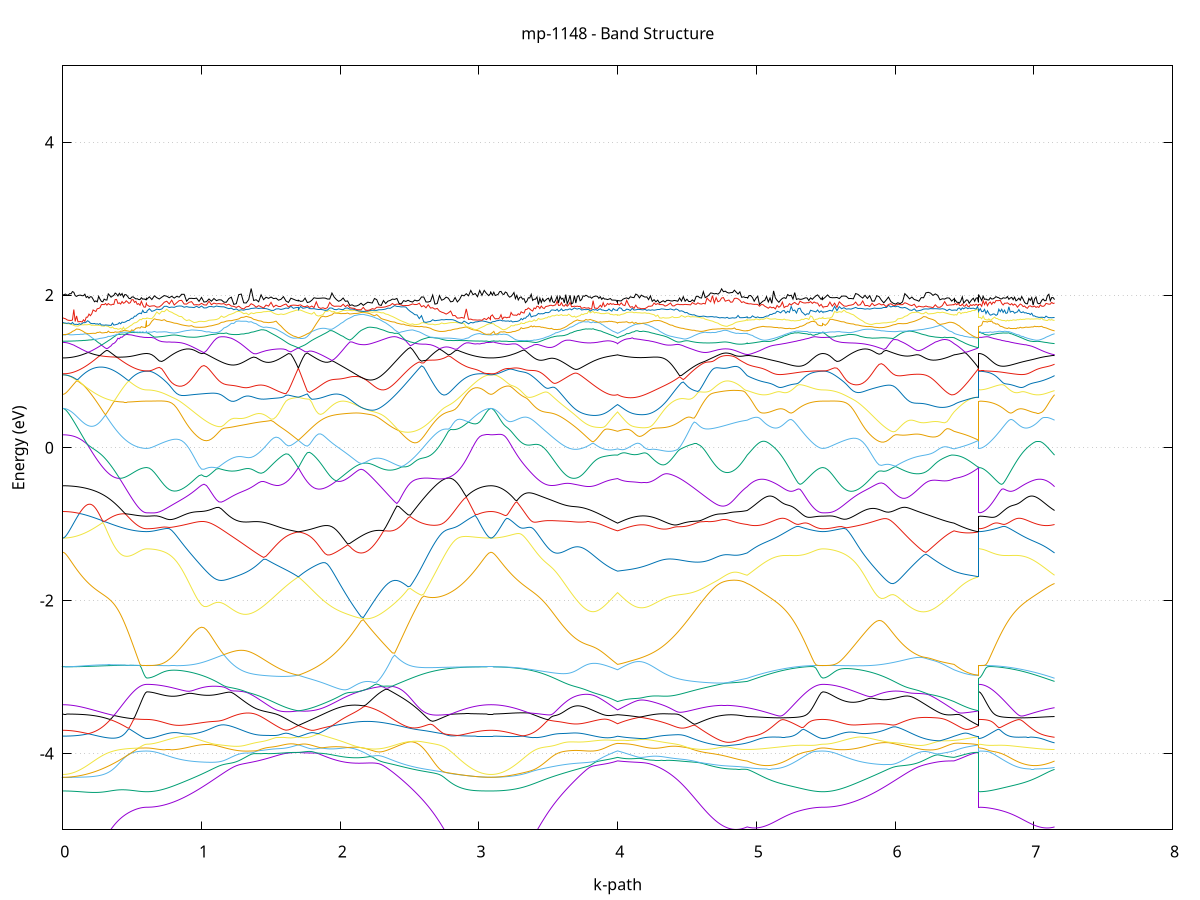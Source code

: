 set title 'mp-1148 - Band Structure'
set xlabel 'k-path'
set ylabel 'Energy (eV)'
set grid y
set yrange [-5:5]
set terminal png size 800,600
set output 'mp-1148_bands_gnuplot.png'
plot '-' using 1:2 with lines notitle, '-' using 1:2 with lines notitle, '-' using 1:2 with lines notitle, '-' using 1:2 with lines notitle, '-' using 1:2 with lines notitle, '-' using 1:2 with lines notitle, '-' using 1:2 with lines notitle, '-' using 1:2 with lines notitle, '-' using 1:2 with lines notitle, '-' using 1:2 with lines notitle, '-' using 1:2 with lines notitle, '-' using 1:2 with lines notitle, '-' using 1:2 with lines notitle, '-' using 1:2 with lines notitle, '-' using 1:2 with lines notitle, '-' using 1:2 with lines notitle, '-' using 1:2 with lines notitle, '-' using 1:2 with lines notitle, '-' using 1:2 with lines notitle, '-' using 1:2 with lines notitle, '-' using 1:2 with lines notitle, '-' using 1:2 with lines notitle, '-' using 1:2 with lines notitle, '-' using 1:2 with lines notitle, '-' using 1:2 with lines notitle, '-' using 1:2 with lines notitle, '-' using 1:2 with lines notitle, '-' using 1:2 with lines notitle, '-' using 1:2 with lines notitle, '-' using 1:2 with lines notitle, '-' using 1:2 with lines notitle, '-' using 1:2 with lines notitle, '-' using 1:2 with lines notitle, '-' using 1:2 with lines notitle, '-' using 1:2 with lines notitle, '-' using 1:2 with lines notitle, '-' using 1:2 with lines notitle, '-' using 1:2 with lines notitle, '-' using 1:2 with lines notitle, '-' using 1:2 with lines notitle, '-' using 1:2 with lines notitle, '-' using 1:2 with lines notitle, '-' using 1:2 with lines notitle, '-' using 1:2 with lines notitle, '-' using 1:2 with lines notitle, '-' using 1:2 with lines notitle, '-' using 1:2 with lines notitle, '-' using 1:2 with lines notitle
0.000000 -39.490593
0.009939 -39.490493
0.019877 -39.490493
0.029816 -39.490293
0.039755 -39.490093
0.049693 -39.489893
0.059632 -39.489593
0.069571 -39.489193
0.079509 -39.488793
0.089448 -39.488293
0.099387 -39.487793
0.109325 -39.487193
0.119264 -39.486593
0.129203 -39.485893
0.139142 -39.485193
0.149080 -39.484393
0.159019 -39.483593
0.168958 -39.482793
0.178896 -39.481893
0.188835 -39.480893
0.198774 -39.479893
0.208712 -39.478893
0.218651 -39.477793
0.228590 -39.476693
0.238528 -39.475593
0.248467 -39.474393
0.258406 -39.473193
0.268344 -39.471993
0.278283 -39.470793
0.288222 -39.469493
0.298160 -39.468193
0.308099 -39.466893
0.318038 -39.465593
0.327976 -39.464293
0.337915 -39.462993
0.347854 -39.461593
0.357792 -39.460293
0.367731 -39.458993
0.377670 -39.457693
0.387609 -39.456393
0.397547 -39.455093
0.407486 -39.453793
0.417425 -39.452593
0.427363 -39.451393
0.437302 -39.450193
0.447241 -39.448993
0.457179 -39.447893
0.467118 -39.446893
0.477057 -39.445893
0.486995 -39.444893
0.496934 -39.444093
0.506873 -39.443193
0.516811 -39.442493
0.526750 -39.441793
0.536689 -39.441193
0.546627 -39.440693
0.556566 -39.440193
0.566505 -39.439793
0.576443 -39.439493
0.586382 -39.439293
0.596321 -39.439193
0.606259 -39.439193
0.606259 -39.439193
0.624159 -39.439093
0.642059 -39.438793
0.659959 -39.438493
0.677859 -39.437893
0.695759 -39.437193
0.713659 -39.436393
0.731559 -39.435393
0.749459 -39.434293
0.767359 -39.433093
0.785259 -39.431693
0.803159 -39.430093
0.821059 -39.428493
0.838959 -39.426693
0.856859 -39.424793
0.874759 -39.422793
0.892659 -39.420693
0.910559 -39.418493
0.928459 -39.416193
0.946359 -39.413793
0.964259 -39.411293
0.982159 -39.408793
1.000059 -39.406193
1.017959 -39.403593
1.035859 -39.400993
1.053759 -39.398293
1.071658 -39.395693
1.089558 -39.392993
1.107458 -39.390493
1.125358 -39.387993
1.143258 -39.385693
1.161158 -39.383493
1.179058 -39.381593
1.196958 -39.379993
1.214858 -39.378793
1.232758 -39.377893
1.250658 -39.377393
1.268558 -39.377193
1.286458 -39.377193
1.304358 -39.377393
1.322258 -39.377693
1.340158 -39.378093
1.358058 -39.378593
1.375958 -39.379093
1.393858 -39.379593
1.411758 -39.380193
1.429658 -39.380693
1.447558 -39.381193
1.465458 -39.381693
1.483358 -39.382193
1.501258 -39.382693
1.519158 -39.383093
1.537057 -39.383493
1.554957 -39.383893
1.572857 -39.384193
1.590757 -39.384493
1.608657 -39.384693
1.626557 -39.384893
1.644457 -39.384993
1.662357 -39.385093
1.680257 -39.384993
1.698157 -39.384893
1.698157 -39.384893
1.714300 -39.385493
1.730443 -39.385993
1.746586 -39.386393
1.762729 -39.386693
1.778871 -39.386993
1.795014 -39.387093
1.811157 -39.387193
1.827300 -39.387193
1.843443 -39.387093
1.859586 -39.386893
1.875729 -39.386593
1.891872 -39.386193
1.908014 -39.385793
1.924157 -39.385293
1.940300 -39.384693
1.956443 -39.383993
1.972586 -39.383293
1.988729 -39.382393
2.004872 -39.381493
2.021015 -39.380593
2.037157 -39.379493
2.053300 -39.378393
2.069443 -39.377293
2.085586 -39.376093
2.101729 -39.374793
2.117872 -39.373593
2.134015 -39.372293
2.150158 -39.370993
2.166300 -39.369693
2.182443 -39.368393
2.198586 -39.367193
2.214729 -39.365993
2.230872 -39.364993
2.247015 -39.364093
2.263158 -39.363293
2.279301 -39.362693
2.295443 -39.364493
2.311586 -39.367693
2.327729 -39.370893
2.343872 -39.374293
2.360015 -39.377693
2.376158 -39.381093
2.392301 -39.384593
2.408444 -39.388093
2.424587 -39.391593
2.440729 -39.395193
2.456872 -39.398693
2.473015 -39.402293
2.489158 -39.405893
2.505301 -39.409493
2.521444 -39.413093
2.537587 -39.416693
2.553729 -39.420193
2.569872 -39.423793
2.586015 -39.427193
2.602158 -39.430693
2.618301 -39.434093
2.634444 -39.437493
2.650587 -39.440793
2.666730 -39.443993
2.682872 -39.447193
2.699015 -39.450293
2.715158 -39.453293
2.731301 -39.456193
2.747444 -39.459093
2.763587 -39.461793
2.779730 -39.464493
2.795873 -39.466993
2.812015 -39.469393
2.828158 -39.471693
2.844301 -39.473893
2.860444 -39.475993
2.876587 -39.477993
2.892730 -39.479793
2.908873 -39.481493
2.925016 -39.482993
2.941159 -39.484493
2.957301 -39.485693
2.973444 -39.486793
2.989587 -39.487793
3.005730 -39.488693
3.021873 -39.489293
3.038016 -39.489893
3.054159 -39.490293
3.070302 -39.490493
3.086444 -39.490593
3.086444 -39.490593
3.096819 -39.490493
3.107194 -39.490393
3.117569 -39.490293
3.127943 -39.490093
3.138318 -39.489793
3.148693 -39.489393
3.159067 -39.488993
3.169442 -39.488493
3.179817 -39.487993
3.190192 -39.487393
3.200566 -39.486693
3.210941 -39.485993
3.221316 -39.485193
3.231690 -39.484393
3.242065 -39.483493
3.252440 -39.482493
3.262815 -39.481493
3.273189 -39.480393
3.283564 -39.479293
3.293939 -39.478093
3.304314 -39.476893
3.314688 -39.475593
3.325063 -39.474293
3.335438 -39.472893
3.345812 -39.471493
3.356187 -39.470093
3.366562 -39.468593
3.376937 -39.467093
3.387311 -39.465493
3.397686 -39.463893
3.408061 -39.462193
3.418435 -39.460593
3.428810 -39.458893
3.439185 -39.457193
3.449560 -39.455393
3.459934 -39.453693
3.470309 -39.451893
3.480684 -39.450093
3.491059 -39.448293
3.501433 -39.446393
3.511808 -39.444593
3.522183 -39.442793
3.532557 -39.440993
3.542932 -39.439093
3.553307 -39.437293
3.563682 -39.435493
3.574056 -39.433693
3.584431 -39.431893
3.594806 -39.430093
3.605181 -39.428393
3.615555 -39.426593
3.625930 -39.424893
3.636305 -39.423293
3.646679 -39.421593
3.657054 -39.420093
3.667429 -39.418493
3.677804 -39.416993
3.688178 -39.415493
3.698553 -39.414093
3.708928 -39.412693
3.719302 -39.411293
3.729677 -39.409993
3.740052 -39.408793
3.750427 -39.407593
3.760801 -39.406493
3.771176 -39.405393
3.781551 -39.404293
3.791926 -39.403293
3.802300 -39.402293
3.812675 -39.401393
3.823050 -39.400493
3.833424 -39.399693
3.843799 -39.398893
3.854174 -39.398093
3.864549 -39.397393
3.874923 -39.396693
3.885298 -39.395993
3.895673 -39.395393
3.906047 -39.394693
3.916422 -39.394193
3.926797 -39.393593
3.937172 -39.393093
3.947546 -39.392593
3.957921 -39.392093
3.968296 -39.391593
3.978671 -39.391193
3.989045 -39.390793
3.999420 -39.390393
3.999420 -39.390393
4.012579 -39.390093
4.025738 -39.389893
4.038897 -39.389693
4.052056 -39.389593
4.065215 -39.389593
4.078374 -39.389593
4.091533 -39.389693
4.104692 -39.389793
4.117851 -39.389993
4.131010 -39.390293
4.144169 -39.390593
4.157328 -39.390893
4.170487 -39.391393
4.183646 -39.391893
4.196805 -39.392493
4.209965 -39.393093
4.223124 -39.393893
4.236283 -39.394693
4.249442 -39.395693
4.262601 -39.396793
4.275760 -39.397893
4.288919 -39.399193
4.302078 -39.400493
4.315237 -39.401993
4.328396 -39.403493
4.341555 -39.405093
4.354714 -39.406793
4.367873 -39.408593
4.381032 -39.410293
4.394191 -39.412193
4.407350 -39.414093
4.420509 -39.415893
4.433668 -39.417893
4.446827 -39.419793
4.459986 -39.421693
4.473145 -39.423593
4.486304 -39.425493
4.499463 -39.427393
4.512622 -39.429293
4.525781 -39.431093
4.538940 -39.432893
4.552099 -39.434693
4.565259 -39.436393
4.578418 -39.438093
4.591577 -39.439693
4.604736 -39.441293
4.617895 -39.442793
4.631054 -39.444193
4.644213 -39.445593
4.657372 -39.446893
4.670531 -39.448193
4.683690 -39.449293
4.696849 -39.450393
4.710008 -39.451493
4.723167 -39.452393
4.736326 -39.453193
4.749485 -39.453993
4.762644 -39.454693
4.775803 -39.455293
4.788962 -39.455793
4.802121 -39.456293
4.815280 -39.456593
4.828439 -39.456893
4.841598 -39.457093
4.854757 -39.457193
4.867916 -39.457193
4.881075 -39.457093
4.894234 -39.456893
4.907393 -39.456693
4.920553 -39.456393
4.933712 -39.455993
4.933712 -39.455993
4.946408 -39.456393
4.959105 -39.456693
4.971801 -39.456993
4.984497 -39.457193
4.997194 -39.457293
5.009890 -39.457393
5.022587 -39.457293
5.035283 -39.457293
5.047980 -39.457093
5.060676 -39.456893
5.073373 -39.456593
5.086069 -39.456293
5.098766 -39.455893
5.111462 -39.455393
5.124159 -39.454893
5.136855 -39.454393
5.149552 -39.453793
5.162248 -39.453193
5.174945 -39.452493
5.187641 -39.451893
5.200338 -39.451093
5.213034 -39.450393
5.225731 -39.449593
5.238427 -39.448893
5.251124 -39.448093
5.263820 -39.447293
5.276517 -39.446593
5.289213 -39.445793
5.301910 -39.445093
5.314606 -39.444393
5.327303 -39.443693
5.339999 -39.442993
5.352696 -39.442393
5.365392 -39.441793
5.378088 -39.441293
5.390785 -39.440793
5.403481 -39.440393
5.416178 -39.439993
5.428874 -39.439693
5.441571 -39.439493
5.454267 -39.439293
5.466964 -39.439193
5.479660 -39.439193
5.479660 -39.439193
5.496542 -39.439093
5.513424 -39.438893
5.530306 -39.438693
5.547188 -39.438293
5.564070 -39.437793
5.580952 -39.437193
5.597833 -39.436493
5.614715 -39.435693
5.631597 -39.434693
5.648479 -39.433693
5.665361 -39.432593
5.682243 -39.431393
5.699125 -39.430093
5.716007 -39.428693
5.732888 -39.427193
5.749770 -39.425593
5.766652 -39.423993
5.783534 -39.422293
5.800416 -39.420493
5.817298 -39.418693
5.834180 -39.416793
5.851062 -39.414893
5.867943 -39.412893
5.884825 -39.410893
5.901707 -39.408893
5.918589 -39.406793
5.935471 -39.404793
5.952353 -39.402893
5.969235 -39.400893
5.986117 -39.399093
6.002998 -39.397293
6.019880 -39.395593
6.036762 -39.394093
6.053644 -39.392693
6.070526 -39.391493
6.087408 -39.390493
6.104290 -39.389693
6.121171 -39.388993
6.138053 -39.388493
6.154935 -39.388193
6.171817 -39.387893
6.188699 -39.387793
6.205581 -39.387793
6.222463 -39.387793
6.239345 -39.387893
6.256226 -39.387993
6.273108 -39.388193
6.289990 -39.388393
6.306872 -39.388593
6.323754 -39.388793
6.340636 -39.388993
6.357518 -39.389293
6.374400 -39.389493
6.391281 -39.389793
6.408163 -39.390093
6.425045 -39.390393
6.425045 -39.390393
6.434985 -39.389993
6.444925 -39.389593
6.454866 -39.389293
6.464806 -39.388893
6.474746 -39.388593
6.484686 -39.388293
6.494626 -39.387993
6.504566 -39.387693
6.514506 -39.387493
6.524446 -39.387193
6.534386 -39.386893
6.544327 -39.386593
6.554267 -39.386393
6.564207 -39.386093
6.574147 -39.385793
6.584087 -39.385493
6.594027 -39.385193
6.603967 -39.384893
6.603967 -39.439193
6.614268 -39.439193
6.624569 -39.439193
6.634870 -39.439393
6.645171 -39.439493
6.655472 -39.439693
6.665773 -39.439993
6.676074 -39.440193
6.686375 -39.440593
6.696676 -39.440893
6.706976 -39.441293
6.717277 -39.441793
6.727578 -39.442193
6.737879 -39.442693
6.748180 -39.443193
6.758481 -39.443793
6.768782 -39.444393
6.779083 -39.444893
6.789384 -39.445493
6.799685 -39.446093
6.809986 -39.446793
6.820287 -39.447393
6.830587 -39.447993
6.840888 -39.448593
6.851189 -39.449193
6.861490 -39.449893
6.871791 -39.450493
6.882092 -39.451093
6.892393 -39.451693
6.902694 -39.452193
6.912995 -39.452793
6.923296 -39.453293
6.933597 -39.453793
6.943898 -39.454293
6.954199 -39.454693
6.964499 -39.455093
6.974800 -39.455493
6.985101 -39.455893
6.995402 -39.456193
7.005703 -39.456493
7.016004 -39.456693
7.026305 -39.456993
7.036606 -39.457093
7.046907 -39.457193
7.057208 -39.457293
7.067509 -39.457393
7.077810 -39.457393
7.088111 -39.457293
7.098411 -39.457193
7.108712 -39.457093
7.119013 -39.456893
7.129314 -39.456593
7.139615 -39.456293
7.149916 -39.455993
e
0.000000 -39.370793
0.009939 -39.370793
0.019877 -39.370793
0.029816 -39.370793
0.039755 -39.370793
0.049693 -39.370793
0.059632 -39.370793
0.069571 -39.370793
0.079509 -39.370793
0.089448 -39.370793
0.099387 -39.370893
0.109325 -39.370893
0.119264 -39.370893
0.129203 -39.370893
0.139142 -39.370893
0.149080 -39.370893
0.159019 -39.370893
0.168958 -39.370893
0.178896 -39.370893
0.188835 -39.370893
0.198774 -39.370893
0.208712 -39.370893
0.218651 -39.370893
0.228590 -39.370893
0.238528 -39.370893
0.248467 -39.370793
0.258406 -39.370793
0.268344 -39.370693
0.278283 -39.370693
0.288222 -39.370593
0.298160 -39.370493
0.308099 -39.370393
0.318038 -39.370293
0.327976 -39.370193
0.337915 -39.369993
0.347854 -39.369793
0.357792 -39.369693
0.367731 -39.369393
0.377670 -39.369193
0.387609 -39.368993
0.397547 -39.368693
0.407486 -39.368393
0.417425 -39.368093
0.427363 -39.367793
0.437302 -39.367393
0.447241 -39.366993
0.457179 -39.366593
0.467118 -39.366193
0.477057 -39.365793
0.486995 -39.365293
0.496934 -39.364893
0.506873 -39.364393
0.516811 -39.363993
0.526750 -39.363493
0.536689 -39.363093
0.546627 -39.362693
0.556566 -39.362393
0.566505 -39.362093
0.576443 -39.361793
0.586382 -39.361593
0.596321 -39.361493
0.606259 -39.361493
0.606259 -39.361493
0.624159 -39.361493
0.642059 -39.361393
0.659959 -39.361393
0.677859 -39.361293
0.695759 -39.361293
0.713659 -39.361193
0.731559 -39.361093
0.749459 -39.360993
0.767359 -39.360893
0.785259 -39.360793
0.803159 -39.360693
0.821059 -39.360593
0.838959 -39.360493
0.856859 -39.360393
0.874759 -39.360393
0.892659 -39.360393
0.910559 -39.360393
0.928459 -39.360393
0.946359 -39.360493
0.964259 -39.360593
0.982159 -39.360693
1.000059 -39.360893
1.017959 -39.361093
1.035859 -39.361293
1.053759 -39.361493
1.071658 -39.361793
1.089558 -39.362093
1.107458 -39.362293
1.125358 -39.362493
1.143258 -39.362593
1.161158 -39.362693
1.179058 -39.362593
1.196958 -39.362293
1.214858 -39.361793
1.232758 -39.361293
1.250658 -39.360693
1.268558 -39.360193
1.286458 -39.360093
1.304358 -39.360293
1.322258 -39.360993
1.340158 -39.361993
1.358058 -39.363393
1.375958 -39.364893
1.393858 -39.366593
1.411758 -39.368293
1.429658 -39.369993
1.447558 -39.371593
1.465458 -39.373293
1.483358 -39.374793
1.501258 -39.376293
1.519158 -39.377693
1.537057 -39.378893
1.554957 -39.380093
1.572857 -39.381093
1.590757 -39.381993
1.608657 -39.382793
1.626557 -39.383493
1.644457 -39.383993
1.662357 -39.384393
1.680257 -39.384693
1.698157 -39.384893
1.698157 -39.384893
1.714300 -39.384293
1.730443 -39.383593
1.746586 -39.382793
1.762729 -39.381893
1.778871 -39.380893
1.795014 -39.379893
1.811157 -39.378793
1.827300 -39.377693
1.843443 -39.376393
1.859586 -39.375193
1.875729 -39.373793
1.891872 -39.372393
1.908014 -39.370893
1.924157 -39.369393
1.940300 -39.367793
1.956443 -39.366193
1.972586 -39.364593
1.988729 -39.362893
2.004872 -39.361093
2.021015 -39.359393
2.037157 -39.357593
2.053300 -39.355793
2.069443 -39.353993
2.085586 -39.352093
2.101729 -39.350393
2.117872 -39.348693
2.134015 -39.347093
2.150158 -39.345993
2.166300 -39.345493
2.182443 -39.346193
2.198586 -39.347893
2.214729 -39.350093
2.230872 -39.352693
2.247015 -39.355493
2.263158 -39.358393
2.279301 -39.361393
2.295443 -39.362293
2.311586 -39.361993
2.327729 -39.361893
2.343872 -39.361993
2.360015 -39.362093
2.376158 -39.362393
2.392301 -39.362693
2.408444 -39.362993
2.424587 -39.363393
2.440729 -39.363893
2.456872 -39.364293
2.473015 -39.364693
2.489158 -39.365193
2.505301 -39.365593
2.521444 -39.365993
2.537587 -39.366393
2.553729 -39.366793
2.569872 -39.367193
2.586015 -39.367493
2.602158 -39.367793
2.618301 -39.368093
2.634444 -39.368393
2.650587 -39.368693
2.666730 -39.368893
2.682872 -39.369193
2.699015 -39.369393
2.715158 -39.369593
2.731301 -39.369693
2.747444 -39.369893
2.763587 -39.369993
2.779730 -39.370093
2.795873 -39.370193
2.812015 -39.370293
2.828158 -39.370393
2.844301 -39.370493
2.860444 -39.370493
2.876587 -39.370593
2.892730 -39.370593
2.908873 -39.370693
2.925016 -39.370693
2.941159 -39.370693
2.957301 -39.370693
2.973444 -39.370693
2.989587 -39.370693
3.005730 -39.370793
3.021873 -39.370793
3.038016 -39.370793
3.054159 -39.370793
3.070302 -39.370793
3.086444 -39.370793
3.086444 -39.370793
3.096819 -39.370793
3.107194 -39.370793
3.117569 -39.370793
3.127943 -39.370793
3.138318 -39.370693
3.148693 -39.370693
3.159067 -39.370693
3.169442 -39.370693
3.179817 -39.370693
3.190192 -39.370693
3.200566 -39.370593
3.210941 -39.370593
3.221316 -39.370593
3.231690 -39.370493
3.242065 -39.370493
3.252440 -39.370493
3.262815 -39.370393
3.273189 -39.370293
3.283564 -39.370293
3.293939 -39.370193
3.304314 -39.370193
3.314688 -39.370093
3.325063 -39.369993
3.335438 -39.369893
3.345812 -39.369793
3.356187 -39.369693
3.366562 -39.369593
3.376937 -39.369393
3.387311 -39.369293
3.397686 -39.369193
3.408061 -39.368993
3.418435 -39.368793
3.428810 -39.368593
3.439185 -39.368393
3.449560 -39.368193
3.459934 -39.367993
3.470309 -39.367793
3.480684 -39.367493
3.491059 -39.367193
3.501433 -39.366893
3.511808 -39.366593
3.522183 -39.366193
3.532557 -39.365893
3.542932 -39.365493
3.553307 -39.365093
3.563682 -39.364693
3.574056 -39.364193
3.584431 -39.363693
3.594806 -39.363193
3.605181 -39.362693
3.615555 -39.362093
3.625930 -39.361493
3.636305 -39.360893
3.646679 -39.360193
3.657054 -39.359593
3.667429 -39.358893
3.677804 -39.358193
3.688178 -39.357593
3.698553 -39.356893
3.708928 -39.356193
3.719302 -39.355593
3.729677 -39.355093
3.740052 -39.354593
3.750427 -39.354293
3.760801 -39.354093
3.771176 -39.354093
3.781551 -39.354393
3.791926 -39.354893
3.802300 -39.355493
3.812675 -39.356293
3.823050 -39.357193
3.833424 -39.358293
3.843799 -39.359293
3.854174 -39.360493
3.864549 -39.361593
3.874923 -39.362793
3.885298 -39.363893
3.895673 -39.365093
3.906047 -39.366193
3.916422 -39.367293
3.926797 -39.368393
3.937172 -39.369493
3.947546 -39.370493
3.957921 -39.371493
3.968296 -39.372493
3.978671 -39.373493
3.989045 -39.374393
3.999420 -39.375293
3.999420 -39.375293
4.012579 -39.374793
4.025738 -39.374193
4.038897 -39.373493
4.052056 -39.372893
4.065215 -39.372093
4.078374 -39.371393
4.091533 -39.370693
4.104692 -39.369893
4.117851 -39.369193
4.131010 -39.368593
4.144169 -39.367993
4.157328 -39.367493
4.170487 -39.367093
4.183646 -39.366793
4.196805 -39.366493
4.209965 -39.366293
4.223124 -39.366293
4.236283 -39.366193
4.249442 -39.366293
4.262601 -39.366293
4.275760 -39.366393
4.288919 -39.366493
4.302078 -39.366593
4.315237 -39.366693
4.328396 -39.366793
4.341555 -39.366893
4.354714 -39.366893
4.367873 -39.366893
4.381032 -39.366893
4.394191 -39.366793
4.407350 -39.366793
4.420509 -39.366693
4.433668 -39.366593
4.446827 -39.366593
4.459986 -39.366393
4.473145 -39.366293
4.486304 -39.366193
4.499463 -39.366093
4.512622 -39.365993
4.525781 -39.365893
4.538940 -39.365693
4.552099 -39.365593
4.565259 -39.365493
4.578418 -39.365393
4.591577 -39.365293
4.604736 -39.365293
4.617895 -39.365193
4.631054 -39.365093
4.644213 -39.365093
4.657372 -39.364993
4.670531 -39.364993
4.683690 -39.364993
4.696849 -39.364993
4.710008 -39.364993
4.723167 -39.364993
4.736326 -39.365093
4.749485 -39.365093
4.762644 -39.365193
4.775803 -39.365193
4.788962 -39.365293
4.802121 -39.365393
4.815280 -39.365493
4.828439 -39.365593
4.841598 -39.365693
4.854757 -39.365793
4.867916 -39.365993
4.881075 -39.366093
4.894234 -39.366193
4.907393 -39.366293
4.920553 -39.366393
4.933712 -39.366593
4.933712 -39.366593
4.946408 -39.366693
4.959105 -39.366893
4.971801 -39.367093
4.984497 -39.367293
4.997194 -39.367393
5.009890 -39.367593
5.022587 -39.367693
5.035283 -39.367793
5.047980 -39.367893
5.060676 -39.367993
5.073373 -39.368093
5.086069 -39.368193
5.098766 -39.368193
5.111462 -39.368193
5.124159 -39.368193
5.136855 -39.368193
5.149552 -39.368093
5.162248 -39.368093
5.174945 -39.367993
5.187641 -39.367793
5.200338 -39.367693
5.213034 -39.367493
5.225731 -39.367293
5.238427 -39.367093
5.251124 -39.366893
5.263820 -39.366593
5.276517 -39.366293
5.289213 -39.365993
5.301910 -39.365593
5.314606 -39.365293
5.327303 -39.364893
5.339999 -39.364493
5.352696 -39.364093
5.365392 -39.363693
5.378088 -39.363293
5.390785 -39.362893
5.403481 -39.362593
5.416178 -39.362293
5.428874 -39.361993
5.441571 -39.361793
5.454267 -39.361593
5.466964 -39.361493
5.479660 -39.361493
5.479660 -39.361493
5.496542 -39.361493
5.513424 -39.361493
5.530306 -39.361493
5.547188 -39.361493
5.564070 -39.361493
5.580952 -39.361493
5.597833 -39.361493
5.614715 -39.361493
5.631597 -39.361593
5.648479 -39.361593
5.665361 -39.361693
5.682243 -39.361693
5.699125 -39.361793
5.716007 -39.361893
5.732888 -39.361993
5.749770 -39.362193
5.766652 -39.362293
5.783534 -39.362493
5.800416 -39.362693
5.817298 -39.362893
5.834180 -39.363093
5.851062 -39.363293
5.867943 -39.363493
5.884825 -39.363693
5.901707 -39.363893
5.918589 -39.364093
5.935471 -39.364193
5.952353 -39.364293
5.969235 -39.364293
5.986117 -39.364293
6.002998 -39.364093
6.019880 -39.363893
6.036762 -39.363593
6.053644 -39.363093
6.070526 -39.362493
6.087408 -39.361793
6.104290 -39.360993
6.121171 -39.360193
6.138053 -39.359493
6.154935 -39.358893
6.171817 -39.358493
6.188699 -39.358493
6.205581 -39.358893
6.222463 -39.359593
6.239345 -39.360693
6.256226 -39.361993
6.273108 -39.363393
6.289990 -39.364893
6.306872 -39.366393
6.323754 -39.367893
6.340636 -39.369393
6.357518 -39.370793
6.374400 -39.372093
6.391281 -39.373293
6.408163 -39.374293
6.425045 -39.375293
6.425045 -39.375293
6.434985 -39.376093
6.444925 -39.376793
6.454866 -39.377593
6.464806 -39.378293
6.474746 -39.378993
6.484686 -39.379593
6.494626 -39.380193
6.504566 -39.380793
6.514506 -39.381293
6.524446 -39.381793
6.534386 -39.382293
6.544327 -39.382693
6.554267 -39.383193
6.564207 -39.383593
6.574147 -39.383893
6.584087 -39.384293
6.594027 -39.384593
6.603967 -39.384893
6.603967 -39.361493
6.614268 -39.361493
6.624569 -39.361593
6.634870 -39.361693
6.645171 -39.361793
6.655472 -39.361993
6.665773 -39.362193
6.676074 -39.362493
6.686375 -39.362793
6.696676 -39.363093
6.706976 -39.363393
6.717277 -39.363693
6.727578 -39.363993
6.737879 -39.364293
6.748180 -39.364593
6.758481 -39.364993
6.768782 -39.365293
6.779083 -39.365493
6.789384 -39.365793
6.799685 -39.366093
6.809986 -39.366393
6.820287 -39.366593
6.830587 -39.366793
6.840888 -39.366993
6.851189 -39.367193
6.861490 -39.367393
6.871791 -39.367493
6.882092 -39.367693
6.892393 -39.367793
6.902694 -39.367893
6.912995 -39.367993
6.923296 -39.368093
6.933597 -39.368093
6.943898 -39.368193
6.954199 -39.368193
6.964499 -39.368193
6.974800 -39.368193
6.985101 -39.368193
6.995402 -39.368193
7.005703 -39.368093
7.016004 -39.368093
7.026305 -39.367993
7.036606 -39.367893
7.046907 -39.367893
7.057208 -39.367793
7.067509 -39.367693
7.077810 -39.367493
7.088111 -39.367393
7.098411 -39.367293
7.108712 -39.367193
7.119013 -39.366993
7.129314 -39.366893
7.139615 -39.366693
7.149916 -39.366593
e
0.000000 -39.262193
0.009939 -39.262293
0.019877 -39.262293
0.029816 -39.262493
0.039755 -39.262693
0.049693 -39.262893
0.059632 -39.263193
0.069571 -39.263593
0.079509 -39.263993
0.089448 -39.264393
0.099387 -39.264993
0.109325 -39.265493
0.119264 -39.266193
0.129203 -39.266793
0.139142 -39.267593
0.149080 -39.268293
0.159019 -39.269093
0.168958 -39.269993
0.178896 -39.270893
0.188835 -39.271893
0.198774 -39.272893
0.208712 -39.273993
0.218651 -39.275093
0.228590 -39.276193
0.238528 -39.277393
0.248467 -39.278593
0.258406 -39.279893
0.268344 -39.281193
0.278283 -39.282493
0.288222 -39.283893
0.298160 -39.285293
0.308099 -39.286693
0.318038 -39.288193
0.327976 -39.289593
0.337915 -39.291093
0.347854 -39.292693
0.357792 -39.294193
0.367731 -39.295793
0.377670 -39.297293
0.387609 -39.298893
0.397547 -39.300493
0.407486 -39.302093
0.417425 -39.303593
0.427363 -39.305193
0.437302 -39.306793
0.447241 -39.308293
0.457179 -39.309793
0.467118 -39.311293
0.477057 -39.312693
0.486995 -39.314093
0.496934 -39.315493
0.506873 -39.316793
0.516811 -39.317993
0.526750 -39.319093
0.536689 -39.320193
0.546627 -39.321093
0.556566 -39.321893
0.566505 -39.322593
0.576443 -39.323093
0.586382 -39.323493
0.596321 -39.323793
0.606259 -39.323893
0.606259 -39.323893
0.624159 -39.323893
0.642059 -39.323893
0.659959 -39.323993
0.677859 -39.323993
0.695759 -39.324093
0.713659 -39.324193
0.731559 -39.324293
0.749459 -39.324393
0.767359 -39.324493
0.785259 -39.324693
0.803159 -39.324793
0.821059 -39.324893
0.838959 -39.325093
0.856859 -39.325193
0.874759 -39.325293
0.892659 -39.325293
0.910559 -39.325393
0.928459 -39.325493
0.946359 -39.325493
0.964259 -39.325493
0.982159 -39.325493
1.000059 -39.325493
1.017959 -39.325493
1.035859 -39.325493
1.053759 -39.325593
1.071658 -39.325693
1.089558 -39.325893
1.107458 -39.326193
1.125358 -39.326793
1.143258 -39.327593
1.161158 -39.328693
1.179058 -39.329993
1.196958 -39.331493
1.214858 -39.333093
1.232758 -39.334593
1.250658 -39.335793
1.268558 -39.336793
1.286458 -39.337293
1.304358 -39.337293
1.322258 -39.336693
1.340158 -39.335693
1.358058 -39.334293
1.375958 -39.332793
1.393858 -39.330993
1.411758 -39.329193
1.429658 -39.327393
1.447558 -39.325593
1.465458 -39.323793
1.483358 -39.322093
1.501258 -39.320493
1.519158 -39.318893
1.537057 -39.317393
1.554957 -39.316093
1.572857 -39.314793
1.590757 -39.313593
1.608657 -39.312593
1.626557 -39.311593
1.644457 -39.310793
1.662357 -39.309993
1.680257 -39.309393
1.698157 -39.308793
1.698157 -39.308793
1.714300 -39.309293
1.730443 -39.309693
1.746586 -39.310293
1.762729 -39.310893
1.778871 -39.311593
1.795014 -39.312293
1.811157 -39.313093
1.827300 -39.313993
1.843443 -39.314893
1.859586 -39.315893
1.875729 -39.316893
1.891872 -39.317893
1.908014 -39.318993
1.924157 -39.320093
1.940300 -39.321193
1.956443 -39.322293
1.972586 -39.323493
1.988729 -39.324593
2.004872 -39.325793
2.021015 -39.326893
2.037157 -39.328093
2.053300 -39.329193
2.069443 -39.330293
2.085586 -39.331393
2.101729 -39.332493
2.117872 -39.333493
2.134015 -39.334393
2.150158 -39.335293
2.166300 -39.336093
2.182443 -39.336793
2.198586 -39.337293
2.214729 -39.337693
2.230872 -39.337893
2.247015 -39.337993
2.263158 -39.337793
2.279301 -39.337293
2.295443 -39.336593
2.311586 -39.335693
2.327729 -39.334493
2.343872 -39.333193
2.360015 -39.331593
2.376158 -39.329993
2.392301 -39.328093
2.408444 -39.326193
2.424587 -39.324193
2.440729 -39.322193
2.456872 -39.320093
2.473015 -39.317893
2.489158 -39.315693
2.505301 -39.313493
2.521444 -39.311293
2.537587 -39.309093
2.553729 -39.306793
2.569872 -39.304593
2.586015 -39.302393
2.602158 -39.300193
2.618301 -39.298093
2.634444 -39.295893
2.650587 -39.293793
2.666730 -39.291793
2.682872 -39.289793
2.699015 -39.287793
2.715158 -39.285893
2.731301 -39.283993
2.747444 -39.282193
2.763587 -39.280493
2.779730 -39.278793
2.795873 -39.277193
2.812015 -39.275593
2.828158 -39.274193
2.844301 -39.272793
2.860444 -39.271393
2.876587 -39.270193
2.892730 -39.268993
2.908873 -39.267993
2.925016 -39.266993
2.941159 -39.266093
2.957301 -39.265293
2.973444 -39.264593
2.989587 -39.263993
3.005730 -39.263393
3.021873 -39.262993
3.038016 -39.262693
3.054159 -39.262393
3.070302 -39.262293
3.086444 -39.262193
3.086444 -39.262193
3.096819 -39.262293
3.107194 -39.262293
3.117569 -39.262493
3.127943 -39.262693
3.138318 -39.262893
3.148693 -39.263193
3.159067 -39.263493
3.169442 -39.263893
3.179817 -39.264393
3.190192 -39.264893
3.200566 -39.265393
3.210941 -39.265993
3.221316 -39.266693
3.231690 -39.267393
3.242065 -39.268093
3.252440 -39.268893
3.262815 -39.269693
3.273189 -39.270593
3.283564 -39.271493
3.293939 -39.272493
3.304314 -39.273493
3.314688 -39.274593
3.325063 -39.275693
3.335438 -39.276793
3.345812 -39.277993
3.356187 -39.279193
3.366562 -39.280493
3.376937 -39.281793
3.387311 -39.283093
3.397686 -39.284493
3.408061 -39.285893
3.418435 -39.287293
3.428810 -39.288693
3.439185 -39.290193
3.449560 -39.291693
3.459934 -39.293193
3.470309 -39.294793
3.480684 -39.296393
3.491059 -39.297993
3.501433 -39.299593
3.511808 -39.301193
3.522183 -39.302793
3.532557 -39.304493
3.542932 -39.306193
3.553307 -39.307793
3.563682 -39.309493
3.574056 -39.311193
3.584431 -39.312893
3.594806 -39.314593
3.605181 -39.316293
3.615555 -39.317893
3.625930 -39.319593
3.636305 -39.321293
3.646679 -39.322893
3.657054 -39.324493
3.667429 -39.326093
3.677804 -39.327693
3.688178 -39.329193
3.698553 -39.330593
3.708928 -39.331993
3.719302 -39.333293
3.729677 -39.334493
3.740052 -39.335493
3.750427 -39.336393
3.760801 -39.337093
3.771176 -39.337493
3.781551 -39.337593
3.791926 -39.337493
3.802300 -39.337193
3.812675 -39.336593
3.823050 -39.335993
3.833424 -39.335093
3.843799 -39.334193
3.854174 -39.333293
3.864549 -39.332193
3.874923 -39.331193
3.885298 -39.330093
3.895673 -39.328993
3.906047 -39.327893
3.916422 -39.326693
3.926797 -39.325593
3.937172 -39.324593
3.947546 -39.323493
3.957921 -39.322393
3.968296 -39.321393
3.978671 -39.320393
3.989045 -39.319493
3.999420 -39.318493
3.999420 -39.318493
4.012579 -39.319493
4.025738 -39.320493
4.038897 -39.321493
4.052056 -39.322493
4.065215 -39.323493
4.078374 -39.324393
4.091533 -39.325293
4.104692 -39.326193
4.117851 -39.326893
4.131010 -39.327593
4.144169 -39.328093
4.157328 -39.328593
4.170487 -39.328793
4.183646 -39.328993
4.196805 -39.328893
4.209965 -39.328693
4.223124 -39.328293
4.236283 -39.327793
4.249442 -39.327093
4.262601 -39.326293
4.275760 -39.325393
4.288919 -39.324293
4.302078 -39.323193
4.315237 -39.321993
4.328396 -39.320693
4.341555 -39.319393
4.354714 -39.317993
4.367873 -39.316593
4.381032 -39.315193
4.394191 -39.313793
4.407350 -39.312293
4.420509 -39.310793
4.433668 -39.309393
4.446827 -39.307893
4.459986 -39.306493
4.473145 -39.305093
4.486304 -39.303693
4.499463 -39.302293
4.512622 -39.300993
4.525781 -39.299693
4.538940 -39.298493
4.552099 -39.297293
4.565259 -39.296193
4.578418 -39.295093
4.591577 -39.294193
4.604736 -39.293293
4.617895 -39.292393
4.631054 -39.291693
4.644213 -39.290993
4.657372 -39.290293
4.670531 -39.289793
4.683690 -39.289193
4.696849 -39.288693
4.710008 -39.288293
4.723167 -39.287793
4.736326 -39.287393
4.749485 -39.286993
4.762644 -39.286593
4.775803 -39.286293
4.788962 -39.285893
4.802121 -39.285593
4.815280 -39.285293
4.828439 -39.284993
4.841598 -39.284693
4.854757 -39.284393
4.867916 -39.284193
4.881075 -39.284093
4.894234 -39.283993
4.907393 -39.283893
4.920553 -39.283993
4.933712 -39.284293
4.933712 -39.284293
4.946408 -39.284093
4.959105 -39.283993
4.971801 -39.284093
4.984497 -39.284393
4.997194 -39.284693
5.009890 -39.285093
5.022587 -39.285693
5.035283 -39.286293
5.047980 -39.286993
5.060676 -39.287693
5.073373 -39.288593
5.086069 -39.289493
5.098766 -39.290393
5.111462 -39.291493
5.124159 -39.292593
5.136855 -39.293693
5.149552 -39.294893
5.162248 -39.296093
5.174945 -39.297393
5.187641 -39.298693
5.200338 -39.300093
5.213034 -39.301493
5.225731 -39.302893
5.238427 -39.304293
5.251124 -39.305693
5.263820 -39.307193
5.276517 -39.308593
5.289213 -39.310093
5.301910 -39.311493
5.314606 -39.312893
5.327303 -39.314193
5.339999 -39.315493
5.352696 -39.316793
5.365392 -39.317993
5.378088 -39.319093
5.390785 -39.320193
5.403481 -39.321093
5.416178 -39.321893
5.428874 -39.322593
5.441571 -39.323093
5.454267 -39.323493
5.466964 -39.323793
5.479660 -39.323893
5.479660 -39.323893
5.496542 -39.323893
5.513424 -39.323793
5.530306 -39.323793
5.547188 -39.323693
5.564070 -39.323693
5.580952 -39.323593
5.597833 -39.323493
5.614715 -39.323293
5.631597 -39.323193
5.648479 -39.322993
5.665361 -39.322793
5.682243 -39.322593
5.699125 -39.322293
5.716007 -39.322093
5.732888 -39.321793
5.749770 -39.321493
5.766652 -39.321093
5.783534 -39.320793
5.800416 -39.320393
5.817298 -39.320093
5.834180 -39.319693
5.851062 -39.319393
5.867943 -39.318993
5.884825 -39.318793
5.901707 -39.318493
5.918589 -39.318393
5.935471 -39.318393
5.952353 -39.318693
5.969235 -39.319093
5.986117 -39.319893
6.002998 -39.320993
6.019880 -39.322393
6.036762 -39.323993
6.053644 -39.325793
6.070526 -39.327693
6.087408 -39.329593
6.104290 -39.331393
6.121171 -39.333193
6.138053 -39.334793
6.154935 -39.336093
6.171817 -39.336993
6.188699 -39.337393
6.205581 -39.337293
6.222463 -39.336793
6.239345 -39.335893
6.256226 -39.334693
6.273108 -39.333193
6.289990 -39.331693
6.306872 -39.329993
6.323754 -39.328293
6.340636 -39.326593
6.357518 -39.324893
6.374400 -39.323193
6.391281 -39.321593
6.408163 -39.319993
6.425045 -39.318493
6.425045 -39.318493
6.434985 -39.317693
6.444925 -39.316893
6.454866 -39.316093
6.464806 -39.315293
6.474746 -39.314593
6.484686 -39.313993
6.494626 -39.313293
6.504566 -39.312693
6.514506 -39.312193
6.524446 -39.311693
6.534386 -39.311193
6.544327 -39.310793
6.554267 -39.310393
6.564207 -39.309993
6.574147 -39.309693
6.584087 -39.309393
6.594027 -39.309093
6.603967 -39.308793
6.603967 -39.323893
6.614268 -39.323793
6.624569 -39.323693
6.634870 -39.323393
6.645171 -39.322993
6.655472 -39.322593
6.665773 -39.321993
6.676074 -39.321393
6.686375 -39.320593
6.696676 -39.319893
6.706976 -39.318993
6.717277 -39.318093
6.727578 -39.317093
6.737879 -39.316093
6.748180 -39.315093
6.758481 -39.313993
6.768782 -39.312893
6.779083 -39.311793
6.789384 -39.310593
6.799685 -39.309493
6.809986 -39.308293
6.820287 -39.307093
6.830587 -39.305993
6.840888 -39.304793
6.851189 -39.303593
6.861490 -39.302493
6.871791 -39.301293
6.882092 -39.300193
6.892393 -39.299093
6.902694 -39.297993
6.912995 -39.296993
6.923296 -39.295893
6.933597 -39.294893
6.943898 -39.293993
6.954199 -39.292993
6.964499 -39.292093
6.974800 -39.291293
6.985101 -39.290393
6.995402 -39.289593
7.005703 -39.288893
7.016004 -39.288193
7.026305 -39.287493
7.036606 -39.286893
7.046907 -39.286293
7.057208 -39.285793
7.067509 -39.285393
7.077810 -39.284993
7.088111 -39.284693
7.098411 -39.284393
7.108712 -39.284193
7.119013 -39.284093
7.129314 -39.283993
7.139615 -39.284093
7.149916 -39.284293
e
0.000000 -39.262193
0.009939 -39.262193
0.019877 -39.262193
0.029816 -39.262193
0.039755 -39.262193
0.049693 -39.262193
0.059632 -39.262193
0.069571 -39.262193
0.079509 -39.262193
0.089448 -39.262193
0.099387 -39.262193
0.109325 -39.262193
0.119264 -39.262193
0.129203 -39.262193
0.139142 -39.262193
0.149080 -39.262193
0.159019 -39.262193
0.168958 -39.262193
0.178896 -39.262193
0.188835 -39.262193
0.198774 -39.262193
0.208712 -39.262193
0.218651 -39.262093
0.228590 -39.262093
0.238528 -39.262093
0.248467 -39.262093
0.258406 -39.262093
0.268344 -39.262093
0.278283 -39.262093
0.288222 -39.262093
0.298160 -39.262093
0.308099 -39.262093
0.318038 -39.262093
0.327976 -39.262093
0.337915 -39.262093
0.347854 -39.262093
0.357792 -39.262093
0.367731 -39.261993
0.377670 -39.261993
0.387609 -39.261993
0.397547 -39.261993
0.407486 -39.261993
0.417425 -39.261993
0.427363 -39.261993
0.437302 -39.261993
0.447241 -39.261993
0.457179 -39.261993
0.467118 -39.261993
0.477057 -39.261993
0.486995 -39.261993
0.496934 -39.261993
0.506873 -39.261993
0.516811 -39.261993
0.526750 -39.261993
0.536689 -39.261993
0.546627 -39.261993
0.556566 -39.261993
0.566505 -39.261993
0.576443 -39.261993
0.586382 -39.261993
0.596321 -39.261993
0.606259 -39.261993
0.606259 -39.261993
0.624159 -39.261993
0.642059 -39.262293
0.659959 -39.262593
0.677859 -39.263193
0.695759 -39.263893
0.713659 -39.264693
0.731559 -39.265693
0.749459 -39.266793
0.767359 -39.267993
0.785259 -39.269393
0.803159 -39.270893
0.821059 -39.272593
0.838959 -39.274293
0.856859 -39.276193
0.874759 -39.278193
0.892659 -39.280293
0.910559 -39.282393
0.928459 -39.284693
0.946359 -39.286993
0.964259 -39.289393
0.982159 -39.291793
1.000059 -39.294193
1.017959 -39.296693
1.035859 -39.299093
1.053759 -39.301493
1.071658 -39.303793
1.089558 -39.305993
1.107458 -39.307993
1.125358 -39.309693
1.143258 -39.311093
1.161158 -39.312193
1.179058 -39.312893
1.196958 -39.313293
1.214858 -39.313493
1.232758 -39.313393
1.250658 -39.313293
1.268558 -39.312993
1.286458 -39.312693
1.304358 -39.312293
1.322258 -39.311893
1.340158 -39.311493
1.358058 -39.311093
1.375958 -39.310593
1.393858 -39.310193
1.411758 -39.309793
1.429658 -39.309393
1.447558 -39.308993
1.465458 -39.308693
1.483358 -39.308393
1.501258 -39.308093
1.519158 -39.307793
1.537057 -39.307693
1.554957 -39.307493
1.572857 -39.307493
1.590757 -39.307393
1.608657 -39.307493
1.626557 -39.307593
1.644457 -39.307793
1.662357 -39.307993
1.680257 -39.308393
1.698157 -39.308793
1.698157 -39.308793
1.714300 -39.308493
1.730443 -39.308293
1.746586 -39.308093
1.762729 -39.308093
1.778871 -39.308093
1.795014 -39.308193
1.811157 -39.308393
1.827300 -39.308693
1.843443 -39.309093
1.859586 -39.309593
1.875729 -39.310293
1.891872 -39.310993
1.908014 -39.311793
1.924157 -39.312693
1.940300 -39.313793
1.956443 -39.314893
1.972586 -39.316193
1.988729 -39.317493
2.004872 -39.318993
2.021015 -39.320593
2.037157 -39.322193
2.053300 -39.323993
2.069443 -39.325793
2.085586 -39.327693
2.101729 -39.329693
2.117872 -39.331693
2.134015 -39.333493
2.150158 -39.335093
2.166300 -39.335993
2.182443 -39.335893
2.198586 -39.334893
2.214729 -39.333393
2.230872 -39.331593
2.247015 -39.329793
2.263158 -39.327793
2.279301 -39.325793
2.295443 -39.323793
2.311586 -39.321793
2.327729 -39.319793
2.343872 -39.317693
2.360015 -39.315693
2.376158 -39.313693
2.392301 -39.311693
2.408444 -39.309693
2.424587 -39.307693
2.440729 -39.305793
2.456872 -39.303893
2.473015 -39.301993
2.489158 -39.300093
2.505301 -39.298293
2.521444 -39.296393
2.537587 -39.294693
2.553729 -39.292893
2.569872 -39.291193
2.586015 -39.289493
2.602158 -39.287893
2.618301 -39.286293
2.634444 -39.284793
2.650587 -39.283293
2.666730 -39.281793
2.682872 -39.280393
2.699015 -39.278993
2.715158 -39.277693
2.731301 -39.276393
2.747444 -39.275193
2.763587 -39.273993
2.779730 -39.272893
2.795873 -39.271793
2.812015 -39.270793
2.828158 -39.269793
2.844301 -39.268893
2.860444 -39.268093
2.876587 -39.267293
2.892730 -39.266493
2.908873 -39.265893
2.925016 -39.265193
2.941159 -39.264693
2.957301 -39.264193
2.973444 -39.263693
2.989587 -39.263293
3.005730 -39.262993
3.021873 -39.262693
3.038016 -39.262493
3.054159 -39.262393
3.070302 -39.262293
3.086444 -39.262193
3.086444 -39.262193
3.096819 -39.262193
3.107194 -39.262293
3.117569 -39.262293
3.127943 -39.262293
3.138318 -39.262393
3.148693 -39.262493
3.159067 -39.262593
3.169442 -39.262693
3.179817 -39.262793
3.190192 -39.262993
3.200566 -39.263093
3.210941 -39.263293
3.221316 -39.263493
3.231690 -39.263693
3.242065 -39.263893
3.252440 -39.264093
3.262815 -39.264393
3.273189 -39.264593
3.283564 -39.264893
3.293939 -39.265193
3.304314 -39.265493
3.314688 -39.265793
3.325063 -39.266093
3.335438 -39.266493
3.345812 -39.266793
3.356187 -39.267193
3.366562 -39.267593
3.376937 -39.267993
3.387311 -39.268393
3.397686 -39.268793
3.408061 -39.269293
3.418435 -39.269693
3.428810 -39.270193
3.439185 -39.270593
3.449560 -39.271093
3.459934 -39.271593
3.470309 -39.272093
3.480684 -39.272593
3.491059 -39.273193
3.501433 -39.273693
3.511808 -39.274293
3.522183 -39.274793
3.532557 -39.275393
3.542932 -39.275993
3.553307 -39.276593
3.563682 -39.277193
3.574056 -39.277793
3.584431 -39.278393
3.594806 -39.278993
3.605181 -39.279693
3.615555 -39.280293
3.625930 -39.280893
3.636305 -39.281593
3.646679 -39.282193
3.657054 -39.282893
3.667429 -39.283593
3.677804 -39.284193
3.688178 -39.284893
3.698553 -39.285593
3.708928 -39.286293
3.719302 -39.286893
3.729677 -39.287593
3.740052 -39.288293
3.750427 -39.288993
3.760801 -39.289693
3.771176 -39.290293
3.781551 -39.290993
3.791926 -39.291693
3.802300 -39.292393
3.812675 -39.292993
3.823050 -39.293693
3.833424 -39.294293
3.843799 -39.294993
3.854174 -39.295593
3.864549 -39.296293
3.874923 -39.296893
3.885298 -39.297493
3.895673 -39.298093
3.906047 -39.298693
3.916422 -39.299293
3.926797 -39.299793
3.937172 -39.300393
3.947546 -39.300893
3.957921 -39.301493
3.968296 -39.301993
3.978671 -39.302493
3.989045 -39.302893
3.999420 -39.303393
3.999420 -39.303393
4.012579 -39.303193
4.025738 -39.302993
4.038897 -39.302793
4.052056 -39.302593
4.065215 -39.302293
4.078374 -39.302093
4.091533 -39.301793
4.104692 -39.301593
4.117851 -39.301293
4.131010 -39.301093
4.144169 -39.300793
4.157328 -39.300493
4.170487 -39.300193
4.183646 -39.299893
4.196805 -39.299593
4.209965 -39.299293
4.223124 -39.298993
4.236283 -39.298693
4.249442 -39.298393
4.262601 -39.298093
4.275760 -39.297693
4.288919 -39.297393
4.302078 -39.296993
4.315237 -39.296693
4.328396 -39.296393
4.341555 -39.295993
4.354714 -39.295593
4.367873 -39.295293
4.381032 -39.294893
4.394191 -39.294493
4.407350 -39.294093
4.420509 -39.293793
4.433668 -39.293393
4.446827 -39.292993
4.459986 -39.292593
4.473145 -39.292193
4.486304 -39.291693
4.499463 -39.291293
4.512622 -39.290893
4.525781 -39.290393
4.538940 -39.289893
4.552099 -39.289393
4.565259 -39.288893
4.578418 -39.288393
4.591577 -39.287793
4.604736 -39.287193
4.617895 -39.286593
4.631054 -39.285893
4.644213 -39.285293
4.657372 -39.284593
4.670531 -39.283893
4.683690 -39.283293
4.696849 -39.282693
4.710008 -39.282093
4.723167 -39.281593
4.736326 -39.281093
4.749485 -39.280593
4.762644 -39.280293
4.775803 -39.279893
4.788962 -39.279693
4.802121 -39.279493
4.815280 -39.279293
4.828439 -39.279293
4.841598 -39.279193
4.854757 -39.279293
4.867916 -39.279393
4.881075 -39.279493
4.894234 -39.279593
4.907393 -39.279693
4.920553 -39.279793
4.933712 -39.279893
4.933712 -39.279893
4.946408 -39.279393
4.959105 -39.278893
4.971801 -39.278393
4.984497 -39.277793
4.997194 -39.277093
5.009890 -39.276493
5.022587 -39.275793
5.035283 -39.275193
5.047980 -39.274493
5.060676 -39.273893
5.073373 -39.273193
5.086069 -39.272593
5.098766 -39.271993
5.111462 -39.271393
5.124159 -39.270793
5.136855 -39.270193
5.149552 -39.269593
5.162248 -39.269093
5.174945 -39.268493
5.187641 -39.267993
5.200338 -39.267493
5.213034 -39.266993
5.225731 -39.266593
5.238427 -39.266093
5.251124 -39.265693
5.263820 -39.265293
5.276517 -39.264993
5.289213 -39.264593
5.301910 -39.264293
5.314606 -39.263893
5.327303 -39.263693
5.339999 -39.263393
5.352696 -39.263093
5.365392 -39.262893
5.378088 -39.262693
5.390785 -39.262493
5.403481 -39.262393
5.416178 -39.262293
5.428874 -39.262093
5.441571 -39.262093
5.454267 -39.261993
5.466964 -39.261993
5.479660 -39.261993
5.479660 -39.261993
5.496542 -39.261993
5.513424 -39.262193
5.530306 -39.262493
5.547188 -39.262993
5.564070 -39.263493
5.580952 -39.264193
5.597833 -39.264993
5.614715 -39.265993
5.631597 -39.266993
5.648479 -39.268193
5.665361 -39.269493
5.682243 -39.270793
5.699125 -39.272293
5.716007 -39.273893
5.732888 -39.275593
5.749770 -39.277293
5.766652 -39.279093
5.783534 -39.281093
5.800416 -39.282993
5.817298 -39.285093
5.834180 -39.287093
5.851062 -39.289193
5.867943 -39.291293
5.884825 -39.293393
5.901707 -39.295493
5.918589 -39.297493
5.935471 -39.299393
5.952353 -39.301093
5.969235 -39.302493
5.986117 -39.303693
6.002998 -39.304593
6.019880 -39.305093
6.036762 -39.305393
6.053644 -39.305493
6.070526 -39.305393
6.087408 -39.305193
6.104290 -39.304993
6.121171 -39.304693
6.138053 -39.304493
6.154935 -39.304193
6.171817 -39.303893
6.188699 -39.303593
6.205581 -39.303293
6.222463 -39.303093
6.239345 -39.302893
6.256226 -39.302693
6.273108 -39.302593
6.289990 -39.302493
6.306872 -39.302393
6.323754 -39.302393
6.340636 -39.302493
6.357518 -39.302593
6.374400 -39.302693
6.391281 -39.302893
6.408163 -39.303093
6.425045 -39.303393
6.425045 -39.303393
6.434985 -39.303793
6.444925 -39.304193
6.454866 -39.304593
6.464806 -39.304993
6.474746 -39.305293
6.484686 -39.305693
6.494626 -39.305993
6.504566 -39.306293
6.514506 -39.306593
6.524446 -39.306893
6.534386 -39.307093
6.544327 -39.307393
6.554267 -39.307593
6.564207 -39.307893
6.574147 -39.308093
6.584087 -39.308393
6.594027 -39.308593
6.603967 -39.308793
6.603967 -39.261993
6.614268 -39.261993
6.624569 -39.261993
6.634870 -39.261993
6.645171 -39.262093
6.655472 -39.262093
6.665773 -39.262193
6.676074 -39.262293
6.686375 -39.262493
6.696676 -39.262593
6.706976 -39.262693
6.717277 -39.262893
6.727578 -39.263093
6.737879 -39.263293
6.748180 -39.263493
6.758481 -39.263693
6.768782 -39.263893
6.779083 -39.264193
6.789384 -39.264493
6.799685 -39.264693
6.809986 -39.264993
6.820287 -39.265293
6.830587 -39.265693
6.840888 -39.265993
6.851189 -39.266393
6.861490 -39.266693
6.871791 -39.267093
6.882092 -39.267493
6.892393 -39.267893
6.902694 -39.268293
6.912995 -39.268693
6.923296 -39.269193
6.933597 -39.269593
6.943898 -39.270093
6.954199 -39.270493
6.964499 -39.270993
6.974800 -39.271493
6.985101 -39.271993
6.995402 -39.272493
7.005703 -39.272993
7.016004 -39.273493
7.026305 -39.273993
7.036606 -39.274593
7.046907 -39.275093
7.057208 -39.275593
7.067509 -39.276193
7.077810 -39.276693
7.088111 -39.277193
7.098411 -39.277693
7.108712 -39.278193
7.119013 -39.278693
7.129314 -39.279093
7.139615 -39.279493
7.149916 -39.279893
e
0.000000 -18.212593
0.009939 -18.212493
0.019877 -18.212193
0.029816 -18.211593
0.039755 -18.210793
0.049693 -18.209693
0.059632 -18.208393
0.069571 -18.206893
0.079509 -18.205193
0.089448 -18.203193
0.099387 -18.200993
0.109325 -18.198593
0.119264 -18.195893
0.129203 -18.192993
0.139142 -18.189793
0.149080 -18.186493
0.159019 -18.182793
0.168958 -18.178993
0.178896 -18.174893
0.188835 -18.170593
0.198774 -18.165993
0.208712 -18.161193
0.218651 -18.156093
0.228590 -18.150793
0.238528 -18.145293
0.248467 -18.139493
0.258406 -18.133493
0.268344 -18.127293
0.278283 -18.120893
0.288222 -18.114693
0.298160 -18.111593
0.308099 -18.113493
0.318038 -18.116193
0.327976 -18.118793
0.337915 -18.121293
0.347854 -18.123593
0.357792 -18.126093
0.367731 -18.130993
0.377670 -18.135793
0.387609 -18.140393
0.397547 -18.144793
0.407486 -18.149093
0.417425 -18.153193
0.427363 -18.157093
0.437302 -18.160793
0.447241 -18.164293
0.457179 -18.167693
0.467118 -18.170793
0.477057 -18.173793
0.486995 -18.176493
0.496934 -18.178993
0.506873 -18.181293
0.516811 -18.183393
0.526750 -18.185293
0.536689 -18.186993
0.546627 -18.188393
0.556566 -18.189593
0.566505 -18.190593
0.576443 -18.191393
0.586382 -18.191993
0.596321 -18.192293
0.606259 -18.192393
0.606259 -18.192393
0.624159 -18.195493
0.642059 -18.203193
0.659959 -18.213593
0.677859 -18.224993
0.695759 -18.236793
0.713659 -18.248593
0.731559 -18.259993
0.749459 -18.270893
0.767359 -18.281093
0.785259 -18.290693
0.803159 -18.299393
0.821059 -18.307393
0.838959 -18.314493
0.856859 -18.320893
0.874759 -18.326393
0.892659 -18.331193
0.910559 -18.335393
0.928459 -18.339193
0.946359 -18.342693
0.964259 -18.346193
0.982159 -18.350293
1.000059 -18.355093
1.017959 -18.360893
1.035859 -18.367593
1.053759 -18.374893
1.071658 -18.382593
1.089558 -18.390493
1.107458 -18.398393
1.125358 -18.406193
1.143258 -18.413893
1.161158 -18.421193
1.179058 -18.428293
1.196958 -18.435093
1.214858 -18.441393
1.232758 -18.447393
1.250658 -18.452893
1.268558 -18.457993
1.286458 -18.462593
1.304358 -18.466593
1.322258 -18.470093
1.340158 -18.472993
1.358058 -18.475193
1.375958 -18.476793
1.393858 -18.477693
1.411758 -18.477793
1.429658 -18.477193
1.447558 -18.475793
1.465458 -18.473593
1.483358 -18.470393
1.501258 -18.466393
1.519158 -18.461493
1.537057 -18.455693
1.554957 -18.448893
1.572857 -18.441193
1.590757 -18.432493
1.608657 -18.422793
1.626557 -18.412093
1.644457 -18.400393
1.662357 -18.387693
1.680257 -18.374093
1.698157 -18.359493
1.698157 -18.359493
1.714300 -18.373893
1.730443 -18.387593
1.746586 -18.400593
1.762729 -18.412893
1.778871 -18.424393
1.795014 -18.435193
1.811157 -18.445193
1.827300 -18.454493
1.843443 -18.463093
1.859586 -18.470893
1.875729 -18.477993
1.891872 -18.484393
1.908014 -18.490093
1.924157 -18.494993
1.940300 -18.499293
1.956443 -18.502893
1.972586 -18.505793
1.988729 -18.508093
2.004872 -18.509793
2.021015 -18.510793
2.037157 -18.511293
2.053300 -18.511193
2.069443 -18.510493
2.085586 -18.509293
2.101729 -18.507593
2.117872 -18.505393
2.134015 -18.502793
2.150158 -18.499693
2.166300 -18.496193
2.182443 -18.492293
2.198586 -18.487993
2.214729 -18.483393
2.230872 -18.478493
2.247015 -18.473293
2.263158 -18.467893
2.279301 -18.462193
2.295443 -18.456293
2.311586 -18.450193
2.327729 -18.443993
2.343872 -18.437593
2.360015 -18.430993
2.376158 -18.424393
2.392301 -18.417593
2.408444 -18.410693
2.424587 -18.403693
2.440729 -18.396493
2.456872 -18.389193
2.473015 -18.381793
2.489158 -18.374193
2.505301 -18.366393
2.521444 -18.358393
2.537587 -18.350193
2.553729 -18.341693
2.569872 -18.332993
2.586015 -18.323993
2.602158 -18.314693
2.618301 -18.304993
2.634444 -18.295093
2.650587 -18.284893
2.666730 -18.274293
2.682872 -18.263293
2.699015 -18.251993
2.715158 -18.240393
2.731301 -18.228493
2.747444 -18.216193
2.763587 -18.203593
2.779730 -18.190693
2.795873 -18.177493
2.812015 -18.176693
2.828158 -18.180393
2.844301 -18.184093
2.860444 -18.187793
2.876587 -18.191293
2.892730 -18.194593
2.908873 -18.197593
2.925016 -18.200293
2.941159 -18.202693
2.957301 -18.204793
2.973444 -18.206693
2.989587 -18.208293
3.005730 -18.209593
3.021873 -18.210693
3.038016 -18.211593
3.054159 -18.212093
3.070302 -18.212493
3.086444 -18.212593
3.086444 -18.212593
3.096819 -18.212593
3.107194 -18.212593
3.117569 -18.212593
3.127943 -18.212593
3.138318 -18.212593
3.148693 -18.212593
3.159067 -18.212493
3.169442 -18.212493
3.179817 -18.212393
3.190192 -18.212293
3.200566 -18.212193
3.210941 -18.211993
3.221316 -18.211793
3.231690 -18.211493
3.242065 -18.211193
3.252440 -18.210893
3.262815 -18.210393
3.273189 -18.209893
3.283564 -18.209393
3.293939 -18.208693
3.304314 -18.207993
3.314688 -18.207193
3.325063 -18.206293
3.335438 -18.205493
3.345812 -18.204693
3.356187 -18.204093
3.366562 -18.203893
3.376937 -18.204793
3.387311 -18.207593
3.397686 -18.212593
3.408061 -18.218793
3.418435 -18.225693
3.428810 -18.232793
3.439185 -18.239993
3.449560 -18.247093
3.459934 -18.253993
3.470309 -18.260793
3.480684 -18.267493
3.491059 -18.273993
3.501433 -18.280293
3.511808 -18.286393
3.522183 -18.292293
3.532557 -18.297993
3.542932 -18.303593
3.553307 -18.308993
3.563682 -18.314093
3.574056 -18.319093
3.584431 -18.323993
3.594806 -18.328593
3.605181 -18.333093
3.615555 -18.337393
3.625930 -18.341593
3.636305 -18.345593
3.646679 -18.349393
3.657054 -18.353093
3.667429 -18.356693
3.677804 -18.360093
3.688178 -18.363393
3.698553 -18.366593
3.708928 -18.369693
3.719302 -18.372593
3.729677 -18.375493
3.740052 -18.378193
3.750427 -18.380893
3.760801 -18.383393
3.771176 -18.385893
3.781551 -18.388193
3.791926 -18.390493
3.802300 -18.392593
3.812675 -18.394693
3.823050 -18.396593
3.833424 -18.398493
3.843799 -18.400193
3.854174 -18.401793
3.864549 -18.403293
3.874923 -18.404693
3.885298 -18.405993
3.895673 -18.407193
3.906047 -18.408193
3.916422 -18.408993
3.926797 -18.409693
3.937172 -18.410293
3.947546 -18.410593
3.957921 -18.410793
3.968296 -18.410893
3.978671 -18.410693
3.989045 -18.410293
3.999420 -18.409693
3.999420 -18.409693
4.012579 -18.411893
4.025738 -18.413693
4.038897 -18.415193
4.052056 -18.416393
4.065215 -18.417393
4.078374 -18.418093
4.091533 -18.418493
4.104692 -18.418693
4.117851 -18.418593
4.131010 -18.418293
4.144169 -18.417793
4.157328 -18.417093
4.170487 -18.416093
4.183646 -18.414993
4.196805 -18.413593
4.209965 -18.411993
4.223124 -18.410193
4.236283 -18.408093
4.249442 -18.405893
4.262601 -18.403393
4.275760 -18.400693
4.288919 -18.397793
4.302078 -18.394593
4.315237 -18.391093
4.328396 -18.387393
4.341555 -18.383493
4.354714 -18.379293
4.367873 -18.374793
4.381032 -18.369993
4.394191 -18.364993
4.407350 -18.359593
4.420509 -18.353993
4.433668 -18.348093
4.446827 -18.341893
4.459986 -18.335393
4.473145 -18.328793
4.486304 -18.322293
4.499463 -18.320193
4.512622 -18.325793
4.525781 -18.332093
4.538940 -18.338293
4.552099 -18.343993
4.565259 -18.349393
4.578418 -18.354393
4.591577 -18.358993
4.604736 -18.363193
4.617895 -18.366993
4.631054 -18.370393
4.644213 -18.373393
4.657372 -18.375993
4.670531 -18.378093
4.683690 -18.379793
4.696849 -18.381093
4.710008 -18.381993
4.723167 -18.382493
4.736326 -18.382493
4.749485 -18.382193
4.762644 -18.381393
4.775803 -18.380093
4.788962 -18.378493
4.802121 -18.376393
4.815280 -18.373893
4.828439 -18.370993
4.841598 -18.367593
4.854757 -18.363793
4.867916 -18.359493
4.881075 -18.354893
4.894234 -18.349793
4.907393 -18.344193
4.920553 -18.338293
4.933712 -18.331893
4.933712 -18.331893
4.946408 -18.323493
4.959105 -18.314793
4.971801 -18.305693
4.984497 -18.296393
4.997194 -18.286893
5.009890 -18.277093
5.022587 -18.267393
5.035283 -18.257893
5.047980 -18.249693
5.060676 -18.244693
5.073373 -18.243393
5.086069 -18.244093
5.098766 -18.245493
5.111462 -18.247093
5.124159 -18.248693
5.136855 -18.250093
5.149552 -18.251293
5.162248 -18.252293
5.174945 -18.252993
5.187641 -18.253493
5.200338 -18.253593
5.213034 -18.253493
5.225731 -18.252993
5.238427 -18.252193
5.251124 -18.250993
5.263820 -18.249593
5.276517 -18.247693
5.289213 -18.245593
5.301910 -18.243093
5.314606 -18.240293
5.327303 -18.237193
5.339999 -18.233693
5.352696 -18.229993
5.365392 -18.225993
5.378088 -18.221793
5.390785 -18.217393
5.403481 -18.212793
5.416178 -18.208193
5.428874 -18.203693
5.441571 -18.199393
5.454267 -18.195793
5.466964 -18.193293
5.479660 -18.192393
5.479660 -18.192393
5.496542 -18.194993
5.513424 -18.201493
5.530306 -18.210493
5.547188 -18.220593
5.564070 -18.231093
5.580952 -18.241593
5.597833 -18.251993
5.614715 -18.261993
5.631597 -18.271393
5.648479 -18.280293
5.665361 -18.288593
5.682243 -18.296193
5.699125 -18.303093
5.716007 -18.309193
5.732888 -18.314693
5.749770 -18.319493
5.766652 -18.323693
5.783534 -18.327293
5.800416 -18.330493
5.817298 -18.333493
5.834180 -18.336393
5.851062 -18.339693
5.867943 -18.343693
5.884825 -18.348393
5.901707 -18.353893
5.918589 -18.359993
5.935471 -18.366593
5.952353 -18.373393
5.969235 -18.380293
5.986117 -18.387093
6.002998 -18.393693
6.019880 -18.400093
6.036762 -18.406193
6.053644 -18.411993
6.070526 -18.417393
6.087408 -18.422493
6.104290 -18.427193
6.121171 -18.431393
6.138053 -18.435193
6.154935 -18.438593
6.171817 -18.441393
6.188699 -18.443793
6.205581 -18.445593
6.222463 -18.446793
6.239345 -18.447493
6.256226 -18.447593
6.273108 -18.446993
6.289990 -18.445793
6.306872 -18.443893
6.323754 -18.441193
6.340636 -18.437893
6.357518 -18.433793
6.374400 -18.428993
6.391281 -18.423293
6.408163 -18.416893
6.425045 -18.409693
6.425045 -18.409693
6.434985 -18.408993
6.444925 -18.407993
6.454866 -18.406793
6.464806 -18.405393
6.474746 -18.403793
6.484686 -18.401893
6.494626 -18.399793
6.504566 -18.397493
6.514506 -18.394893
6.524446 -18.392093
6.534386 -18.388893
6.544327 -18.385593
6.554267 -18.381893
6.564207 -18.377993
6.574147 -18.373793
6.584087 -18.369293
6.594027 -18.364593
6.603967 -18.359493
6.603967 -18.192393
6.614268 -18.192993
6.624569 -18.194693
6.634870 -18.197293
6.645171 -18.200393
6.655472 -18.203893
6.665773 -18.207593
6.676074 -18.211293
6.686375 -18.214993
6.696676 -18.218693
6.706976 -18.222293
6.717277 -18.225693
6.727578 -18.228993
6.737879 -18.232093
6.748180 -18.234993
6.758481 -18.237693
6.768782 -18.240193
6.779083 -18.242593
6.789384 -18.244593
6.799685 -18.246493
6.809986 -18.248193
6.820287 -18.249593
6.830587 -18.250793
6.840888 -18.251793
6.851189 -18.252593
6.861490 -18.253193
6.871791 -18.253493
6.882092 -18.253593
6.892393 -18.253593
6.902694 -18.253293
6.912995 -18.252793
6.923296 -18.252193
6.933597 -18.251393
6.943898 -18.250393
6.954199 -18.249293
6.964499 -18.248093
6.974800 -18.246793
6.985101 -18.245493
6.995402 -18.244293
7.005703 -18.243493
7.016004 -18.243593
7.026305 -18.245593
7.036606 -18.250293
7.046907 -18.256893
7.057208 -18.264493
7.067509 -18.272293
7.077810 -18.280293
7.088111 -18.288093
7.098411 -18.295893
7.108712 -18.303493
7.119013 -18.310893
7.129314 -18.318093
7.139615 -18.325093
7.149916 -18.331893
e
0.000000 -17.968393
0.009939 -17.968893
0.019877 -17.970493
0.029816 -17.972993
0.039755 -17.976393
0.049693 -17.980493
0.059632 -17.985293
0.069571 -17.990493
0.079509 -17.996093
0.089448 -18.001893
0.099387 -18.007893
0.109325 -18.014093
0.119264 -18.020293
0.129203 -18.026493
0.139142 -18.032593
0.149080 -18.038693
0.159019 -18.044593
0.168958 -18.050493
0.178896 -18.056193
0.188835 -18.061693
0.198774 -18.066993
0.208712 -18.072193
0.218651 -18.077193
0.228590 -18.081893
0.238528 -18.086493
0.248467 -18.090793
0.258406 -18.094893
0.268344 -18.098793
0.278283 -18.102293
0.288222 -18.105193
0.298160 -18.104593
0.308099 -18.099493
0.318038 -18.105093
0.327976 -18.110493
0.337915 -18.115893
0.347854 -18.121093
0.357792 -18.125793
0.367731 -18.127793
0.377670 -18.129593
0.387609 -18.131293
0.397547 -18.132893
0.407486 -18.134293
0.417425 -18.135593
0.427363 -18.136693
0.437302 -18.137793
0.447241 -18.138693
0.457179 -18.139593
0.467118 -18.140293
0.477057 -18.140993
0.486995 -18.141593
0.496934 -18.142093
0.506873 -18.142593
0.516811 -18.142893
0.526750 -18.143293
0.536689 -18.143593
0.546627 -18.143793
0.556566 -18.143993
0.566505 -18.144093
0.576443 -18.144293
0.586382 -18.144293
0.596321 -18.144393
0.606259 -18.144393
0.606259 -18.144393
0.624159 -18.142793
0.642059 -18.139293
0.659959 -18.136293
0.677859 -18.135193
0.695759 -18.136493
0.713659 -18.140293
0.731559 -18.146193
0.749459 -18.153893
0.767359 -18.162893
0.785259 -18.173093
0.803159 -18.183893
0.821059 -18.195193
0.838959 -18.206893
0.856859 -18.218593
0.874759 -18.230193
0.892659 -18.241593
0.910559 -18.252393
0.928459 -18.262593
0.946359 -18.271793
0.964259 -18.279593
0.982159 -18.285693
1.000059 -18.289593
1.017959 -18.291193
1.035859 -18.290593
1.053759 -18.287993
1.071658 -18.283693
1.089558 -18.277793
1.107458 -18.270593
1.125358 -18.262193
1.143258 -18.252693
1.161158 -18.242193
1.179058 -18.230793
1.196958 -18.218493
1.214858 -18.205493
1.232758 -18.191693
1.250658 -18.177293
1.268558 -18.162293
1.286458 -18.146793
1.304358 -18.130793
1.322258 -18.114593
1.340158 -18.098093
1.358058 -18.081793
1.375958 -18.065993
1.393858 -18.052393
1.411758 -18.046393
1.429658 -18.056093
1.447558 -18.075393
1.465458 -18.097593
1.483358 -18.120493
1.501258 -18.143593
1.519158 -18.166493
1.537057 -18.188893
1.554957 -18.210893
1.572857 -18.232193
1.590757 -18.252893
1.608657 -18.272793
1.626557 -18.291893
1.644457 -18.310093
1.662357 -18.327493
1.680257 -18.343993
1.698157 -18.359493
1.698157 -18.359493
1.714300 -18.344393
1.730443 -18.328693
1.746586 -18.312293
1.762729 -18.295193
1.778871 -18.277593
1.795014 -18.259393
1.811157 -18.240593
1.827300 -18.221393
1.843443 -18.201693
1.859586 -18.181493
1.875729 -18.161093
1.891872 -18.140293
1.908014 -18.119393
1.924157 -18.098393
1.940300 -18.077493
1.956443 -18.057093
1.972586 -18.037993
1.988729 -18.021893
2.004872 -18.013393
2.021015 -18.015893
2.037157 -18.025193
2.053300 -18.037193
2.069443 -18.050093
2.085586 -18.063393
2.101729 -18.076693
2.117872 -18.089993
2.134015 -18.102993
2.150158 -18.115793
2.166300 -18.128293
2.182443 -18.140393
2.198586 -18.151993
2.214729 -18.163193
2.230872 -18.173893
2.247015 -18.183993
2.263158 -18.193593
2.279301 -18.202593
2.295443 -18.210993
2.311586 -18.218693
2.327729 -18.225893
2.343872 -18.232293
2.360015 -18.238093
2.376158 -18.243193
2.392301 -18.247493
2.408444 -18.251193
2.424587 -18.254193
2.440729 -18.256393
2.456872 -18.257893
2.473015 -18.258593
2.489158 -18.258693
2.505301 -18.257993
2.521444 -18.256593
2.537587 -18.254493
2.553729 -18.251693
2.569872 -18.248193
2.586015 -18.243993
2.602158 -18.239093
2.618301 -18.233693
2.634444 -18.227593
2.650587 -18.220893
2.666730 -18.213793
2.682872 -18.206193
2.699015 -18.198293
2.715158 -18.190293
2.731301 -18.182593
2.747444 -18.176093
2.763587 -18.172093
2.779730 -18.171393
2.795873 -18.173393
2.812015 -18.164093
2.828158 -18.150393
2.844301 -18.136493
2.860444 -18.122393
2.876587 -18.108193
2.892730 -18.093993
2.908873 -18.079693
2.925016 -18.065493
2.941159 -18.051393
2.957301 -18.037693
2.973444 -18.024293
2.989587 -18.011593
3.005730 -17.999693
3.021873 -17.989093
3.038016 -17.980193
3.054159 -17.973493
3.070302 -17.969593
3.086444 -17.968393
3.086444 -17.968393
3.096819 -17.968793
3.107194 -17.970193
3.117569 -17.972993
3.127943 -17.977093
3.138318 -17.982393
3.148693 -17.988693
3.159067 -17.995793
3.169442 -18.003593
3.179817 -18.011793
3.190192 -18.020493
3.200566 -18.029493
3.210941 -18.038693
3.221316 -18.047993
3.231690 -18.057493
3.242065 -18.067093
3.252440 -18.076693
3.262815 -18.086293
3.273189 -18.095893
3.283564 -18.105493
3.293939 -18.114893
3.304314 -18.124293
3.314688 -18.133493
3.325063 -18.142593
3.335438 -18.151493
3.345812 -18.159993
3.356187 -18.168093
3.366562 -18.175393
3.376937 -18.181293
3.387311 -18.184993
3.397686 -18.186293
3.408061 -18.185893
3.418435 -18.184493
3.428810 -18.182493
3.439185 -18.180093
3.449560 -18.177393
3.459934 -18.174493
3.470309 -18.171293
3.480684 -18.167893
3.491059 -18.164293
3.501433 -18.160493
3.511808 -18.156593
3.522183 -18.152393
3.532557 -18.148093
3.542932 -18.143593
3.553307 -18.138993
3.563682 -18.134193
3.574056 -18.129393
3.584431 -18.124493
3.594806 -18.119793
3.605181 -18.115493
3.615555 -18.111893
3.625930 -18.109393
3.636305 -18.107693
3.646679 -18.106193
3.657054 -18.104793
3.667429 -18.103293
3.677804 -18.101693
3.688178 -18.099893
3.698553 -18.097793
3.708928 -18.095593
3.719302 -18.093193
3.729677 -18.090493
3.740052 -18.087593
3.750427 -18.084493
3.760801 -18.081193
3.771176 -18.077793
3.781551 -18.074093
3.791926 -18.070393
3.802300 -18.066593
3.812675 -18.062993
3.823050 -18.059993
3.833424 -18.058393
3.843799 -18.059493
3.854174 -18.064393
3.864549 -18.072293
3.874923 -18.081993
3.885298 -18.092793
3.895673 -18.104093
3.906047 -18.115793
3.916422 -18.127593
3.926797 -18.139493
3.937172 -18.151393
3.947546 -18.163093
3.957921 -18.174693
3.968296 -18.186193
3.978671 -18.197493
3.989045 -18.208493
3.999420 -18.219293
3.999420 -18.219293
4.012579 -18.205893
4.025738 -18.192293
4.038897 -18.178593
4.052056 -18.164793
4.065215 -18.151193
4.078374 -18.137793
4.091533 -18.124893
4.104692 -18.112793
4.117851 -18.101993
4.131010 -18.092993
4.144169 -18.086493
4.157328 -18.082893
4.170487 -18.082593
4.183646 -18.085293
4.196805 -18.090593
4.209965 -18.097993
4.223124 -18.106793
4.236283 -18.116593
4.249442 -18.127093
4.262601 -18.138093
4.275760 -18.149393
4.288919 -18.160793
4.302078 -18.172293
4.315237 -18.183693
4.328396 -18.194993
4.341555 -18.206193
4.354714 -18.217193
4.367873 -18.227893
4.381032 -18.238293
4.394191 -18.248493
4.407350 -18.258393
4.420509 -18.267893
4.433668 -18.277093
4.446827 -18.285993
4.459986 -18.294393
4.473145 -18.302393
4.486304 -18.309493
4.499463 -18.311693
4.512622 -18.305493
4.525781 -18.297893
4.538940 -18.289893
4.552099 -18.281593
4.565259 -18.273093
4.578418 -18.264493
4.591577 -18.255793
4.604736 -18.246993
4.617895 -18.238193
4.631054 -18.229393
4.644213 -18.220793
4.657372 -18.212393
4.670531 -18.204293
4.683690 -18.196593
4.696849 -18.189493
4.710008 -18.182993
4.723167 -18.177193
4.736326 -18.172393
4.749485 -18.168393
4.762644 -18.165493
4.775803 -18.163593
4.788962 -18.162793
4.802121 -18.162993
4.815280 -18.164193
4.828439 -18.166293
4.841598 -18.169193
4.854757 -18.172793
4.867916 -18.177093
4.881075 -18.181893
4.894234 -18.187193
4.907393 -18.192893
4.920553 -18.198793
4.933712 -18.204993
4.933712 -18.204993
4.946408 -18.207793
4.959105 -18.210693
4.971801 -18.213493
4.984497 -18.216293
4.997194 -18.219093
5.009890 -18.221693
5.022587 -18.223893
5.035283 -18.225593
5.047980 -18.225593
5.060676 -18.221993
5.073373 -18.214293
5.086069 -18.204193
5.098766 -18.192993
5.111462 -18.181193
5.124159 -18.168993
5.136855 -18.156493
5.149552 -18.143793
5.162248 -18.130893
5.174945 -18.117993
5.187641 -18.105093
5.200338 -18.092693
5.213034 -18.082593
5.225731 -18.077093
5.238427 -18.074793
5.251124 -18.073793
5.263820 -18.073693
5.276517 -18.074193
5.289213 -18.075493
5.301910 -18.077593
5.314606 -18.080493
5.327303 -18.084193
5.339999 -18.088693
5.352696 -18.093793
5.365392 -18.099393
5.378088 -18.105493
5.390785 -18.111793
5.403481 -18.118193
5.416178 -18.124393
5.428874 -18.130393
5.441571 -18.135793
5.454267 -18.140293
5.466964 -18.143293
5.479660 -18.144393
5.479660 -18.144393
5.496542 -18.142993
5.513424 -18.139893
5.530306 -18.136893
5.547188 -18.135193
5.564070 -18.135493
5.580952 -18.137793
5.597833 -18.142093
5.614715 -18.148093
5.631597 -18.155393
5.648479 -18.163793
5.665361 -18.173093
5.682243 -18.182993
5.699125 -18.193393
5.716007 -18.203893
5.732888 -18.214593
5.749770 -18.225193
5.766652 -18.235593
5.783534 -18.245493
5.800416 -18.254993
5.817298 -18.263493
5.834180 -18.270993
5.851062 -18.276993
5.867943 -18.281193
5.884825 -18.283493
5.901707 -18.283693
5.918589 -18.282093
5.935471 -18.278893
5.952353 -18.274293
5.969235 -18.268393
5.986117 -18.261493
6.002998 -18.253593
6.019880 -18.244793
6.036762 -18.235293
6.053644 -18.224993
6.070526 -18.213993
6.087408 -18.202393
6.104290 -18.190293
6.121171 -18.177693
6.138053 -18.164693
6.154935 -18.151393
6.171817 -18.137793
6.188699 -18.123993
6.205581 -18.110093
6.222463 -18.096193
6.239345 -18.082693
6.256226 -18.069893
6.273108 -18.059493
6.289990 -18.056693
6.306872 -18.067893
6.323754 -18.086893
6.340636 -18.108393
6.357518 -18.130693
6.374400 -18.153093
6.391281 -18.175493
6.408163 -18.197593
6.425045 -18.219293
6.425045 -18.219293
6.434985 -18.229393
6.444925 -18.239293
6.454866 -18.248893
6.464806 -18.258293
6.474746 -18.267393
6.484686 -18.276193
6.494626 -18.284693
6.504566 -18.292993
6.514506 -18.300893
6.524446 -18.308593
6.534386 -18.315993
6.544327 -18.323093
6.554267 -18.329893
6.564207 -18.336393
6.574147 -18.342593
6.584087 -18.348493
6.594027 -18.354193
6.603967 -18.359493
6.603967 -18.144393
6.614268 -18.143693
6.624569 -18.141593
6.634870 -18.138493
6.645171 -18.134593
6.655472 -18.130093
6.665773 -18.125193
6.676074 -18.120193
6.686375 -18.114993
6.696676 -18.109893
6.706976 -18.104793
6.717277 -18.099893
6.727578 -18.095193
6.737879 -18.090893
6.748180 -18.086993
6.758481 -18.083493
6.768782 -18.080593
6.779083 -18.078093
6.789384 -18.076293
6.799685 -18.074893
6.809986 -18.073993
6.820287 -18.073693
6.830587 -18.073793
6.840888 -18.074393
6.851189 -18.075693
6.861490 -18.078193
6.871791 -18.083393
6.882092 -18.091593
6.892393 -18.101493
6.902694 -18.111793
6.912995 -18.122393
6.923296 -18.132893
6.933597 -18.143293
6.943898 -18.153693
6.954199 -18.163893
6.964499 -18.173893
6.974800 -18.183693
6.985101 -18.193193
6.995402 -18.202393
7.005703 -18.210893
7.016004 -18.218193
7.026305 -18.223393
7.036606 -18.225593
7.046907 -18.225693
7.057208 -18.224493
7.067509 -18.222793
7.077810 -18.220893
7.088111 -18.218693
7.098411 -18.216493
7.108712 -18.214193
7.119013 -18.211893
7.129314 -18.209593
7.139615 -18.207293
7.149916 -18.204993
e
0.000000 -17.958993
0.009939 -17.959293
0.019877 -17.959993
0.029816 -17.961193
0.039755 -17.962793
0.049693 -17.964893
0.059632 -17.967493
0.069571 -17.970393
0.079509 -17.973693
0.089448 -17.977393
0.099387 -17.981393
0.109325 -17.985793
0.119264 -17.990393
0.129203 -17.995293
0.139142 -18.000393
0.149080 -18.005693
0.159019 -18.011093
0.168958 -18.016693
0.178896 -18.022493
0.188835 -18.028293
0.198774 -18.034193
0.208712 -18.040193
0.218651 -18.046193
0.228590 -18.052293
0.238528 -18.058293
0.248467 -18.064393
0.258406 -18.070393
0.268344 -18.076293
0.278283 -18.082293
0.288222 -18.088093
0.298160 -18.093793
0.308099 -18.098493
0.318038 -18.091193
0.327976 -18.083393
0.337915 -18.075393
0.347854 -18.066993
0.357792 -18.058393
0.367731 -18.049493
0.377670 -18.040393
0.387609 -18.030893
0.397547 -18.021193
0.407486 -18.011293
0.417425 -18.001093
0.427363 -17.990593
0.437302 -17.982993
0.447241 -17.983593
0.457179 -17.984093
0.467118 -17.984693
0.477057 -17.985093
0.486995 -17.985593
0.496934 -17.985993
0.506873 -17.986393
0.516811 -17.986693
0.526750 -17.987093
0.536689 -17.987293
0.546627 -17.987593
0.556566 -17.987793
0.566505 -17.987993
0.576443 -17.988093
0.586382 -17.988193
0.596321 -17.988293
0.606259 -17.988293
0.606259 -17.988293
0.624159 -17.987093
0.642059 -17.983293
0.659959 -17.976893
0.677859 -17.967593
0.695759 -17.955593
0.713659 -17.941093
0.731559 -17.924493
0.749459 -17.906293
0.767359 -17.887193
0.785259 -17.869193
0.803159 -17.867893
0.821059 -17.875693
0.838959 -17.883893
0.856859 -17.891693
0.874759 -17.898893
0.892659 -17.905593
0.910559 -17.911493
0.928459 -17.916693
0.946359 -17.921193
0.964259 -17.924793
0.982159 -17.927693
1.000059 -17.929793
1.017959 -17.931193
1.035859 -17.931693
1.053759 -17.931593
1.071658 -17.930893
1.089558 -17.929693
1.107458 -17.928293
1.125358 -17.926793
1.143258 -17.925793
1.161158 -17.925493
1.179058 -17.925993
1.196958 -17.926993
1.214858 -17.927893
1.232758 -17.928593
1.250658 -17.928593
1.268558 -17.928093
1.286458 -17.926893
1.304358 -17.925193
1.322258 -17.923993
1.340158 -17.932193
1.358058 -17.949193
1.375958 -17.968393
1.393858 -17.986793
1.411758 -17.998493
1.429658 -17.994993
1.447558 -17.982193
1.465458 -17.966793
1.483358 -17.950693
1.501258 -17.934593
1.519158 -17.918793
1.537057 -17.903493
1.554957 -17.888993
1.572857 -17.875293
1.590757 -17.862593
1.608657 -17.851193
1.626557 -17.841093
1.644457 -17.832493
1.662357 -17.825493
1.680257 -17.820193
1.698157 -17.816593
1.698157 -17.816593
1.714300 -17.818393
1.730443 -17.821093
1.746586 -17.824693
1.762729 -17.828993
1.778871 -17.833893
1.795014 -17.839293
1.811157 -17.844993
1.827300 -17.850793
1.843443 -17.856593
1.859586 -17.866093
1.875729 -17.876893
1.891872 -17.888293
1.908014 -17.900293
1.924157 -17.912693
1.940300 -17.925193
1.956443 -17.937493
1.972586 -17.948893
1.988729 -17.957393
2.004872 -17.958693
2.021015 -17.949393
2.037157 -17.933793
2.053300 -17.916193
2.069443 -17.898393
2.085586 -17.883993
2.101729 -17.881093
2.117872 -17.878893
2.134015 -17.878593
2.150158 -17.880693
2.166300 -17.884693
2.182443 -17.889793
2.198586 -17.894993
2.214729 -17.899893
2.230872 -17.904193
2.247015 -17.907893
2.263158 -17.910693
2.279301 -17.912493
2.295443 -17.913393
2.311586 -17.913293
2.327729 -17.912093
2.343872 -17.909893
2.360015 -17.906593
2.376158 -17.913593
2.392301 -17.925493
2.408444 -17.937493
2.424587 -17.949493
2.440729 -17.961393
2.456872 -17.973193
2.473015 -17.984893
2.489158 -17.996393
2.505301 -18.007693
2.521444 -18.018793
2.537587 -18.029693
2.553729 -18.040293
2.569872 -18.050693
2.586015 -18.060693
2.602158 -18.070493
2.618301 -18.079793
2.634444 -18.088893
2.650587 -18.097493
2.666730 -18.105693
2.682872 -18.113393
2.699015 -18.120493
2.715158 -18.126793
2.731301 -18.131893
2.747444 -18.134993
2.763587 -18.134793
2.779730 -18.130393
2.795873 -18.122693
2.812015 -18.113093
2.828158 -18.102393
2.844301 -18.091093
2.860444 -18.079393
2.876587 -18.067493
2.892730 -18.055493
2.908873 -18.043593
2.925016 -18.031893
2.941159 -18.020393
2.957301 -18.009493
2.973444 -17.999093
2.989587 -17.989493
3.005730 -17.980893
3.021873 -17.973393
3.038016 -17.967293
3.054159 -17.962793
3.070302 -17.959993
3.086444 -17.958993
3.086444 -17.958993
3.096819 -17.959393
3.107194 -17.960393
3.117569 -17.961793
3.127943 -17.963593
3.138318 -17.965793
3.148693 -17.968393
3.159067 -17.971293
3.169442 -17.974493
3.179817 -17.977993
3.190192 -17.981793
3.200566 -17.985693
3.210941 -17.989893
3.221316 -17.994093
3.231690 -17.998493
3.242065 -18.002893
3.252440 -18.007493
3.262815 -18.011993
3.273189 -18.016493
3.283564 -18.021093
3.293939 -18.025593
3.304314 -18.030093
3.314688 -18.034493
3.325063 -18.038893
3.335438 -18.043193
3.345812 -18.047393
3.356187 -18.051493
3.366562 -18.055493
3.376937 -18.059393
3.387311 -18.063193
3.397686 -18.066793
3.408061 -18.070293
3.418435 -18.073693
3.428810 -18.076893
3.439185 -18.079893
3.449560 -18.082793
3.459934 -18.085593
3.470309 -18.088193
3.480684 -18.090593
3.491059 -18.092793
3.501433 -18.094793
3.511808 -18.096693
3.522183 -18.098393
3.532557 -18.099793
3.542932 -18.100993
3.553307 -18.102093
3.563682 -18.102793
3.574056 -18.103293
3.584431 -18.103393
3.594806 -18.103093
3.605181 -18.101993
3.615555 -18.099693
3.625930 -18.096093
3.636305 -18.091393
3.646679 -18.086093
3.657054 -18.080393
3.667429 -18.074593
3.677804 -18.068593
3.688178 -18.062493
3.698553 -18.056493
3.708928 -18.050493
3.719302 -18.044593
3.729677 -18.038893
3.740052 -18.033493
3.750427 -18.028493
3.760801 -18.024093
3.771176 -18.020493
3.781551 -18.017893
3.791926 -18.016693
3.802300 -18.016993
3.812675 -18.018893
3.823050 -18.022093
3.833424 -18.025593
3.843799 -18.027693
3.854174 -18.026893
3.864549 -18.023893
3.874923 -18.019293
3.885298 -18.013993
3.895673 -18.008093
3.906047 -18.001793
3.916422 -17.995193
3.926797 -17.988293
3.937172 -17.981193
3.947546 -17.973993
3.957921 -17.966493
3.968296 -17.958993
3.978671 -17.951293
3.989045 -17.943493
3.999420 -17.935593
3.999420 -17.935593
4.012579 -17.939293
4.025738 -17.943093
4.038897 -17.946893
4.052056 -17.950693
4.065215 -17.954393
4.078374 -17.957993
4.091533 -17.961393
4.104692 -17.964593
4.117851 -17.967493
4.131010 -17.970293
4.144169 -17.973093
4.157328 -17.976393
4.170487 -17.980293
4.183646 -17.984693
4.196805 -17.989093
4.209965 -17.993493
4.223124 -17.997593
4.236283 -18.001593
4.249442 -18.005393
4.262601 -18.008993
4.275760 -18.012393
4.288919 -18.015593
4.302078 -18.018693
4.315237 -18.021593
4.328396 -18.024393
4.341555 -18.027093
4.354714 -18.029593
4.367873 -18.031993
4.381032 -18.034193
4.394191 -18.036293
4.407350 -18.038293
4.420509 -18.040093
4.433668 -18.041793
4.446827 -18.043393
4.459986 -18.044893
4.473145 -18.046293
4.486304 -18.047593
4.499463 -18.048693
4.512622 -18.049793
4.525781 -18.050793
4.538940 -18.051693
4.552099 -18.052493
4.565259 -18.053293
4.578418 -18.053893
4.591577 -18.054493
4.604736 -18.055093
4.617895 -18.055593
4.631054 -18.055993
4.644213 -18.056293
4.657372 -18.056593
4.670531 -18.056793
4.683690 -18.056893
4.696849 -18.056893
4.710008 -18.056793
4.723167 -18.056593
4.736326 -18.056393
4.749485 -18.056093
4.762644 -18.055793
4.775803 -18.055493
4.788962 -18.055393
4.802121 -18.055493
4.815280 -18.055893
4.828439 -18.056593
4.841598 -18.057593
4.854757 -18.058793
4.867916 -18.060393
4.881075 -18.062193
4.894234 -18.064093
4.907393 -18.066193
4.920553 -18.068493
4.933712 -18.070693
4.933712 -18.070693
4.946408 -18.073093
4.959105 -18.075393
4.971801 -18.077493
4.984497 -18.079393
4.997194 -18.081093
5.009890 -18.082493
5.022587 -18.083593
5.035283 -18.084493
5.047980 -18.084993
5.060676 -18.085193
5.073373 -18.085193
5.086069 -18.084793
5.098766 -18.084193
5.111462 -18.083393
5.124159 -18.082393
5.136855 -18.081093
5.149552 -18.079693
5.162248 -18.078193
5.174945 -18.076493
5.187641 -18.074493
5.200338 -18.071893
5.213034 -18.066993
5.225731 -18.057593
5.238427 -18.045093
5.251124 -18.031593
5.263820 -18.017593
5.276517 -18.003393
5.289213 -17.988993
5.301910 -17.974693
5.314606 -17.968493
5.327303 -17.972793
5.339999 -17.976593
5.352696 -17.979693
5.365392 -17.982093
5.378088 -17.983893
5.390785 -17.985293
5.403481 -17.986293
5.416178 -17.986993
5.428874 -17.987493
5.441571 -17.987893
5.454267 -17.988093
5.466964 -17.988193
5.479660 -17.988293
5.479660 -17.988293
5.496542 -17.987293
5.513424 -17.984193
5.530306 -17.978893
5.547188 -17.971193
5.564070 -17.961193
5.580952 -17.948993
5.597833 -17.934893
5.614715 -17.919293
5.631597 -17.902493
5.648479 -17.885793
5.665361 -17.879993
5.682243 -17.887693
5.699125 -17.896293
5.716007 -17.904593
5.732888 -17.912493
5.749770 -17.919793
5.766652 -17.926593
5.783534 -17.932793
5.800416 -17.938493
5.817298 -17.943493
5.834180 -17.948093
5.851062 -17.952093
5.867943 -17.955593
5.884825 -17.958693
5.901707 -17.961393
5.918589 -17.963693
5.935471 -17.965793
5.952353 -17.967593
5.969235 -17.969193
5.986117 -17.970593
6.002998 -17.971793
6.019880 -17.972793
6.036762 -17.973593
6.053644 -17.973993
6.070526 -17.973993
6.087408 -17.973693
6.104290 -17.972793
6.121171 -17.971493
6.138053 -17.969793
6.154935 -17.967593
6.171817 -17.965393
6.188699 -17.963593
6.205581 -17.963393
6.222463 -17.966993
6.239345 -17.976293
6.256226 -17.990493
6.273108 -18.005793
6.289990 -18.015593
6.306872 -18.012693
6.323754 -18.002893
6.340636 -17.991193
6.357518 -17.979293
6.374400 -17.967593
6.391281 -17.956293
6.408163 -17.945593
6.425045 -17.935593
6.425045 -17.935593
6.434985 -17.927993
6.444925 -17.920393
6.454866 -17.912793
6.464806 -17.905193
6.474746 -17.897593
6.484686 -17.890093
6.494626 -17.882693
6.504566 -17.875393
6.514506 -17.868293
6.524446 -17.861293
6.534386 -17.854593
6.544327 -17.848193
6.554267 -17.841993
6.564207 -17.836093
6.574147 -17.830593
6.584087 -17.825493
6.594027 -17.820893
6.603967 -17.816593
6.603967 -17.988293
6.614268 -17.988193
6.624569 -17.988193
6.634870 -17.987993
6.645171 -17.987793
6.655472 -17.987493
6.665773 -17.987093
6.676074 -17.986593
6.686375 -17.985793
6.696676 -17.984893
6.706976 -17.983693
6.717277 -17.982293
6.727578 -17.980393
6.737879 -17.978093
6.748180 -17.975393
6.758481 -17.972093
6.768782 -17.968593
6.779083 -17.971893
6.789384 -17.983293
6.799685 -17.994993
6.809986 -18.006593
6.820287 -18.018093
6.830587 -18.029493
6.840888 -18.040593
6.851189 -18.051193
6.861490 -18.060693
6.871791 -18.067593
6.882092 -18.071493
6.892393 -18.073793
6.902694 -18.075593
6.912995 -18.077093
6.923296 -18.078393
6.933597 -18.079693
6.943898 -18.080793
6.954199 -18.081893
6.964499 -18.082793
6.974800 -18.083593
6.985101 -18.084193
6.995402 -18.084693
7.005703 -18.085093
7.016004 -18.085193
7.026305 -18.085193
7.036606 -18.084993
7.046907 -18.084493
7.057208 -18.083893
7.067509 -18.083093
7.077810 -18.082093
7.088111 -18.080893
7.098411 -18.079493
7.108712 -18.077993
7.119013 -18.076293
7.129314 -18.074493
7.139615 -18.072693
7.149916 -18.070693
e
0.000000 -17.958993
0.009939 -17.959093
0.019877 -17.959093
0.029816 -17.959193
0.039755 -17.959293
0.049693 -17.959493
0.059632 -17.959693
0.069571 -17.959993
0.079509 -17.960293
0.089448 -17.960593
0.099387 -17.960893
0.109325 -17.961293
0.119264 -17.961793
0.129203 -17.962193
0.139142 -17.962693
0.149080 -17.963193
0.159019 -17.963793
0.168958 -17.964293
0.178896 -17.964893
0.188835 -17.965493
0.198774 -17.966193
0.208712 -17.966793
0.218651 -17.967493
0.228590 -17.968193
0.238528 -17.968893
0.248467 -17.969593
0.258406 -17.970293
0.268344 -17.971093
0.278283 -17.971793
0.288222 -17.972593
0.298160 -17.973293
0.308099 -17.974093
0.318038 -17.974793
0.327976 -17.975593
0.337915 -17.976293
0.347854 -17.977093
0.357792 -17.977793
0.367731 -17.978493
0.377670 -17.979193
0.387609 -17.979893
0.397547 -17.980593
0.407486 -17.981193
0.417425 -17.981793
0.427363 -17.982493
0.437302 -17.979893
0.447241 -17.968893
0.457179 -17.957593
0.467118 -17.946193
0.477057 -17.934493
0.486995 -17.922593
0.496934 -17.910393
0.506873 -17.898093
0.516811 -17.885593
0.526750 -17.872993
0.536689 -17.860193
0.546627 -17.847293
0.556566 -17.834393
0.566505 -17.821593
0.576443 -17.808993
0.586382 -17.797093
0.596321 -17.787293
0.606259 -17.782893
0.606259 -17.782893
0.624159 -17.784193
0.642059 -17.787893
0.659959 -17.793493
0.677859 -17.800593
0.695759 -17.808893
0.713659 -17.817793
0.731559 -17.827093
0.749459 -17.836593
0.767359 -17.845793
0.785259 -17.852693
0.803159 -17.842493
0.821059 -17.823193
0.838959 -17.805793
0.856859 -17.797093
0.874759 -17.798193
0.892659 -17.803193
0.910559 -17.809693
0.928459 -17.816893
0.946359 -17.824493
0.964259 -17.832293
0.982159 -17.840293
1.000059 -17.848293
1.017959 -17.856193
1.035859 -17.863793
1.053759 -17.871093
1.071658 -17.877893
1.089558 -17.884093
1.107458 -17.889393
1.125358 -17.893593
1.143258 -17.896193
1.161158 -17.896893
1.179058 -17.895993
1.196958 -17.893793
1.214858 -17.891293
1.232758 -17.889093
1.250658 -17.888093
1.268558 -17.889193
1.286458 -17.893493
1.304358 -17.901293
1.322258 -17.911693
1.340158 -17.915593
1.358058 -17.912293
1.375958 -17.907593
1.393858 -17.902093
1.411758 -17.895893
1.429658 -17.889293
1.447558 -17.882293
1.465458 -17.874893
1.483358 -17.867393
1.501258 -17.859893
1.519158 -17.852393
1.537057 -17.845193
1.554957 -17.838393
1.572857 -17.832093
1.590757 -17.826493
1.608657 -17.821693
1.626557 -17.817993
1.644457 -17.815493
1.662357 -17.814393
1.680257 -17.814693
1.698157 -17.816593
1.698157 -17.816593
1.714300 -17.815993
1.730443 -17.816693
1.746586 -17.818593
1.762729 -17.821793
1.778871 -17.826193
1.795014 -17.831993
1.811157 -17.838893
1.827300 -17.846993
1.843443 -17.856093
1.859586 -17.862293
1.875729 -17.867693
1.891872 -17.872793
1.908014 -17.877493
1.924157 -17.881693
1.940300 -17.885293
1.956443 -17.888193
1.972586 -17.890393
1.988729 -17.891793
2.004872 -17.892393
2.021015 -17.892193
2.037157 -17.891093
2.053300 -17.889393
2.069443 -17.886893
2.085586 -17.881293
2.101729 -17.865393
2.117872 -17.851293
2.134015 -17.839393
2.150158 -17.830093
2.166300 -17.823593
2.182443 -17.819993
2.198586 -17.819293
2.214729 -17.821193
2.230872 -17.825393
2.247015 -17.831393
2.263158 -17.838893
2.279301 -17.847693
2.295443 -17.857393
2.311586 -17.867793
2.327729 -17.878793
2.343872 -17.890093
2.360015 -17.901793
2.376158 -17.902193
2.392301 -17.896793
2.408444 -17.890393
2.424587 -17.882893
2.440729 -17.874593
2.456872 -17.865393
2.473015 -17.855293
2.489158 -17.844593
2.505301 -17.833193
2.521444 -17.821193
2.537587 -17.808893
2.553729 -17.796193
2.569872 -17.783393
2.586015 -17.770693
2.602158 -17.758093
2.618301 -17.746193
2.634444 -17.735493
2.650587 -17.728293
2.666730 -17.730693
2.682872 -17.741893
2.699015 -17.755893
2.715158 -17.770493
2.731301 -17.784993
2.747444 -17.799293
2.763587 -17.813093
2.779730 -17.826593
2.795873 -17.839593
2.812015 -17.851993
2.828158 -17.863893
2.844301 -17.875193
2.860444 -17.885893
2.876587 -17.895893
2.892730 -17.905293
2.908873 -17.913993
2.925016 -17.921893
2.941159 -17.929193
2.957301 -17.935693
2.973444 -17.941493
2.989587 -17.946493
3.005730 -17.950793
3.021873 -17.954193
3.038016 -17.956693
3.054159 -17.958293
3.070302 -17.958993
3.086444 -17.958993
3.086444 -17.958993
3.096819 -17.959093
3.107194 -17.959293
3.117569 -17.959293
3.127943 -17.958993
3.138318 -17.958393
3.148693 -17.957393
3.159067 -17.956093
3.169442 -17.954593
3.179817 -17.952693
3.190192 -17.950693
3.200566 -17.948393
3.210941 -17.945793
3.221316 -17.942993
3.231690 -17.939993
3.242065 -17.936693
3.252440 -17.933193
3.262815 -17.929393
3.273189 -17.925393
3.283564 -17.921093
3.293939 -17.916593
3.304314 -17.911793
3.314688 -17.906793
3.325063 -17.901593
3.335438 -17.896193
3.345812 -17.890493
3.356187 -17.884493
3.366562 -17.878393
3.376937 -17.871993
3.387311 -17.865493
3.397686 -17.858693
3.408061 -17.851693
3.418435 -17.844493
3.428810 -17.837093
3.439185 -17.829593
3.449560 -17.821893
3.459934 -17.813993
3.470309 -17.805893
3.480684 -17.797693
3.491059 -17.789393
3.501433 -17.780893
3.511808 -17.772293
3.522183 -17.763593
3.532557 -17.754893
3.542932 -17.746093
3.553307 -17.737393
3.563682 -17.728793
3.574056 -17.720493
3.584431 -17.712893
3.594806 -17.706793
3.605181 -17.703993
3.615555 -17.705893
3.625930 -17.711693
3.636305 -17.719793
3.646679 -17.729293
3.657054 -17.739693
3.667429 -17.750693
3.677804 -17.762293
3.688178 -17.774393
3.698553 -17.786693
3.708928 -17.799193
3.719302 -17.811893
3.729677 -17.824493
3.740052 -17.836993
3.750427 -17.849093
3.760801 -17.860693
3.771176 -17.871393
3.781551 -17.881093
3.791926 -17.889293
3.802300 -17.895593
3.812675 -17.899893
3.823050 -17.902093
3.833424 -17.902293
3.843799 -17.900793
3.854174 -17.898093
3.864549 -17.894293
3.874923 -17.889893
3.885298 -17.884893
3.895673 -17.879693
3.906047 -17.874193
3.916422 -17.868593
3.926797 -17.862893
3.937172 -17.857293
3.947546 -17.851693
3.957921 -17.846293
3.968296 -17.840993
3.978671 -17.835893
3.989045 -17.830993
3.999420 -17.826393
3.999420 -17.826393
4.012579 -17.837393
4.025738 -17.848593
4.038897 -17.859893
4.052056 -17.871193
4.065215 -17.882393
4.078374 -17.893393
4.091533 -17.903993
4.104692 -17.913893
4.117851 -17.922593
4.131010 -17.929493
4.144169 -17.933793
4.157328 -17.934393
4.170487 -17.930893
4.183646 -17.923793
4.196805 -17.913793
4.209965 -17.901693
4.223124 -17.888093
4.236283 -17.873493
4.249442 -17.858193
4.262601 -17.842493
4.275760 -17.826593
4.288919 -17.810493
4.302078 -17.794393
4.315237 -17.778493
4.328396 -17.762793
4.341555 -17.747293
4.354714 -17.732193
4.367873 -17.717393
4.381032 -17.702993
4.394191 -17.689093
4.407350 -17.675693
4.420509 -17.662893
4.433668 -17.650593
4.446827 -17.638893
4.459986 -17.627993
4.473145 -17.617993
4.486304 -17.609393
4.499463 -17.602993
4.512622 -17.600293
4.525781 -17.602493
4.538940 -17.608493
4.552099 -17.616793
4.565259 -17.626293
4.578418 -17.636693
4.591577 -17.647593
4.604736 -17.658893
4.617895 -17.670393
4.631054 -17.681793
4.644213 -17.693293
4.657372 -17.704493
4.670531 -17.715393
4.683690 -17.725893
4.696849 -17.735793
4.710008 -17.744993
4.723167 -17.753293
4.736326 -17.760793
4.749485 -17.767093
4.762644 -17.772293
4.775803 -17.776193
4.788962 -17.778693
4.802121 -17.779893
4.815280 -17.779793
4.828439 -17.778393
4.841598 -17.775793
4.854757 -17.772293
4.867916 -17.767793
4.881075 -17.762793
4.894234 -17.757193
4.907393 -17.751493
4.920553 -17.745593
4.933712 -17.739993
4.933712 -17.739993
4.946408 -17.740193
4.959105 -17.740993
4.971801 -17.742593
4.984497 -17.744993
4.997194 -17.748493
5.009890 -17.752893
5.022587 -17.758293
5.035283 -17.764693
5.047980 -17.771993
5.060676 -17.779993
5.073373 -17.788693
5.086069 -17.797893
5.098766 -17.807693
5.111462 -17.817793
5.124159 -17.828193
5.136855 -17.838793
5.149552 -17.849493
5.162248 -17.860293
5.174945 -17.871093
5.187641 -17.881793
5.200338 -17.892393
5.213034 -17.902793
5.225731 -17.912893
5.238427 -17.922593
5.251124 -17.931793
5.263820 -17.940493
5.276517 -17.948493
5.289213 -17.955793
5.301910 -17.961993
5.314606 -17.959093
5.327303 -17.944693
5.339999 -17.929993
5.352696 -17.915093
5.365392 -17.900193
5.378088 -17.885293
5.390785 -17.870393
5.403481 -17.855593
5.416178 -17.840793
5.428874 -17.826293
5.441571 -17.812193
5.454267 -17.798993
5.466964 -17.787893
5.479660 -17.782893
5.479660 -17.782893
5.496542 -17.784893
5.513424 -17.790093
5.530306 -17.797593
5.547188 -17.806393
5.564070 -17.815993
5.580952 -17.826093
5.597833 -17.836293
5.614715 -17.846593
5.631597 -17.856493
5.648479 -17.865293
5.665361 -17.862193
5.682243 -17.844693
5.699125 -17.825993
5.716007 -17.808093
5.732888 -17.794093
5.749770 -17.789793
5.766652 -17.792993
5.783534 -17.798793
5.800416 -17.805593
5.817298 -17.812693
5.834180 -17.819893
5.851062 -17.826993
5.867943 -17.833893
5.884825 -17.840393
5.901707 -17.846393
5.918589 -17.851893
5.935471 -17.856593
5.952353 -17.860593
5.969235 -17.863693
5.986117 -17.866093
6.002998 -17.867593
6.019880 -17.868393
6.036762 -17.868593
6.053644 -17.868393
6.070526 -17.868193
6.087408 -17.868093
6.104290 -17.868693
6.121171 -17.870493
6.138053 -17.873893
6.154935 -17.879393
6.171817 -17.887093
6.188699 -17.896493
6.205581 -17.906193
6.222463 -17.913693
6.239345 -17.916293
6.256226 -17.914193
6.273108 -17.909093
6.289990 -17.902193
6.306872 -17.894093
6.323754 -17.885293
6.340636 -17.875893
6.357518 -17.866193
6.374400 -17.856193
6.391281 -17.846093
6.408163 -17.836193
6.425045 -17.826393
6.425045 -17.826393
6.434985 -17.822193
6.444925 -17.818393
6.454866 -17.814893
6.464806 -17.811693
6.474746 -17.808893
6.484686 -17.806493
6.494626 -17.804593
6.504566 -17.803093
6.514506 -17.802093
6.524446 -17.801593
6.534386 -17.801593
6.544327 -17.802093
6.554267 -17.803193
6.564207 -17.804793
6.574147 -17.806993
6.584087 -17.809693
6.594027 -17.812893
6.603967 -17.816593
6.603967 -17.782893
6.614268 -17.786293
6.624569 -17.794393
6.634870 -17.804593
6.645171 -17.815593
6.655472 -17.827093
6.665773 -17.838893
6.676074 -17.850793
6.686375 -17.862793
6.696676 -17.874893
6.706976 -17.886993
6.717277 -17.899093
6.727578 -17.911193
6.737879 -17.923193
6.748180 -17.935293
6.758481 -17.947193
6.768782 -17.958893
6.779083 -17.962993
6.789384 -17.958393
6.799685 -17.952893
6.809986 -17.946793
6.820287 -17.940193
6.830587 -17.933193
6.840888 -17.925793
6.851189 -17.918093
6.861490 -17.910093
6.871791 -17.901793
6.882092 -17.893393
6.892393 -17.884893
6.902694 -17.876193
6.912995 -17.867493
6.923296 -17.858693
6.933597 -17.849893
6.943898 -17.841193
6.954199 -17.832593
6.964499 -17.823993
6.974800 -17.815693
6.985101 -17.807493
6.995402 -17.799593
7.005703 -17.791893
7.016004 -17.784693
7.026305 -17.777793
7.036606 -17.771393
7.046907 -17.765493
7.057208 -17.760193
7.067509 -17.755393
7.077810 -17.751393
7.088111 -17.747893
7.098411 -17.745193
7.108712 -17.743093
7.119013 -17.741593
7.129314 -17.740593
7.139615 -17.740093
7.149916 -17.739993
e
0.000000 -17.785393
0.009939 -17.785393
0.019877 -17.785293
0.029816 -17.785193
0.039755 -17.784893
0.049693 -17.784693
0.059632 -17.784293
0.069571 -17.783893
0.079509 -17.783393
0.089448 -17.782893
0.099387 -17.782193
0.109325 -17.781493
0.119264 -17.780693
0.129203 -17.779893
0.139142 -17.778893
0.149080 -17.777793
0.159019 -17.776693
0.168958 -17.775393
0.178896 -17.774093
0.188835 -17.772593
0.198774 -17.770993
0.208712 -17.769293
0.218651 -17.767493
0.228590 -17.765593
0.238528 -17.763493
0.248467 -17.761293
0.258406 -17.758993
0.268344 -17.756593
0.278283 -17.753993
0.288222 -17.751193
0.298160 -17.748393
0.308099 -17.745293
0.318038 -17.742193
0.327976 -17.738893
0.337915 -17.735393
0.347854 -17.731793
0.357792 -17.727993
0.367731 -17.724093
0.377670 -17.720093
0.387609 -17.715893
0.397547 -17.711493
0.407486 -17.706993
0.417425 -17.702293
0.427363 -17.697493
0.437302 -17.692493
0.447241 -17.687393
0.457179 -17.682193
0.467118 -17.676793
0.477057 -17.671193
0.486995 -17.665493
0.496934 -17.659693
0.506873 -17.653793
0.516811 -17.647693
0.526750 -17.654693
0.536689 -17.667193
0.546627 -17.679793
0.556566 -17.692593
0.566505 -17.705393
0.576443 -17.717993
0.586382 -17.729793
0.596321 -17.739693
0.606259 -17.744093
0.606259 -17.744093
0.624159 -17.743993
0.642059 -17.743893
0.659959 -17.743893
0.677859 -17.744393
0.695759 -17.745393
0.713659 -17.747093
0.731559 -17.749393
0.749459 -17.752293
0.767359 -17.755593
0.785259 -17.759393
0.803159 -17.763293
0.821059 -17.766693
0.838959 -17.767493
0.856859 -17.759593
0.874759 -17.742193
0.892659 -17.721193
0.910559 -17.699193
0.928459 -17.676993
0.946359 -17.654993
0.964259 -17.633593
0.982159 -17.612993
1.000059 -17.593693
1.017959 -17.576793
1.035859 -17.564093
1.053759 -17.557693
1.071658 -17.557593
1.089558 -17.562093
1.107458 -17.569893
1.125358 -17.580193
1.143258 -17.592593
1.161158 -17.606993
1.179058 -17.622793
1.196958 -17.639693
1.214858 -17.657193
1.232758 -17.674393
1.250658 -17.690593
1.268558 -17.704693
1.286458 -17.715593
1.304358 -17.722493
1.322258 -17.725193
1.340158 -17.723893
1.358058 -17.719393
1.375958 -17.712493
1.393858 -17.703893
1.411758 -17.693893
1.429658 -17.682893
1.447558 -17.671393
1.465458 -17.659393
1.483358 -17.647093
1.501258 -17.634793
1.519158 -17.622393
1.537057 -17.610093
1.554957 -17.597993
1.572857 -17.586193
1.590757 -17.574793
1.608657 -17.563793
1.626557 -17.553193
1.644457 -17.543093
1.662357 -17.533393
1.680257 -17.524193
1.698157 -17.515393
1.698157 -17.515393
1.714300 -17.523993
1.730443 -17.533193
1.746586 -17.543193
1.762729 -17.553793
1.778871 -17.565093
1.795014 -17.576893
1.811157 -17.589293
1.827300 -17.602093
1.843443 -17.615293
1.859586 -17.628893
1.875729 -17.642793
1.891872 -17.656793
1.908014 -17.670993
1.924157 -17.685193
1.940300 -17.699393
1.956443 -17.713493
1.972586 -17.727393
1.988729 -17.741193
2.004872 -17.754593
2.021015 -17.767693
2.037157 -17.780193
2.053300 -17.792093
2.069443 -17.803293
2.085586 -17.813293
2.101729 -17.821793
2.117872 -17.827793
2.134015 -17.830393
2.150158 -17.828693
2.166300 -17.823293
2.182443 -17.814993
2.198586 -17.804793
2.214729 -17.792893
2.230872 -17.779693
2.247015 -17.765393
2.263158 -17.749993
2.279301 -17.733593
2.295443 -17.716393
2.311586 -17.698393
2.327729 -17.679593
2.343872 -17.660293
2.360015 -17.640293
2.376158 -17.620093
2.392301 -17.599593
2.408444 -17.579293
2.424587 -17.559893
2.440729 -17.542893
2.456872 -17.532193
2.473015 -17.532093
2.489158 -17.540893
2.505301 -17.554093
2.521444 -17.569193
2.537587 -17.585293
2.553729 -17.601793
2.569872 -17.618393
2.586015 -17.635093
2.602158 -17.651593
2.618301 -17.667693
2.634444 -17.682693
2.650587 -17.694593
2.666730 -17.697393
2.682872 -17.691893
2.699015 -17.684293
2.715158 -17.676993
2.731301 -17.670693
2.747444 -17.665693
2.763587 -17.662093
2.779730 -17.660093
2.795873 -17.659693
2.812015 -17.660893
2.828158 -17.663593
2.844301 -17.667793
2.860444 -17.675493
2.876587 -17.688393
2.892730 -17.700793
2.908873 -17.712593
2.925016 -17.723793
2.941159 -17.734193
2.957301 -17.743993
2.973444 -17.752893
2.989587 -17.760893
3.005730 -17.767993
3.021873 -17.773993
3.038016 -17.778893
3.054159 -17.782493
3.070302 -17.784693
3.086444 -17.785393
3.086444 -17.785393
3.096819 -17.785193
3.107194 -17.784393
3.117569 -17.783193
3.127943 -17.781493
3.138318 -17.779393
3.148693 -17.776793
3.159067 -17.773893
3.169442 -17.770593
3.179817 -17.766993
3.190192 -17.763093
3.200566 -17.758893
3.210941 -17.754393
3.221316 -17.749793
3.231690 -17.744893
3.242065 -17.739893
3.252440 -17.734693
3.262815 -17.729393
3.273189 -17.723993
3.283564 -17.718493
3.293939 -17.712993
3.304314 -17.707293
3.314688 -17.701693
3.325063 -17.696093
3.335438 -17.690393
3.345812 -17.684893
3.356187 -17.679393
3.366562 -17.673993
3.376937 -17.668693
3.387311 -17.663693
3.397686 -17.658793
3.408061 -17.654293
3.418435 -17.649993
3.428810 -17.646093
3.439185 -17.642693
3.449560 -17.639793
3.459934 -17.637493
3.470309 -17.635693
3.480684 -17.634693
3.491059 -17.634293
3.501433 -17.634793
3.511808 -17.635993
3.522183 -17.637893
3.532557 -17.640693
3.542932 -17.644093
3.553307 -17.648193
3.563682 -17.652793
3.574056 -17.657793
3.584431 -17.662793
3.594806 -17.666793
3.605181 -17.668093
3.615555 -17.665393
3.625930 -17.659393
3.636305 -17.651693
3.646679 -17.643193
3.657054 -17.634293
3.667429 -17.625193
3.677804 -17.616093
3.688178 -17.607193
3.698553 -17.598593
3.708928 -17.590493
3.719302 -17.583393
3.729677 -17.577693
3.740052 -17.573993
3.750427 -17.572293
3.760801 -17.572193
3.771176 -17.573093
3.781551 -17.574393
3.791926 -17.575893
3.802300 -17.577293
3.812675 -17.578493
3.823050 -17.579593
3.833424 -17.580393
3.843799 -17.580993
3.854174 -17.581293
3.864549 -17.581293
3.874923 -17.580993
3.885298 -17.580493
3.895673 -17.579793
3.906047 -17.578793
3.916422 -17.577593
3.926797 -17.576193
3.937172 -17.574493
3.947546 -17.572693
3.957921 -17.570793
3.968296 -17.568693
3.978671 -17.566493
3.989045 -17.564093
3.999420 -17.561693
3.999420 -17.561693
4.012579 -17.565893
4.025738 -17.569993
4.038897 -17.573793
4.052056 -17.577293
4.065215 -17.580493
4.078374 -17.583293
4.091533 -17.585693
4.104692 -17.587593
4.117851 -17.589093
4.131010 -17.589993
4.144169 -17.590393
4.157328 -17.590293
4.170487 -17.589693
4.183646 -17.588493
4.196805 -17.586793
4.209965 -17.584493
4.223124 -17.581793
4.236283 -17.578693
4.249442 -17.575093
4.262601 -17.571193
4.275760 -17.566993
4.288919 -17.562693
4.302078 -17.558293
4.315237 -17.553993
4.328396 -17.549993
4.341555 -17.546493
4.354714 -17.543593
4.367873 -17.541393
4.381032 -17.540093
4.394191 -17.539693
4.407350 -17.540193
4.420509 -17.541593
4.433668 -17.543893
4.446827 -17.546993
4.459986 -17.550793
4.473145 -17.555093
4.486304 -17.559393
4.499463 -17.562993
4.512622 -17.564093
4.525781 -17.561693
4.538940 -17.556793
4.552099 -17.550693
4.565259 -17.544393
4.578418 -17.538293
4.591577 -17.532493
4.604736 -17.527193
4.617895 -17.524693
4.631054 -17.526393
4.644213 -17.527993
4.657372 -17.529293
4.670531 -17.530393
4.683690 -17.531193
4.696849 -17.531793
4.710008 -17.532293
4.723167 -17.532493
4.736326 -17.532593
4.749485 -17.532593
4.762644 -17.532593
4.775803 -17.532493
4.788962 -17.532593
4.802121 -17.532693
4.815280 -17.533093
4.828439 -17.533693
4.841598 -17.534493
4.854757 -17.535593
4.867916 -17.536893
4.881075 -17.538893
4.894234 -17.542393
4.907393 -17.546993
4.920553 -17.551893
4.933712 -17.556893
4.933712 -17.556893
4.946408 -17.563993
4.959105 -17.570893
4.971801 -17.577593
4.984497 -17.584093
4.997194 -17.590293
5.009890 -17.596393
5.022587 -17.602293
5.035283 -17.607993
5.047980 -17.613493
5.060676 -17.618793
5.073373 -17.623993
5.086069 -17.628893
5.098766 -17.633693
5.111462 -17.638193
5.124159 -17.642393
5.136855 -17.646293
5.149552 -17.649993
5.162248 -17.653293
5.174945 -17.656193
5.187641 -17.658793
5.200338 -17.660993
5.213034 -17.662793
5.225731 -17.664193
5.238427 -17.665193
5.251124 -17.665693
5.263820 -17.665793
5.276517 -17.665393
5.289213 -17.664593
5.301910 -17.663393
5.314606 -17.661893
5.327303 -17.660093
5.339999 -17.658293
5.352696 -17.657193
5.365392 -17.657693
5.378088 -17.661693
5.390785 -17.669593
5.403481 -17.679993
5.416178 -17.691593
5.428874 -17.703993
5.441571 -17.716593
5.454267 -17.728793
5.466964 -17.739293
5.479660 -17.744093
5.479660 -17.744093
5.496542 -17.743093
5.513424 -17.740793
5.530306 -17.738193
5.547188 -17.736093
5.564070 -17.734793
5.580952 -17.734493
5.597833 -17.735293
5.614715 -17.737093
5.631597 -17.739693
5.648479 -17.743093
5.665361 -17.747093
5.682243 -17.751593
5.699125 -17.756193
5.716007 -17.759893
5.732888 -17.759893
5.749770 -17.750493
5.766652 -17.733893
5.783534 -17.714993
5.800416 -17.695493
5.817298 -17.675893
5.834180 -17.656693
5.851062 -17.637793
5.867943 -17.619493
5.884825 -17.601993
5.901707 -17.585293
5.918589 -17.569793
5.935471 -17.555793
5.952353 -17.544093
5.969235 -17.535793
5.986117 -17.532593
6.002998 -17.535593
6.019880 -17.543993
6.036762 -17.556293
6.053644 -17.570893
6.070526 -17.586893
6.087408 -17.603393
6.104290 -17.619393
6.121171 -17.634393
6.138053 -17.647493
6.154935 -17.657993
6.171817 -17.665393
6.188699 -17.669693
6.205581 -17.670793
6.222463 -17.669093
6.239345 -17.665093
6.256226 -17.659193
6.273108 -17.651893
6.289990 -17.643493
6.306872 -17.634193
6.323754 -17.624293
6.340636 -17.614093
6.357518 -17.603593
6.374400 -17.592993
6.391281 -17.582393
6.408163 -17.571993
6.425045 -17.561693
6.425045 -17.561693
6.434985 -17.559293
6.444925 -17.556893
6.454866 -17.554393
6.464806 -17.551893
6.474746 -17.549393
6.484686 -17.546893
6.494626 -17.544393
6.504566 -17.541893
6.514506 -17.539393
6.524446 -17.536893
6.534386 -17.534393
6.544327 -17.531893
6.554267 -17.529393
6.564207 -17.526793
6.574147 -17.524093
6.584087 -17.521293
6.594027 -17.518393
6.603967 -17.515393
6.603967 -17.744093
6.614268 -17.740793
6.624569 -17.733093
6.634870 -17.723593
6.645171 -17.713493
6.655472 -17.703293
6.665773 -17.693193
6.676074 -17.683593
6.686375 -17.674693
6.696676 -17.666893
6.706976 -17.661093
6.717277 -17.657893
6.727578 -17.657093
6.737879 -17.657693
6.748180 -17.658993
6.758481 -17.660393
6.768782 -17.661793
6.779083 -17.663093
6.789384 -17.664193
6.799685 -17.664993
6.809986 -17.665493
6.820287 -17.665793
6.830587 -17.665693
6.840888 -17.665393
6.851189 -17.664793
6.861490 -17.663893
6.871791 -17.662693
6.882092 -17.661193
6.892393 -17.659493
6.902694 -17.657493
6.912995 -17.655293
6.923296 -17.652793
6.933597 -17.650093
6.943898 -17.647193
6.954199 -17.644093
6.964499 -17.640693
6.974800 -17.637193
6.985101 -17.633593
6.995402 -17.629793
7.005703 -17.625793
7.016004 -17.621693
7.026305 -17.617393
7.036606 -17.613093
7.046907 -17.608593
7.057208 -17.603993
7.067509 -17.599293
7.077810 -17.594493
7.088111 -17.589493
7.098411 -17.584393
7.108712 -17.579193
7.119013 -17.573893
7.129314 -17.568293
7.139615 -17.562693
7.149916 -17.556893
e
0.000000 -17.785393
0.009939 -17.784793
0.019877 -17.782793
0.029816 -17.779493
0.039755 -17.775093
0.049693 -17.769793
0.059632 -17.763493
0.069571 -17.756493
0.079509 -17.748893
0.089448 -17.740793
0.099387 -17.732193
0.109325 -17.723393
0.119264 -17.714193
0.129203 -17.704893
0.139142 -17.695493
0.149080 -17.685893
0.159019 -17.676293
0.168958 -17.666793
0.178896 -17.657293
0.188835 -17.647893
0.198774 -17.638593
0.208712 -17.629493
0.218651 -17.620593
0.228590 -17.611893
0.238528 -17.603593
0.248467 -17.595493
0.258406 -17.587893
0.268344 -17.580593
0.278283 -17.573893
0.288222 -17.567593
0.298160 -17.561893
0.308099 -17.556793
0.318038 -17.552293
0.327976 -17.548593
0.337915 -17.545593
0.347854 -17.543393
0.357792 -17.542093
0.367731 -17.541593
0.377670 -17.542093
0.387609 -17.543493
0.397547 -17.545893
0.407486 -17.549293
0.417425 -17.553593
0.427363 -17.558893
0.437302 -17.565193
0.447241 -17.572293
0.457179 -17.580293
0.467118 -17.589093
0.477057 -17.598593
0.486995 -17.608793
0.496934 -17.619493
0.506873 -17.630793
0.516811 -17.642593
0.526750 -17.641493
0.536689 -17.635193
0.546627 -17.628693
0.556566 -17.622193
0.566505 -17.615593
0.576443 -17.608893
0.586382 -17.602293
0.596321 -17.596093
0.606259 -17.592493
0.606259 -17.592493
0.624159 -17.592493
0.642059 -17.591693
0.659959 -17.589593
0.677859 -17.585993
0.695759 -17.580993
0.713659 -17.574893
0.731559 -17.568093
0.749459 -17.560893
0.767359 -17.553593
0.785259 -17.546493
0.803159 -17.539993
0.821059 -17.533993
0.838959 -17.528793
0.856859 -17.524393
0.874759 -17.520793
0.892659 -17.517893
0.910559 -17.515893
0.928459 -17.514493
0.946359 -17.513693
0.964259 -17.513493
0.982159 -17.513493
1.000059 -17.513493
1.017959 -17.512593
1.035859 -17.509093
1.053759 -17.501193
1.071658 -17.488993
1.089558 -17.474393
1.107458 -17.458893
1.125358 -17.443393
1.143258 -17.428293
1.161158 -17.413793
1.179058 -17.400093
1.196958 -17.396093
1.214858 -17.399393
1.232758 -17.402293
1.250658 -17.404593
1.268558 -17.406393
1.286458 -17.407893
1.304358 -17.409093
1.322258 -17.410193
1.340158 -17.411293
1.358058 -17.412393
1.375958 -17.413693
1.393858 -17.415193
1.411758 -17.417193
1.429658 -17.419493
1.447558 -17.422393
1.465458 -17.425793
1.483358 -17.429893
1.501258 -17.434693
1.519158 -17.439993
1.537057 -17.445993
1.554957 -17.452493
1.572857 -17.459493
1.590757 -17.466793
1.608657 -17.474493
1.626557 -17.482293
1.644457 -17.490293
1.662357 -17.498493
1.680257 -17.506793
1.698157 -17.515393
1.698157 -17.515393
1.714300 -17.507393
1.730443 -17.500093
1.746586 -17.493393
1.762729 -17.487393
1.778871 -17.481993
1.795014 -17.477293
1.811157 -17.473393
1.827300 -17.470393
1.843443 -17.468293
1.859586 -17.467293
1.875729 -17.467293
1.891872 -17.468593
1.908014 -17.470893
1.924157 -17.474293
1.940300 -17.478793
1.956443 -17.484193
1.972586 -17.490293
1.988729 -17.497093
2.004872 -17.504293
2.021015 -17.511793
2.037157 -17.519193
2.053300 -17.526493
2.069443 -17.533293
2.085586 -17.539293
2.101729 -17.544093
2.117872 -17.547493
2.134015 -17.548893
2.150158 -17.547993
2.166300 -17.544693
2.182443 -17.538893
2.198586 -17.530593
2.214729 -17.520193
2.230872 -17.508093
2.247015 -17.494793
2.263158 -17.480693
2.279301 -17.466193
2.295443 -17.451693
2.311586 -17.437593
2.327729 -17.424193
2.343872 -17.411893
2.360015 -17.400893
2.376158 -17.406793
2.392301 -17.420993
2.408444 -17.434893
2.424587 -17.447993
2.440729 -17.458593
2.456872 -17.463093
2.473015 -17.457093
2.489158 -17.442493
2.505301 -17.423893
2.521444 -17.403893
2.537587 -17.402293
2.553729 -17.411793
2.569872 -17.422193
2.586015 -17.433493
2.602158 -17.445593
2.618301 -17.458293
2.634444 -17.471593
2.650587 -17.485493
2.666730 -17.499693
2.682872 -17.514293
2.699015 -17.529193
2.715158 -17.544193
2.731301 -17.559393
2.747444 -17.574593
2.763587 -17.589693
2.779730 -17.604693
2.795873 -17.619493
2.812015 -17.633993
2.828158 -17.648293
2.844301 -17.662093
2.860444 -17.673293
2.876587 -17.679993
2.892730 -17.687793
2.908873 -17.696493
2.925016 -17.705793
2.941159 -17.715793
2.957301 -17.726093
2.973444 -17.736493
2.989587 -17.746793
3.005730 -17.756793
3.021873 -17.765893
3.038016 -17.773793
3.054159 -17.780093
3.070302 -17.784093
3.086444 -17.785393
3.086444 -17.785393
3.096819 -17.784693
3.107194 -17.782693
3.117569 -17.779293
3.127943 -17.774793
3.138318 -17.769393
3.148693 -17.763093
3.159067 -17.756093
3.169442 -17.748593
3.179817 -17.740693
3.190192 -17.732493
3.200566 -17.723993
3.210941 -17.715293
3.221316 -17.706493
3.231690 -17.697593
3.242065 -17.688693
3.252440 -17.679793
3.262815 -17.670893
3.273189 -17.661993
3.283564 -17.653293
3.293939 -17.644593
3.304314 -17.636093
3.314688 -17.627793
3.325063 -17.619693
3.335438 -17.611793
3.345812 -17.604093
3.356187 -17.596693
3.366562 -17.589593
3.376937 -17.582693
3.387311 -17.576193
3.397686 -17.570093
3.408061 -17.564193
3.418435 -17.558693
3.428810 -17.553493
3.439185 -17.548493
3.449560 -17.543793
3.459934 -17.539393
3.470309 -17.535093
3.480684 -17.530993
3.491059 -17.526993
3.501433 -17.522993
3.511808 -17.519193
3.522183 -17.515393
3.532557 -17.511693
3.542932 -17.508193
3.553307 -17.504893
3.563682 -17.501893
3.574056 -17.499293
3.584431 -17.497293
3.594806 -17.495993
3.605181 -17.495493
3.615555 -17.496093
3.625930 -17.497693
3.636305 -17.500193
3.646679 -17.503593
3.657054 -17.507693
3.667429 -17.512093
3.677804 -17.516593
3.688178 -17.520993
3.698553 -17.524993
3.708928 -17.528293
3.719302 -17.530393
3.729677 -17.530793
3.740052 -17.528993
3.750427 -17.524793
3.760801 -17.518693
3.771176 -17.511393
3.781551 -17.503393
3.791926 -17.494893
3.802300 -17.486293
3.812675 -17.477593
3.823050 -17.468893
3.833424 -17.460293
3.843799 -17.451893
3.854174 -17.443693
3.864549 -17.435793
3.874923 -17.428293
3.885298 -17.421293
3.895673 -17.414993
3.906047 -17.409593
3.916422 -17.405393
3.926797 -17.402693
3.937172 -17.401693
3.947546 -17.402493
3.957921 -17.404793
3.968296 -17.408393
3.978671 -17.412893
3.989045 -17.418193
3.999420 -17.423793
3.999420 -17.423793
4.012579 -17.417293
4.025738 -17.411093
4.038897 -17.405593
4.052056 -17.400693
4.065215 -17.396793
4.078374 -17.393793
4.091533 -17.391893
4.104692 -17.390993
4.117851 -17.390993
4.131010 -17.391793
4.144169 -17.393093
4.157328 -17.394893
4.170487 -17.396993
4.183646 -17.399393
4.196805 -17.401893
4.209965 -17.404393
4.223124 -17.406993
4.236283 -17.409493
4.249442 -17.411793
4.262601 -17.413993
4.275760 -17.415793
4.288919 -17.417293
4.302078 -17.418193
4.315237 -17.418593
4.328396 -17.418193
4.341555 -17.417293
4.354714 -17.416593
4.367873 -17.419893
4.381032 -17.426593
4.394191 -17.434093
4.407350 -17.441793
4.420509 -17.449493
4.433668 -17.457193
4.446827 -17.464593
4.459986 -17.471793
4.473145 -17.478693
4.486304 -17.485093
4.499463 -17.491093
4.512622 -17.496493
4.525781 -17.501493
4.538940 -17.505993
4.552099 -17.509993
4.565259 -17.513593
4.578418 -17.516793
4.591577 -17.519593
4.604736 -17.521993
4.617895 -17.521793
4.631054 -17.517593
4.644213 -17.513693
4.657372 -17.510293
4.670531 -17.507393
4.683690 -17.504993
4.696849 -17.502993
4.710008 -17.501493
4.723167 -17.500393
4.736326 -17.499793
4.749485 -17.499693
4.762644 -17.500293
4.775803 -17.501793
4.788962 -17.504393
4.802121 -17.507993
4.815280 -17.512093
4.828439 -17.516593
4.841598 -17.521193
4.854757 -17.525793
4.867916 -17.530393
4.881075 -17.534493
4.894234 -17.537093
4.907393 -17.538593
4.920553 -17.539493
4.933712 -17.539993
4.933712 -17.539993
4.946408 -17.542993
4.959105 -17.545793
4.971801 -17.548293
4.984497 -17.550293
4.997194 -17.551693
5.009890 -17.552393
5.022587 -17.552593
5.035283 -17.552193
5.047980 -17.551293
5.060676 -17.549993
5.073373 -17.548493
5.086069 -17.546893
5.098766 -17.545393
5.111462 -17.543893
5.124159 -17.542693
5.136855 -17.541793
5.149552 -17.541293
5.162248 -17.541293
5.174945 -17.541793
5.187641 -17.542893
5.200338 -17.544693
5.213034 -17.547093
5.225731 -17.550293
5.238427 -17.554193
5.251124 -17.558793
5.263820 -17.564093
5.276517 -17.570293
5.289213 -17.577093
5.301910 -17.584593
5.314606 -17.592593
5.327303 -17.601093
5.339999 -17.609793
5.352696 -17.618093
5.365392 -17.624793
5.378088 -17.628093
5.390785 -17.627593
5.403481 -17.624593
5.416178 -17.620093
5.428874 -17.614793
5.441571 -17.608793
5.454267 -17.602493
5.466964 -17.596293
5.479660 -17.592493
5.479660 -17.592493
5.496542 -17.593293
5.513424 -17.594093
5.530306 -17.593693
5.547188 -17.591793
5.564070 -17.588293
5.580952 -17.583493
5.597833 -17.577393
5.614715 -17.570193
5.631597 -17.562293
5.648479 -17.553893
5.665361 -17.545193
5.682243 -17.536293
5.699125 -17.527493
5.716007 -17.518993
5.732888 -17.510693
5.749770 -17.502993
5.766652 -17.495693
5.783534 -17.488993
5.800416 -17.482993
5.817298 -17.477693
5.834180 -17.472993
5.851062 -17.469093
5.867943 -17.466093
5.884825 -17.463893
5.901707 -17.462693
5.918589 -17.462493
5.935471 -17.463393
5.952353 -17.464793
5.969235 -17.465693
5.986117 -17.464693
6.002998 -17.460493
6.019880 -17.453393
6.036762 -17.444793
6.053644 -17.435593
6.070526 -17.426193
6.087408 -17.417093
6.104290 -17.408293
6.121171 -17.400093
6.138053 -17.392593
6.154935 -17.386293
6.171817 -17.381793
6.188699 -17.379293
6.205581 -17.378293
6.222463 -17.378293
6.239345 -17.378893
6.256226 -17.379993
6.273108 -17.381593
6.289990 -17.383593
6.306872 -17.385993
6.323754 -17.388993
6.340636 -17.392593
6.357518 -17.396993
6.374400 -17.402193
6.391281 -17.408393
6.408163 -17.415593
6.425045 -17.423793
6.425045 -17.423793
6.434985 -17.429593
6.444925 -17.435493
6.454866 -17.441493
6.464806 -17.447593
6.474746 -17.453693
6.484686 -17.459693
6.494626 -17.465593
6.504566 -17.471293
6.514506 -17.476893
6.524446 -17.482193
6.534386 -17.487293
6.544327 -17.492093
6.554267 -17.496593
6.564207 -17.500893
6.574147 -17.504893
6.584087 -17.508593
6.594027 -17.512093
6.603967 -17.515393
6.603967 -17.592493
6.614268 -17.595193
6.624569 -17.600093
6.634870 -17.605293
6.645171 -17.610293
6.655472 -17.615093
6.665773 -17.619393
6.676074 -17.623193
6.686375 -17.626293
6.696676 -17.628093
6.706976 -17.627893
6.717277 -17.625193
6.727578 -17.620093
6.737879 -17.613693
6.748180 -17.606693
6.758481 -17.599693
6.768782 -17.592793
6.779083 -17.586193
6.789384 -17.579993
6.799685 -17.574193
6.809986 -17.568793
6.820287 -17.563893
6.830587 -17.559493
6.840888 -17.555593
6.851189 -17.552193
6.861490 -17.549293
6.871791 -17.546893
6.882092 -17.544893
6.892393 -17.543293
6.902694 -17.542193
6.912995 -17.541493
6.923296 -17.541193
6.933597 -17.541293
6.943898 -17.541593
6.954199 -17.542293
6.964499 -17.543093
6.974800 -17.544193
6.985101 -17.545393
6.995402 -17.546693
7.005703 -17.547993
7.016004 -17.549193
7.026305 -17.550393
7.036606 -17.551393
7.046907 -17.552093
7.057208 -17.552493
7.067509 -17.552593
7.077810 -17.552293
7.088111 -17.551493
7.098411 -17.550393
7.108712 -17.548793
7.119013 -17.546993
7.129314 -17.544793
7.139615 -17.542493
7.149916 -17.539993
e
0.000000 -17.444893
0.009939 -17.444793
0.019877 -17.444493
0.029816 -17.443993
0.039755 -17.443193
0.049693 -17.442293
0.059632 -17.441193
0.069571 -17.439893
0.079509 -17.438393
0.089448 -17.436793
0.099387 -17.434993
0.109325 -17.432993
0.119264 -17.430793
0.129203 -17.428493
0.139142 -17.426093
0.149080 -17.423593
0.159019 -17.420993
0.168958 -17.418293
0.178896 -17.415493
0.188835 -17.412693
0.198774 -17.409893
0.208712 -17.407093
0.218651 -17.404293
0.228590 -17.401693
0.238528 -17.399193
0.248467 -17.396793
0.258406 -17.394793
0.268344 -17.393093
0.278283 -17.391893
0.288222 -17.391193
0.298160 -17.391093
0.308099 -17.391793
0.318038 -17.393293
0.327976 -17.395693
0.337915 -17.398793
0.347854 -17.402693
0.357792 -17.407293
0.367731 -17.412493
0.377670 -17.418093
0.387609 -17.424193
0.397547 -17.430693
0.407486 -17.437393
0.417425 -17.444293
0.427363 -17.451493
0.437302 -17.458793
0.447241 -17.466193
0.457179 -17.473693
0.467118 -17.481293
0.477057 -17.488893
0.486995 -17.496593
0.496934 -17.504293
0.506873 -17.511893
0.516811 -17.519593
0.526750 -17.527293
0.536689 -17.534893
0.546627 -17.542393
0.556566 -17.549893
0.566505 -17.557293
0.576443 -17.564593
0.586382 -17.571693
0.596321 -17.578193
0.606259 -17.581793
0.606259 -17.581793
0.624159 -17.579893
0.642059 -17.574993
0.659959 -17.567893
0.677859 -17.559293
0.695759 -17.549493
0.713659 -17.538693
0.731559 -17.527093
0.749459 -17.514893
0.767359 -17.502193
0.785259 -17.488993
0.803159 -17.475593
0.821059 -17.462093
0.838959 -17.448493
0.856859 -17.435093
0.874759 -17.422093
0.892659 -17.409593
0.910559 -17.397893
0.928459 -17.387093
0.946359 -17.377493
0.964259 -17.369393
0.982159 -17.362893
1.000059 -17.358393
1.017959 -17.355793
1.035859 -17.355293
1.053759 -17.356693
1.071658 -17.359893
1.089558 -17.364393
1.107458 -17.369693
1.125358 -17.375493
1.143258 -17.381293
1.161158 -17.386593
1.179058 -17.391193
1.196958 -17.386093
1.214858 -17.373693
1.232758 -17.361893
1.250658 -17.350693
1.268558 -17.340193
1.286458 -17.330393
1.304358 -17.321293
1.322258 -17.312693
1.340158 -17.304893
1.358058 -17.297593
1.375958 -17.290993
1.393858 -17.285093
1.411758 -17.279993
1.429658 -17.275693
1.447558 -17.272293
1.465458 -17.270093
1.483358 -17.269193
1.501258 -17.269393
1.519158 -17.270693
1.537057 -17.272693
1.554957 -17.275093
1.572857 -17.277593
1.590757 -17.279993
1.608657 -17.282193
1.626557 -17.283893
1.644457 -17.285193
1.662357 -17.285893
1.680257 -17.285893
1.698157 -17.285093
1.698157 -17.285093
1.714300 -17.285293
1.730443 -17.284593
1.746586 -17.283093
1.762729 -17.280693
1.778871 -17.277493
1.795014 -17.273593
1.811157 -17.269193
1.827300 -17.264293
1.843443 -17.259093
1.859586 -17.253693
1.875729 -17.248293
1.891872 -17.242893
1.908014 -17.237693
1.924157 -17.232993
1.940300 -17.228793
1.956443 -17.225293
1.972586 -17.222793
1.988729 -17.221193
2.004872 -17.220793
2.021015 -17.221393
2.037157 -17.222993
2.053300 -17.225393
2.069443 -17.228693
2.085586 -17.232593
2.101729 -17.237193
2.117872 -17.242493
2.134015 -17.248293
2.150158 -17.254793
2.166300 -17.261793
2.182443 -17.269393
2.198586 -17.277693
2.214729 -17.286593
2.230872 -17.296093
2.247015 -17.306193
2.263158 -17.316893
2.279301 -17.328193
2.295443 -17.340093
2.311586 -17.352593
2.327729 -17.365493
2.343872 -17.378993
2.360015 -17.392693
2.376158 -17.391493
2.392301 -17.383993
2.408444 -17.378493
2.424587 -17.374993
2.440729 -17.373693
2.456872 -17.374293
2.473015 -17.376793
2.489158 -17.380993
2.505301 -17.386793
2.521444 -17.393893
2.537587 -17.383793
2.553729 -17.364193
2.569872 -17.345793
2.586015 -17.328993
2.602158 -17.314593
2.618301 -17.302693
2.634444 -17.298393
2.650587 -17.308593
2.666730 -17.318393
2.682872 -17.327993
2.699015 -17.337193
2.715158 -17.346093
2.731301 -17.354593
2.747444 -17.362793
2.763587 -17.370493
2.779730 -17.377893
2.795873 -17.384793
2.812015 -17.391393
2.828158 -17.397593
2.844301 -17.403393
2.860444 -17.408793
2.876587 -17.413793
2.892730 -17.418493
2.908873 -17.422693
2.925016 -17.426593
2.941159 -17.430093
2.957301 -17.433193
2.973444 -17.435993
2.989587 -17.438293
3.005730 -17.440293
3.021873 -17.441993
3.038016 -17.443293
3.054159 -17.444193
3.070302 -17.444693
3.086444 -17.444893
3.086444 -17.444893
3.096819 -17.444793
3.107194 -17.444693
3.117569 -17.444393
3.127943 -17.444093
3.138318 -17.443593
3.148693 -17.442993
3.159067 -17.442393
3.169442 -17.441593
3.179817 -17.440693
3.190192 -17.439793
3.200566 -17.438693
3.210941 -17.437593
3.221316 -17.436293
3.231690 -17.434993
3.242065 -17.433593
3.252440 -17.432093
3.262815 -17.430493
3.273189 -17.428793
3.283564 -17.427093
3.293939 -17.425293
3.304314 -17.423393
3.314688 -17.421493
3.325063 -17.419393
3.335438 -17.417393
3.345812 -17.415193
3.356187 -17.412993
3.366562 -17.410793
3.376937 -17.408493
3.387311 -17.406093
3.397686 -17.403693
3.408061 -17.401193
3.418435 -17.398593
3.428810 -17.395993
3.439185 -17.393393
3.449560 -17.390693
3.459934 -17.388093
3.470309 -17.385493
3.480684 -17.382993
3.491059 -17.380693
3.501433 -17.378693
3.511808 -17.376993
3.522183 -17.375893
3.532557 -17.375593
3.542932 -17.376093
3.553307 -17.377593
3.563682 -17.379993
3.574056 -17.383193
3.584431 -17.386893
3.594806 -17.390593
3.605181 -17.393993
3.615555 -17.396693
3.625930 -17.398493
3.636305 -17.399293
3.646679 -17.398993
3.657054 -17.397693
3.667429 -17.395693
3.677804 -17.392993
3.688178 -17.389793
3.698553 -17.386293
3.708928 -17.382493
3.719302 -17.378393
3.729677 -17.374293
3.740052 -17.370093
3.750427 -17.365893
3.760801 -17.361693
3.771176 -17.357593
3.781551 -17.353693
3.791926 -17.349893
3.802300 -17.346493
3.812675 -17.343493
3.823050 -17.340993
3.833424 -17.338993
3.843799 -17.337793
3.854174 -17.337293
3.864549 -17.337593
3.874923 -17.338593
3.885298 -17.340093
3.895673 -17.341793
3.906047 -17.343393
3.916422 -17.344693
3.926797 -17.345193
3.937172 -17.344593
3.947546 -17.342793
3.957921 -17.340093
3.968296 -17.336593
3.978671 -17.332693
3.989045 -17.328593
3.999420 -17.324493
3.999420 -17.324493
4.012579 -17.325693
4.025738 -17.326593
4.038897 -17.327093
4.052056 -17.327093
4.065215 -17.326493
4.078374 -17.325193
4.091533 -17.323193
4.104692 -17.320493
4.117851 -17.317293
4.131010 -17.314093
4.144169 -17.311693
4.157328 -17.311593
4.170487 -17.314593
4.183646 -17.319393
4.196805 -17.324893
4.209965 -17.330893
4.223124 -17.337193
4.236283 -17.343693
4.249442 -17.350393
4.262601 -17.357193
4.275760 -17.364193
4.288919 -17.371393
4.302078 -17.378593
4.315237 -17.385893
4.328396 -17.393293
4.341555 -17.400393
4.354714 -17.406393
4.367873 -17.407393
4.381032 -17.403893
4.394191 -17.398493
4.407350 -17.391993
4.420509 -17.384693
4.433668 -17.377093
4.446827 -17.369993
4.459986 -17.364493
4.473145 -17.362493
4.486304 -17.364293
4.499463 -17.368693
4.512622 -17.374393
4.525781 -17.380693
4.538940 -17.387393
4.552099 -17.394193
4.565259 -17.400993
4.578418 -17.407693
4.591577 -17.414393
4.604736 -17.420893
4.617895 -17.427193
4.631054 -17.433393
4.644213 -17.439493
4.657372 -17.445293
4.670531 -17.450993
4.683690 -17.456593
4.696849 -17.461893
4.710008 -17.467093
4.723167 -17.472093
4.736326 -17.476793
4.749485 -17.481093
4.762644 -17.484793
4.775803 -17.487493
4.788962 -17.488993
4.802121 -17.489293
4.815280 -17.488793
4.828439 -17.487593
4.841598 -17.485793
4.854757 -17.483493
4.867916 -17.480593
4.881075 -17.477293
4.894234 -17.473493
4.907393 -17.469293
4.920553 -17.464793
4.933712 -17.459893
4.933712 -17.459893
4.946408 -17.455993
4.959105 -17.451593
4.971801 -17.446893
4.984497 -17.441993
4.997194 -17.436793
5.009890 -17.431493
5.022587 -17.426193
5.035283 -17.420793
5.047980 -17.415493
5.060676 -17.410193
5.073373 -17.405193
5.086069 -17.400293
5.098766 -17.395793
5.111462 -17.391693
5.124159 -17.388293
5.136855 -17.385593
5.149552 -17.383993
5.162248 -17.383593
5.174945 -17.384693
5.187641 -17.387393
5.200338 -17.391593
5.213034 -17.397193
5.225731 -17.403893
5.238427 -17.411493
5.251124 -17.419893
5.263820 -17.428893
5.276517 -17.438293
5.289213 -17.447993
5.301910 -17.457893
5.314606 -17.467893
5.327303 -17.477893
5.339999 -17.487893
5.352696 -17.497893
5.365392 -17.507693
5.378088 -17.517293
5.390785 -17.526793
5.403481 -17.536093
5.416178 -17.545093
5.428874 -17.553893
5.441571 -17.562393
5.454267 -17.570393
5.466964 -17.577693
5.479660 -17.581793
5.479660 -17.581793
5.496542 -17.579493
5.513424 -17.573893
5.530306 -17.566393
5.547188 -17.557493
5.564070 -17.547593
5.580952 -17.536993
5.597833 -17.525693
5.614715 -17.514093
5.631597 -17.502193
5.648479 -17.490093
5.665361 -17.478093
5.682243 -17.466193
5.699125 -17.454393
5.716007 -17.442893
5.732888 -17.431893
5.749770 -17.421293
5.766652 -17.411193
5.783534 -17.401893
5.800416 -17.393493
5.817298 -17.385993
5.834180 -17.379693
5.851062 -17.374593
5.867943 -17.370993
5.884825 -17.368693
5.901707 -17.367793
5.918589 -17.367993
5.935471 -17.369093
5.952353 -17.370593
5.969235 -17.372193
5.986117 -17.373593
6.002998 -17.374493
6.019880 -17.374893
6.036762 -17.374993
6.053644 -17.374693
6.070526 -17.374093
6.087408 -17.373293
6.104290 -17.372393
6.121171 -17.371293
6.138053 -17.369993
6.154935 -17.367993
6.171817 -17.364793
6.188699 -17.360193
6.205581 -17.354693
6.222463 -17.348993
6.239345 -17.343393
6.256226 -17.338093
6.273108 -17.333393
6.289990 -17.329293
6.306872 -17.326193
6.323754 -17.324093
6.340636 -17.322993
6.357518 -17.322893
6.374400 -17.323393
6.391281 -17.323993
6.408163 -17.324493
6.425045 -17.324493
6.425045 -17.324493
6.434985 -17.320593
6.444925 -17.316893
6.454866 -17.313293
6.464806 -17.309893
6.474746 -17.306793
6.484686 -17.303893
6.494626 -17.301193
6.504566 -17.298793
6.514506 -17.296593
6.524446 -17.294693
6.534386 -17.292893
6.544327 -17.291393
6.554267 -17.289993
6.564207 -17.288793
6.574147 -17.287793
6.584087 -17.286793
6.594027 -17.285893
6.603967 -17.285093
6.603967 -17.581793
6.614268 -17.578893
6.624569 -17.573293
6.634870 -17.566993
6.645171 -17.560293
6.655472 -17.553393
6.665773 -17.546293
6.676074 -17.538993
6.686375 -17.531593
6.696676 -17.523993
6.706976 -17.516193
6.717277 -17.508393
6.727578 -17.500493
6.737879 -17.492393
6.748180 -17.484393
6.758481 -17.476193
6.768782 -17.468093
6.779083 -17.459993
6.789384 -17.451893
6.799685 -17.443993
6.809986 -17.436193
6.820287 -17.428593
6.830587 -17.421293
6.840888 -17.414293
6.851189 -17.407793
6.861490 -17.401893
6.871791 -17.396593
6.882092 -17.392093
6.892393 -17.388393
6.902694 -17.385793
6.912995 -17.384193
6.923296 -17.383593
6.933597 -17.383993
6.943898 -17.385193
6.954199 -17.387093
6.964499 -17.389593
6.974800 -17.392493
6.985101 -17.395893
6.995402 -17.399493
7.005703 -17.403393
7.016004 -17.407393
7.026305 -17.411593
7.036606 -17.415893
7.046907 -17.420193
7.057208 -17.424493
7.067509 -17.428893
7.077810 -17.433193
7.088111 -17.437493
7.098411 -17.441693
7.108712 -17.445693
7.119013 -17.449593
7.129314 -17.453293
7.139615 -17.456793
7.149916 -17.459893
e
0.000000 -17.402193
0.009939 -17.401793
0.019877 -17.400893
0.029816 -17.399293
0.039755 -17.396993
0.049693 -17.394193
0.059632 -17.390693
0.069571 -17.386693
0.079509 -17.382193
0.089448 -17.377093
0.099387 -17.371493
0.109325 -17.365493
0.119264 -17.358993
0.129203 -17.352093
0.139142 -17.344793
0.149080 -17.337093
0.159019 -17.329093
0.168958 -17.320893
0.178896 -17.312293
0.188835 -17.303493
0.198774 -17.294393
0.208712 -17.285193
0.218651 -17.275693
0.228590 -17.266393
0.238528 -17.271293
0.248467 -17.276093
0.258406 -17.280693
0.268344 -17.285093
0.278283 -17.289193
0.288222 -17.292693
0.298160 -17.295793
0.308099 -17.298193
0.318038 -17.299893
0.327976 -17.300893
0.337915 -17.301193
0.347854 -17.300793
0.357792 -17.299893
0.367731 -17.298493
0.377670 -17.296693
0.387609 -17.294593
0.397547 -17.292293
0.407486 -17.289893
0.417425 -17.287293
0.427363 -17.284693
0.437302 -17.281993
0.447241 -17.279393
0.457179 -17.276793
0.467118 -17.274293
0.477057 -17.271893
0.486995 -17.269593
0.496934 -17.267393
0.506873 -17.265393
0.516811 -17.263493
0.526750 -17.261793
0.536689 -17.260193
0.546627 -17.258893
0.556566 -17.257693
0.566505 -17.256793
0.576443 -17.255993
0.586382 -17.255493
0.596321 -17.255193
0.606259 -17.255093
0.606259 -17.255093
0.624159 -17.255093
0.642059 -17.254993
0.659959 -17.254993
0.677859 -17.254793
0.695759 -17.254493
0.713659 -17.254093
0.731559 -17.253293
0.749459 -17.252193
0.767359 -17.250593
0.785259 -17.248593
0.803159 -17.246093
0.821059 -17.243093
0.838959 -17.239493
0.856859 -17.235393
0.874759 -17.230893
0.892659 -17.225893
0.910559 -17.220693
0.928459 -17.215193
0.946359 -17.209493
0.964259 -17.203693
0.982159 -17.197893
1.000059 -17.192093
1.017959 -17.186293
1.035859 -17.180693
1.053759 -17.175193
1.071658 -17.169893
1.089558 -17.165093
1.107458 -17.160693
1.125358 -17.157093
1.143258 -17.154493
1.161158 -17.152993
1.179058 -17.152693
1.196958 -17.153593
1.214858 -17.155593
1.232758 -17.158293
1.250658 -17.161793
1.268558 -17.165893
1.286458 -17.170393
1.304358 -17.175493
1.322258 -17.180893
1.340158 -17.186593
1.358058 -17.192593
1.375958 -17.198693
1.393858 -17.204893
1.411758 -17.211093
1.429658 -17.217093
1.447558 -17.222793
1.465458 -17.228093
1.483358 -17.233093
1.501258 -17.237693
1.519158 -17.242293
1.537057 -17.247093
1.554957 -17.252093
1.572857 -17.257293
1.590757 -17.262693
1.608657 -17.267993
1.626557 -17.272893
1.644457 -17.277193
1.662357 -17.280693
1.680257 -17.283393
1.698157 -17.285093
1.698157 -17.285093
1.714300 -17.283893
1.730443 -17.281993
1.746586 -17.279293
1.762729 -17.275993
1.778871 -17.272193
1.795014 -17.267893
1.811157 -17.263193
1.827300 -17.258193
1.843443 -17.252993
1.859586 -17.247493
1.875729 -17.241593
1.891872 -17.235493
1.908014 -17.229093
1.924157 -17.222393
1.940300 -17.215393
1.956443 -17.208293
1.972586 -17.200893
1.988729 -17.193493
2.004872 -17.186193
2.021015 -17.178893
2.037157 -17.171693
2.053300 -17.164893
2.069443 -17.158393
2.085586 -17.152293
2.101729 -17.146693
2.117872 -17.141693
2.134015 -17.137393
2.150158 -17.133893
2.166300 -17.131293
2.182443 -17.129493
2.198586 -17.128493
2.214729 -17.128293
2.230872 -17.128693
2.247015 -17.129593
2.263158 -17.130993
2.279301 -17.132593
2.295443 -17.134393
2.311586 -17.136393
2.327729 -17.138693
2.343872 -17.141293
2.360015 -17.144493
2.376158 -17.148493
2.392301 -17.153593
2.408444 -17.159693
2.424587 -17.166793
2.440729 -17.174693
2.456872 -17.183393
2.473015 -17.192693
2.489158 -17.202493
2.505301 -17.212693
2.521444 -17.223193
2.537587 -17.233893
2.553729 -17.244793
2.569872 -17.255693
2.586015 -17.266593
2.602158 -17.277393
2.618301 -17.287993
2.634444 -17.293393
2.650587 -17.286693
2.666730 -17.281993
2.682872 -17.278893
2.699015 -17.276793
2.715158 -17.275193
2.731301 -17.273693
2.747444 -17.272193
2.763587 -17.270193
2.779730 -17.267793
2.795873 -17.264793
2.812015 -17.261293
2.828158 -17.257193
2.844301 -17.252693
2.860444 -17.267993
2.876587 -17.283093
2.892730 -17.297793
2.908873 -17.311993
2.925016 -17.325693
2.941159 -17.338693
2.957301 -17.350893
2.973444 -17.361993
2.989587 -17.372093
3.005730 -17.380893
3.021873 -17.388393
3.038016 -17.394293
3.054159 -17.398593
3.070302 -17.401293
3.086444 -17.402193
3.086444 -17.402193
3.096819 -17.401793
3.107194 -17.400693
3.117569 -17.398793
3.127943 -17.396193
3.138318 -17.392993
3.148693 -17.388993
3.159067 -17.384393
3.169442 -17.379193
3.179817 -17.373393
3.190192 -17.366993
3.200566 -17.360093
3.210941 -17.352693
3.221316 -17.344793
3.231690 -17.336593
3.242065 -17.327893
3.252440 -17.318893
3.262815 -17.309693
3.273189 -17.300093
3.283564 -17.290293
3.293939 -17.280293
3.304314 -17.270193
3.314688 -17.259893
3.325063 -17.249493
3.335438 -17.252593
3.345812 -17.255993
3.356187 -17.259393
3.366562 -17.262693
3.376937 -17.265893
3.387311 -17.268993
3.397686 -17.271993
3.408061 -17.274793
3.418435 -17.277593
3.428810 -17.280193
3.439185 -17.282693
3.449560 -17.285093
3.459934 -17.287493
3.470309 -17.289893
3.480684 -17.292393
3.491059 -17.294893
3.501433 -17.297393
3.511808 -17.299993
3.522183 -17.302493
3.532557 -17.304893
3.542932 -17.306793
3.553307 -17.308193
3.563682 -17.308893
3.574056 -17.308893
3.584431 -17.308193
3.594806 -17.306993
3.605181 -17.305393
3.615555 -17.303593
3.625930 -17.301593
3.636305 -17.299493
3.646679 -17.297493
3.657054 -17.295493
3.667429 -17.293593
3.677804 -17.291793
3.688178 -17.290293
3.698553 -17.288893
3.708928 -17.287793
3.719302 -17.286893
3.729677 -17.286293
3.740052 -17.285893
3.750427 -17.285693
3.760801 -17.285793
3.771176 -17.286093
3.781551 -17.286593
3.791926 -17.287193
3.802300 -17.287793
3.812675 -17.288493
3.823050 -17.288993
3.833424 -17.289193
3.843799 -17.289093
3.854174 -17.288493
3.864549 -17.287493
3.874923 -17.285993
3.885298 -17.284093
3.895673 -17.281893
3.906047 -17.279593
3.916422 -17.277293
3.926797 -17.274993
3.937172 -17.272793
3.947546 -17.270793
3.957921 -17.269093
3.968296 -17.267593
3.978671 -17.266593
3.989045 -17.265893
3.999420 -17.265693
3.999420 -17.265693
4.012579 -17.265793
4.025738 -17.266493
4.038897 -17.267993
4.052056 -17.270093
4.065215 -17.272793
4.078374 -17.276093
4.091533 -17.279693
4.104692 -17.283693
4.117851 -17.287893
4.131010 -17.292093
4.144169 -17.295393
4.157328 -17.296593
4.170487 -17.294893
4.183646 -17.291793
4.196805 -17.288393
4.209965 -17.285093
4.223124 -17.282093
4.236283 -17.279493
4.249442 -17.277393
4.262601 -17.275993
4.275760 -17.275193
4.288919 -17.275093
4.302078 -17.275793
4.315237 -17.277293
4.328396 -17.279493
4.341555 -17.282493
4.354714 -17.286093
4.367873 -17.290393
4.381032 -17.295193
4.394191 -17.300393
4.407350 -17.305793
4.420509 -17.311393
4.433668 -17.316593
4.446827 -17.320893
4.459986 -17.323193
4.473145 -17.321793
4.486304 -17.316293
4.499463 -17.308093
4.512622 -17.298493
4.525781 -17.288193
4.538940 -17.277793
4.552099 -17.267493
4.565259 -17.257393
4.578418 -17.247993
4.591577 -17.239293
4.604736 -17.231793
4.617895 -17.225593
4.631054 -17.220793
4.644213 -17.217193
4.657372 -17.214493
4.670531 -17.212293
4.683690 -17.210693
4.696849 -17.209293
4.710008 -17.208193
4.723167 -17.207293
4.736326 -17.206593
4.749485 -17.206093
4.762644 -17.205793
4.775803 -17.205693
4.788962 -17.205793
4.802121 -17.206093
4.815280 -17.206593
4.828439 -17.207393
4.841598 -17.208393
4.854757 -17.209693
4.867916 -17.211193
4.881075 -17.212993
4.894234 -17.214993
4.907393 -17.217293
4.920553 -17.219893
4.933712 -17.222793
4.933712 -17.222793
4.946408 -17.225693
4.959105 -17.228793
4.971801 -17.232293
4.984497 -17.235993
4.997194 -17.239893
5.009890 -17.244093
5.022587 -17.248493
5.035283 -17.253193
5.047980 -17.257993
5.060676 -17.262993
5.073373 -17.268093
5.086069 -17.273293
5.098766 -17.278493
5.111462 -17.283693
5.124159 -17.288493
5.136855 -17.292993
5.149552 -17.296893
5.162248 -17.299893
5.174945 -17.301793
5.187641 -17.302693
5.200338 -17.302393
5.213034 -17.301193
5.225731 -17.299293
5.238427 -17.296693
5.251124 -17.293793
5.263820 -17.290693
5.276517 -17.287493
5.289213 -17.284193
5.301910 -17.280893
5.314606 -17.277693
5.327303 -17.274593
5.339999 -17.271693
5.352696 -17.268993
5.365392 -17.266393
5.378088 -17.264093
5.390785 -17.262093
5.403481 -17.260193
5.416178 -17.258693
5.428874 -17.257393
5.441571 -17.256393
5.454267 -17.255593
5.466964 -17.255193
5.479660 -17.255093
5.479660 -17.255093
5.496542 -17.255093
5.513424 -17.255093
5.530306 -17.255193
5.547188 -17.255193
5.564070 -17.255193
5.580952 -17.255093
5.597833 -17.254893
5.614715 -17.254393
5.631597 -17.253693
5.648479 -17.252693
5.665361 -17.251393
5.682243 -17.249693
5.699125 -17.247693
5.716007 -17.245193
5.732888 -17.242393
5.749770 -17.239293
5.766652 -17.235793
5.783534 -17.232093
5.800416 -17.228093
5.817298 -17.223993
5.834180 -17.219793
5.851062 -17.215393
5.867943 -17.211093
5.884825 -17.206693
5.901707 -17.202293
5.918589 -17.197993
5.935471 -17.193893
5.952353 -17.189993
5.969235 -17.186393
5.986117 -17.183293
6.002998 -17.180793
6.019880 -17.178993
6.036762 -17.177993
6.053644 -17.177993
6.070526 -17.178893
6.087408 -17.180793
6.104290 -17.183593
6.121171 -17.187093
6.138053 -17.191293
6.154935 -17.196193
6.171817 -17.201593
6.188699 -17.207293
6.205581 -17.213493
6.222463 -17.219893
6.239345 -17.226293
6.256226 -17.232793
6.273108 -17.238993
6.289990 -17.244793
6.306872 -17.249893
6.323754 -17.254093
6.340636 -17.257293
6.357518 -17.259493
6.374400 -17.260993
6.391281 -17.262193
6.408163 -17.263693
6.425045 -17.265693
6.425045 -17.265693
6.434985 -17.265793
6.444925 -17.266193
6.454866 -17.266993
6.464806 -17.267993
6.474746 -17.269093
6.484686 -17.270493
6.494626 -17.271893
6.504566 -17.273393
6.514506 -17.274793
6.524446 -17.276293
6.534386 -17.277693
6.544327 -17.278993
6.554267 -17.280193
6.564207 -17.281293
6.574147 -17.282393
6.584087 -17.283293
6.594027 -17.284193
6.603967 -17.285093
6.603967 -17.255093
6.614268 -17.255193
6.624569 -17.255393
6.634870 -17.255893
6.645171 -17.256593
6.655472 -17.257393
6.665773 -17.258493
6.676074 -17.259693
6.686375 -17.261093
6.696676 -17.262693
6.706976 -17.264393
6.717277 -17.266293
6.727578 -17.268293
6.737879 -17.270493
6.748180 -17.272693
6.758481 -17.275093
6.768782 -17.277593
6.779083 -17.280193
6.789384 -17.282893
6.799685 -17.285493
6.809986 -17.288193
6.820287 -17.290793
6.830587 -17.293393
6.840888 -17.295793
6.851189 -17.297993
6.861490 -17.299893
6.871791 -17.301393
6.882092 -17.302393
6.892393 -17.302693
6.902694 -17.302393
6.912995 -17.301293
6.923296 -17.299493
6.933597 -17.296993
6.943898 -17.293893
6.954199 -17.290493
6.964499 -17.286593
6.974800 -17.282593
6.985101 -17.278393
6.995402 -17.274193
7.005703 -17.269993
7.016004 -17.265793
7.026305 -17.261693
7.036606 -17.257593
7.046907 -17.253693
7.057208 -17.249893
7.067509 -17.246193
7.077810 -17.242693
7.088111 -17.239393
7.098411 -17.236193
7.108712 -17.233193
7.119013 -17.230293
7.129314 -17.227593
7.139615 -17.225093
7.149916 -17.222793
e
0.000000 -17.195893
0.009939 -17.195993
0.019877 -17.196493
0.029816 -17.197293
0.039755 -17.198293
0.049693 -17.199693
0.059632 -17.201393
0.069571 -17.203393
0.079509 -17.205693
0.089448 -17.208193
0.099387 -17.211093
0.109325 -17.214093
0.119264 -17.217493
0.129203 -17.221093
0.139142 -17.224893
0.149080 -17.228893
0.159019 -17.233093
0.168958 -17.237493
0.178896 -17.242093
0.188835 -17.246793
0.198774 -17.251593
0.208712 -17.256493
0.218651 -17.261493
0.228590 -17.266093
0.238528 -17.256393
0.248467 -17.246493
0.258406 -17.236393
0.268344 -17.226293
0.278283 -17.216093
0.288222 -17.205893
0.298160 -17.195593
0.308099 -17.185193
0.318038 -17.174793
0.327976 -17.164393
0.337915 -17.153993
0.347854 -17.143593
0.357792 -17.133193
0.367731 -17.122793
0.377670 -17.112393
0.387609 -17.102093
0.397547 -17.091893
0.407486 -17.081593
0.417425 -17.077193
0.427363 -17.083293
0.437302 -17.088693
0.447241 -17.093493
0.457179 -17.097693
0.467118 -17.101293
0.477057 -17.104393
0.486995 -17.106993
0.496934 -17.109193
0.506873 -17.110993
0.516811 -17.112493
0.526750 -17.113693
0.536689 -17.114693
0.546627 -17.115393
0.556566 -17.115993
0.566505 -17.116493
0.576443 -17.116793
0.586382 -17.116993
0.596321 -17.117093
0.606259 -17.117193
0.606259 -17.117193
0.624159 -17.117193
0.642059 -17.117193
0.659959 -17.117293
0.677859 -17.117293
0.695759 -17.117393
0.713659 -17.117493
0.731559 -17.117593
0.749459 -17.117693
0.767359 -17.117793
0.785259 -17.117893
0.803159 -17.117993
0.821059 -17.118093
0.838959 -17.118193
0.856859 -17.118293
0.874759 -17.118393
0.892659 -17.118493
0.910559 -17.118593
0.928459 -17.118693
0.946359 -17.118793
0.964259 -17.118893
0.982159 -17.118993
1.000059 -17.119093
1.017959 -17.119293
1.035859 -17.119593
1.053759 -17.119893
1.071658 -17.120493
1.089558 -17.121193
1.107458 -17.121993
1.125358 -17.123093
1.143258 -17.124093
1.161158 -17.124993
1.179058 -17.125893
1.196958 -17.126793
1.214858 -17.128093
1.232758 -17.129793
1.250658 -17.131793
1.268558 -17.134093
1.286458 -17.136493
1.304358 -17.138993
1.322258 -17.141593
1.340158 -17.144193
1.358058 -17.146793
1.375958 -17.149493
1.393858 -17.152193
1.411758 -17.154993
1.429658 -17.157793
1.447558 -17.160593
1.465458 -17.163193
1.483358 -17.165493
1.501258 -17.167193
1.519158 -17.168093
1.537057 -17.168093
1.554957 -17.167293
1.572857 -17.165793
1.590757 -17.163893
1.608657 -17.161793
1.626557 -17.159593
1.644457 -17.157693
1.662357 -17.155993
1.680257 -17.154693
1.698157 -17.153693
1.698157 -17.153693
1.714300 -17.153993
1.730443 -17.154393
1.746586 -17.154793
1.762729 -17.155093
1.778871 -17.155193
1.795014 -17.155093
1.811157 -17.155893
1.827300 -17.156893
1.843443 -17.157993
1.859586 -17.159193
1.875729 -17.160393
1.891872 -17.161593
1.908014 -17.162593
1.924157 -17.163493
1.940300 -17.163993
1.956443 -17.163993
1.972586 -17.163493
1.988729 -17.162393
2.004872 -17.160593
2.021015 -17.158293
2.037157 -17.155493
2.053300 -17.152493
2.069443 -17.149193
2.085586 -17.145893
2.101729 -17.142693
2.117872 -17.139593
2.134015 -17.136593
2.150158 -17.133793
2.166300 -17.131193
2.182443 -17.128893
2.198586 -17.126893
2.214729 -17.125093
2.230872 -17.123493
2.247015 -17.122293
2.263158 -17.121393
2.279301 -17.120693
2.295443 -17.120393
2.311586 -17.120293
2.327729 -17.120593
2.343872 -17.121193
2.360015 -17.121993
2.376158 -17.123193
2.392301 -17.124593
2.408444 -17.126193
2.424587 -17.128093
2.440729 -17.130093
2.456872 -17.132193
2.473015 -17.134393
2.489158 -17.136393
2.505301 -17.138293
2.521444 -17.139593
2.537587 -17.140293
2.553729 -17.139993
2.569872 -17.138193
2.586015 -17.134593
2.602158 -17.128593
2.618301 -17.119893
2.634444 -17.108393
2.650587 -17.094293
2.666730 -17.094893
2.682872 -17.106593
2.699015 -17.119193
2.715158 -17.132593
2.731301 -17.146493
2.747444 -17.160993
2.763587 -17.175793
2.779730 -17.190993
2.795873 -17.206293
2.812015 -17.221793
2.828158 -17.237293
2.844301 -17.252593
2.860444 -17.247593
2.876587 -17.242393
2.892730 -17.236993
2.908873 -17.231593
2.925016 -17.226193
2.941159 -17.221093
2.957301 -17.216193
2.973444 -17.211693
2.989587 -17.207693
3.005730 -17.204193
3.021873 -17.201193
3.038016 -17.198893
3.054159 -17.197193
3.070302 -17.196193
3.086444 -17.195893
3.086444 -17.195893
3.096819 -17.195993
3.107194 -17.196393
3.117569 -17.196993
3.127943 -17.197793
3.138318 -17.198893
3.148693 -17.200293
3.159067 -17.201793
3.169442 -17.203593
3.179817 -17.205593
3.190192 -17.207793
3.200566 -17.210193
3.210941 -17.212793
3.221316 -17.215593
3.231690 -17.218493
3.242065 -17.221593
3.252440 -17.224693
3.262815 -17.227993
3.273189 -17.231393
3.283564 -17.234893
3.293939 -17.238393
3.304314 -17.241893
3.314688 -17.245493
3.325063 -17.248993
3.335438 -17.238993
3.345812 -17.228493
3.356187 -17.217993
3.366562 -17.207393
3.376937 -17.196993
3.387311 -17.186593
3.397686 -17.176293
3.408061 -17.166193
3.418435 -17.156393
3.428810 -17.146893
3.439185 -17.137893
3.449560 -17.129793
3.459934 -17.123193
3.470309 -17.119693
3.480684 -17.121493
3.491059 -17.128093
3.501433 -17.136793
3.511808 -17.145793
3.522183 -17.154493
3.532557 -17.162293
3.542932 -17.169193
3.553307 -17.174993
3.563682 -17.179793
3.574056 -17.183593
3.584431 -17.186593
3.594806 -17.188793
3.605181 -17.190393
3.615555 -17.191493
3.625930 -17.192093
3.636305 -17.192293
3.646679 -17.192293
3.657054 -17.191993
3.667429 -17.191593
3.677804 -17.190993
3.688178 -17.190293
3.698553 -17.189493
3.708928 -17.188693
3.719302 -17.187793
3.729677 -17.186893
3.740052 -17.186093
3.750427 -17.185193
3.760801 -17.184393
3.771176 -17.183593
3.781551 -17.182993
3.791926 -17.182293
3.802300 -17.181793
3.812675 -17.181393
3.823050 -17.180993
3.833424 -17.180793
3.843799 -17.180693
3.854174 -17.180793
3.864549 -17.180993
3.874923 -17.181293
3.885298 -17.181693
3.895673 -17.182293
3.906047 -17.182893
3.916422 -17.183593
3.926797 -17.184393
3.937172 -17.185093
3.947546 -17.185793
3.957921 -17.186193
3.968296 -17.186493
3.978671 -17.186493
3.989045 -17.186193
3.999420 -17.185593
3.999420 -17.185593
4.012579 -17.185693
4.025738 -17.185393
4.038897 -17.184793
4.052056 -17.183793
4.065215 -17.182593
4.078374 -17.181293
4.091533 -17.179993
4.104692 -17.178693
4.117851 -17.177693
4.131010 -17.176993
4.144169 -17.176593
4.157328 -17.176593
4.170487 -17.176993
4.183646 -17.177693
4.196805 -17.178693
4.209965 -17.179893
4.223124 -17.181393
4.236283 -17.182993
4.249442 -17.184693
4.262601 -17.186493
4.275760 -17.188293
4.288919 -17.189993
4.302078 -17.191593
4.315237 -17.192993
4.328396 -17.194393
4.341555 -17.195493
4.354714 -17.196493
4.367873 -17.197293
4.381032 -17.197993
4.394191 -17.198593
4.407350 -17.199193
4.420509 -17.199593
4.433668 -17.199993
4.446827 -17.200293
4.459986 -17.200593
4.473145 -17.200693
4.486304 -17.200793
4.499463 -17.200793
4.512622 -17.200693
4.525781 -17.200293
4.538940 -17.199793
4.552099 -17.198893
4.565259 -17.197693
4.578418 -17.195893
4.591577 -17.193393
4.604736 -17.189893
4.617895 -17.185193
4.631054 -17.179393
4.644213 -17.172593
4.657372 -17.165193
4.670531 -17.157493
4.683690 -17.149693
4.696849 -17.141893
4.710008 -17.136693
4.723167 -17.140193
4.736326 -17.143493
4.749485 -17.146593
4.762644 -17.149293
4.775803 -17.151793
4.788962 -17.153793
4.802121 -17.155493
4.815280 -17.156893
4.828439 -17.157793
4.841598 -17.158293
4.854757 -17.158393
4.867916 -17.157993
4.881075 -17.157193
4.894234 -17.156093
4.907393 -17.154393
4.920553 -17.152393
4.933712 -17.149993
4.933712 -17.149993
4.946408 -17.150993
4.959105 -17.151593
4.971801 -17.151893
4.984497 -17.151693
4.997194 -17.151193
5.009890 -17.150293
5.022587 -17.148993
5.035283 -17.147293
5.047980 -17.145193
5.060676 -17.142793
5.073373 -17.139993
5.086069 -17.136993
5.098766 -17.133693
5.111462 -17.130293
5.124159 -17.126793
5.136855 -17.123493
5.149552 -17.120293
5.162248 -17.117693
5.174945 -17.115893
5.187641 -17.114893
5.200338 -17.114793
5.213034 -17.115293
5.225731 -17.116293
5.238427 -17.117393
5.251124 -17.118593
5.263820 -17.119593
5.276517 -17.120393
5.289213 -17.121093
5.301910 -17.121493
5.314606 -17.121593
5.327303 -17.121593
5.339999 -17.121393
5.352696 -17.121093
5.365392 -17.120593
5.378088 -17.120093
5.390785 -17.119593
5.403481 -17.118993
5.416178 -17.118493
5.428874 -17.118093
5.441571 -17.117693
5.454267 -17.117393
5.466964 -17.117193
5.479660 -17.117193
5.479660 -17.117193
5.496542 -17.117193
5.513424 -17.117193
5.530306 -17.117193
5.547188 -17.117193
5.564070 -17.117193
5.580952 -17.117293
5.597833 -17.117293
5.614715 -17.117393
5.631597 -17.117593
5.648479 -17.117793
5.665361 -17.117993
5.682243 -17.118293
5.699125 -17.118593
5.716007 -17.118993
5.732888 -17.119393
5.749770 -17.119893
5.766652 -17.120393
5.783534 -17.120993
5.800416 -17.121593
5.817298 -17.122293
5.834180 -17.122993
5.851062 -17.123793
5.867943 -17.124593
5.884825 -17.125493
5.901707 -17.126393
5.918589 -17.127393
5.935471 -17.128393
5.952353 -17.129393
5.969235 -17.130493
5.986117 -17.131393
6.002998 -17.132293
6.019880 -17.133093
6.036762 -17.133693
6.053644 -17.133993
6.070526 -17.134193
6.087408 -17.134293
6.104290 -17.134293
6.121171 -17.134393
6.138053 -17.134593
6.154935 -17.134993
6.171817 -17.135593
6.188699 -17.136493
6.205581 -17.137893
6.222463 -17.139893
6.239345 -17.142493
6.256226 -17.145693
6.273108 -17.149593
6.289990 -17.153793
6.306872 -17.158393
6.323754 -17.163193
6.340636 -17.168093
6.357518 -17.172793
6.374400 -17.177093
6.391281 -17.180893
6.408163 -17.183693
6.425045 -17.185593
6.425045 -17.185593
6.434985 -17.184593
6.444925 -17.183393
6.454866 -17.181893
6.464806 -17.180093
6.474746 -17.178193
6.484686 -17.176093
6.494626 -17.173893
6.504566 -17.171693
6.514506 -17.169493
6.524446 -17.167293
6.534386 -17.165193
6.544327 -17.163093
6.554267 -17.161193
6.564207 -17.159393
6.574147 -17.157793
6.584087 -17.156293
6.594027 -17.154893
6.603967 -17.153693
6.603967 -17.117193
6.614268 -17.117193
6.624569 -17.117293
6.634870 -17.117493
6.645171 -17.117793
6.655472 -17.118093
6.665773 -17.118493
6.676074 -17.118893
6.686375 -17.119293
6.696676 -17.119793
6.706976 -17.120193
6.717277 -17.120593
6.727578 -17.120993
6.737879 -17.121293
6.748180 -17.121493
6.758481 -17.121593
6.768782 -17.121593
6.779083 -17.121493
6.789384 -17.121193
6.799685 -17.120793
6.809986 -17.120293
6.820287 -17.119493
6.830587 -17.118693
6.840888 -17.117793
6.851189 -17.116893
6.861490 -17.115993
6.871791 -17.115293
6.882092 -17.114793
6.892393 -17.114793
6.902694 -17.115293
6.912995 -17.116393
6.923296 -17.118093
6.933597 -17.120193
6.943898 -17.122693
6.954199 -17.125393
6.964499 -17.128193
6.974800 -17.130993
6.985101 -17.133793
6.995402 -17.136493
7.005703 -17.138993
7.016004 -17.141293
7.026305 -17.143493
7.036606 -17.145393
7.046907 -17.147093
7.057208 -17.148493
7.067509 -17.149693
7.077810 -17.150593
7.088111 -17.151293
7.098411 -17.151693
7.108712 -17.151893
7.119013 -17.151693
7.129314 -17.151393
7.139615 -17.150793
7.149916 -17.149993
e
0.000000 -16.715293
0.009939 -16.715593
0.019877 -16.716593
0.029816 -16.718293
0.039755 -16.720693
0.049693 -16.723693
0.059632 -16.727393
0.069571 -16.731693
0.079509 -16.736593
0.089448 -16.742193
0.099387 -16.748393
0.109325 -16.755193
0.119264 -16.762493
0.129203 -16.770393
0.139142 -16.778793
0.149080 -16.787693
0.159019 -16.797093
0.168958 -16.806893
0.178896 -16.817193
0.188835 -16.827793
0.198774 -16.838793
0.208712 -16.850193
0.218651 -16.861793
0.228590 -16.873593
0.238528 -16.885693
0.248467 -16.897893
0.258406 -16.910193
0.268344 -16.922493
0.278283 -16.934893
0.288222 -16.947193
0.298160 -16.959493
0.308099 -16.971493
0.318038 -16.983393
0.327976 -16.994893
0.337915 -17.006093
0.347854 -17.016893
0.357792 -17.027293
0.367731 -17.037093
0.377670 -17.046393
0.387609 -17.055093
0.397547 -17.063093
0.407486 -17.070493
0.417425 -17.071493
0.427363 -17.061393
0.437302 -17.051393
0.447241 -17.041393
0.457179 -17.031593
0.467118 -17.021793
0.477057 -17.012193
0.486995 -17.002593
0.496934 -16.993193
0.506873 -16.983793
0.516811 -16.974593
0.526750 -16.965493
0.536689 -16.956493
0.546627 -16.947593
0.556566 -16.938893
0.566505 -16.930293
0.576443 -16.921793
0.586382 -16.913493
0.596321 -16.905593
0.606259 -16.899993
0.606259 -16.899993
0.624159 -16.901793
0.642059 -16.904993
0.659959 -16.908393
0.677859 -16.911593
0.695759 -16.914793
0.713659 -16.917993
0.731559 -16.921093
0.749459 -16.924193
0.767359 -16.927493
0.785259 -16.930993
0.803159 -16.934993
0.821059 -16.939693
0.838959 -16.945293
0.856859 -16.952193
0.874759 -16.960593
0.892659 -16.970493
0.910559 -16.981893
0.928459 -16.994493
0.946359 -17.007893
0.964259 -17.021593
0.982159 -17.035293
1.000059 -17.048493
1.017959 -17.060793
1.035859 -17.071993
1.053759 -17.081793
1.071658 -17.090193
1.089558 -17.097093
1.107458 -17.102693
1.125358 -17.107093
1.143258 -17.110493
1.161158 -17.112993
1.179058 -17.114893
1.196958 -17.116093
1.214858 -17.116793
1.232758 -17.117093
1.250658 -17.117393
1.268558 -17.117893
1.286458 -17.118693
1.304358 -17.119793
1.322258 -17.121393
1.340158 -17.123393
1.358058 -17.125793
1.375958 -17.128493
1.393858 -17.131393
1.411758 -17.134393
1.429658 -17.137193
1.447558 -17.139893
1.465458 -17.142293
1.483358 -17.144293
1.501258 -17.145993
1.519158 -17.147393
1.537057 -17.148493
1.554957 -17.149393
1.572857 -17.150193
1.590757 -17.150693
1.608657 -17.151193
1.626557 -17.151593
1.644457 -17.151993
1.662357 -17.152393
1.680257 -17.152893
1.698157 -17.153693
1.698157 -17.153693
1.714300 -17.153393
1.730443 -17.153393
1.746586 -17.153493
1.762729 -17.153793
1.778871 -17.154293
1.795014 -17.154993
1.811157 -17.154593
1.827300 -17.153793
1.843443 -17.152493
1.859586 -17.150693
1.875729 -17.148593
1.891872 -17.145993
1.908014 -17.143193
1.924157 -17.140093
1.940300 -17.136893
1.956443 -17.133593
1.972586 -17.130293
1.988729 -17.127093
2.004872 -17.124093
2.021015 -17.121193
2.037157 -17.118593
2.053300 -17.116193
2.069443 -17.114093
2.085586 -17.112193
2.101729 -17.110593
2.117872 -17.109193
2.134015 -17.107993
2.150158 -17.106893
2.166300 -17.105993
2.182443 -17.105093
2.198586 -17.104393
2.214729 -17.103893
2.230872 -17.103593
2.247015 -17.103793
2.263158 -17.104393
2.279301 -17.105393
2.295443 -17.106793
2.311586 -17.108493
2.327729 -17.110393
2.343872 -17.112093
2.360015 -17.113093
2.376158 -17.113193
2.392301 -17.111793
2.408444 -17.108993
2.424587 -17.104793
2.440729 -17.099293
2.456872 -17.092893
2.473015 -17.085893
2.489158 -17.078793
2.505301 -17.071893
2.521444 -17.065693
2.537587 -17.060793
2.553729 -17.057693
2.569872 -17.056593
2.586015 -17.057893
2.602158 -17.061493
2.618301 -17.067293
2.634444 -17.074993
2.650587 -17.084293
2.666730 -17.077793
2.682872 -17.059593
2.699015 -17.040193
2.715158 -17.019793
2.731301 -16.998893
2.747444 -16.977793
2.763587 -16.956693
2.779730 -16.935793
2.795873 -16.915293
2.812015 -16.895193
2.828158 -16.875693
2.844301 -16.856993
2.860444 -16.838993
2.876587 -16.821993
2.892730 -16.806093
2.908873 -16.791193
2.925016 -16.777593
2.941159 -16.765193
2.957301 -16.754193
2.973444 -16.744593
2.989587 -16.736393
3.005730 -16.729693
3.021873 -16.724293
3.038016 -16.720293
3.054159 -16.717493
3.070302 -16.715793
3.086444 -16.715293
3.086444 -16.715293
3.096819 -16.715493
3.107194 -16.716293
3.117569 -16.717693
3.127943 -16.719593
3.138318 -16.722193
3.148693 -16.725293
3.159067 -16.729193
3.169442 -16.733693
3.179817 -16.738893
3.190192 -16.744893
3.200566 -16.751493
3.210941 -16.758893
3.221316 -16.767093
3.231690 -16.775893
3.242065 -16.785293
3.252440 -16.795393
3.262815 -16.806193
3.273189 -16.817493
3.283564 -16.829293
3.293939 -16.841693
3.304314 -16.854493
3.314688 -16.867793
3.325063 -16.881493
3.335438 -16.895493
3.345812 -16.909893
3.356187 -16.924593
3.366562 -16.939393
3.376937 -16.954493
3.387311 -16.969593
3.397686 -16.984793
3.408061 -16.999893
3.418435 -17.014893
3.428810 -17.029493
3.439185 -17.043693
3.449560 -17.056793
3.459934 -17.068293
3.470309 -17.076393
3.480684 -17.078893
3.491059 -17.076193
3.501433 -17.070893
3.511808 -17.064493
3.522183 -17.057893
3.532557 -17.051393
3.542932 -17.045193
3.553307 -17.039393
3.563682 -17.034193
3.574056 -17.029393
3.584431 -17.025293
3.594806 -17.021893
3.605181 -17.019093
3.615555 -17.017093
3.625930 -17.015793
3.636305 -17.015193
3.646679 -17.015293
3.657054 -17.016093
3.667429 -17.017493
3.677804 -17.019593
3.688178 -17.022093
3.698553 -17.025193
3.708928 -17.028793
3.719302 -17.032693
3.729677 -17.036893
3.740052 -17.041493
3.750427 -17.046193
3.760801 -17.051193
3.771176 -17.056293
3.781551 -17.061493
3.791926 -17.066793
3.802300 -17.072093
3.812675 -17.077393
3.823050 -17.082593
3.833424 -17.087793
3.843799 -17.092793
3.854174 -17.097693
3.864549 -17.102393
3.874923 -17.106893
3.885298 -17.111093
3.895673 -17.115093
3.906047 -17.118793
3.916422 -17.122193
3.926797 -17.125193
3.937172 -17.127993
3.947546 -17.130493
3.957921 -17.132793
3.968296 -17.134793
3.978671 -17.136493
3.989045 -17.138093
3.999420 -17.139393
3.999420 -17.139393
4.012579 -17.140293
4.025738 -17.140893
4.038897 -17.141493
4.052056 -17.141893
4.065215 -17.142093
4.078374 -17.142093
4.091533 -17.141893
4.104692 -17.141393
4.117851 -17.140593
4.131010 -17.139393
4.144169 -17.137893
4.157328 -17.135993
4.170487 -17.133793
4.183646 -17.131193
4.196805 -17.128393
4.209965 -17.125393
4.223124 -17.122193
4.236283 -17.118793
4.249442 -17.115293
4.262601 -17.111693
4.275760 -17.108093
4.288919 -17.104393
4.302078 -17.100793
4.315237 -17.097193
4.328396 -17.093593
4.341555 -17.090293
4.354714 -17.087093
4.367873 -17.084193
4.381032 -17.081493
4.394191 -17.079193
4.407350 -17.077293
4.420509 -17.075893
4.433668 -17.074893
4.446827 -17.074293
4.459986 -17.074293
4.473145 -17.074893
4.486304 -17.075893
4.499463 -17.077393
4.512622 -17.079393
4.525781 -17.081893
4.538940 -17.084693
4.552099 -17.087893
4.565259 -17.091393
4.578418 -17.095193
4.591577 -17.099093
4.604736 -17.103193
4.617895 -17.107493
4.631054 -17.111793
4.644213 -17.116093
4.657372 -17.120393
4.670531 -17.124593
4.683690 -17.128793
4.696849 -17.132693
4.710008 -17.134093
4.723167 -17.126793
4.736326 -17.119693
4.749485 -17.112893
4.762644 -17.106393
4.775803 -17.100293
4.788962 -17.094593
4.802121 -17.089293
4.815280 -17.084593
4.828439 -17.080293
4.841598 -17.076493
4.854757 -17.073393
4.867916 -17.070793
4.881075 -17.068893
4.894234 -17.067793
4.907393 -17.067293
4.920553 -17.067593
4.933712 -17.068693
4.933712 -17.068693
4.946408 -17.061993
4.959105 -17.056293
4.971801 -17.051593
4.984497 -17.047793
4.997194 -17.045093
5.009890 -17.043393
5.022587 -17.042593
5.035283 -17.042793
5.047980 -17.043693
5.060676 -17.045393
5.073373 -17.047693
5.086069 -17.050493
5.098766 -17.053593
5.111462 -17.056793
5.124159 -17.059993
5.136855 -17.062793
5.149552 -17.065093
5.162248 -17.066493
5.174945 -17.066793
5.187641 -17.065593
5.200338 -17.063093
5.213034 -17.059293
5.225731 -17.054493
5.238427 -17.048893
5.251124 -17.042793
5.263820 -17.036093
5.276517 -17.029093
5.289213 -17.021793
5.301910 -17.014193
5.314606 -17.006493
5.327303 -16.998593
5.339999 -16.990493
5.352696 -16.982293
5.365392 -16.973993
5.378088 -16.965593
5.390785 -16.957093
5.403481 -16.948593
5.416178 -16.939993
5.428874 -16.931393
5.441571 -16.922793
5.454267 -16.914293
5.466964 -16.905993
5.479660 -16.899993
5.479660 -16.899993
5.496542 -16.902793
5.513424 -16.907193
5.530306 -16.911793
5.547188 -16.916293
5.564070 -16.920693
5.580952 -16.924993
5.597833 -16.929193
5.614715 -16.933193
5.631597 -16.937293
5.648479 -16.941293
5.665361 -16.945393
5.682243 -16.949593
5.699125 -16.954193
5.716007 -16.959093
5.732888 -16.964693
5.749770 -16.970993
5.766652 -16.978193
5.783534 -16.986393
5.800416 -16.995493
5.817298 -17.005393
5.834180 -17.015793
5.851062 -17.026393
5.867943 -17.036993
5.884825 -17.047193
5.901707 -17.056793
5.918589 -17.065593
5.935471 -17.073493
5.952353 -17.080493
5.969235 -17.086493
5.986117 -17.091693
6.002998 -17.096193
6.019880 -17.099993
6.036762 -17.103393
6.053644 -17.106393
6.070526 -17.108993
6.087408 -17.111393
6.104290 -17.113693
6.121171 -17.115893
6.138053 -17.117993
6.154935 -17.120093
6.171817 -17.122293
6.188699 -17.124393
6.205581 -17.126393
6.222463 -17.128193
6.239345 -17.129693
6.256226 -17.130993
6.273108 -17.132193
6.289990 -17.133093
6.306872 -17.133993
6.323754 -17.134793
6.340636 -17.135593
6.357518 -17.136393
6.374400 -17.137193
6.391281 -17.137993
6.408163 -17.138693
6.425045 -17.139393
6.425045 -17.139393
6.434985 -17.140593
6.444925 -17.141593
6.454866 -17.142493
6.464806 -17.143393
6.474746 -17.144093
6.484686 -17.144793
6.494626 -17.145493
6.504566 -17.146093
6.514506 -17.146693
6.524446 -17.147293
6.534386 -17.147893
6.544327 -17.148493
6.554267 -17.149193
6.564207 -17.149893
6.574147 -17.150693
6.584087 -17.151593
6.594027 -17.152593
6.603967 -17.153693
6.603967 -16.899993
6.614268 -16.904493
6.624569 -16.911193
6.634870 -16.917993
6.645171 -16.924893
6.655472 -16.931893
6.665773 -16.938893
6.676074 -16.945793
6.686375 -16.952793
6.696676 -16.959693
6.706976 -16.966493
6.717277 -16.973293
6.727578 -16.980093
6.737879 -16.986793
6.748180 -16.993393
6.758481 -16.999893
6.768782 -17.006293
6.779083 -17.012593
6.789384 -17.018793
6.799685 -17.024893
6.809986 -17.030693
6.820287 -17.036393
6.830587 -17.041793
6.840888 -17.046893
6.851189 -17.051593
6.861490 -17.055893
6.871791 -17.059693
6.882092 -17.062793
6.892393 -17.064993
6.902694 -17.066393
6.912995 -17.066793
6.923296 -17.066393
6.933597 -17.065193
6.943898 -17.063393
6.954199 -17.061193
6.964499 -17.058693
6.974800 -17.056093
6.985101 -17.053493
6.995402 -17.050993
7.005703 -17.048693
7.016004 -17.046593
7.026305 -17.044893
7.036606 -17.043593
7.046907 -17.042793
7.057208 -17.042593
7.067509 -17.042893
7.077810 -17.043793
7.088111 -17.045393
7.098411 -17.047593
7.108712 -17.050593
7.119013 -17.054093
7.129314 -17.058393
7.139615 -17.063193
7.149916 -17.068693
e
0.000000 -16.715293
0.009939 -16.715293
0.019877 -16.715193
0.029816 -16.715193
0.039755 -16.715193
0.049693 -16.715193
0.059632 -16.715093
0.069571 -16.715093
0.079509 -16.714993
0.089448 -16.714993
0.099387 -16.714893
0.109325 -16.714893
0.119264 -16.714893
0.129203 -16.714893
0.139142 -16.714893
0.149080 -16.714893
0.159019 -16.714893
0.168958 -16.714993
0.178896 -16.715093
0.188835 -16.715193
0.198774 -16.715393
0.208712 -16.715593
0.218651 -16.715793
0.228590 -16.716093
0.238528 -16.716393
0.248467 -16.716693
0.258406 -16.717093
0.268344 -16.717493
0.278283 -16.717993
0.288222 -16.718493
0.298160 -16.719093
0.308099 -16.721293
0.318038 -16.725093
0.327976 -16.728993
0.337915 -16.733093
0.347854 -16.737293
0.357792 -16.741593
0.367731 -16.746093
0.377670 -16.750693
0.387609 -16.755493
0.397547 -16.760393
0.407486 -16.765393
0.417425 -16.770593
0.427363 -16.775893
0.437302 -16.781393
0.447241 -16.786993
0.457179 -16.792793
0.467118 -16.798693
0.477057 -16.804693
0.486995 -16.810993
0.496934 -16.817293
0.506873 -16.823793
0.516811 -16.830393
0.526750 -16.837193
0.536689 -16.844193
0.546627 -16.851193
0.556566 -16.858493
0.566505 -16.865793
0.576443 -16.873293
0.586382 -16.880893
0.596321 -16.888393
0.606259 -16.893793
0.606259 -16.893793
0.624159 -16.891893
0.642059 -16.888293
0.659959 -16.884293
0.677859 -16.880193
0.695759 -16.875993
0.713659 -16.871893
0.731559 -16.867893
0.749459 -16.864093
0.767359 -16.860693
0.785259 -16.857893
0.803159 -16.855993
0.821059 -16.855693
0.838959 -16.857093
0.856859 -16.860093
0.874759 -16.863993
0.892659 -16.867793
0.910559 -16.870893
0.928459 -16.873093
0.946359 -16.874193
0.964259 -16.874393
0.982159 -16.873593
1.000059 -16.872093
1.017959 -16.869893
1.035859 -16.867093
1.053759 -16.863693
1.071658 -16.859893
1.089558 -16.855593
1.107458 -16.850893
1.125358 -16.845893
1.143258 -16.840693
1.161158 -16.835393
1.179058 -16.830093
1.196958 -16.824893
1.214858 -16.819893
1.232758 -16.815293
1.250658 -16.811293
1.268558 -16.807993
1.286458 -16.805493
1.304358 -16.803993
1.322258 -16.803293
1.340158 -16.803193
1.358058 -16.803693
1.375958 -16.804493
1.393858 -16.805593
1.411758 -16.806793
1.429658 -16.808193
1.447558 -16.809593
1.465458 -16.810993
1.483358 -16.812393
1.501258 -16.813693
1.519158 -16.814793
1.537057 -16.815893
1.554957 -16.816793
1.572857 -16.817393
1.590757 -16.817793
1.608657 -16.817893
1.626557 -16.817693
1.644457 -16.817193
1.662357 -16.816293
1.680257 -16.814993
1.698157 -16.813293
1.698157 -16.813293
1.714300 -16.814493
1.730443 -16.815293
1.746586 -16.815693
1.762729 -16.815693
1.778871 -16.815193
1.795014 -16.814393
1.811157 -16.813093
1.827300 -16.811493
1.843443 -16.809593
1.859586 -16.807393
1.875729 -16.804993
1.891872 -16.802393
1.908014 -16.799593
1.924157 -16.796793
1.940300 -16.793993
1.956443 -16.791193
1.972586 -16.788393
1.988729 -16.785793
2.004872 -16.783393
2.021015 -16.781093
2.037157 -16.779193
2.053300 -16.777493
2.069443 -16.776193
2.085586 -16.775193
2.101729 -16.774693
2.117872 -16.774493
2.134015 -16.774793
2.150158 -16.775493
2.166300 -16.776693
2.182443 -16.778393
2.198586 -16.780493
2.214729 -16.783093
2.230872 -16.786093
2.247015 -16.789593
2.263158 -16.793493
2.279301 -16.797893
2.295443 -16.802593
2.311586 -16.807693
2.327729 -16.813193
2.343872 -16.818993
2.360015 -16.825093
2.376158 -16.831493
2.392301 -16.838093
2.408444 -16.844893
2.424587 -16.851693
2.440729 -16.858593
2.456872 -16.865393
2.473015 -16.871993
2.489158 -16.878093
2.505301 -16.883693
2.521444 -16.888293
2.537587 -16.891693
2.553729 -16.893493
2.569872 -16.893493
2.586015 -16.891493
2.602158 -16.887693
2.618301 -16.882293
2.634444 -16.875593
2.650587 -16.867893
2.666730 -16.859593
2.682872 -16.850793
2.699015 -16.841693
2.715158 -16.832593
2.731301 -16.823593
2.747444 -16.814693
2.763587 -16.805993
2.779730 -16.797493
2.795873 -16.789393
2.812015 -16.781593
2.828158 -16.774193
2.844301 -16.767193
2.860444 -16.760593
2.876587 -16.754393
2.892730 -16.748593
2.908873 -16.743293
2.925016 -16.738493
2.941159 -16.734093
2.957301 -16.730093
2.973444 -16.726693
2.989587 -16.723593
3.005730 -16.721093
3.021873 -16.718993
3.038016 -16.717393
3.054159 -16.716193
3.070302 -16.715493
3.086444 -16.715293
3.086444 -16.715293
3.096819 -16.715293
3.107194 -16.715393
3.117569 -16.715493
3.127943 -16.715693
3.138318 -16.715893
3.148693 -16.716193
3.159067 -16.716593
3.169442 -16.716993
3.179817 -16.717593
3.190192 -16.718093
3.200566 -16.718793
3.210941 -16.719593
3.221316 -16.720393
3.231690 -16.721393
3.242065 -16.722493
3.252440 -16.723693
3.262815 -16.724993
3.273189 -16.726493
3.283564 -16.728193
3.293939 -16.729993
3.304314 -16.731893
3.314688 -16.734093
3.325063 -16.736393
3.335438 -16.738793
3.345812 -16.741393
3.356187 -16.744193
3.366562 -16.747093
3.376937 -16.750193
3.387311 -16.753393
3.397686 -16.756693
3.408061 -16.759993
3.418435 -16.763493
3.428810 -16.766993
3.439185 -16.770593
3.449560 -16.774293
3.459934 -16.777893
3.470309 -16.781493
3.480684 -16.785193
3.491059 -16.788693
3.501433 -16.792293
3.511808 -16.795693
3.522183 -16.798993
3.532557 -16.802093
3.542932 -16.804993
3.553307 -16.807693
3.563682 -16.810193
3.574056 -16.812393
3.584431 -16.814193
3.594806 -16.815693
3.605181 -16.816693
3.615555 -16.817393
3.625930 -16.817793
3.636305 -16.817693
3.646679 -16.817293
3.657054 -16.816493
3.667429 -16.815493
3.677804 -16.814193
3.688178 -16.812793
3.698553 -16.811293
3.708928 -16.809793
3.719302 -16.808293
3.729677 -16.806893
3.740052 -16.805793
3.750427 -16.804893
3.760801 -16.804293
3.771176 -16.803993
3.781551 -16.804093
3.791926 -16.804293
3.802300 -16.804693
3.812675 -16.805293
3.823050 -16.805993
3.833424 -16.806693
3.843799 -16.807493
3.854174 -16.808293
3.864549 -16.808993
3.874923 -16.809793
3.885298 -16.810593
3.895673 -16.811293
3.906047 -16.812093
3.916422 -16.812793
3.926797 -16.813393
3.937172 -16.814093
3.947546 -16.814693
3.957921 -16.815293
3.968296 -16.815793
3.978671 -16.816293
3.989045 -16.816793
3.999420 -16.817193
3.999420 -16.817193
4.012579 -16.816393
4.025738 -16.815793
4.038897 -16.815193
4.052056 -16.814593
4.065215 -16.814093
4.078374 -16.813593
4.091533 -16.813193
4.104692 -16.812793
4.117851 -16.812493
4.131010 -16.812193
4.144169 -16.811893
4.157328 -16.811693
4.170487 -16.811493
4.183646 -16.811393
4.196805 -16.811393
4.209965 -16.811493
4.223124 -16.811693
4.236283 -16.812093
4.249442 -16.812693
4.262601 -16.813593
4.275760 -16.814593
4.288919 -16.815893
4.302078 -16.817493
4.315237 -16.819193
4.328396 -16.820993
4.341555 -16.822893
4.354714 -16.824793
4.367873 -16.826593
4.381032 -16.828193
4.394191 -16.829593
4.407350 -16.830593
4.420509 -16.831293
4.433668 -16.831493
4.446827 -16.831293
4.459986 -16.830593
4.473145 -16.829393
4.486304 -16.827693
4.499463 -16.825493
4.512622 -16.822893
4.525781 -16.819793
4.538940 -16.816393
4.552099 -16.812693
4.565259 -16.808793
4.578418 -16.804693
4.591577 -16.800493
4.604736 -16.796193
4.617895 -16.791993
4.631054 -16.787793
4.644213 -16.783693
4.657372 -16.779893
4.670531 -16.776193
4.683690 -16.772893
4.696849 -16.769793
4.710008 -16.766993
4.723167 -16.764493
4.736326 -16.762293
4.749485 -16.760493
4.762644 -16.758993
4.775803 -16.757893
4.788962 -16.757193
4.802121 -16.756993
4.815280 -16.757193
4.828439 -16.757793
4.841598 -16.758893
4.854757 -16.760493
4.867916 -16.762493
4.881075 -16.764793
4.894234 -16.767493
4.907393 -16.770293
4.920553 -16.773193
4.933712 -16.776293
4.933712 -16.776293
4.946408 -16.777693
4.959105 -16.778993
4.971801 -16.780093
4.984497 -16.780993
4.997194 -16.781593
5.009890 -16.781893
5.022587 -16.781793
5.035283 -16.781493
5.047980 -16.780893
5.060676 -16.779993
5.073373 -16.778893
5.086069 -16.777693
5.098766 -16.776393
5.111462 -16.774993
5.124159 -16.773693
5.136855 -16.772393
5.149552 -16.771293
5.162248 -16.770393
5.174945 -16.769693
5.187641 -16.769493
5.200338 -16.769793
5.213034 -16.770693
5.225731 -16.772193
5.238427 -16.774293
5.251124 -16.777193
5.263820 -16.780693
5.276517 -16.784793
5.289213 -16.789393
5.301910 -16.794493
5.314606 -16.799993
5.327303 -16.805893
5.339999 -16.812093
5.352696 -16.818693
5.365392 -16.825593
5.378088 -16.832693
5.390785 -16.840093
5.403481 -16.847693
5.416178 -16.855493
5.428874 -16.863493
5.441571 -16.871593
5.454267 -16.879793
5.466964 -16.887893
5.479660 -16.893793
5.479660 -16.893793
5.496542 -16.890993
5.513424 -16.886293
5.530306 -16.881293
5.547188 -16.876293
5.564070 -16.871293
5.580952 -16.866393
5.597833 -16.861593
5.614715 -16.857193
5.631597 -16.853093
5.648479 -16.849693
5.665361 -16.847193
5.682243 -16.846193
5.699125 -16.847293
5.716007 -16.850593
5.732888 -16.855693
5.749770 -16.861793
5.766652 -16.867793
5.783534 -16.873293
5.800416 -16.877993
5.817298 -16.881493
5.834180 -16.883893
5.851062 -16.885193
5.867943 -16.885493
5.884825 -16.884893
5.901707 -16.883393
5.918589 -16.881293
5.935471 -16.878393
5.952353 -16.874993
5.969235 -16.870993
5.986117 -16.866593
6.002998 -16.861893
6.019880 -16.856793
6.036762 -16.851593
6.053644 -16.846293
6.070526 -16.840993
6.087408 -16.835793
6.104290 -16.830793
6.121171 -16.826293
6.138053 -16.822293
6.154935 -16.818893
6.171817 -16.816293
6.188699 -16.814493
6.205581 -16.813493
6.222463 -16.813093
6.239345 -16.813193
6.256226 -16.813593
6.273108 -16.814193
6.289990 -16.814893
6.306872 -16.815593
6.323754 -16.816293
6.340636 -16.816893
6.357518 -16.817293
6.374400 -16.817593
6.391281 -16.817593
6.408163 -16.817493
6.425045 -16.817193
6.425045 -16.817193
6.434985 -16.817493
6.444925 -16.817793
6.454866 -16.818093
6.464806 -16.818293
6.474746 -16.818393
6.484686 -16.818493
6.494626 -16.818593
6.504566 -16.818493
6.514506 -16.818393
6.524446 -16.818193
6.534386 -16.817893
6.544327 -16.817593
6.554267 -16.817093
6.564207 -16.816593
6.574147 -16.815893
6.584087 -16.815093
6.594027 -16.814293
6.603967 -16.813293
6.603967 -16.893793
6.614268 -16.889393
6.624569 -16.882893
6.634870 -16.876193
6.645171 -16.869593
6.655472 -16.863093
6.665773 -16.856593
6.676074 -16.850193
6.686375 -16.843993
6.696676 -16.837893
6.706976 -16.831893
6.717277 -16.826093
6.727578 -16.820493
6.737879 -16.815093
6.748180 -16.809893
6.758481 -16.804893
6.768782 -16.800093
6.779083 -16.795593
6.789384 -16.791293
6.799685 -16.787393
6.809986 -16.783793
6.820287 -16.780593
6.830587 -16.777693
6.840888 -16.775193
6.851189 -16.773193
6.861490 -16.771693
6.871791 -16.770493
6.882092 -16.769893
6.892393 -16.769593
6.902694 -16.769593
6.912995 -16.769893
6.923296 -16.770493
6.933597 -16.771193
6.943898 -16.772093
6.954199 -16.773093
6.964499 -16.774193
6.974800 -16.775293
6.985101 -16.776393
6.995402 -16.777493
7.005703 -16.778493
7.016004 -16.779493
7.026305 -16.780293
7.036606 -16.780893
7.046907 -16.781393
7.057208 -16.781793
7.067509 -16.781893
7.077810 -16.781793
7.088111 -16.781493
7.098411 -16.780993
7.108712 -16.780393
7.119013 -16.779493
7.129314 -16.778493
7.139615 -16.777493
7.149916 -16.776293
e
0.000000 -16.665493
0.009939 -16.665593
0.019877 -16.665793
0.029816 -16.665993
0.039755 -16.666393
0.049693 -16.666893
0.059632 -16.667593
0.069571 -16.668293
0.079509 -16.669093
0.089448 -16.670093
0.099387 -16.671193
0.109325 -16.672293
0.119264 -16.673593
0.129203 -16.675093
0.139142 -16.676593
0.149080 -16.678193
0.159019 -16.679993
0.168958 -16.681893
0.178896 -16.683893
0.188835 -16.685993
0.198774 -16.688293
0.208712 -16.690593
0.218651 -16.693093
0.228590 -16.695793
0.238528 -16.698493
0.248467 -16.701393
0.258406 -16.704393
0.268344 -16.707493
0.278283 -16.710793
0.288222 -16.714093
0.298160 -16.717693
0.308099 -16.719593
0.318038 -16.720293
0.327976 -16.720893
0.337915 -16.721593
0.347854 -16.722393
0.357792 -16.723093
0.367731 -16.723893
0.377670 -16.724693
0.387609 -16.725493
0.397547 -16.726293
0.407486 -16.727193
0.417425 -16.727993
0.427363 -16.728793
0.437302 -16.729693
0.447241 -16.730493
0.457179 -16.731293
0.467118 -16.732093
0.477057 -16.732793
0.486995 -16.733593
0.496934 -16.734293
0.506873 -16.734893
0.516811 -16.735493
0.526750 -16.736093
0.536689 -16.736593
0.546627 -16.736993
0.556566 -16.737393
0.566505 -16.737693
0.576443 -16.737893
0.586382 -16.738093
0.596321 -16.738193
0.606259 -16.738293
0.606259 -16.738293
0.624159 -16.738893
0.642059 -16.740793
0.659959 -16.743993
0.677859 -16.748393
0.695759 -16.753893
0.713659 -16.760393
0.731559 -16.767793
0.749459 -16.775793
0.767359 -16.784293
0.785259 -16.792693
0.803159 -16.800493
0.821059 -16.806793
0.838959 -16.811093
0.856859 -16.812993
0.874759 -16.812993
0.892659 -16.811693
0.910559 -16.809793
0.928459 -16.807493
0.946359 -16.805093
0.964259 -16.802693
0.982159 -16.800293
1.000059 -16.797993
1.017959 -16.795893
1.035859 -16.793993
1.053759 -16.792193
1.071658 -16.790693
1.089558 -16.789293
1.107458 -16.788093
1.125358 -16.787093
1.143258 -16.786193
1.161158 -16.785493
1.179058 -16.784993
1.196958 -16.784493
1.214858 -16.783993
1.232758 -16.783593
1.250658 -16.782893
1.268558 -16.782093
1.286458 -16.780893
1.304358 -16.779493
1.322258 -16.777793
1.340158 -16.776193
1.358058 -16.774693
1.375958 -16.773593
1.393858 -16.772993
1.411758 -16.772793
1.429658 -16.773093
1.447558 -16.773993
1.465458 -16.775493
1.483358 -16.777393
1.501258 -16.779793
1.519158 -16.782593
1.537057 -16.785693
1.554957 -16.788993
1.572857 -16.792393
1.590757 -16.795993
1.608657 -16.799393
1.626557 -16.802793
1.644457 -16.805893
1.662357 -16.808693
1.680257 -16.811193
1.698157 -16.813293
1.698157 -16.813293
1.714300 -16.811693
1.730443 -16.809793
1.746586 -16.807593
1.762729 -16.805193
1.778871 -16.802493
1.795014 -16.799693
1.811157 -16.796793
1.827300 -16.793893
1.843443 -16.790993
1.859586 -16.788193
1.875729 -16.785393
1.891872 -16.782893
1.908014 -16.780493
1.924157 -16.778293
1.940300 -16.776393
1.956443 -16.774693
1.972586 -16.773393
1.988729 -16.772293
2.004872 -16.771493
2.021015 -16.770993
2.037157 -16.770793
2.053300 -16.770793
2.069443 -16.771093
2.085586 -16.771593
2.101729 -16.772293
2.117872 -16.773193
2.134015 -16.774293
2.150158 -16.775393
2.166300 -16.776693
2.182443 -16.777993
2.198586 -16.779293
2.214729 -16.780593
2.230872 -16.781893
2.247015 -16.783093
2.263158 -16.784093
2.279301 -16.784993
2.295443 -16.785793
2.311586 -16.786393
2.327729 -16.786793
2.343872 -16.786893
2.360015 -16.786793
2.376158 -16.786493
2.392301 -16.785893
2.408444 -16.784993
2.424587 -16.783793
2.440729 -16.782393
2.456872 -16.780793
2.473015 -16.778793
2.489158 -16.776593
2.505301 -16.774193
2.521444 -16.771593
2.537587 -16.768693
2.553729 -16.765693
2.569872 -16.762493
2.586015 -16.759193
2.602158 -16.755693
2.618301 -16.752093
2.634444 -16.748393
2.650587 -16.744693
2.666730 -16.740893
2.682872 -16.737093
2.699015 -16.733193
2.715158 -16.729393
2.731301 -16.725593
2.747444 -16.721893
2.763587 -16.718093
2.779730 -16.714493
2.795873 -16.710893
2.812015 -16.707493
2.828158 -16.704093
2.844301 -16.700793
2.860444 -16.697593
2.876587 -16.694393
2.892730 -16.691393
2.908873 -16.688493
2.925016 -16.685593
2.941159 -16.682793
2.957301 -16.679993
2.973444 -16.677293
2.989587 -16.674693
3.005730 -16.672293
3.021873 -16.670093
3.038016 -16.668193
3.054159 -16.666793
3.070302 -16.665893
3.086444 -16.665493
3.086444 -16.665493
3.096819 -16.665693
3.107194 -16.666193
3.117569 -16.666993
3.127943 -16.668193
3.138318 -16.669493
3.148693 -16.671093
3.159067 -16.672893
3.169442 -16.674793
3.179817 -16.676793
3.190192 -16.678893
3.200566 -16.680993
3.210941 -16.683093
3.221316 -16.685293
3.231690 -16.687393
3.242065 -16.689593
3.252440 -16.691693
3.262815 -16.693893
3.273189 -16.695993
3.283564 -16.698093
3.293939 -16.700093
3.304314 -16.702193
3.314688 -16.704193
3.325063 -16.706193
3.335438 -16.708193
3.345812 -16.710193
3.356187 -16.712093
3.366562 -16.713993
3.376937 -16.715893
3.387311 -16.717893
3.397686 -16.719793
3.408061 -16.721693
3.418435 -16.723693
3.428810 -16.725593
3.439185 -16.727593
3.449560 -16.729593
3.459934 -16.731593
3.470309 -16.733693
3.480684 -16.735693
3.491059 -16.737793
3.501433 -16.739893
3.511808 -16.741993
3.522183 -16.744093
3.532557 -16.746293
3.542932 -16.748393
3.553307 -16.750593
3.563682 -16.752693
3.574056 -16.754793
3.584431 -16.756893
3.594806 -16.758993
3.605181 -16.761093
3.615555 -16.763093
3.625930 -16.765093
3.636305 -16.766993
3.646679 -16.768893
3.657054 -16.770693
3.667429 -16.772493
3.677804 -16.774093
3.688178 -16.775693
3.698553 -16.777093
3.708928 -16.778293
3.719302 -16.779293
3.729677 -16.780093
3.740052 -16.780693
3.750427 -16.780893
3.760801 -16.780893
3.771176 -16.780593
3.781551 -16.779993
3.791926 -16.779293
3.802300 -16.778493
3.812675 -16.777593
3.823050 -16.776793
3.833424 -16.776093
3.843799 -16.775393
3.854174 -16.774893
3.864549 -16.774493
3.874923 -16.774293
3.885298 -16.774293
3.895673 -16.774393
3.906047 -16.774693
3.916422 -16.775093
3.926797 -16.775793
3.937172 -16.776593
3.947546 -16.777493
3.957921 -16.778593
3.968296 -16.779893
3.978671 -16.781193
3.989045 -16.782693
3.999420 -16.784293
3.999420 -16.784293
4.012579 -16.782293
4.025738 -16.780393
4.038897 -16.778493
4.052056 -16.776793
4.065215 -16.775193
4.078374 -16.773793
4.091533 -16.772593
4.104692 -16.771593
4.117851 -16.770893
4.131010 -16.770493
4.144169 -16.770293
4.157328 -16.770393
4.170487 -16.770693
4.183646 -16.771293
4.196805 -16.771993
4.209965 -16.772793
4.223124 -16.773693
4.236283 -16.774693
4.249442 -16.775693
4.262601 -16.776493
4.275760 -16.777193
4.288919 -16.777693
4.302078 -16.777993
4.315237 -16.778093
4.328396 -16.777993
4.341555 -16.777593
4.354714 -16.777093
4.367873 -16.776393
4.381032 -16.775493
4.394191 -16.774493
4.407350 -16.773393
4.420509 -16.772193
4.433668 -16.770993
4.446827 -16.769593
4.459986 -16.768193
4.473145 -16.766793
4.486304 -16.765293
4.499463 -16.763893
4.512622 -16.762293
4.525781 -16.760793
4.538940 -16.759293
4.552099 -16.757693
4.565259 -16.756093
4.578418 -16.754593
4.591577 -16.752993
4.604736 -16.751493
4.617895 -16.749993
4.631054 -16.748493
4.644213 -16.746993
4.657372 -16.745493
4.670531 -16.744093
4.683690 -16.742793
4.696849 -16.741493
4.710008 -16.740393
4.723167 -16.739293
4.736326 -16.738393
4.749485 -16.737693
4.762644 -16.737093
4.775803 -16.736693
4.788962 -16.736393
4.802121 -16.736093
4.815280 -16.735993
4.828439 -16.735793
4.841598 -16.735593
4.854757 -16.735393
4.867916 -16.735193
4.881075 -16.734993
4.894234 -16.734693
4.907393 -16.734493
4.920553 -16.734293
4.933712 -16.734093
4.933712 -16.734193
4.946408 -16.733093
4.959105 -16.731993
4.971801 -16.731093
4.984497 -16.730193
4.997194 -16.729493
5.009890 -16.728793
5.022587 -16.728293
5.035283 -16.727993
5.047980 -16.727793
5.060676 -16.727793
5.073373 -16.727893
5.086069 -16.728293
5.098766 -16.728793
5.111462 -16.729493
5.124159 -16.730393
5.136855 -16.731393
5.149552 -16.732593
5.162248 -16.733893
5.174945 -16.735193
5.187641 -16.736593
5.200338 -16.737793
5.213034 -16.738893
5.225731 -16.739693
5.238427 -16.740293
5.251124 -16.740693
5.263820 -16.740793
5.276517 -16.740793
5.289213 -16.740693
5.301910 -16.740493
5.314606 -16.740293
5.327303 -16.739993
5.339999 -16.739693
5.352696 -16.739493
5.365392 -16.739293
5.378088 -16.739093
5.390785 -16.738893
5.403481 -16.738693
5.416178 -16.738593
5.428874 -16.738493
5.441571 -16.738393
5.454267 -16.738293
5.466964 -16.738293
5.479660 -16.738293
5.479660 -16.738293
5.496542 -16.738793
5.513424 -16.740393
5.530306 -16.742993
5.547188 -16.746593
5.564070 -16.751093
5.580952 -16.756493
5.597833 -16.762693
5.614715 -16.769493
5.631597 -16.776693
5.648479 -16.784093
5.665361 -16.791193
5.682243 -16.797293
5.699125 -16.801593
5.716007 -16.803793
5.732888 -16.804093
5.749770 -16.802993
5.766652 -16.801093
5.783534 -16.798993
5.800416 -16.796593
5.817298 -16.794393
5.834180 -16.792193
5.851062 -16.790093
5.867943 -16.788293
5.884825 -16.786593
5.901707 -16.785193
5.918589 -16.783893
5.935471 -16.782893
5.952353 -16.782093
5.969235 -16.781593
5.986117 -16.781193
6.002998 -16.780993
6.019880 -16.780893
6.036762 -16.780993
6.053644 -16.781293
6.070526 -16.781593
6.087408 -16.781893
6.104290 -16.782293
6.121171 -16.782493
6.138053 -16.782493
6.154935 -16.782193
6.171817 -16.781593
6.188699 -16.780593
6.205581 -16.779393
6.222463 -16.777993
6.239345 -16.776593
6.256226 -16.775293
6.273108 -16.774393
6.289990 -16.773793
6.306872 -16.773593
6.323754 -16.773893
6.340636 -16.774593
6.357518 -16.775793
6.374400 -16.777393
6.391281 -16.779393
6.408163 -16.781693
6.425045 -16.784293
6.425045 -16.784293
6.434985 -16.785893
6.444925 -16.787593
6.454866 -16.789393
6.464806 -16.791193
6.474746 -16.792993
6.484686 -16.794793
6.494626 -16.796593
6.504566 -16.798493
6.514506 -16.800293
6.524446 -16.801993
6.534386 -16.803693
6.544327 -16.805293
6.554267 -16.806893
6.564207 -16.808393
6.574147 -16.809793
6.584087 -16.810993
6.594027 -16.812193
6.603967 -16.813293
6.603967 -16.738293
6.614268 -16.738293
6.624569 -16.738293
6.634870 -16.738293
6.645171 -16.738393
6.655472 -16.738493
6.665773 -16.738593
6.676074 -16.738693
6.686375 -16.738793
6.696676 -16.738893
6.706976 -16.739093
6.717277 -16.739193
6.727578 -16.739393
6.737879 -16.739593
6.748180 -16.739793
6.758481 -16.739993
6.768782 -16.740293
6.779083 -16.740493
6.789384 -16.740593
6.799685 -16.740793
6.809986 -16.740793
6.820287 -16.740793
6.830587 -16.740693
6.840888 -16.740493
6.851189 -16.740093
6.861490 -16.739493
6.871791 -16.738793
6.882092 -16.737893
6.892393 -16.736893
6.902694 -16.735893
6.912995 -16.734793
6.923296 -16.733693
6.933597 -16.732693
6.943898 -16.731693
6.954199 -16.730793
6.964499 -16.729993
6.974800 -16.729293
6.985101 -16.728793
6.995402 -16.728293
7.005703 -16.727993
7.016004 -16.727793
7.026305 -16.727793
7.036606 -16.727793
7.046907 -16.727993
7.057208 -16.728193
7.067509 -16.728593
7.077810 -16.728993
7.088111 -16.729593
7.098411 -16.730193
7.108712 -16.730893
7.119013 -16.731593
7.129314 -16.732393
7.139615 -16.733293
7.149916 -16.734193
e
0.000000 -5.698293
0.009939 -5.697493
0.019877 -5.695193
0.029816 -5.691293
0.039755 -5.685993
0.049693 -5.679093
0.059632 -5.670693
0.069571 -5.660793
0.079509 -5.649493
0.089448 -5.636693
0.099387 -5.622493
0.109325 -5.606893
0.119264 -5.589993
0.129203 -5.571793
0.139142 -5.552393
0.149080 -5.531693
0.159019 -5.509893
0.168958 -5.486893
0.178896 -5.462993
0.188835 -5.438093
0.198774 -5.412293
0.208712 -5.385693
0.218651 -5.358293
0.228590 -5.330393
0.238528 -5.301893
0.248467 -5.272993
0.258406 -5.243893
0.268344 -5.214493
0.278283 -5.185193
0.288222 -5.155993
0.298160 -5.127093
0.308099 -5.098593
0.318038 -5.070693
0.327976 -5.043593
0.337915 -5.017393
0.347854 -4.992193
0.357792 -4.968093
0.367731 -4.945193
0.377670 -4.923593
0.387609 -4.903393
0.397547 -4.884393
0.407486 -4.866693
0.417425 -4.850293
0.427363 -4.834993
0.437302 -4.820893
0.447241 -4.807693
0.457179 -4.795493
0.467118 -4.784193
0.477057 -4.773693
0.486995 -4.763993
0.496934 -4.754993
0.506873 -4.746793
0.516811 -4.739193
0.526750 -4.732293
0.536689 -4.726093
0.546627 -4.720693
0.556566 -4.715993
0.566505 -4.712093
0.576443 -4.708993
0.586382 -4.706793
0.596321 -4.705393
0.606259 -4.704993
0.606259 -4.704993
0.624159 -4.704293
0.642059 -4.702493
0.659959 -4.699393
0.677859 -4.695093
0.695759 -4.689593
0.713659 -4.682993
0.731559 -4.675193
0.749459 -4.666193
0.767359 -4.656193
0.785259 -4.645193
0.803159 -4.633093
0.821059 -4.620093
0.838959 -4.606193
0.856859 -4.591393
0.874759 -4.575793
0.892659 -4.559393
0.910559 -4.542193
0.928459 -4.524393
0.946359 -4.505993
0.964259 -4.486893
0.982159 -4.467293
1.000059 -4.447193
1.017959 -4.426693
1.035859 -4.405793
1.053759 -4.384593
1.071658 -4.362993
1.089558 -4.341293
1.107458 -4.319493
1.125358 -4.297593
1.143258 -4.275893
1.161158 -4.254393
1.179058 -4.233193
1.196958 -4.212893
1.214858 -4.193693
1.232758 -4.176393
1.250658 -4.161993
1.268558 -4.150893
1.286458 -4.142393
1.304358 -4.135393
1.322258 -4.129093
1.340158 -4.122893
1.358058 -4.116593
1.375958 -4.109993
1.393858 -4.102993
1.411758 -4.095493
1.429658 -4.087493
1.447558 -4.079093
1.465458 -4.070293
1.483358 -4.060993
1.501258 -4.051493
1.519158 -4.041693
1.537057 -4.031993
1.554957 -4.022493
1.572857 -4.013693
1.590757 -4.005793
1.608657 -3.999493
1.626557 -3.994993
1.644457 -3.991993
1.662357 -3.989993
1.680257 -3.988493
1.698157 -3.987593
1.698157 -3.987593
1.714300 -3.989893
1.730443 -3.991693
1.746586 -3.993093
1.762729 -3.993993
1.778871 -3.994593
1.795014 -3.995093
1.811157 -3.995493
1.827300 -3.995993
1.843443 -4.004393
1.859586 -4.016193
1.875729 -4.027993
1.891872 -4.039593
1.908014 -4.050793
1.924157 -4.061493
1.940300 -4.071593
1.956443 -4.080893
1.972586 -4.089493
1.988729 -4.097293
2.004872 -4.104293
2.021015 -4.110293
2.037157 -4.115493
2.053300 -4.119693
2.069443 -4.123093
2.085586 -4.125593
2.101729 -4.127293
2.117872 -4.128293
2.134015 -4.128593
2.150158 -4.128393
2.166300 -4.127693
2.182443 -4.126893
2.198586 -4.125993
2.214729 -4.125393
2.230872 -4.125493
2.247015 -4.126593
2.263158 -4.129593
2.279301 -4.135593
2.295443 -4.145993
2.311586 -4.160793
2.327729 -4.178793
2.343872 -4.198793
2.360015 -4.219993
2.376158 -4.242093
2.392301 -4.265093
2.408444 -4.288693
2.424587 -4.312993
2.440729 -4.337893
2.456872 -4.363393
2.473015 -4.389493
2.489158 -4.416193
2.505301 -4.443593
2.521444 -4.471593
2.537587 -4.500293
2.553729 -4.529893
2.569872 -4.560193
2.586015 -4.591593
2.602158 -4.623993
2.618301 -4.657793
2.634444 -4.692993
2.650587 -4.729793
2.666730 -4.768393
2.682872 -4.808993
2.699015 -4.851493
2.715158 -4.895993
2.731301 -4.942293
2.747444 -4.990193
2.763587 -5.039293
2.779730 -5.089293
2.795873 -5.139693
2.812015 -5.189993
2.828158 -5.239793
2.844301 -5.288693
2.860444 -5.336093
2.876587 -5.381793
2.892730 -5.425293
2.908873 -5.466393
2.925016 -5.504793
2.941159 -5.540193
2.957301 -5.572393
2.973444 -5.601293
2.989587 -5.626593
3.005730 -5.648293
3.021873 -5.666093
3.038016 -5.680093
3.054159 -5.690193
3.070302 -5.696193
3.086444 -5.698293
3.086444 -5.698293
3.096819 -5.697393
3.107194 -5.694893
3.117569 -5.690793
3.127943 -5.684993
3.138318 -5.677593
3.148693 -5.668493
3.159067 -5.657893
3.169442 -5.645693
3.179817 -5.631893
3.190192 -5.616593
3.200566 -5.599793
3.210941 -5.581593
3.221316 -5.561993
3.231690 -5.540993
3.242065 -5.518693
3.252440 -5.495093
3.262815 -5.470393
3.273189 -5.444493
3.283564 -5.417493
3.293939 -5.389593
3.304314 -5.360693
3.314688 -5.330993
3.325063 -5.300493
3.335438 -5.269393
3.345812 -5.237693
3.356187 -5.205493
3.366562 -5.172993
3.376937 -5.140293
3.387311 -5.107393
3.397686 -5.074393
3.408061 -5.041593
3.418435 -5.008893
3.428810 -4.976493
3.439185 -4.944593
3.449560 -4.913093
3.459934 -4.882193
3.470309 -4.851893
3.480684 -4.822293
3.491059 -4.793393
3.501433 -4.765293
3.511808 -4.737993
3.522183 -4.711393
3.532557 -4.685593
3.542932 -4.660393
3.553307 -4.635993
3.563682 -4.612193
3.574056 -4.588993
3.584431 -4.566393
3.594806 -4.544293
3.605181 -4.522593
3.615555 -4.501393
3.625930 -4.480493
3.636305 -4.459993
3.646679 -4.439793
3.657054 -4.419893
3.667429 -4.400293
3.677804 -4.380993
3.688178 -4.361893
3.698553 -4.343093
3.708928 -4.324493
3.719302 -4.306193
3.729677 -4.288193
3.740052 -4.270493
3.750427 -4.253193
3.760801 -4.236393
3.771176 -4.220093
3.781551 -4.204793
3.791926 -4.190893
3.802300 -4.179593
3.812675 -4.171493
3.823050 -4.165793
3.833424 -4.161393
3.843799 -4.157693
3.854174 -4.154393
3.864549 -4.151393
3.874923 -4.148393
3.885298 -4.145393
3.895673 -4.142393
3.906047 -4.139293
3.916422 -4.135893
3.926797 -4.132293
3.937172 -4.128393
3.947546 -4.124293
3.957921 -4.119693
3.968296 -4.114893
3.978671 -4.109593
3.989045 -4.103993
3.999420 -4.097993
3.999420 -4.097993
4.012579 -4.100493
4.025738 -4.102793
4.038897 -4.104893
4.052056 -4.106793
4.065215 -4.108493
4.078374 -4.110193
4.091533 -4.111693
4.104692 -4.113093
4.117851 -4.114393
4.131010 -4.115593
4.144169 -4.116893
4.157328 -4.118193
4.170487 -4.119693
4.183646 -4.121693
4.196805 -4.124393
4.209965 -4.128093
4.223124 -4.133093
4.236283 -4.139293
4.249442 -4.146793
4.262601 -4.155293
4.275760 -4.164893
4.288919 -4.175293
4.302078 -4.186593
4.315237 -4.198693
4.328396 -4.211693
4.341555 -4.225493
4.354714 -4.240293
4.367873 -4.255993
4.381032 -4.272593
4.394191 -4.290393
4.407350 -4.309093
4.420509 -4.328993
4.433668 -4.349893
4.446827 -4.371993
4.459986 -4.394993
4.473145 -4.419093
4.486304 -4.444093
4.499463 -4.469893
4.512622 -4.496493
4.525781 -4.523693
4.538940 -4.551393
4.552099 -4.579393
4.565259 -4.607693
4.578418 -4.635893
4.591577 -4.664093
4.604736 -4.691893
4.617895 -4.719293
4.631054 -4.746093
4.644213 -4.772193
4.657372 -4.797293
4.670531 -4.821293
4.683690 -4.844193
4.696849 -4.865793
4.710008 -4.885993
4.723167 -4.904793
4.736326 -4.921893
4.749485 -4.937293
4.762644 -4.951093
4.775803 -4.963093
4.788962 -4.973193
4.802121 -4.981493
4.815280 -4.987893
4.828439 -4.992393
4.841598 -4.994993
4.854757 -4.995793
4.867916 -4.994593
4.881075 -4.991693
4.894234 -4.986893
4.907393 -4.980393
4.920553 -4.972293
4.933712 -4.962493
4.933712 -4.962493
4.946408 -4.968393
4.959105 -4.972693
4.971801 -4.975293
4.984497 -4.976393
4.997194 -4.975993
5.009890 -4.974093
5.022587 -4.970693
5.035283 -4.965993
5.047980 -4.959993
5.060676 -4.952793
5.073373 -4.944493
5.086069 -4.935293
5.098766 -4.925093
5.111462 -4.914293
5.124159 -4.902793
5.136855 -4.890993
5.149552 -4.878893
5.162248 -4.866693
5.174945 -4.854493
5.187641 -4.842493
5.200338 -4.830893
5.213034 -4.819593
5.225731 -4.808893
5.238427 -4.798793
5.251124 -4.789193
5.263820 -4.780293
5.276517 -4.771993
5.289213 -4.764193
5.301910 -4.756993
5.314606 -4.750393
5.327303 -4.744193
5.339999 -4.738393
5.352696 -4.732993
5.365392 -4.728093
5.378088 -4.723593
5.390785 -4.719493
5.403481 -4.715793
5.416178 -4.712593
5.428874 -4.709893
5.441571 -4.707793
5.454267 -4.706193
5.466964 -4.705293
5.479660 -4.704993
5.479660 -4.704993
5.496542 -4.704493
5.513424 -4.703293
5.530306 -4.701093
5.547188 -4.698193
5.564070 -4.694393
5.580952 -4.689793
5.597833 -4.684293
5.614715 -4.678093
5.631597 -4.670993
5.648479 -4.663193
5.665361 -4.654593
5.682243 -4.645193
5.699125 -4.635093
5.716007 -4.624293
5.732888 -4.612693
5.749770 -4.600493
5.766652 -4.587593
5.783534 -4.573993
5.800416 -4.559793
5.817298 -4.544893
5.834180 -4.529493
5.851062 -4.513393
5.867943 -4.496893
5.884825 -4.479793
5.901707 -4.462193
5.918589 -4.444193
5.935471 -4.425793
5.952353 -4.406993
5.969235 -4.387993
5.986117 -4.368793
6.002998 -4.349493
6.019880 -4.330093
6.036762 -4.310793
6.053644 -4.291493
6.070526 -4.272493
6.087408 -4.253793
6.104290 -4.235593
6.121171 -4.218193
6.138053 -4.201793
6.154935 -4.186893
6.171817 -4.173793
6.188699 -4.162693
6.205581 -4.153093
6.222463 -4.144693
6.239345 -4.136993
6.256226 -4.129993
6.273108 -4.123493
6.289990 -4.117493
6.306872 -4.112193
6.323754 -4.107793
6.340636 -4.104293
6.357518 -4.101793
6.374400 -4.100093
6.391281 -4.099193
6.408163 -4.098593
6.425045 -4.097993
6.425045 -4.097993
6.434985 -4.091893
6.444925 -4.085493
6.454866 -4.078793
6.464806 -4.071893
6.474746 -4.064593
6.484686 -4.057193
6.494626 -4.049593
6.504566 -4.041993
6.514506 -4.034393
6.524446 -4.026893
6.534386 -4.019693
6.544327 -4.012793
6.554267 -4.006493
6.564207 -4.000893
6.574147 -3.996093
6.584087 -3.992193
6.594027 -3.989393
6.603967 -3.987593
6.603967 -4.704993
6.614268 -4.705193
6.624569 -4.705793
6.634870 -4.706793
6.645171 -4.708293
6.655472 -4.710093
6.665773 -4.712193
6.676074 -4.714693
6.686375 -4.717593
6.696676 -4.720693
6.706976 -4.724093
6.717277 -4.727793
6.727578 -4.731693
6.737879 -4.735893
6.748180 -4.740393
6.758481 -4.745193
6.768782 -4.750193
6.779083 -4.755593
6.789384 -4.761293
6.799685 -4.767393
6.809986 -4.773793
6.820287 -4.780593
6.830587 -4.787793
6.840888 -4.795493
6.851189 -4.803493
6.861490 -4.811893
6.871791 -4.820693
6.882092 -4.829793
6.892393 -4.839193
6.902694 -4.848793
6.912995 -4.858593
6.923296 -4.868493
6.933597 -4.878393
6.943898 -4.888293
6.954199 -4.897993
6.964499 -4.907393
6.974800 -4.916593
6.985101 -4.925293
6.995402 -4.933593
7.005703 -4.941293
7.016004 -4.948393
7.026305 -4.954793
7.036606 -4.960493
7.046907 -4.965393
7.057208 -4.969393
7.067509 -4.972593
7.077810 -4.974793
7.088111 -4.976093
7.098411 -4.976393
7.108712 -4.975693
7.119013 -4.973993
7.129314 -4.971193
7.139615 -4.967393
7.149916 -4.962493
e
0.000000 -4.491993
0.009939 -4.492093
0.019877 -4.492293
0.029816 -4.492593
0.039755 -4.493093
0.049693 -4.493693
0.059632 -4.494493
0.069571 -4.495393
0.079509 -4.496293
0.089448 -4.497393
0.099387 -4.498493
0.109325 -4.499793
0.119264 -4.500993
0.129203 -4.502293
0.139142 -4.503593
0.149080 -4.504893
0.159019 -4.506193
0.168958 -4.507393
0.178896 -4.508493
0.188835 -4.509493
0.198774 -4.510293
0.208712 -4.510893
0.218651 -4.511293
0.228590 -4.511493
0.238528 -4.511393
0.248467 -4.510893
0.258406 -4.510193
0.268344 -4.509093
0.278283 -4.507693
0.288222 -4.505893
0.298160 -4.503893
0.308099 -4.501493
0.318038 -4.498893
0.327976 -4.496093
0.337915 -4.493193
0.347854 -4.490293
0.357792 -4.487493
0.367731 -4.484793
0.377670 -4.482493
0.387609 -4.480393
0.397547 -4.478693
0.407486 -4.477493
0.417425 -4.476693
0.427363 -4.476393
0.437302 -4.476493
0.447241 -4.476993
0.457179 -4.477793
0.467118 -4.478993
0.477057 -4.480493
0.486995 -4.482293
0.496934 -4.484293
0.506873 -4.486393
0.516811 -4.488493
0.526750 -4.490793
0.536689 -4.492893
0.546627 -4.494993
0.556566 -4.496893
0.566505 -4.498493
0.576443 -4.499893
0.586382 -4.500893
0.596321 -4.501493
0.606259 -4.501693
0.606259 -4.501693
0.624159 -4.500993
0.642059 -4.498693
0.659959 -4.494893
0.677859 -4.489693
0.695759 -4.483193
0.713659 -4.475393
0.731559 -4.466493
0.749459 -4.456593
0.767359 -4.445893
0.785259 -4.434493
0.803159 -4.422493
0.821059 -4.409993
0.838959 -4.397193
0.856859 -4.384093
0.874759 -4.370793
0.892659 -4.357393
0.910559 -4.343893
0.928459 -4.330193
0.946359 -4.316193
0.964259 -4.302093
0.982159 -4.287693
1.000059 -4.272993
1.017959 -4.257893
1.035859 -4.242493
1.053759 -4.226893
1.071658 -4.210993
1.089558 -4.195293
1.107458 -4.179993
1.125358 -4.165893
1.143258 -4.153893
1.161158 -4.144893
1.179058 -4.138093
1.196958 -4.132493
1.214858 -4.126693
1.232758 -4.119293
1.250658 -4.109293
1.268558 -4.096093
1.286458 -4.080293
1.304358 -4.062993
1.322258 -4.045193
1.340158 -4.027593
1.358058 -4.011693
1.375958 -4.003593
1.393858 -4.002893
1.411758 -4.003393
1.429658 -4.003993
1.447558 -4.004293
1.465458 -4.004293
1.483358 -4.003893
1.501258 -4.003093
1.519158 -4.001893
1.537057 -4.000493
1.554957 -3.998693
1.572857 -3.996793
1.590757 -3.994693
1.608657 -3.992493
1.626557 -3.990393
1.644457 -3.988593
1.662357 -3.987493
1.680257 -3.987193
1.698157 -3.987593
1.698157 -3.987593
1.714300 -3.984793
1.730443 -3.981593
1.746586 -3.978293
1.762729 -3.975393
1.778871 -3.974093
1.795014 -3.976293
1.811157 -3.983193
1.827300 -3.993093
1.843443 -3.996993
1.859586 -3.998493
1.875729 -4.000793
1.891872 -4.004093
1.908014 -4.008193
1.924157 -4.013093
1.940300 -4.018493
1.956443 -4.024193
1.972586 -4.029793
1.988729 -4.035293
2.004872 -4.040293
2.021015 -4.044893
2.037157 -4.048793
2.053300 -4.052093
2.069443 -4.054593
2.085586 -4.056393
2.101729 -4.057393
2.117872 -4.057593
2.134015 -4.056893
2.150158 -4.055293
2.166300 -4.052993
2.182443 -4.049793
2.198586 -4.045893
2.214729 -4.041493
2.230872 -4.046693
2.247015 -4.063293
2.263158 -4.079493
2.279301 -4.094093
2.295443 -4.105893
2.311586 -4.114693
2.327729 -4.121893
2.343872 -4.128593
2.360015 -4.135193
2.376158 -4.141993
2.392301 -4.148993
2.408444 -4.156193
2.424587 -4.163493
2.440729 -4.170693
2.456872 -4.177993
2.473015 -4.185093
2.489158 -4.191993
2.505301 -4.198793
2.521444 -4.205293
2.537587 -4.211493
2.553729 -4.217493
2.569872 -4.223293
2.586015 -4.228793
2.602158 -4.234093
2.618301 -4.239193
2.634444 -4.244193
2.650587 -4.249293
2.666730 -4.254493
2.682872 -4.260293
2.699015 -4.267393
2.715158 -4.277093
2.731301 -4.291693
2.747444 -4.311993
2.763587 -4.335293
2.779730 -4.358493
2.795873 -4.380093
2.812015 -4.399593
2.828158 -4.416693
2.844301 -4.431493
2.860444 -4.444093
2.876587 -4.454793
2.892730 -4.463593
2.908873 -4.470793
2.925016 -4.476593
2.941159 -4.481093
2.957301 -4.484593
2.973444 -4.487193
2.989587 -4.488993
3.005730 -4.490193
3.021873 -4.490993
3.038016 -4.491493
3.054159 -4.491793
3.070302 -4.491893
3.086444 -4.491993
3.086444 -4.491993
3.096819 -4.491893
3.107194 -4.491693
3.117569 -4.491293
3.127943 -4.490793
3.138318 -4.490093
3.148693 -4.489293
3.159067 -4.488193
3.169442 -4.486993
3.179817 -4.485593
3.190192 -4.483993
3.200566 -4.482193
3.210941 -4.480193
3.221316 -4.477893
3.231690 -4.475393
3.242065 -4.472593
3.252440 -4.469593
3.262815 -4.466193
3.273189 -4.462593
3.283564 -4.458593
3.293939 -4.454393
3.304314 -4.449793
3.314688 -4.444893
3.325063 -4.439693
3.335438 -4.434093
3.345812 -4.428293
3.356187 -4.422193
3.366562 -4.415793
3.376937 -4.409193
3.387311 -4.402293
3.397686 -4.395293
3.408061 -4.388193
3.418435 -4.380993
3.428810 -4.373693
3.439185 -4.366393
3.449560 -4.359193
3.459934 -4.351993
3.470309 -4.344893
3.480684 -4.337893
3.491059 -4.330993
3.501433 -4.324293
3.511808 -4.317693
3.522183 -4.311093
3.532557 -4.304693
3.542932 -4.298393
3.553307 -4.292193
3.563682 -4.286093
3.574056 -4.280093
3.584431 -4.274193
3.594806 -4.268293
3.605181 -4.262493
3.615555 -4.256793
3.625930 -4.251093
3.636305 -4.245493
3.646679 -4.239893
3.657054 -4.234393
3.667429 -4.228893
3.677804 -4.223393
3.688178 -4.217993
3.698553 -4.212693
3.708928 -4.207393
3.719302 -4.202093
3.729677 -4.196893
3.740052 -4.191693
3.750427 -4.186593
3.760801 -4.181393
3.771176 -4.176193
3.781551 -4.170593
3.791926 -4.164193
3.802300 -4.155993
3.812675 -4.145393
3.823050 -4.133393
3.833424 -4.121493
3.843799 -4.111493
3.854174 -4.105393
3.864549 -4.101293
3.874923 -4.097693
3.885298 -4.094293
3.895673 -4.090993
3.906047 -4.087593
3.916422 -4.084193
3.926797 -4.080693
3.937172 -4.077193
3.947546 -4.073393
3.957921 -4.069593
3.968296 -4.065493
3.978671 -4.061193
3.989045 -4.056793
3.999420 -4.052093
3.999420 -4.052093
4.012579 -4.056893
4.025738 -4.061093
4.038897 -4.064493
4.052056 -4.067293
4.065215 -4.069193
4.078374 -4.070193
4.091533 -4.070493
4.104692 -4.069993
4.117851 -4.068893
4.131010 -4.067293
4.144169 -4.065593
4.157328 -4.064893
4.170487 -4.067293
4.183646 -4.071993
4.196805 -4.077093
4.209965 -4.081493
4.223124 -4.084993
4.236283 -4.087493
4.249442 -4.089093
4.262601 -4.089993
4.275760 -4.090393
4.288919 -4.090393
4.302078 -4.090393
4.315237 -4.090193
4.328396 -4.090093
4.341555 -4.090093
4.354714 -4.090193
4.367873 -4.090593
4.381032 -4.091293
4.394191 -4.092293
4.407350 -4.093593
4.420509 -4.095293
4.433668 -4.097193
4.446827 -4.099193
4.459986 -4.101293
4.473145 -4.103393
4.486304 -4.105393
4.499463 -4.107393
4.512622 -4.109293
4.525781 -4.111193
4.538940 -4.113193
4.552099 -4.115193
4.565259 -4.117393
4.578418 -4.119993
4.591577 -4.123293
4.604736 -4.128293
4.617895 -4.134493
4.631054 -4.141193
4.644213 -4.147893
4.657372 -4.154493
4.670531 -4.160893
4.683690 -4.167093
4.696849 -4.172893
4.710008 -4.178293
4.723167 -4.183293
4.736326 -4.187793
4.749485 -4.191893
4.762644 -4.195393
4.775803 -4.198493
4.788962 -4.201093
4.802121 -4.203093
4.815280 -4.204693
4.828439 -4.205893
4.841598 -4.206693
4.854757 -4.207093
4.867916 -4.207193
4.881075 -4.207193
4.894234 -4.207093
4.907393 -4.207293
4.920553 -4.207893
4.933712 -4.209493
4.933712 -4.209493
4.946408 -4.217693
4.959105 -4.227193
4.971801 -4.237593
4.984497 -4.248693
4.997194 -4.260093
5.009890 -4.271693
5.022587 -4.283193
5.035283 -4.294693
5.047980 -4.305793
5.060676 -4.316693
5.073373 -4.327193
5.086069 -4.337193
5.098766 -4.346693
5.111462 -4.355693
5.124159 -4.364193
5.136855 -4.372193
5.149552 -4.379693
5.162248 -4.386793
5.174945 -4.393393
5.187641 -4.399693
5.200338 -4.405793
5.213034 -4.411593
5.225731 -4.417293
5.238427 -4.422893
5.251124 -4.428393
5.263820 -4.433793
5.276517 -4.439293
5.289213 -4.444793
5.301910 -4.450193
5.314606 -4.455593
5.327303 -4.460993
5.339999 -4.466293
5.352696 -4.471393
5.365392 -4.476393
5.378088 -4.481093
5.390785 -4.485493
5.403481 -4.489493
5.416178 -4.492993
5.428874 -4.495993
5.441571 -4.498493
5.454267 -4.500293
5.466964 -4.501393
5.479660 -4.501693
5.479660 -4.501693
5.496542 -4.501093
5.513424 -4.498993
5.530306 -4.495693
5.547188 -4.491093
5.564070 -4.485193
5.580952 -4.478193
5.597833 -4.470193
5.614715 -4.461193
5.631597 -4.451293
5.648479 -4.440693
5.665361 -4.429493
5.682243 -4.417693
5.699125 -4.405493
5.716007 -4.392993
5.732888 -4.380193
5.749770 -4.367293
5.766652 -4.354293
5.783534 -4.341193
5.800416 -4.327993
5.817298 -4.314793
5.834180 -4.301393
5.851062 -4.287993
5.867943 -4.274393
5.884825 -4.260693
5.901707 -4.246893
5.918589 -4.232893
5.935471 -4.218993
5.952353 -4.205293
5.969235 -4.192393
5.986117 -4.181293
6.002998 -4.173093
6.019880 -4.167693
6.036762 -4.163993
6.053644 -4.160893
6.070526 -4.157693
6.087408 -4.153993
6.104290 -4.149593
6.121171 -4.144193
6.138053 -4.137593
6.154935 -4.129193
6.171817 -4.118793
6.188699 -4.106493
6.205581 -4.092493
6.222463 -4.077693
6.239345 -4.062693
6.256226 -4.048093
6.273108 -4.034793
6.289990 -4.023893
6.306872 -4.018593
6.323754 -4.022893
6.340636 -4.029593
6.357518 -4.035893
6.374400 -4.041393
6.391281 -4.045993
6.408163 -4.049593
6.425045 -4.052093
6.425045 -4.052093
6.434985 -4.047493
6.444925 -4.042693
6.454866 -4.037793
6.464806 -4.032793
6.474746 -4.027693
6.484686 -4.022593
6.494626 -4.017593
6.504566 -4.012693
6.514506 -4.007993
6.524446 -4.003493
6.534386 -3.999393
6.544327 -3.995693
6.554267 -3.992493
6.564207 -3.989893
6.574147 -3.987993
6.584087 -3.986993
6.594027 -3.986793
6.603967 -3.987593
6.603967 -4.501693
6.614268 -4.501493
6.624569 -4.500793
6.634870 -4.499593
6.645171 -4.497893
6.655472 -4.495893
6.665773 -4.493493
6.676074 -4.490693
6.686375 -4.487593
6.696676 -4.484193
6.706976 -4.480593
6.717277 -4.476693
6.727578 -4.472693
6.737879 -4.468593
6.748180 -4.464393
6.758481 -4.460093
6.768782 -4.455693
6.779083 -4.451293
6.789384 -4.446893
6.799685 -4.442493
6.809986 -4.438093
6.820287 -4.433593
6.830587 -4.429193
6.840888 -4.424693
6.851189 -4.420193
6.861490 -4.415693
6.871791 -4.411093
6.882092 -4.406293
6.892393 -4.401493
6.902694 -4.396393
6.912995 -4.391193
6.923296 -4.385693
6.933597 -4.379993
6.943898 -4.373893
6.954199 -4.367593
6.964499 -4.360893
6.974800 -4.353893
6.985101 -4.346493
6.995402 -4.338793
7.005703 -4.330793
7.016004 -4.322493
7.026305 -4.313893
7.036606 -4.304993
7.046907 -4.295893
7.057208 -4.286693
7.067509 -4.277293
7.077810 -4.267893
7.088111 -4.258593
7.098411 -4.249293
7.108712 -4.240293
7.119013 -4.231593
7.129314 -4.223493
7.139615 -4.216093
7.149916 -4.209493
e
0.000000 -4.312693
0.009939 -4.312693
0.019877 -4.312693
0.029816 -4.312693
0.039755 -4.312593
0.049693 -4.312593
0.059632 -4.312593
0.069571 -4.312493
0.079509 -4.312393
0.089448 -4.312193
0.099387 -4.312093
0.109325 -4.311793
0.119264 -4.311593
0.129203 -4.311193
0.139142 -4.310693
0.149080 -4.310193
0.159019 -4.309493
0.168958 -4.308793
0.178896 -4.307793
0.188835 -4.306693
0.198774 -4.305393
0.208712 -4.303993
0.218651 -4.302193
0.228590 -4.300193
0.238528 -4.297793
0.248467 -4.295093
0.258406 -4.291893
0.268344 -4.288093
0.278283 -4.283793
0.288222 -4.278793
0.298160 -4.272893
0.308099 -4.266193
0.318038 -4.258293
0.327976 -4.249293
0.337915 -4.238893
0.347854 -4.227093
0.357792 -4.213893
0.367731 -4.199093
0.377670 -4.182893
0.387609 -4.165393
0.397547 -4.146893
0.407486 -4.127693
0.417425 -4.108093
0.427363 -4.088893
0.437302 -4.070393
0.447241 -4.053193
0.457179 -4.037693
0.467118 -4.024193
0.477057 -4.012793
0.486995 -4.003293
0.496934 -3.995493
0.506873 -3.989293
0.516811 -3.984293
0.526750 -3.980393
0.536689 -3.977293
0.546627 -3.974893
0.556566 -3.972993
0.566505 -3.971593
0.576443 -3.970593
0.586382 -3.969893
0.596321 -3.969493
0.606259 -3.969293
0.606259 -3.969293
0.624159 -3.970493
0.642059 -3.973993
0.659959 -3.979693
0.677859 -3.987193
0.695759 -3.996293
0.713659 -4.006393
0.731559 -4.016993
0.749459 -4.027793
0.767359 -4.038493
0.785259 -4.048593
0.803159 -4.058193
0.821059 -4.066993
0.838959 -4.074893
0.856859 -4.081993
0.874759 -4.088293
0.892659 -4.093693
0.910559 -4.098293
0.928459 -4.102193
0.946359 -4.105593
0.964259 -4.108393
0.982159 -4.110793
1.000059 -4.112793
1.017959 -4.114393
1.035859 -4.115593
1.053759 -4.116393
1.071658 -4.116693
1.089558 -4.116093
1.107458 -4.114293
1.125358 -4.110693
1.143258 -4.104093
1.161158 -4.093993
1.179058 -4.080893
1.196958 -4.065993
1.214858 -4.050493
1.232758 -4.035393
1.250658 -4.021693
1.268558 -4.010193
1.286458 -4.001793
1.304358 -3.997093
1.322258 -3.995293
1.340158 -3.995093
1.358058 -3.994293
1.375958 -3.986693
1.393858 -3.972893
1.411758 -3.964893
1.429658 -3.961693
1.447558 -3.958193
1.465458 -3.954093
1.483358 -3.949893
1.501258 -3.945893
1.519158 -3.942593
1.537057 -3.940193
1.554957 -3.938493
1.572857 -3.936593
1.590757 -3.933793
1.608657 -3.929593
1.626557 -3.923393
1.644457 -3.915593
1.662357 -3.906593
1.680257 -3.897193
1.698157 -3.888193
1.698157 -3.888193
1.714300 -3.896893
1.730443 -3.906693
1.746586 -3.917093
1.762729 -3.927193
1.778871 -3.935793
1.795014 -3.940793
1.811157 -3.941293
1.827300 -3.938593
1.843443 -3.934593
1.859586 -3.930293
1.875729 -3.932193
1.891872 -3.936693
1.908014 -3.939693
1.924157 -3.941293
1.940300 -3.941493
1.956443 -3.940693
1.972586 -3.938993
1.988729 -3.936593
2.004872 -3.933693
2.021015 -3.930493
2.037157 -3.927293
2.053300 -3.924193
2.069443 -3.927393
2.085586 -3.932893
2.101729 -3.939593
2.117872 -3.948093
2.134015 -3.958393
2.150158 -3.970493
2.166300 -3.983893
2.182443 -3.998593
2.198586 -4.013993
2.214729 -4.030193
2.230872 -4.036693
2.247015 -4.032293
2.263158 -4.029293
2.279301 -4.029793
2.295443 -4.034893
2.311586 -4.043493
2.327729 -4.053993
2.343872 -4.065293
2.360015 -4.076793
2.376158 -4.088293
2.392301 -4.099493
2.408444 -4.110393
2.424587 -4.120793
2.440729 -4.130793
2.456872 -4.140193
2.473015 -4.149093
2.489158 -4.157393
2.505301 -4.165193
2.521444 -4.172493
2.537587 -4.179293
2.553729 -4.185693
2.569872 -4.191693
2.586015 -4.197293
2.602158 -4.202593
2.618301 -4.207693
2.634444 -4.212493
2.650587 -4.217293
2.666730 -4.221993
2.682872 -4.226593
2.699015 -4.231293
2.715158 -4.235893
2.731301 -4.240593
2.747444 -4.245293
2.763587 -4.252093
2.779730 -4.258893
2.795873 -4.264093
2.812015 -4.268493
2.828158 -4.272493
2.844301 -4.276193
2.860444 -4.279793
2.876587 -4.283293
2.892730 -4.286693
2.908873 -4.289993
2.925016 -4.293393
2.941159 -4.296793
2.957301 -4.299793
2.973444 -4.302593
2.989587 -4.305093
3.005730 -4.307293
3.021873 -4.309093
3.038016 -4.310593
3.054159 -4.311793
3.070302 -4.312393
3.086444 -4.312693
3.086444 -4.312693
3.096819 -4.312593
3.107194 -4.312393
3.117569 -4.312093
3.127943 -4.311593
3.138318 -4.310993
3.148693 -4.310293
3.159067 -4.309393
3.169442 -4.308393
3.179817 -4.307193
3.190192 -4.305893
3.200566 -4.304393
3.210941 -4.302693
3.221316 -4.300793
3.231690 -4.298693
3.242065 -4.296393
3.252440 -4.293893
3.262815 -4.291193
3.273189 -4.288093
3.283564 -4.284793
3.293939 -4.281193
3.304314 -4.277193
3.314688 -4.272793
3.325063 -4.268093
3.335438 -4.262993
3.345812 -4.257493
3.356187 -4.251693
3.366562 -4.245493
3.376937 -4.239293
3.387311 -4.233193
3.397686 -4.227593
3.408061 -4.222393
3.418435 -4.217493
3.428810 -4.212893
3.439185 -4.208493
3.449560 -4.204093
3.459934 -4.199893
3.470309 -4.195793
3.480684 -4.191793
3.491059 -4.187893
3.501433 -4.183993
3.511808 -4.180193
3.522183 -4.176493
3.532557 -4.172793
3.542932 -4.169293
3.553307 -4.165793
3.563682 -4.162393
3.574056 -4.159193
3.584431 -4.155993
3.594806 -4.152893
3.605181 -4.149993
3.615555 -4.147193
3.625930 -4.144593
3.636305 -4.142093
3.646679 -4.139693
3.657054 -4.137493
3.667429 -4.135493
3.677804 -4.133593
3.688178 -4.131793
3.698553 -4.130193
3.708928 -4.128693
3.719302 -4.127293
3.729677 -4.125893
3.740052 -4.124593
3.750427 -4.123193
3.760801 -4.121793
3.771176 -4.120293
3.781551 -4.118693
3.791926 -4.116893
3.802300 -4.114793
3.812675 -4.112393
3.823050 -4.109593
3.833424 -4.105993
3.843799 -4.100293
3.854174 -4.091093
3.864549 -4.080293
3.874923 -4.069593
3.885298 -4.059193
3.895673 -4.049393
3.906047 -4.039993
3.916422 -4.030993
3.926797 -4.022293
3.937172 -4.013893
3.947546 -4.005693
3.957921 -3.997693
3.968296 -3.989793
3.978671 -3.982093
3.989045 -3.974493
3.999420 -3.967193
3.999420 -3.967193
4.012579 -3.973893
4.025738 -3.980893
4.038897 -3.988093
4.052056 -3.995593
4.065215 -4.003093
4.078374 -4.010693
4.091533 -4.018193
4.104692 -4.025793
4.117851 -4.033193
4.131010 -4.040393
4.144169 -4.046893
4.157328 -4.051893
4.170487 -4.053093
4.183646 -4.051193
4.196805 -4.048293
4.209965 -4.045093
4.223124 -4.042093
4.236283 -4.039493
4.249442 -4.037593
4.262601 -4.036493
4.275760 -4.036393
4.288919 -4.037293
4.302078 -4.039093
4.315237 -4.041593
4.328396 -4.044793
4.341555 -4.048293
4.354714 -4.051993
4.367873 -4.055693
4.381032 -4.059193
4.394191 -4.062593
4.407350 -4.065593
4.420509 -4.068493
4.433668 -4.070993
4.446827 -4.073493
4.459986 -4.075993
4.473145 -4.078593
4.486304 -4.081493
4.499463 -4.084693
4.512622 -4.088293
4.525781 -4.092293
4.538940 -4.096893
4.552099 -4.101893
4.565259 -4.107393
4.578418 -4.113093
4.591577 -4.118593
4.604736 -4.122993
4.617895 -4.126493
4.631054 -4.129893
4.644213 -4.133393
4.657372 -4.136893
4.670531 -4.140493
4.683690 -4.144093
4.696849 -4.147493
4.710008 -4.150693
4.723167 -4.153693
4.736326 -4.156493
4.749485 -4.158893
4.762644 -4.161093
4.775803 -4.162893
4.788962 -4.164493
4.802121 -4.165893
4.815280 -4.167193
4.828439 -4.168393
4.841598 -4.169593
4.854757 -4.171093
4.867916 -4.172693
4.881075 -4.174593
4.894234 -4.176793
4.907393 -4.179193
4.920553 -4.181493
4.933712 -4.183193
4.933712 -4.183193
4.946408 -4.187493
4.959105 -4.190893
4.971801 -4.193693
4.984497 -4.195993
4.997194 -4.197793
5.009890 -4.199393
5.022587 -4.200693
5.035283 -4.201893
5.047980 -4.202793
5.060676 -4.203593
5.073373 -4.204193
5.086069 -4.204493
5.098766 -4.204493
5.111462 -4.204093
5.124159 -4.202993
5.136855 -4.201293
5.149552 -4.198593
5.162248 -4.194993
5.174945 -4.190293
5.187641 -4.184393
5.200338 -4.177393
5.213034 -4.169093
5.225731 -4.159793
5.238427 -4.149493
5.251124 -4.138293
5.263820 -4.126293
5.276517 -4.113593
5.289213 -4.100493
5.301910 -4.086993
5.314606 -4.073193
5.327303 -4.059193
5.339999 -4.045193
5.352696 -4.031093
5.365392 -4.017293
5.378088 -4.003993
5.390785 -3.991893
5.403481 -3.982293
5.416178 -3.976293
5.428874 -3.973093
5.441571 -3.971193
5.454267 -3.970093
5.466964 -3.969493
5.479660 -3.969293
5.479660 -3.969293
5.496542 -3.970393
5.513424 -3.973393
5.530306 -3.978493
5.547188 -3.985593
5.564070 -3.994493
5.580952 -4.004793
5.597833 -4.016093
5.614715 -4.027793
5.631597 -4.039593
5.648479 -4.051193
5.665361 -4.062293
5.682243 -4.072793
5.699125 -4.082693
5.716007 -4.091693
5.732888 -4.099993
5.749770 -4.107393
5.766652 -4.113993
5.783534 -4.119893
5.800416 -4.125193
5.817298 -4.129793
5.834180 -4.133893
5.851062 -4.137493
5.867943 -4.140593
5.884825 -4.143193
5.901707 -4.145393
5.918589 -4.147093
5.935471 -4.147993
5.952353 -4.147993
5.969235 -4.146393
5.986117 -4.142193
6.002998 -4.134193
6.019880 -4.122593
6.036762 -4.108493
6.053644 -4.093093
6.070526 -4.077093
6.087408 -4.060693
6.104290 -4.044493
6.121171 -4.028593
6.138053 -4.013493
6.154935 -3.999693
6.171817 -3.987893
6.188699 -3.979193
6.205581 -3.974893
6.222463 -3.975693
6.239345 -3.980593
6.256226 -3.987593
6.273108 -3.995493
6.289990 -4.003193
6.306872 -4.007493
6.323754 -4.003893
6.340636 -3.998693
6.357518 -3.993393
6.374400 -3.987693
6.391281 -3.981293
6.408163 -3.974393
6.425045 -3.967193
6.425045 -3.967193
6.434985 -3.960293
6.444925 -3.953693
6.454866 -3.947393
6.464806 -3.941493
6.474746 -3.935893
6.484686 -3.930693
6.494626 -3.925893
6.504566 -3.921593
6.514506 -3.917593
6.524446 -3.913993
6.534386 -3.910593
6.544327 -3.907493
6.554267 -3.904293
6.564207 -3.901193
6.574147 -3.897993
6.584087 -3.894693
6.594027 -3.891493
6.603967 -3.888193
6.603967 -3.969293
6.614268 -3.969493
6.624569 -3.969793
6.634870 -3.970493
6.645171 -3.971593
6.655472 -3.973193
6.665773 -3.975793
6.676074 -3.979993
6.686375 -3.986593
6.696676 -3.995393
6.706976 -4.005493
6.717277 -4.016293
6.727578 -4.027393
6.737879 -4.038793
6.748180 -4.050193
6.758481 -4.061593
6.768782 -4.072993
6.779083 -4.084193
6.789384 -4.095193
6.799685 -4.105993
6.809986 -4.116493
6.820287 -4.126693
6.830587 -4.136493
6.840888 -4.145793
6.851189 -4.154493
6.861490 -4.162593
6.871791 -4.169993
6.882092 -4.176593
6.892393 -4.182493
6.902694 -4.187693
6.912995 -4.191993
6.923296 -4.195593
6.933597 -4.198493
6.943898 -4.200693
6.954199 -4.202393
6.964499 -4.203493
6.974800 -4.204193
6.985101 -4.204493
6.995402 -4.204493
7.005703 -4.204293
7.016004 -4.203893
7.026305 -4.203393
7.036606 -4.202693
7.046907 -4.201993
7.057208 -4.201093
7.067509 -4.200093
7.077810 -4.198893
7.088111 -4.197593
7.098411 -4.196093
7.108712 -4.194293
7.119013 -4.192193
7.129314 -4.189693
7.139615 -4.186693
7.149916 -4.183193
e
0.000000 -4.312693
0.009939 -4.312493
0.019877 -4.312093
0.029816 -4.311393
0.039755 -4.310493
0.049693 -4.309193
0.059632 -4.307693
0.069571 -4.305893
0.079509 -4.303793
0.089448 -4.301493
0.099387 -4.298893
0.109325 -4.295993
0.119264 -4.292793
0.129203 -4.289393
0.139142 -4.285693
0.149080 -4.281693
0.159019 -4.277493
0.168958 -4.273093
0.178896 -4.268293
0.188835 -4.263293
0.198774 -4.258093
0.208712 -4.252593
0.218651 -4.246793
0.228590 -4.240793
0.238528 -4.234493
0.248467 -4.227993
0.258406 -4.221193
0.268344 -4.214193
0.278283 -4.206893
0.288222 -4.199393
0.298160 -4.191593
0.308099 -4.183593
0.318038 -4.175293
0.327976 -4.166793
0.337915 -4.157993
0.347854 -4.149093
0.357792 -4.139793
0.367731 -4.130393
0.377670 -4.120693
0.387609 -4.110693
0.397547 -4.100593
0.407486 -4.090193
0.417425 -4.079693
0.427363 -4.068893
0.437302 -4.057893
0.447241 -4.046793
0.457179 -4.035493
0.467118 -4.023993
0.477057 -4.012393
0.486995 -4.000593
0.496934 -3.988793
0.506873 -3.976793
0.516811 -3.964893
0.526750 -3.952893
0.536689 -3.940993
0.546627 -3.930793
0.556566 -3.930293
0.566505 -3.929993
0.576443 -3.929693
0.586382 -3.929493
0.596321 -3.929393
0.606259 -3.929293
0.606259 -3.929293
0.624159 -3.930693
0.642059 -3.934093
0.659959 -3.938793
0.677859 -3.943593
0.695759 -3.947793
0.713659 -3.951093
0.731559 -3.953293
0.749459 -3.954493
0.767359 -3.954493
0.785259 -3.953393
0.803159 -3.951193
0.821059 -3.947893
0.838959 -3.943493
0.856859 -3.938193
0.874759 -3.931993
0.892659 -3.925193
0.910559 -3.917893
0.928459 -3.910493
0.946359 -3.903293
0.964259 -3.896893
0.982159 -3.891393
1.000059 -3.887293
1.017959 -3.884593
1.035859 -3.883493
1.053759 -3.883893
1.071658 -3.886093
1.089558 -3.890793
1.107458 -3.897993
1.125358 -3.906693
1.143258 -3.915593
1.161158 -3.924293
1.179058 -3.932693
1.196958 -3.940593
1.214858 -3.947793
1.232758 -3.954393
1.250658 -3.959993
1.268558 -3.964493
1.286458 -3.967793
1.304358 -3.969493
1.322258 -3.969893
1.340158 -3.969693
1.358058 -3.968993
1.375958 -3.967893
1.393858 -3.965993
1.411758 -3.957493
1.429658 -3.945193
1.447558 -3.934993
1.465458 -3.927393
1.483358 -3.922093
1.501258 -3.917993
1.519158 -3.913893
1.537057 -3.908793
1.554957 -3.902493
1.572857 -3.895493
1.590757 -3.888293
1.608657 -3.881793
1.626557 -3.876793
1.644457 -3.874593
1.662357 -3.875993
1.680257 -3.880793
1.698157 -3.888193
1.698157 -3.888193
1.714300 -3.881493
1.730443 -3.877593
1.746586 -3.877293
1.762729 -3.880593
1.778871 -3.886693
1.795014 -3.894393
1.811157 -3.902693
1.827300 -3.911193
1.843443 -3.919093
1.859586 -3.926293
1.875729 -3.925993
1.891872 -3.921993
1.908014 -3.918693
1.924157 -3.915993
1.940300 -3.914093
1.956443 -3.912993
1.972586 -3.912693
1.988729 -3.913193
2.004872 -3.914493
2.021015 -3.916593
2.037157 -3.919393
2.053300 -3.922993
2.069443 -3.921593
2.085586 -3.919793
2.101729 -3.918993
2.117872 -3.919493
2.134015 -3.921393
2.150158 -3.924893
2.166300 -3.929993
2.182443 -3.936493
2.198586 -3.944293
2.214729 -3.952993
2.230872 -3.962193
2.247015 -3.970993
2.263158 -3.978193
2.279301 -3.981493
2.295443 -3.979593
2.311586 -3.973593
2.327729 -3.964993
2.343872 -3.954893
2.360015 -3.943793
2.376158 -3.932093
2.392301 -3.919993
2.408444 -3.907693
2.424587 -3.895493
2.440729 -3.883693
2.456872 -3.872493
2.473015 -3.862293
2.489158 -3.853693
2.505301 -3.847293
2.521444 -3.849593
2.537587 -3.856293
2.553729 -3.868293
2.569872 -3.886093
2.586015 -3.909793
2.602158 -3.939193
2.618301 -3.973393
2.634444 -4.011193
2.650587 -4.051193
2.666730 -4.091893
2.682872 -4.131693
2.699015 -4.168893
2.715158 -4.201293
2.731301 -4.226093
2.747444 -4.242193
2.763587 -4.249993
2.779730 -4.254793
2.795873 -4.259493
2.812015 -4.264193
2.828158 -4.268793
2.844301 -4.273293
2.860444 -4.277693
2.876587 -4.281893
2.892730 -4.285993
2.908873 -4.289793
2.925016 -4.293193
2.941159 -4.296293
2.957301 -4.299293
2.973444 -4.302093
2.989587 -4.304693
3.005730 -4.306993
3.021873 -4.308893
3.038016 -4.310493
3.054159 -4.311693
3.070302 -4.312393
3.086444 -4.312693
3.086444 -4.312693
3.096819 -4.312493
3.107194 -4.311993
3.117569 -4.311293
3.127943 -4.310193
3.138318 -4.308893
3.148693 -4.307293
3.159067 -4.305393
3.169442 -4.303293
3.179817 -4.300993
3.190192 -4.298493
3.200566 -4.295793
3.210941 -4.292893
3.221316 -4.289893
3.231690 -4.286593
3.242065 -4.283193
3.252440 -4.279693
3.262815 -4.275993
3.273189 -4.272193
3.283564 -4.268193
3.293939 -4.264193
3.304314 -4.259993
3.314688 -4.255793
3.325063 -4.251393
3.335438 -4.246893
3.345812 -4.242193
3.356187 -4.237393
3.366562 -4.232093
3.376937 -4.226293
3.387311 -4.219593
3.397686 -4.211693
3.408061 -4.202593
3.418435 -4.192293
3.428810 -4.180893
3.439185 -4.168593
3.449560 -4.155293
3.459934 -4.141193
3.470309 -4.126493
3.480684 -4.111293
3.491059 -4.095693
3.501433 -4.080193
3.511808 -4.064793
3.522183 -4.050093
3.532557 -4.036193
3.542932 -4.023493
3.553307 -4.012293
3.563682 -4.002493
3.574056 -3.994293
3.584431 -3.987493
3.594806 -3.981993
3.605181 -3.977393
3.615555 -3.973693
3.625930 -3.970693
3.636305 -3.968193
3.646679 -3.966093
3.657054 -3.964493
3.667429 -3.963193
3.677804 -3.962293
3.688178 -3.961693
3.698553 -3.961493
3.708928 -3.961693
3.719302 -3.962193
3.729677 -3.962893
3.740052 -3.963893
3.750427 -3.965093
3.760801 -3.966293
3.771176 -3.967493
3.781551 -3.968593
3.791926 -3.969393
3.802300 -3.969793
3.812675 -3.969593
3.823050 -3.968893
3.833424 -3.967293
3.843799 -3.964893
3.854174 -3.961493
3.864549 -3.957193
3.874923 -3.951793
3.885298 -3.945593
3.895673 -3.938493
3.906047 -3.930793
3.916422 -3.922593
3.926797 -3.914193
3.937172 -3.905793
3.947546 -3.897693
3.957921 -3.889993
3.968296 -3.883093
3.978671 -3.877293
3.989045 -3.872593
3.999420 -3.869293
3.999420 -3.869293
4.012579 -3.870593
4.025738 -3.871593
4.038897 -3.872593
4.052056 -3.873693
4.065215 -3.875293
4.078374 -3.877393
4.091533 -3.880193
4.104692 -3.883793
4.117851 -3.887993
4.131010 -3.892693
4.144169 -3.897893
4.157328 -3.903193
4.170487 -3.908593
4.183646 -3.913893
4.196805 -3.918893
4.209965 -3.923493
4.223124 -3.927393
4.236283 -3.930493
4.249442 -3.932593
4.262601 -3.933493
4.275760 -3.933193
4.288919 -3.931693
4.302078 -3.929093
4.315237 -3.925793
4.328396 -3.921793
4.341555 -3.917693
4.354714 -3.913793
4.367873 -3.910293
4.381032 -3.907693
4.394191 -3.906193
4.407350 -3.905893
4.420509 -3.906693
4.433668 -3.908393
4.446827 -3.910993
4.459986 -3.914093
4.473145 -3.917593
4.486304 -3.921393
4.499463 -3.925393
4.512622 -3.930393
4.525781 -3.937993
4.538940 -3.946093
4.552099 -3.953993
4.565259 -3.961293
4.578418 -3.967993
4.591577 -3.973993
4.604736 -3.979393
4.617895 -3.984193
4.631054 -3.988493
4.644213 -3.992393
4.657372 -3.996093
4.670531 -3.999593
4.683690 -4.003093
4.696849 -4.006793
4.710008 -4.010693
4.723167 -4.014893
4.736326 -4.019393
4.749485 -4.024193
4.762644 -4.029493
4.775803 -4.034993
4.788962 -4.040793
4.802121 -4.046793
4.815280 -4.052993
4.828439 -4.059193
4.841598 -4.065393
4.854757 -4.071493
4.867916 -4.077293
4.881075 -4.082793
4.894234 -4.087893
4.907393 -4.092493
4.920553 -4.096493
4.933712 -4.099893
4.933712 -4.099893
4.946408 -4.109493
4.959105 -4.118293
4.971801 -4.126293
4.984497 -4.133493
4.997194 -4.139993
5.009890 -4.145593
5.022587 -4.150393
5.035283 -4.154293
5.047980 -4.157193
5.060676 -4.158993
5.073373 -4.159793
5.086069 -4.159393
5.098766 -4.157893
5.111462 -4.155293
5.124159 -4.151593
5.136855 -4.146793
5.149552 -4.140893
5.162248 -4.133993
5.174945 -4.126093
5.187641 -4.117193
5.200338 -4.107193
5.213034 -4.096393
5.225731 -4.084793
5.238427 -4.072593
5.251124 -4.059993
5.263820 -4.047393
5.276517 -4.035093
5.289213 -4.023493
5.301910 -4.012893
5.314606 -4.003593
5.327303 -3.995593
5.339999 -3.988793
5.352696 -3.983093
5.365392 -3.978193
5.378088 -3.973893
5.390785 -3.969393
5.403481 -3.963593
5.416178 -3.955693
5.428874 -3.946893
5.441571 -3.939193
5.454267 -3.933593
5.466964 -3.930393
5.479660 -3.929293
5.479660 -3.929293
5.496542 -3.930493
5.513424 -3.933493
5.530306 -3.937793
5.547188 -3.942293
5.564070 -3.946293
5.580952 -3.949393
5.597833 -3.951293
5.614715 -3.952193
5.631597 -3.951993
5.648479 -3.950793
5.665361 -3.948593
5.682243 -3.945393
5.699125 -3.941293
5.716007 -3.936293
5.732888 -3.930393
5.749770 -3.923693
5.766652 -3.916293
5.783534 -3.908393
5.800416 -3.900293
5.817298 -3.892093
5.834180 -3.884093
5.851062 -3.876793
5.867943 -3.870393
5.884825 -3.865293
5.901707 -3.861593
5.918589 -3.859393
5.935471 -3.858793
5.952353 -3.860493
5.969235 -3.864993
5.986117 -3.870993
6.002998 -3.877493
6.019880 -3.884193
6.036762 -3.890793
6.053644 -3.897493
6.070526 -3.903993
6.087408 -3.910393
6.104290 -3.916693
6.121171 -3.922893
6.138053 -3.928993
6.154935 -3.934893
6.171817 -3.940693
6.188699 -3.946093
6.205581 -3.950593
6.222463 -3.953393
6.239345 -3.954693
6.256226 -3.954993
6.273108 -3.953793
6.289990 -3.950293
6.306872 -3.944093
6.323754 -3.934993
6.340636 -3.923893
6.357518 -3.911793
6.374400 -3.899693
6.391281 -3.888193
6.408163 -3.877893
6.425045 -3.869293
6.425045 -3.869293
6.434985 -3.867393
6.444925 -3.866593
6.454866 -3.866493
6.464806 -3.866893
6.474746 -3.867693
6.484686 -3.868593
6.494626 -3.869593
6.504566 -3.870593
6.514506 -3.871593
6.524446 -3.872593
6.534386 -3.873693
6.544327 -3.874793
6.554267 -3.876293
6.564207 -3.877893
6.574147 -3.879993
6.584087 -3.882393
6.594027 -3.885193
6.603967 -3.888193
6.603967 -3.929293
6.614268 -3.929993
6.624569 -3.932093
6.634870 -3.935793
6.645171 -3.940993
6.655472 -3.947393
6.665773 -3.954493
6.676074 -3.961293
6.686375 -3.966693
6.696676 -3.970793
6.706976 -3.974393
6.717277 -3.977893
6.727578 -3.981693
6.737879 -3.986093
6.748180 -3.991093
6.758481 -3.996793
6.768782 -4.003393
6.779083 -4.010893
6.789384 -4.019193
6.799685 -4.028193
6.809986 -4.037793
6.820287 -4.047893
6.830587 -4.058093
6.840888 -4.068393
6.851189 -4.078493
6.861490 -4.088193
6.871791 -4.097493
6.882092 -4.106293
6.892393 -4.114393
6.902694 -4.121993
6.912995 -4.128893
6.923296 -4.135093
6.933597 -4.140693
6.943898 -4.145493
6.954199 -4.149693
6.964499 -4.153193
6.974800 -4.155893
6.985101 -4.157993
6.995402 -4.159293
7.005703 -4.159793
7.016004 -4.159593
7.026305 -4.158693
7.036606 -4.156993
7.046907 -4.154693
7.057208 -4.151693
7.067509 -4.148093
7.077810 -4.143893
7.088111 -4.139193
7.098411 -4.133893
7.108712 -4.128093
7.119013 -4.121893
7.129314 -4.115093
7.139615 -4.107693
7.149916 -4.099893
e
0.000000 -4.275893
0.009939 -4.275493
0.019877 -4.274293
0.029816 -4.272293
0.039755 -4.269393
0.049693 -4.265793
0.059632 -4.261293
0.069571 -4.256093
0.079509 -4.250193
0.089448 -4.243493
0.099387 -4.236093
0.109325 -4.227993
0.119264 -4.219193
0.129203 -4.209893
0.139142 -4.199893
0.149080 -4.189393
0.159019 -4.178493
0.168958 -4.167093
0.178896 -4.155393
0.188835 -4.143393
0.198774 -4.131193
0.208712 -4.118793
0.218651 -4.106393
0.228590 -4.094093
0.238528 -4.081893
0.248467 -4.069993
0.258406 -4.058393
0.268344 -4.047193
0.278283 -4.036493
0.288222 -4.026393
0.298160 -4.016793
0.308099 -4.007993
0.318038 -3.999693
0.327976 -3.992193
0.337915 -3.985193
0.347854 -3.978993
0.357792 -3.973193
0.367731 -3.968093
0.377670 -3.963493
0.387609 -3.959293
0.397547 -3.955493
0.407486 -3.952193
0.417425 -3.949193
0.427363 -3.946593
0.437302 -3.944193
0.447241 -3.942093
0.457179 -3.940193
0.467118 -3.938493
0.477057 -3.936993
0.486995 -3.935693
0.496934 -3.934593
0.506873 -3.933593
0.516811 -3.932693
0.526750 -3.931993
0.536689 -3.931293
0.546627 -3.929193
0.556566 -3.917793
0.566505 -3.906793
0.576443 -3.896693
0.586382 -3.888093
0.596321 -3.882093
0.606259 -3.879893
0.606259 -3.879893
0.624159 -3.878493
0.642059 -3.874593
0.659959 -3.868693
0.677859 -3.861293
0.695759 -3.852793
0.713659 -3.843593
0.731559 -3.833993
0.749459 -3.824293
0.767359 -3.814793
0.785259 -3.805693
0.803159 -3.797193
0.821059 -3.789493
0.838959 -3.782993
0.856859 -3.777893
0.874759 -3.775193
0.892659 -3.776293
0.910559 -3.781893
0.928459 -3.790293
0.946359 -3.799993
0.964259 -3.810193
0.982159 -3.820593
1.000059 -3.830993
1.017959 -3.841393
1.035859 -3.851493
1.053759 -3.861393
1.071658 -3.870393
1.089558 -3.877693
1.107458 -3.882793
1.125358 -3.886893
1.143258 -3.890793
1.161158 -3.894493
1.179058 -3.898193
1.196958 -3.901693
1.214858 -3.904693
1.232758 -3.906893
1.250658 -3.907793
1.268558 -3.906993
1.286458 -3.903893
1.304358 -3.898393
1.322258 -3.890893
1.340158 -3.882393
1.358058 -3.873793
1.375958 -3.865793
1.393858 -3.858793
1.411758 -3.852793
1.429658 -3.847193
1.447558 -3.841193
1.465458 -3.833693
1.483358 -3.824493
1.501258 -3.813893
1.519158 -3.802793
1.537057 -3.793093
1.554957 -3.787793
1.572857 -3.787793
1.590757 -3.790393
1.608657 -3.793693
1.626557 -3.796393
1.644457 -3.797293
1.662357 -3.795393
1.680257 -3.790293
1.698157 -3.782693
1.698157 -3.782693
1.714300 -3.790093
1.730443 -3.794693
1.746586 -3.795493
1.762729 -3.792393
1.778871 -3.785993
1.795014 -3.777093
1.811157 -3.766493
1.827300 -3.754293
1.843443 -3.746093
1.859586 -3.755393
1.875729 -3.764693
1.891872 -3.773893
1.908014 -3.782893
1.924157 -3.791893
1.940300 -3.800893
1.956443 -3.809993
1.972586 -3.819193
1.988729 -3.828693
2.004872 -3.838493
2.021015 -3.848493
2.037157 -3.858893
2.053300 -3.869493
2.069443 -3.880193
2.085586 -3.890793
2.101729 -3.900793
2.117872 -3.909893
2.134015 -3.917693
2.150158 -3.924293
2.166300 -3.929793
2.182443 -3.934393
2.198586 -3.938093
2.214729 -3.940793
2.230872 -3.942493
2.247015 -3.943093
2.263158 -3.942293
2.279301 -3.940193
2.295443 -3.936693
2.311586 -3.931893
2.327729 -3.925693
2.343872 -3.918493
2.360015 -3.910493
2.376158 -3.901793
2.392301 -3.892693
2.408444 -3.883493
2.424587 -3.874493
2.440729 -3.865993
2.456872 -3.858593
2.473015 -3.852493
2.489158 -3.848493
2.505301 -3.846893
2.521444 -3.842493
2.537587 -3.840493
2.553729 -3.840893
2.569872 -3.843193
2.586015 -3.846893
2.602158 -3.851493
2.618301 -3.856493
2.634444 -3.861693
2.650587 -3.866893
2.666730 -3.872093
2.682872 -3.877593
2.699015 -3.883693
2.715158 -3.891093
2.731301 -3.900693
2.747444 -3.913393
2.763587 -3.929793
2.779730 -3.949793
2.795873 -3.972693
2.812015 -3.997593
2.828158 -4.023593
2.844301 -4.049793
2.860444 -4.075693
2.876587 -4.100893
2.892730 -4.124993
2.908873 -4.147893
2.925016 -4.169293
2.941159 -4.188993
2.957301 -4.206893
2.973444 -4.222893
2.989587 -4.236893
3.005730 -4.248793
3.021873 -4.258593
3.038016 -4.266193
3.054159 -4.271593
3.070302 -4.274893
3.086444 -4.275893
3.086444 -4.275893
3.096819 -4.275493
3.107194 -4.274193
3.117569 -4.271893
3.127943 -4.268793
3.138318 -4.264793
3.148693 -4.259793
3.159067 -4.253893
3.169442 -4.247193
3.179817 -4.239493
3.190192 -4.230993
3.200566 -4.221593
3.210941 -4.211493
3.221316 -4.200493
3.231690 -4.188793
3.242065 -4.176393
3.252440 -4.163293
3.262815 -4.149593
3.273189 -4.135393
3.283564 -4.120693
3.293939 -4.105593
3.304314 -4.090193
3.314688 -4.074693
3.325063 -4.059093
3.335438 -4.043593
3.345812 -4.028293
3.356187 -4.013493
3.366562 -3.999293
3.376937 -3.985993
3.387311 -3.973593
3.397686 -3.962493
3.408061 -3.952693
3.418435 -3.944293
3.428810 -3.937093
3.439185 -3.931193
3.449560 -3.926393
3.459934 -3.922393
3.470309 -3.919093
3.480684 -3.916193
3.491059 -3.913593
3.501433 -3.910893
3.511808 -3.907993
3.522183 -3.904793
3.532557 -3.901093
3.542932 -3.896693
3.553307 -3.891693
3.563682 -3.886093
3.574056 -3.880093
3.584431 -3.874093
3.594806 -3.868293
3.605181 -3.862993
3.615555 -3.858493
3.625930 -3.854893
3.636305 -3.852193
3.646679 -3.850593
3.657054 -3.849693
3.667429 -3.849493
3.677804 -3.849693
3.688178 -3.850093
3.698553 -3.850593
3.708928 -3.850993
3.719302 -3.851193
3.729677 -3.851093
3.740052 -3.850693
3.750427 -3.849893
3.760801 -3.848793
3.771176 -3.847393
3.781551 -3.845793
3.791926 -3.843893
3.802300 -3.841993
3.812675 -3.839893
3.823050 -3.837893
3.833424 -3.835793
3.843799 -3.833793
3.854174 -3.831793
3.864549 -3.829993
3.874923 -3.828393
3.885298 -3.826993
3.895673 -3.825893
3.906047 -3.825193
3.916422 -3.824893
3.926797 -3.825193
3.937172 -3.825793
3.947546 -3.826793
3.957921 -3.827993
3.968296 -3.828993
3.978671 -3.829793
3.989045 -3.829993
3.999420 -3.829493
3.999420 -3.829493
4.012579 -3.828993
4.025738 -3.828593
4.038897 -3.828493
4.052056 -3.828593
4.065215 -3.828693
4.078374 -3.828693
4.091533 -3.828393
4.104692 -3.827693
4.117851 -3.826493
4.131010 -3.824793
4.144169 -3.822693
4.157328 -3.820193
4.170487 -3.817793
4.183646 -3.816293
4.196805 -3.816693
4.209965 -3.818893
4.223124 -3.821893
4.236283 -3.825293
4.249442 -3.828993
4.262601 -3.832893
4.275760 -3.836893
4.288919 -3.840993
4.302078 -3.845093
4.315237 -3.849193
4.328396 -3.853193
4.341555 -3.857093
4.354714 -3.860793
4.367873 -3.864393
4.381032 -3.867793
4.394191 -3.871193
4.407350 -3.874893
4.420509 -3.878893
4.433668 -3.883793
4.446827 -3.889493
4.459986 -3.896093
4.473145 -3.903493
4.486304 -3.911493
4.499463 -3.919793
4.512622 -3.927293
4.525781 -3.932093
4.538940 -3.935893
4.552099 -3.939293
4.565259 -3.942193
4.578418 -3.944593
4.591577 -3.946493
4.604736 -3.947693
4.617895 -3.948293
4.631054 -3.948193
4.644213 -3.947293
4.657372 -3.945693
4.670531 -3.943393
4.683690 -3.940493
4.696849 -3.936893
4.710008 -3.932893
4.723167 -3.928393
4.736326 -3.923693
4.749485 -3.919093
4.762644 -3.915193
4.775803 -3.913693
4.788962 -3.915593
4.802121 -3.919393
4.815280 -3.924093
4.828439 -3.928993
4.841598 -3.933793
4.854757 -3.938193
4.867916 -3.941893
4.881075 -3.944793
4.894234 -3.946893
4.907393 -3.948093
4.920553 -3.948393
4.933712 -3.948093
4.933712 -3.948093
4.946408 -3.948293
4.959105 -3.948093
4.971801 -3.947593
4.984497 -3.946693
4.997194 -3.945493
5.009890 -3.943993
5.022587 -3.942293
5.035283 -3.940393
5.047980 -3.938393
5.060676 -3.936193
5.073373 -3.933993
5.086069 -3.931593
5.098766 -3.929293
5.111462 -3.926893
5.124159 -3.924393
5.136855 -3.921993
5.149552 -3.919593
5.162248 -3.917093
5.174945 -3.914693
5.187641 -3.912193
5.200338 -3.909693
5.213034 -3.907293
5.225731 -3.904793
5.238427 -3.902393
5.251124 -3.900093
5.263820 -3.897993
5.276517 -3.896293
5.289213 -3.894893
5.301910 -3.893993
5.314606 -3.893493
5.327303 -3.893393
5.339999 -3.893593
5.352696 -3.893993
5.365392 -3.894493
5.378088 -3.894793
5.390785 -3.894993
5.403481 -3.894693
5.416178 -3.893793
5.428874 -3.891893
5.441571 -3.888793
5.454267 -3.884893
5.466964 -3.881393
5.479660 -3.879893
5.479660 -3.879893
5.496542 -3.879193
5.513424 -3.876893
5.530306 -3.872993
5.547188 -3.867593
5.564070 -3.860893
5.580952 -3.853393
5.597833 -3.845293
5.614715 -3.836793
5.631597 -3.828093
5.648479 -3.819593
5.665361 -3.811393
5.682243 -3.803793
5.699125 -3.796893
5.716007 -3.791093
5.732888 -3.786993
5.749770 -3.785093
5.766652 -3.785993
5.783534 -3.789693
5.800416 -3.795393
5.817298 -3.801993
5.834180 -3.808893
5.851062 -3.815893
5.867943 -3.822693
5.884825 -3.829293
5.901707 -3.835793
5.918589 -3.842093
5.935471 -3.847993
5.952353 -3.852893
5.969235 -3.855993
5.986117 -3.858393
6.002998 -3.861093
6.019880 -3.863993
6.036762 -3.867393
6.053644 -3.870993
6.070526 -3.874893
6.087408 -3.878993
6.104290 -3.883193
6.121171 -3.887293
6.138053 -3.891093
6.154935 -3.894293
6.171817 -3.896293
6.188699 -3.896393
6.205581 -3.893893
6.222463 -3.888593
6.239345 -3.881093
6.256226 -3.872393
6.273108 -3.863093
6.289990 -3.853693
6.306872 -3.844493
6.323754 -3.835693
6.340636 -3.836093
6.357518 -3.835893
6.374400 -3.835193
6.391281 -3.833993
6.408163 -3.832193
6.425045 -3.829493
6.425045 -3.829493
6.434985 -3.828393
6.444925 -3.826693
6.454866 -3.824493
6.464806 -3.821893
6.474746 -3.819193
6.484686 -3.816293
6.494626 -3.813293
6.504566 -3.810193
6.514506 -3.807193
6.524446 -3.804093
6.534386 -3.801093
6.544327 -3.798193
6.554267 -3.795393
6.564207 -3.792793
6.574147 -3.790393
6.584087 -3.787993
6.594027 -3.785493
6.603967 -3.782693
6.603967 -3.879893
6.614268 -3.880893
6.624569 -3.883493
6.634870 -3.886693
6.645171 -3.889693
6.655472 -3.891993
6.665773 -3.893593
6.676074 -3.894493
6.686375 -3.894893
6.696676 -3.894993
6.706976 -3.894793
6.717277 -3.894493
6.727578 -3.894093
6.737879 -3.893793
6.748180 -3.893493
6.758481 -3.893393
6.768782 -3.893493
6.779083 -3.893893
6.789384 -3.894493
6.799685 -3.895393
6.809986 -3.896593
6.820287 -3.898093
6.830587 -3.899793
6.840888 -3.901593
6.851189 -3.903493
6.861490 -3.905493
6.871791 -3.907493
6.882092 -3.909493
6.892393 -3.911493
6.902694 -3.913493
6.912995 -3.915493
6.923296 -3.917493
6.933597 -3.919493
6.943898 -3.921393
6.954199 -3.923393
6.964499 -3.925393
6.974800 -3.927393
6.985101 -3.929293
6.995402 -3.931193
7.005703 -3.933093
7.016004 -3.934993
7.026305 -3.936793
7.036606 -3.938493
7.046907 -3.940193
7.057208 -3.941793
7.067509 -3.943193
7.077810 -3.944493
7.088111 -3.945693
7.098411 -3.946593
7.108712 -3.947393
7.119013 -3.947993
7.129314 -3.948293
7.139615 -3.948293
7.149916 -3.948093
e
0.000000 -3.773993
0.009939 -3.773893
0.019877 -3.773693
0.029816 -3.773393
0.039755 -3.772893
0.049693 -3.772293
0.059632 -3.771593
0.069571 -3.770693
0.079509 -3.769593
0.089448 -3.768293
0.099387 -3.766793
0.109325 -3.765093
0.119264 -3.763193
0.129203 -3.760993
0.139142 -3.758393
0.149080 -3.755593
0.159019 -3.752393
0.168958 -3.748693
0.178896 -3.744593
0.188835 -3.744893
0.198774 -3.749093
0.208712 -3.753393
0.218651 -3.757593
0.228590 -3.761893
0.238528 -3.766093
0.248467 -3.770293
0.258406 -3.774293
0.268344 -3.778293
0.278283 -3.782093
0.288222 -3.785693
0.298160 -3.788993
0.308099 -3.792093
0.318038 -3.794793
0.327976 -3.797093
0.337915 -3.798993
0.347854 -3.800293
0.357792 -3.800893
0.367731 -3.800693
0.377670 -3.799493
0.387609 -3.797193
0.397547 -3.793393
0.407486 -3.787793
0.417425 -3.780093
0.427363 -3.769893
0.437302 -3.756793
0.447241 -3.740393
0.457179 -3.720293
0.467118 -3.696593
0.477057 -3.676793
0.486995 -3.687793
0.496934 -3.698893
0.506873 -3.710293
0.516811 -3.721693
0.526750 -3.733193
0.536689 -3.744793
0.546627 -3.756193
0.556566 -3.767393
0.566505 -3.778193
0.576443 -3.788093
0.586382 -3.796593
0.596321 -3.802593
0.606259 -3.804793
0.606259 -3.804793
0.624159 -3.802993
0.642059 -3.798093
0.659959 -3.790693
0.677859 -3.781693
0.695759 -3.771793
0.713659 -3.761693
0.731559 -3.751893
0.749459 -3.742993
0.767359 -3.735593
0.785259 -3.730293
0.803159 -3.727993
0.821059 -3.728793
0.838959 -3.732493
0.856859 -3.738193
0.874759 -3.743993
0.892659 -3.747793
0.910559 -3.747993
0.928459 -3.745593
0.946359 -3.741693
0.964259 -3.736393
0.982159 -3.729593
1.000059 -3.720993
1.017959 -3.710793
1.035859 -3.698893
1.053759 -3.685693
1.071658 -3.671793
1.089558 -3.657693
1.107458 -3.644393
1.125358 -3.633593
1.143258 -3.627193
1.161158 -3.626193
1.179058 -3.629793
1.196958 -3.636493
1.214858 -3.645493
1.232758 -3.655993
1.250658 -3.667593
1.268558 -3.679893
1.286458 -3.692493
1.304358 -3.705093
1.322258 -3.717393
1.340158 -3.728893
1.358058 -3.739093
1.375958 -3.747793
1.393858 -3.754593
1.411758 -3.759393
1.429658 -3.762393
1.447558 -3.763893
1.465458 -3.764693
1.483358 -3.765293
1.501258 -3.765793
1.519158 -3.766193
1.537057 -3.765193
1.554957 -3.760193
1.572857 -3.750893
1.590757 -3.740793
1.608657 -3.735093
1.626557 -3.739693
1.644457 -3.750393
1.662357 -3.762093
1.680257 -3.773093
1.698157 -3.782693
1.698157 -3.782693
1.714300 -3.773493
1.730443 -3.763293
1.746586 -3.752693
1.762729 -3.742393
1.778871 -3.733293
1.795014 -3.727893
1.811157 -3.729893
1.827300 -3.737193
1.843443 -3.740893
1.859586 -3.726193
1.875729 -3.710493
1.891872 -3.693693
1.908014 -3.675893
1.924157 -3.657493
1.940300 -3.641193
1.956443 -3.635593
1.972586 -3.630093
1.988729 -3.624793
2.004872 -3.619493
2.021015 -3.614393
2.037157 -3.609393
2.053300 -3.604493
2.069443 -3.599993
2.085586 -3.595693
2.101729 -3.591893
2.117872 -3.588593
2.134015 -3.585793
2.150158 -3.583693
2.166300 -3.582193
2.182443 -3.581393
2.198586 -3.581293
2.214729 -3.581893
2.230872 -3.583093
2.247015 -3.585093
2.263158 -3.587693
2.279301 -3.590793
2.295443 -3.594593
2.311586 -3.598793
2.327729 -3.603493
2.343872 -3.608593
2.360015 -3.614093
2.376158 -3.619893
2.392301 -3.625993
2.408444 -3.632393
2.424587 -3.638993
2.440729 -3.645693
2.456872 -3.652593
2.473015 -3.659393
2.489158 -3.665993
2.505301 -3.672393
2.521444 -3.678193
2.537587 -3.683493
2.553729 -3.688293
2.569872 -3.692493
2.586015 -3.696493
2.602158 -3.700593
2.618301 -3.704893
2.634444 -3.709593
2.650587 -3.714593
2.666730 -3.719893
2.682872 -3.725093
2.699015 -3.730393
2.715158 -3.735493
2.731301 -3.740393
2.747444 -3.744993
2.763587 -3.756793
2.779730 -3.765793
2.795873 -3.770493
2.812015 -3.771593
2.828158 -3.770193
2.844301 -3.766993
2.860444 -3.767493
2.876587 -3.769293
2.892730 -3.770693
2.908873 -3.771893
2.925016 -3.772793
2.941159 -3.773393
2.957301 -3.773793
2.973444 -3.774093
2.989587 -3.774193
3.005730 -3.774193
3.021873 -3.774193
3.038016 -3.774093
3.054159 -3.774093
3.070302 -3.773993
3.086444 -3.773993
3.086444 -3.773993
3.096819 -3.773993
3.107194 -3.774193
3.117569 -3.774493
3.127943 -3.774793
3.138318 -3.775293
3.148693 -3.775793
3.159067 -3.776393
3.169442 -3.776993
3.179817 -3.777593
3.190192 -3.778193
3.200566 -3.778693
3.210941 -3.779193
3.221316 -3.779593
3.231690 -3.779793
3.242065 -3.779893
3.252440 -3.779793
3.262815 -3.779493
3.273189 -3.778893
3.283564 -3.777893
3.293939 -3.776593
3.304314 -3.774893
3.314688 -3.773593
3.325063 -3.776593
3.335438 -3.780393
3.345812 -3.783893
3.356187 -3.786993
3.366562 -3.789693
3.376937 -3.791693
3.387311 -3.793193
3.397686 -3.793893
3.408061 -3.793893
3.418435 -3.793093
3.428810 -3.791593
3.439185 -3.789293
3.449560 -3.786393
3.459934 -3.782993
3.470309 -3.779093
3.480684 -3.774793
3.491059 -3.770293
3.501433 -3.765693
3.511808 -3.761093
3.522183 -3.756793
3.532557 -3.752793
3.542932 -3.749293
3.553307 -3.746393
3.563682 -3.744093
3.574056 -3.742393
3.584431 -3.741293
3.594806 -3.740393
3.605181 -3.739793
3.615555 -3.739093
3.625930 -3.738293
3.636305 -3.737393
3.646679 -3.736293
3.657054 -3.735093
3.667429 -3.734093
3.677804 -3.733193
3.688178 -3.732793
3.698553 -3.732893
3.708928 -3.733493
3.719302 -3.734893
3.729677 -3.736793
3.740052 -3.739293
3.750427 -3.742293
3.760801 -3.745593
3.771176 -3.749293
3.781551 -3.753093
3.791926 -3.757093
3.802300 -3.761093
3.812675 -3.765193
3.823050 -3.769193
3.833424 -3.773193
3.843799 -3.776993
3.854174 -3.780693
3.864549 -3.784193
3.874923 -3.787393
3.885298 -3.790193
3.895673 -3.792693
3.906047 -3.794493
3.916422 -3.795693
3.926797 -3.796093
3.937172 -3.795493
3.947546 -3.794193
3.957921 -3.791893
3.968296 -3.788893
3.978671 -3.785093
3.989045 -3.780593
3.999420 -3.775393
3.999420 -3.775393
4.012579 -3.778993
4.025738 -3.782493
4.038897 -3.785893
4.052056 -3.788993
4.065215 -3.791693
4.078374 -3.793993
4.091533 -3.795993
4.104692 -3.797793
4.117851 -3.799493
4.131010 -3.801193
4.144169 -3.802993
4.157328 -3.804693
4.170487 -3.806293
4.183646 -3.806993
4.196805 -3.805593
4.209965 -3.802493
4.223124 -3.798693
4.236283 -3.794493
4.249442 -3.790193
4.262601 -3.785893
4.275760 -3.781593
4.288919 -3.777593
4.302078 -3.773893
4.315237 -3.770493
4.328396 -3.767593
4.341555 -3.765093
4.354714 -3.762993
4.367873 -3.761293
4.381032 -3.759893
4.394191 -3.758493
4.407350 -3.757193
4.420509 -3.756093
4.433668 -3.755493
4.446827 -3.755993
4.459986 -3.758193
4.473145 -3.762493
4.486304 -3.768793
4.499463 -3.776493
4.512622 -3.785093
4.525781 -3.794193
4.538940 -3.803293
4.552099 -3.812293
4.565259 -3.820993
4.578418 -3.829393
4.591577 -3.837293
4.604736 -3.844893
4.617895 -3.851993
4.631054 -3.858693
4.644213 -3.864893
4.657372 -3.870793
4.670531 -3.876093
4.683690 -3.881093
4.696849 -3.885593
4.710008 -3.889593
4.723167 -3.893293
4.736326 -3.896593
4.749485 -3.899493
4.762644 -3.901693
4.775803 -3.902093
4.788962 -3.899993
4.802121 -3.897093
4.815280 -3.894393
4.828439 -3.891993
4.841598 -3.889693
4.854757 -3.887193
4.867916 -3.884393
4.881075 -3.881193
4.894234 -3.877393
4.907393 -3.872993
4.920553 -3.867993
4.933712 -3.862293
4.933712 -3.862293
4.946408 -3.856193
4.959105 -3.849393
4.971801 -3.841893
4.984497 -3.833993
4.997194 -3.825793
5.009890 -3.817693
5.022587 -3.810093
5.035283 -3.803393
5.047980 -3.797893
5.060676 -3.793593
5.073373 -3.790493
5.086069 -3.788393
5.098766 -3.786993
5.111462 -3.786293
5.124159 -3.786093
5.136855 -3.786293
5.149552 -3.786693
5.162248 -3.787193
5.174945 -3.787793
5.187641 -3.788093
5.200338 -3.788093
5.213034 -3.787393
5.225731 -3.785793
5.238427 -3.782893
5.251124 -3.778293
5.263820 -3.771293
5.276517 -3.761593
5.289213 -3.748693
5.301910 -3.732393
5.314606 -3.713193
5.327303 -3.692693
5.339999 -3.684693
5.352696 -3.694593
5.365392 -3.707193
5.378088 -3.720493
5.390785 -3.733893
5.403481 -3.747293
5.416178 -3.760593
5.428874 -3.773293
5.441571 -3.784993
5.454267 -3.795093
5.466964 -3.802093
5.479660 -3.804793
5.479660 -3.804793
5.496542 -3.802893
5.513424 -3.797593
5.530306 -3.789793
5.547188 -3.780393
5.564070 -3.770093
5.580952 -3.759593
5.597833 -3.749293
5.614715 -3.739793
5.631597 -3.731593
5.648479 -3.725393
5.665361 -3.721693
5.682243 -3.721093
5.699125 -3.723393
5.716007 -3.727793
5.732888 -3.732993
5.749770 -3.737493
5.766652 -3.740293
5.783534 -3.740693
5.800416 -3.739393
5.817298 -3.736793
5.834180 -3.733193
5.851062 -3.728693
5.867943 -3.722993
5.884825 -3.715993
5.901707 -3.707593
5.918589 -3.697793
5.935471 -3.686693
5.952353 -3.674893
5.969235 -3.662893
5.986117 -3.653293
6.002998 -3.652593
6.019880 -3.660393
6.036762 -3.671293
6.053644 -3.683793
6.070526 -3.697193
6.087408 -3.711193
6.104290 -3.725593
6.121171 -3.739993
6.138053 -3.754093
6.154935 -3.767593
6.171817 -3.780293
6.188699 -3.791793
6.205581 -3.802093
6.222463 -3.810893
6.239345 -3.818293
6.256226 -3.824093
6.273108 -3.828693
6.289990 -3.831993
6.306872 -3.834193
6.323754 -3.835293
6.340636 -3.826493
6.357518 -3.817493
6.374400 -3.807993
6.391281 -3.797993
6.408163 -3.787093
6.425045 -3.775393
6.425045 -3.775393
6.434985 -3.769993
6.444925 -3.764093
6.454866 -3.758093
6.464806 -3.752093
6.474746 -3.746193
6.484686 -3.740993
6.494626 -3.736793
6.504566 -3.734493
6.514506 -3.735093
6.524446 -3.738593
6.534386 -3.744193
6.544327 -3.750893
6.554267 -3.757793
6.564207 -3.764293
6.574147 -3.770193
6.584087 -3.775193
6.594027 -3.779293
6.603967 -3.782693
6.603967 -3.804793
6.614268 -3.802993
6.624569 -3.798193
6.634870 -3.790993
6.645171 -3.782293
6.655472 -3.772593
6.665773 -3.762293
6.676074 -3.751593
6.686375 -3.740793
6.696676 -3.729793
6.706976 -3.718993
6.717277 -3.708193
6.727578 -3.697793
6.737879 -3.688393
6.748180 -3.684293
6.758481 -3.695993
6.768782 -3.712793
6.779083 -3.728693
6.789384 -3.742593
6.799685 -3.754393
6.809986 -3.763993
6.820287 -3.771593
6.830587 -3.777393
6.840888 -3.781593
6.851189 -3.784493
6.861490 -3.786393
6.871791 -3.787493
6.882092 -3.788093
6.892393 -3.788193
6.902694 -3.787993
6.912995 -3.787593
6.923296 -3.787093
6.933597 -3.786693
6.943898 -3.786293
6.954199 -3.786093
6.964499 -3.786093
6.974800 -3.786393
6.985101 -3.786993
6.995402 -3.788093
7.005703 -3.789693
7.016004 -3.791793
7.026305 -3.794693
7.036606 -3.798293
7.046907 -3.802693
7.057208 -3.807993
7.067509 -3.813893
7.077810 -3.820193
7.088111 -3.826893
7.098411 -3.833493
7.108712 -3.839993
7.119013 -3.846193
7.129314 -3.851993
7.139615 -3.857393
7.149916 -3.862293
e
0.000000 -3.697693
0.009939 -3.697893
0.019877 -3.698293
0.029816 -3.699093
0.039755 -3.700093
0.049693 -3.701493
0.059632 -3.703093
0.069571 -3.704993
0.079509 -3.707193
0.089448 -3.709693
0.099387 -3.712393
0.109325 -3.715293
0.119264 -3.718393
0.129203 -3.721693
0.139142 -3.725193
0.149080 -3.728893
0.159019 -3.732793
0.168958 -3.736693
0.178896 -3.740793
0.188835 -3.739993
0.198774 -3.734793
0.208712 -3.728893
0.218651 -3.722293
0.228590 -3.714993
0.238528 -3.706793
0.248467 -3.697593
0.258406 -3.687493
0.268344 -3.676393
0.278283 -3.664093
0.288222 -3.650793
0.298160 -3.636293
0.308099 -3.620693
0.318038 -3.603993
0.327976 -3.586193
0.337915 -3.567493
0.347854 -3.561493
0.357792 -3.568293
0.367731 -3.575393
0.377670 -3.582893
0.387609 -3.590793
0.397547 -3.599093
0.407486 -3.607593
0.417425 -3.616593
0.427363 -3.625893
0.437302 -3.635493
0.447241 -3.645393
0.457179 -3.655593
0.467118 -3.666093
0.477057 -3.669293
0.486995 -3.638693
0.496934 -3.604993
0.506873 -3.568793
0.516811 -3.547993
0.526750 -3.549593
0.536689 -3.550993
0.546627 -3.552293
0.556566 -3.553293
0.566505 -3.554193
0.576443 -3.554793
0.586382 -3.555293
0.596321 -3.555593
0.606259 -3.555693
0.606259 -3.555693
0.624159 -3.556693
0.642059 -3.559693
0.659959 -3.564593
0.677859 -3.571093
0.695759 -3.578993
0.713659 -3.587793
0.731559 -3.597193
0.749459 -3.606693
0.767359 -3.615593
0.785259 -3.623293
0.803159 -3.628993
0.821059 -3.632293
0.838959 -3.633093
0.856859 -3.632093
0.874759 -3.629593
0.892659 -3.626393
0.910559 -3.622493
0.928459 -3.618193
0.946359 -3.613593
0.964259 -3.608793
0.982159 -3.603893
1.000059 -3.598993
1.017959 -3.594393
1.035859 -3.590193
1.053759 -3.586593
1.071658 -3.583693
1.089558 -3.581393
1.107458 -3.579193
1.125358 -3.575893
1.143258 -3.569793
1.161158 -3.560193
1.179058 -3.547993
1.196958 -3.534793
1.214858 -3.521693
1.232758 -3.509193
1.250658 -3.497993
1.268558 -3.488393
1.286458 -3.480693
1.304358 -3.475093
1.322258 -3.471893
1.340158 -3.471293
1.358058 -3.473793
1.375958 -3.479593
1.393858 -3.489293
1.411758 -3.502693
1.429658 -3.519093
1.447558 -3.537593
1.465458 -3.557193
1.483358 -3.577293
1.501258 -3.597393
1.519158 -3.617393
1.537057 -3.636893
1.554957 -3.655593
1.572857 -3.672993
1.590757 -3.687793
1.608657 -3.696193
1.626557 -3.692493
1.644457 -3.680993
1.662357 -3.666593
1.680257 -3.650893
1.698157 -3.634493
1.698157 -3.634493
1.714300 -3.647193
1.730443 -3.659693
1.746586 -3.671693
1.762729 -3.682893
1.778871 -3.692593
1.795014 -3.698493
1.811157 -3.697093
1.827300 -3.690493
1.843443 -3.682593
1.859586 -3.674593
1.875729 -3.666993
1.891872 -3.659893
1.908014 -3.653293
1.924157 -3.647093
1.940300 -3.638493
1.956443 -3.619193
1.972586 -3.599993
1.988729 -3.580993
2.004872 -3.562593
2.021015 -3.544793
2.037157 -3.527893
2.053300 -3.511793
2.069443 -3.496293
2.085586 -3.480993
2.101729 -3.465593
2.117872 -3.449393
2.134015 -3.431993
2.150158 -3.412893
2.166300 -3.391793
2.182443 -3.383093
2.198586 -3.390093
2.214729 -3.398493
2.230872 -3.408293
2.247015 -3.419393
2.263158 -3.431893
2.279301 -3.445593
2.295443 -3.460493
2.311586 -3.476493
2.327729 -3.493393
2.343872 -3.510993
2.360015 -3.528993
2.376158 -3.547193
2.392301 -3.565393
2.408444 -3.583193
2.424587 -3.600293
2.440729 -3.616393
2.456872 -3.630993
2.473015 -3.643793
2.489158 -3.654193
2.505301 -3.661793
2.521444 -3.666193
2.537587 -3.667093
2.553729 -3.664793
2.569872 -3.659593
2.586015 -3.652193
2.602158 -3.643193
2.618301 -3.633393
2.634444 -3.623893
2.650587 -3.617993
2.666730 -3.626793
2.682872 -3.649793
2.699015 -3.676093
2.715158 -3.701393
2.731301 -3.724193
2.747444 -3.742893
2.763587 -3.749293
2.779730 -3.753293
2.795873 -3.756893
2.812015 -3.760093
2.828158 -3.762893
2.844301 -3.765393
2.860444 -3.762293
2.876587 -3.756793
2.892730 -3.750693
2.908873 -3.744193
2.925016 -3.737693
2.941159 -3.731193
2.957301 -3.724893
2.973444 -3.719093
2.989587 -3.713793
3.005730 -3.709093
3.021873 -3.705093
3.038016 -3.701893
3.054159 -3.699593
3.070302 -3.698193
3.086444 -3.697693
3.086444 -3.697693
3.096819 -3.697893
3.107194 -3.698593
3.117569 -3.699593
3.127943 -3.701093
3.138318 -3.702893
3.148693 -3.705193
3.159067 -3.707793
3.169442 -3.710793
3.179817 -3.714093
3.190192 -3.717693
3.200566 -3.721493
3.210941 -3.725593
3.221316 -3.729893
3.231690 -3.734393
3.242065 -3.739093
3.252440 -3.743793
3.262815 -3.748593
3.273189 -3.753393
3.283564 -3.758193
3.293939 -3.762893
3.304314 -3.767393
3.314688 -3.770693
3.325063 -3.768893
3.335438 -3.765393
3.345812 -3.760893
3.356187 -3.755493
3.366562 -3.749093
3.376937 -3.741493
3.387311 -3.732593
3.397686 -3.722293
3.408061 -3.710693
3.418435 -3.697593
3.428810 -3.683193
3.439185 -3.667593
3.449560 -3.650793
3.459934 -3.633093
3.470309 -3.614693
3.480684 -3.595793
3.491059 -3.576893
3.501433 -3.563593
3.511808 -3.567093
3.522183 -3.570893
3.532557 -3.574193
3.542932 -3.576993
3.553307 -3.579393
3.563682 -3.581793
3.574056 -3.584293
3.584431 -3.586893
3.594806 -3.589893
3.605181 -3.592993
3.615555 -3.596393
3.625930 -3.599793
3.636305 -3.603193
3.646679 -3.606293
3.657054 -3.609193
3.667429 -3.611593
3.677804 -3.613493
3.688178 -3.614693
3.698553 -3.615093
3.708928 -3.614793
3.719302 -3.613693
3.729677 -3.611793
3.740052 -3.609393
3.750427 -3.606293
3.760801 -3.602793
3.771176 -3.598993
3.781551 -3.594793
3.791926 -3.590493
3.802300 -3.586093
3.812675 -3.581593
3.823050 -3.577093
3.833424 -3.572593
3.843799 -3.568293
3.854174 -3.564193
3.864549 -3.560293
3.874923 -3.556893
3.885298 -3.553993
3.895673 -3.552093
3.906047 -3.551293
3.916422 -3.552393
3.926797 -3.555393
3.937172 -3.560393
3.947546 -3.567093
3.957921 -3.574793
3.968296 -3.583393
3.978671 -3.592593
3.989045 -3.602293
3.999420 -3.612193
3.999420 -3.612193
4.012579 -3.602393
4.025738 -3.593193
4.038897 -3.584493
4.052056 -3.576493
4.065215 -3.568993
4.078374 -3.561993
4.091533 -3.555493
4.104692 -3.549293
4.117851 -3.543393
4.131010 -3.537793
4.144169 -3.532293
4.157328 -3.527293
4.170487 -3.529093
4.183646 -3.533093
4.196805 -3.537293
4.209965 -3.541793
4.223124 -3.546493
4.236283 -3.551493
4.249442 -3.556693
4.262601 -3.562193
4.275760 -3.567993
4.288919 -3.573993
4.302078 -3.580393
4.315237 -3.587093
4.328396 -3.594093
4.341555 -3.601493
4.354714 -3.609393
4.367873 -3.617693
4.381032 -3.626393
4.394191 -3.635393
4.407350 -3.644393
4.420509 -3.652993
4.433668 -3.660493
4.446827 -3.666093
4.459986 -3.669093
4.473145 -3.668993
4.486304 -3.665893
4.499463 -3.660393
4.512622 -3.653193
4.525781 -3.644793
4.538940 -3.635793
4.552099 -3.629593
4.565259 -3.640893
4.578418 -3.656693
4.591577 -3.672793
4.604736 -3.688693
4.617895 -3.704393
4.631054 -3.719893
4.644213 -3.734993
4.657372 -3.749793
4.670531 -3.764193
4.683690 -3.778093
4.696849 -3.791393
4.710008 -3.804093
4.723167 -3.815993
4.736326 -3.826893
4.749485 -3.836593
4.762644 -3.844693
4.775803 -3.850693
4.788962 -3.854293
4.802121 -3.855293
4.815280 -3.853693
4.828439 -3.849893
4.841598 -3.844593
4.854757 -3.838293
4.867916 -3.831193
4.881075 -3.823593
4.894234 -3.815593
4.907393 -3.807193
4.920553 -3.798493
4.933712 -3.789493
4.933712 -3.789493
4.946408 -3.785693
4.959105 -3.781693
4.971801 -3.777193
4.984497 -3.772393
4.997194 -3.766893
5.009890 -3.760593
5.022587 -3.753093
5.035283 -3.743993
5.047980 -3.733093
5.060676 -3.720493
5.073373 -3.706193
5.086069 -3.690493
5.098766 -3.673493
5.111462 -3.655593
5.124159 -3.636793
5.136855 -3.617493
5.149552 -3.598093
5.162248 -3.579593
5.174945 -3.564593
5.187641 -3.557793
5.200338 -3.559993
5.213034 -3.566493
5.225731 -3.574893
5.238427 -3.584393
5.251124 -3.594593
5.263820 -3.605393
5.276517 -3.616593
5.289213 -3.628093
5.301910 -3.639893
5.314606 -3.651593
5.327303 -3.661893
5.339999 -3.657993
5.352696 -3.635993
5.365392 -3.613193
5.378088 -3.594193
5.390785 -3.580293
5.403481 -3.570993
5.416178 -3.564993
5.428874 -3.560993
5.441571 -3.558493
5.454267 -3.556893
5.466964 -3.555993
5.479660 -3.555693
5.479660 -3.555693
5.496542 -3.556493
5.513424 -3.558993
5.530306 -3.562993
5.547188 -3.568593
5.564070 -3.575293
5.580952 -3.583093
5.597833 -3.591693
5.614715 -3.600493
5.631597 -3.609093
5.648479 -3.616693
5.665361 -3.622693
5.682243 -3.626493
5.699125 -3.627993
5.716007 -3.627793
5.732888 -3.626393
5.749770 -3.624493
5.766652 -3.622493
5.783534 -3.620593
5.800416 -3.618693
5.817298 -3.616993
5.834180 -3.615293
5.851062 -3.613893
5.867943 -3.612893
5.884825 -3.612393
5.901707 -3.612793
5.918589 -3.614293
5.935471 -3.616993
5.952353 -3.620893
5.969235 -3.625793
5.986117 -3.629493
6.002998 -3.625493
6.019880 -3.614493
6.036762 -3.601993
6.053644 -3.589493
6.070526 -3.577693
6.087408 -3.566893
6.104290 -3.557293
6.121171 -3.548993
6.138053 -3.542293
6.154935 -3.537093
6.171817 -3.533293
6.188699 -3.530893
6.205581 -3.529693
6.222463 -3.529393
6.239345 -3.529893
6.256226 -3.530793
6.273108 -3.532193
6.289990 -3.533893
6.306872 -3.536193
6.323754 -3.539693
6.340636 -3.545193
6.357518 -3.553793
6.374400 -3.565693
6.391281 -3.580093
6.408163 -3.595793
6.425045 -3.612193
6.425045 -3.612193
6.434985 -3.621993
6.444925 -3.631893
6.454866 -3.641893
6.464806 -3.651693
6.474746 -3.661293
6.484686 -3.670193
6.494626 -3.677993
6.504566 -3.683693
6.514506 -3.686393
6.524446 -3.685793
6.534386 -3.682693
6.544327 -3.677793
6.554267 -3.671993
6.564207 -3.665393
6.574147 -3.658393
6.584087 -3.650793
6.594027 -3.642893
6.603967 -3.634493
6.603967 -3.555693
6.614268 -3.555893
6.624569 -3.556393
6.634870 -3.557493
6.645171 -3.558993
6.655472 -3.561193
6.665773 -3.564393
6.676074 -3.568793
6.686375 -3.575093
6.696676 -3.583893
6.706976 -3.596093
6.717277 -3.611593
6.727578 -3.629793
6.737879 -3.648693
6.748180 -3.662793
6.758481 -3.660493
6.768782 -3.651893
6.779083 -3.642293
6.789384 -3.632793
6.799685 -3.623293
6.809986 -3.613993
6.820287 -3.604993
6.830587 -3.596193
6.840888 -3.587793
6.851189 -3.579893
6.861490 -3.572393
6.871791 -3.565793
6.882092 -3.560393
6.892393 -3.557693
6.902694 -3.560093
6.912995 -3.568993
6.923296 -3.582193
6.933597 -3.597393
6.943898 -3.613093
6.954199 -3.628793
6.964499 -3.644293
6.974800 -3.659393
6.985101 -3.673893
6.995402 -3.687693
7.005703 -3.700693
7.016004 -3.712893
7.026305 -3.723993
7.036606 -3.733993
7.046907 -3.742793
7.057208 -3.750493
7.067509 -3.757093
7.077810 -3.762693
7.088111 -3.767693
7.098411 -3.772093
7.108712 -3.776093
7.119013 -3.779793
7.129314 -3.783193
7.139615 -3.786493
7.149916 -3.789493
e
0.000000 -3.484593
0.009939 -3.484693
0.019877 -3.484693
0.029816 -3.484893
0.039755 -3.484993
0.049693 -3.485293
0.059632 -3.485593
0.069571 -3.485893
0.079509 -3.486293
0.089448 -3.486793
0.099387 -3.487393
0.109325 -3.487993
0.119264 -3.488793
0.129203 -3.489693
0.139142 -3.490693
0.149080 -3.491793
0.159019 -3.492993
0.168958 -3.494393
0.178896 -3.495993
0.188835 -3.497793
0.198774 -3.499693
0.208712 -3.501893
0.218651 -3.504293
0.228590 -3.506893
0.238528 -3.509793
0.248467 -3.512893
0.258406 -3.516293
0.268344 -3.519993
0.278283 -3.523993
0.288222 -3.528393
0.298160 -3.532993
0.308099 -3.537993
0.318038 -3.543293
0.327976 -3.548993
0.337915 -3.555093
0.347854 -3.547793
0.357792 -3.527293
0.367731 -3.506093
0.377670 -3.507293
0.387609 -3.511193
0.397547 -3.514993
0.407486 -3.518693
0.417425 -3.522193
0.427363 -3.525493
0.437302 -3.528693
0.447241 -3.531693
0.457179 -3.534593
0.467118 -3.537293
0.477057 -3.539793
0.486995 -3.542093
0.496934 -3.544293
0.506873 -3.546193
0.516811 -3.530393
0.526750 -3.490093
0.536689 -3.448493
0.546627 -3.405793
0.556566 -3.362493
0.566505 -3.319193
0.576443 -3.276993
0.586382 -3.237993
0.596321 -3.207193
0.606259 -3.194393
0.606259 -3.194393
0.624159 -3.196093
0.642059 -3.200693
0.659959 -3.207493
0.677859 -3.215593
0.695759 -3.223993
0.713659 -3.232193
0.731559 -3.239493
0.749459 -3.245493
0.767359 -3.249793
0.785259 -3.251993
0.803159 -3.251893
0.821059 -3.249393
0.838959 -3.244393
0.856859 -3.237393
0.874759 -3.228693
0.892659 -3.219793
0.910559 -3.213793
0.928459 -3.214693
0.946359 -3.219493
0.964259 -3.225193
0.982159 -3.230493
1.000059 -3.234793
1.017959 -3.237993
1.035859 -3.239693
1.053759 -3.239793
1.071658 -3.238093
1.089558 -3.234693
1.107458 -3.229793
1.125358 -3.223593
1.143258 -3.216693
1.161158 -3.209493
1.179058 -3.202893
1.196958 -3.198193
1.214858 -3.200593
1.232758 -3.217993
1.250658 -3.240893
1.268558 -3.264893
1.286458 -3.289093
1.304358 -3.313093
1.322258 -3.336393
1.340158 -3.358693
1.358058 -3.379593
1.375958 -3.398293
1.393858 -3.414293
1.411758 -3.427193
1.429658 -3.437693
1.447558 -3.446393
1.465458 -3.453993
1.483358 -3.460993
1.501258 -3.467993
1.519158 -3.475593
1.537057 -3.484793
1.554957 -3.496793
1.572857 -3.511493
1.590757 -3.528293
1.608657 -3.545993
1.626557 -3.563993
1.644457 -3.582093
1.662357 -3.599893
1.680257 -3.617393
1.698157 -3.634493
1.698157 -3.634493
1.714300 -3.621493
1.730443 -3.608393
1.746586 -3.595293
1.762729 -3.581993
1.778871 -3.568693
1.795014 -3.555393
1.811157 -3.541993
1.827300 -3.528493
1.843443 -3.514993
1.859586 -3.501393
1.875729 -3.487793
1.891872 -3.474293
1.908014 -3.460993
1.924157 -3.447893
1.940300 -3.435293
1.956443 -3.423393
1.972586 -3.412193
1.988729 -3.402193
2.004872 -3.393293
2.021015 -3.385693
2.037157 -3.379493
2.053300 -3.374693
2.069443 -3.371193
2.085586 -3.368993
2.101729 -3.368093
2.117872 -3.368493
2.134015 -3.370093
2.150158 -3.373093
2.166300 -3.377393
2.182443 -3.368593
2.198586 -3.343593
2.214729 -3.317093
2.230872 -3.289893
2.247015 -3.262993
2.263158 -3.237593
2.279301 -3.214493
2.295443 -3.194093
2.311586 -3.176093
2.327729 -3.160193
2.343872 -3.163393
2.360015 -3.179793
2.376158 -3.196393
2.392301 -3.213093
2.408444 -3.229993
2.424587 -3.247193
2.440729 -3.264893
2.456872 -3.283193
2.473015 -3.302193
2.489158 -3.322193
2.505301 -3.343093
2.521444 -3.365193
2.537587 -3.388393
2.553729 -3.412693
2.569872 -3.438293
2.586015 -3.464893
2.602158 -3.492293
2.618301 -3.520193
2.634444 -3.547593
2.650587 -3.570993
2.666730 -3.579493
2.682872 -3.572993
2.699015 -3.561993
2.715158 -3.549793
2.731301 -3.537193
2.747444 -3.524493
2.763587 -3.511893
2.779730 -3.499493
2.795873 -3.488393
2.812015 -3.486393
2.828158 -3.484593
2.844301 -3.483093
2.860444 -3.481893
2.876587 -3.480993
2.892730 -3.480393
2.908873 -3.480193
2.925016 -3.480193
2.941159 -3.480393
2.957301 -3.480793
2.973444 -3.481393
2.989587 -3.481993
3.005730 -3.482693
3.021873 -3.483293
3.038016 -3.483893
3.054159 -3.484293
3.070302 -3.484593
3.086444 -3.484593
3.086444 -3.484593
3.096819 -3.484593
3.107194 -3.484293
3.117569 -3.483993
3.127943 -3.483393
3.138318 -3.482793
3.148693 -3.481993
3.159067 -3.481193
3.169442 -3.480193
3.179817 -3.479193
3.190192 -3.478093
3.200566 -3.476993
3.210941 -3.475893
3.221316 -3.474893
3.231690 -3.473793
3.242065 -3.472793
3.252440 -3.471893
3.262815 -3.471093
3.273189 -3.470393
3.283564 -3.469893
3.293939 -3.469493
3.304314 -3.469193
3.314688 -3.469093
3.325063 -3.469293
3.335438 -3.469593
3.345812 -3.470093
3.356187 -3.470893
3.366562 -3.474393
3.376937 -3.481593
3.387311 -3.488893
3.397686 -3.496193
3.408061 -3.503593
3.418435 -3.510893
3.428810 -3.518093
3.439185 -3.525293
3.449560 -3.532193
3.459934 -3.538993
3.470309 -3.545393
3.480684 -3.551393
3.491059 -3.556793
3.501433 -3.555993
3.511808 -3.538593
3.522183 -3.522993
3.532557 -3.512993
3.542932 -3.507793
3.553307 -3.503493
3.563682 -3.498493
3.574056 -3.491893
3.584431 -3.483593
3.594806 -3.473693
3.605181 -3.462593
3.615555 -3.450693
3.625930 -3.438393
3.636305 -3.426293
3.646679 -3.414893
3.657054 -3.404493
3.667429 -3.395493
3.677804 -3.388193
3.688178 -3.382693
3.698553 -3.379193
3.708928 -3.377593
3.719302 -3.377893
3.729677 -3.379693
3.740052 -3.382993
3.750427 -3.387493
3.760801 -3.392993
3.771176 -3.399193
3.781551 -3.406193
3.791926 -3.413493
3.802300 -3.421293
3.812675 -3.429293
3.823050 -3.437493
3.833424 -3.445693
3.843799 -3.453993
3.854174 -3.462193
3.864549 -3.470293
3.874923 -3.478093
3.885298 -3.485493
3.895673 -3.492193
3.906047 -3.497793
3.916422 -3.501893
3.926797 -3.504193
3.937172 -3.504793
3.947546 -3.504093
3.957921 -3.502493
3.968296 -3.500393
3.978671 -3.498093
3.989045 -3.495693
3.999420 -3.493293
3.999420 -3.493293
4.012579 -3.495093
4.025738 -3.497193
4.038897 -3.499293
4.052056 -3.501593
4.065215 -3.503993
4.078374 -3.506493
4.091533 -3.509193
4.104692 -3.512093
4.117851 -3.515093
4.131010 -3.518193
4.144169 -3.521593
4.157328 -3.524893
4.170487 -3.521693
4.183646 -3.516693
4.196805 -3.511693
4.209965 -3.506893
4.223124 -3.502293
4.236283 -3.497893
4.249442 -3.493893
4.262601 -3.490193
4.275760 -3.487193
4.288919 -3.484693
4.302078 -3.482893
4.315237 -3.481893
4.328396 -3.481493
4.341555 -3.481693
4.354714 -3.482293
4.367873 -3.482893
4.381032 -3.483493
4.394191 -3.483793
4.407350 -3.484093
4.420509 -3.484893
4.433668 -3.488193
4.446827 -3.496593
4.459986 -3.509293
4.473145 -3.524193
4.486304 -3.540093
4.499463 -3.556393
4.512622 -3.572793
4.525781 -3.589293
4.538940 -3.605493
4.552099 -3.618393
4.565259 -3.613393
4.578418 -3.603693
4.591577 -3.593593
4.604736 -3.583593
4.617895 -3.573793
4.631054 -3.564293
4.644213 -3.555293
4.657372 -3.546693
4.670531 -3.538693
4.683690 -3.531293
4.696849 -3.524493
4.710008 -3.518293
4.723167 -3.512793
4.736326 -3.508093
4.749485 -3.503993
4.762644 -3.500693
4.775803 -3.498093
4.788962 -3.496193
4.802121 -3.495093
4.815280 -3.494693
4.828439 -3.494893
4.841598 -3.495893
4.854757 -3.497393
4.867916 -3.499593
4.881075 -3.502293
4.894234 -3.505593
4.907393 -3.509293
4.920553 -3.513493
4.933712 -3.517993
4.933712 -3.517993
4.946408 -3.518493
4.959105 -3.519193
4.971801 -3.520093
4.984497 -3.521193
4.997194 -3.522293
5.009890 -3.523593
5.022587 -3.524793
5.035283 -3.526093
5.047980 -3.527293
5.060676 -3.528493
5.073373 -3.529693
5.086069 -3.530693
5.098766 -3.531693
5.111462 -3.532493
5.124159 -3.533293
5.136855 -3.533893
5.149552 -3.534393
5.162248 -3.534893
5.174945 -3.535093
5.187641 -3.534793
5.200338 -3.534093
5.213034 -3.533593
5.225731 -3.532993
5.238427 -3.532293
5.251124 -3.531393
5.263820 -3.530293
5.276517 -3.528993
5.289213 -3.527193
5.301910 -3.524993
5.314606 -3.521993
5.327303 -3.517893
5.339999 -3.511993
5.352696 -3.502993
5.365392 -3.489093
5.378088 -3.468393
5.390785 -3.440093
5.403481 -3.405393
5.416178 -3.366193
5.428874 -3.324393
5.441571 -3.281893
5.454267 -3.241293
5.466964 -3.208393
5.479660 -3.194393
5.479660 -3.194393
5.496542 -3.198393
5.513424 -3.208893
5.530306 -3.223593
5.547188 -3.239993
5.564070 -3.256693
5.580952 -3.272793
5.597833 -3.287493
5.614715 -3.300593
5.631597 -3.311593
5.648479 -3.320393
5.665361 -3.326593
5.682243 -3.330293
5.699125 -3.331093
5.716007 -3.329293
5.732888 -3.324893
5.749770 -3.318093
5.766652 -3.309393
5.783534 -3.299093
5.800416 -3.288193
5.817298 -3.278593
5.834180 -3.277193
5.851062 -3.282693
5.867943 -3.288593
5.884825 -3.293493
5.901707 -3.296593
5.918589 -3.297893
5.935471 -3.297093
5.952353 -3.294293
5.969235 -3.289693
5.986117 -3.283593
6.002998 -3.276493
6.019880 -3.268893
6.036762 -3.261493
6.053644 -3.254893
6.070526 -3.250193
6.087408 -3.248493
6.104290 -3.251693
6.121171 -3.260593
6.138053 -3.273993
6.154935 -3.290193
6.171817 -3.307893
6.188699 -3.326393
6.205581 -3.345393
6.222463 -3.364393
6.239345 -3.383493
6.256226 -3.402293
6.273108 -3.420693
6.289990 -3.438493
6.306872 -3.455293
6.323754 -3.470293
6.340636 -3.482493
6.357518 -3.490893
6.374400 -3.495293
6.391281 -3.496493
6.408163 -3.495593
6.425045 -3.493293
6.425045 -3.493293
6.434985 -3.491293
6.444925 -3.489893
6.454866 -3.489993
6.464806 -3.493293
6.474746 -3.500893
6.484686 -3.510893
6.494626 -3.521793
6.504566 -3.532893
6.514506 -3.544093
6.524446 -3.555093
6.534386 -3.565993
6.544327 -3.576693
6.554267 -3.587093
6.564207 -3.597293
6.574147 -3.607093
6.584087 -3.616593
6.594027 -3.625693
6.603967 -3.634493
6.603967 -3.194393
6.614268 -3.203793
6.624569 -3.227493
6.634870 -3.258393
6.645171 -3.292293
6.655472 -3.326793
6.665773 -3.360793
6.676074 -3.393193
6.686375 -3.423093
6.696676 -3.449393
6.706976 -3.471093
6.717277 -3.487793
6.727578 -3.499893
6.737879 -3.508393
6.748180 -3.514393
6.758481 -3.518693
6.768782 -3.521993
6.779083 -3.524493
6.789384 -3.526393
6.799685 -3.527993
6.809986 -3.529293
6.820287 -3.530393
6.830587 -3.531293
6.840888 -3.531993
6.851189 -3.532693
6.861490 -3.533193
6.871791 -3.533593
6.882092 -3.534093
6.892393 -3.534593
6.902694 -3.534993
6.912995 -3.535093
6.923296 -3.534793
6.933597 -3.534393
6.943898 -3.533993
6.954199 -3.533493
6.964499 -3.532993
6.974800 -3.532393
6.985101 -3.531693
6.995402 -3.530893
7.005703 -3.530093
7.016004 -3.529193
7.026305 -3.528193
7.036606 -3.527193
7.046907 -3.526193
7.057208 -3.525193
7.067509 -3.524193
7.077810 -3.523193
7.088111 -3.522193
7.098411 -3.521193
7.108712 -3.520393
7.119013 -3.519593
7.129314 -3.518893
7.139615 -3.518393
7.149916 -3.517993
e
0.000000 -3.362993
0.009939 -3.363193
0.019877 -3.363693
0.029816 -3.364593
0.039755 -3.365793
0.049693 -3.367393
0.059632 -3.369293
0.069571 -3.371493
0.079509 -3.373993
0.089448 -3.376793
0.099387 -3.379793
0.109325 -3.383193
0.119264 -3.386693
0.129203 -3.390493
0.139142 -3.394493
0.149080 -3.398693
0.159019 -3.402993
0.168958 -3.407493
0.178896 -3.412093
0.188835 -3.416893
0.198774 -3.421693
0.208712 -3.426593
0.218651 -3.431493
0.228590 -3.436493
0.238528 -3.441493
0.248467 -3.446593
0.258406 -3.451593
0.268344 -3.456593
0.278283 -3.461593
0.288222 -3.466493
0.298160 -3.471393
0.308099 -3.476193
0.318038 -3.480993
0.327976 -3.485593
0.337915 -3.490193
0.347854 -3.494593
0.357792 -3.498993
0.367731 -3.503193
0.377670 -3.484193
0.387609 -3.461893
0.397547 -3.439093
0.407486 -3.415993
0.417425 -3.392793
0.427363 -3.369493
0.437302 -3.346293
0.447241 -3.323293
0.457179 -3.300593
0.467118 -3.278393
0.477057 -3.256793
0.486995 -3.235993
0.496934 -3.216093
0.506873 -3.197193
0.516811 -3.179493
0.526750 -3.163093
0.536689 -3.148193
0.546627 -3.134993
0.556566 -3.123493
0.566505 -3.113893
0.576443 -3.106293
0.586382 -3.100793
0.596321 -3.097493
0.606259 -3.096393
0.606259 -3.096393
0.624159 -3.096793
0.642059 -3.098293
0.659959 -3.100593
0.677859 -3.103793
0.695759 -3.107893
0.713659 -3.112693
0.731559 -3.118393
0.749459 -3.124593
0.767359 -3.131493
0.785259 -3.138893
0.803159 -3.146693
0.821059 -3.154693
0.838959 -3.162993
0.856859 -3.171093
0.874759 -3.178793
0.892659 -3.185093
0.910559 -3.186993
0.928459 -3.181393
0.946359 -3.171293
0.964259 -3.160393
0.982159 -3.150093
1.000059 -3.140993
1.017959 -3.133593
1.035859 -3.127793
1.053759 -3.123793
1.071658 -3.121493
1.089558 -3.120693
1.107458 -3.121293
1.125358 -3.123193
1.143258 -3.126593
1.161158 -3.132493
1.179058 -3.145293
1.196958 -3.164093
1.214858 -3.179593
1.232758 -3.182993
1.250658 -3.183393
1.268558 -3.185093
1.286458 -3.188493
1.304358 -3.193693
1.322258 -3.201193
1.340158 -3.213293
1.358058 -3.229593
1.375958 -3.247893
1.393858 -3.267593
1.411758 -3.288293
1.429658 -3.309593
1.447558 -3.331193
1.465458 -3.352893
1.483358 -3.374093
1.501258 -3.394393
1.519158 -3.412993
1.537057 -3.428693
1.554957 -3.440493
1.572857 -3.448193
1.590757 -3.452493
1.608657 -3.454393
1.626557 -3.454693
1.644457 -3.453593
1.662357 -3.451093
1.680257 -3.447493
1.698157 -3.442593
1.698157 -3.442593
1.714300 -3.445293
1.730443 -3.446793
1.746586 -3.447193
1.762729 -3.446493
1.778871 -3.444493
1.795014 -3.441293
1.811157 -3.436693
1.827300 -3.430793
1.843443 -3.423493
1.859586 -3.414693
1.875729 -3.404493
1.891872 -3.392993
1.908014 -3.380293
1.924157 -3.366693
1.940300 -3.352293
1.956443 -3.337293
1.972586 -3.322093
1.988729 -3.306893
2.004872 -3.291793
2.021015 -3.277093
2.037157 -3.262993
2.053300 -3.249393
2.069443 -3.236593
2.085586 -3.224493
2.101729 -3.213093
2.117872 -3.202493
2.134015 -3.192593
2.150158 -3.183293
2.166300 -3.174593
2.182443 -3.166393
2.198586 -3.158793
2.214729 -3.151593
2.230872 -3.144993
2.247015 -3.138893
2.263158 -3.133393
2.279301 -3.128593
2.295443 -3.124593
2.311586 -3.131093
2.327729 -3.146993
2.343872 -3.145493
2.360015 -3.131793
2.376158 -3.123293
2.392301 -3.129093
2.408444 -3.137893
2.424587 -3.150493
2.440729 -3.167093
2.456872 -3.188093
2.473015 -3.213493
2.489158 -3.242593
2.505301 -3.274793
2.521444 -3.308693
2.537587 -3.342893
2.553729 -3.375893
2.569872 -3.406093
2.586015 -3.432393
2.602158 -3.453993
2.618301 -3.470693
2.634444 -3.482693
2.650587 -3.490793
2.666730 -3.495693
2.682872 -3.498193
2.699015 -3.498893
2.715158 -3.498293
2.731301 -3.496893
2.747444 -3.494993
2.763587 -3.492793
2.779730 -3.490593
2.795873 -3.487293
2.812015 -3.475393
2.828158 -3.463793
2.844301 -3.452693
2.860444 -3.442093
2.876587 -3.431893
2.892730 -3.422293
2.908873 -3.413293
2.925016 -3.404993
2.941159 -3.397293
2.957301 -3.390293
2.973444 -3.383993
2.989587 -3.378493
3.005730 -3.373793
3.021873 -3.369993
3.038016 -3.366893
3.054159 -3.364793
3.070302 -3.363393
3.086444 -3.362993
3.086444 -3.362993
3.096819 -3.363193
3.107194 -3.363693
3.117569 -3.364593
3.127943 -3.365793
3.138318 -3.367293
3.148693 -3.369193
3.159067 -3.371393
3.169442 -3.373993
3.179817 -3.376893
3.190192 -3.379993
3.200566 -3.383493
3.210941 -3.387293
3.221316 -3.391393
3.231690 -3.395793
3.242065 -3.400493
3.252440 -3.405393
3.262815 -3.410593
3.273189 -3.416093
3.283564 -3.421793
3.293939 -3.427693
3.304314 -3.433793
3.314688 -3.440193
3.325063 -3.446693
3.335438 -3.453393
3.345812 -3.460293
3.356187 -3.467293
3.366562 -3.471693
3.376937 -3.472893
3.387311 -3.474293
3.397686 -3.475893
3.408061 -3.477593
3.418435 -3.479593
3.428810 -3.481693
3.439185 -3.483893
3.449560 -3.486293
3.459934 -3.488593
3.470309 -3.490893
3.480684 -3.493093
3.491059 -3.494993
3.501433 -3.496193
3.511808 -3.495993
3.522183 -3.492593
3.532557 -3.482593
3.542932 -3.466893
3.553307 -3.448893
3.563682 -3.430293
3.574056 -3.411893
3.584431 -3.393793
3.594806 -3.376193
3.605181 -3.359193
3.615555 -3.342893
3.625930 -3.327493
3.636305 -3.313093
3.646679 -3.299693
3.657054 -3.287493
3.667429 -3.276493
3.677804 -3.266693
3.688178 -3.258193
3.698553 -3.250893
3.708928 -3.244593
3.719302 -3.239293
3.729677 -3.234993
3.740052 -3.231593
3.750427 -3.228993
3.760801 -3.227293
3.771176 -3.226493
3.781551 -3.226693
3.791926 -3.227793
3.802300 -3.230093
3.812675 -3.233693
3.823050 -3.238593
3.833424 -3.245093
3.843799 -3.252893
3.854174 -3.261793
3.864549 -3.271693
3.874923 -3.282293
3.885298 -3.293493
3.895673 -3.305093
3.906047 -3.317093
3.916422 -3.329393
3.926797 -3.341793
3.937172 -3.354493
3.947546 -3.367293
3.957921 -3.380093
3.968296 -3.392993
3.978671 -3.405793
3.989045 -3.418593
3.999420 -3.431193
3.999420 -3.431193
4.012579 -3.419293
4.025738 -3.407093
4.038897 -3.394793
4.052056 -3.382593
4.065215 -3.370393
4.078374 -3.358393
4.091533 -3.346793
4.104692 -3.335693
4.117851 -3.325393
4.131010 -3.316093
4.144169 -3.308393
4.157328 -3.303193
4.170487 -3.301093
4.183646 -3.301593
4.196805 -3.303993
4.209965 -3.307693
4.223124 -3.312393
4.236283 -3.317793
4.249442 -3.323793
4.262601 -3.330293
4.275760 -3.337293
4.288919 -3.344593
4.302078 -3.352393
4.315237 -3.360493
4.328396 -3.369193
4.341555 -3.378393
4.354714 -3.388493
4.367873 -3.399293
4.381032 -3.410993
4.394191 -3.423393
4.407350 -3.436093
4.420509 -3.448293
4.433668 -3.457793
4.446827 -3.461993
4.459986 -3.461593
4.473145 -3.458693
4.486304 -3.454593
4.499463 -3.449693
4.512622 -3.444393
4.525781 -3.438793
4.538940 -3.433093
4.552099 -3.427293
4.565259 -3.421593
4.578418 -3.415993
4.591577 -3.410493
4.604736 -3.405293
4.617895 -3.400293
4.631054 -3.395593
4.644213 -3.391193
4.657372 -3.387193
4.670531 -3.383693
4.683690 -3.380493
4.696849 -3.377693
4.710008 -3.375493
4.723167 -3.373593
4.736326 -3.372193
4.749485 -3.371293
4.762644 -3.370893
4.775803 -3.370893
4.788962 -3.371293
4.802121 -3.372193
4.815280 -3.373493
4.828439 -3.375293
4.841598 -3.377393
4.854757 -3.379893
4.867916 -3.382693
4.881075 -3.385893
4.894234 -3.389293
4.907393 -3.393093
4.920553 -3.397193
4.933712 -3.401493
4.933712 -3.401493
4.946408 -3.405993
4.959105 -3.410793
4.971801 -3.415693
4.984497 -3.420893
4.997194 -3.426393
5.009890 -3.431993
5.022587 -3.437893
5.035283 -3.443893
5.047980 -3.450193
5.060676 -3.456593
5.073373 -3.463193
5.086069 -3.470093
5.098766 -3.476993
5.111462 -3.484093
5.124159 -3.491193
5.136855 -3.498193
5.149552 -3.504593
5.162248 -3.509693
5.174945 -3.510993
5.187641 -3.504093
5.200338 -3.488393
5.213034 -3.467893
5.225731 -3.445393
5.238427 -3.421893
5.251124 -3.397793
5.263820 -3.373493
5.276517 -3.349093
5.289213 -3.324893
5.301910 -3.300993
5.314606 -3.277593
5.327303 -3.254693
5.339999 -3.232693
5.352696 -3.211693
5.365392 -3.191793
5.378088 -3.173293
5.390785 -3.156393
5.403481 -3.141193
5.416178 -3.127993
5.428874 -3.116793
5.441571 -3.107993
5.454267 -3.101593
5.466964 -3.097693
5.479660 -3.096393
5.479660 -3.096393
5.496542 -3.096993
5.513424 -3.098793
5.530306 -3.101793
5.547188 -3.105893
5.564070 -3.111193
5.580952 -3.117493
5.597833 -3.124693
5.614715 -3.132793
5.631597 -3.141793
5.648479 -3.151393
5.665361 -3.161693
5.682243 -3.172393
5.699125 -3.183493
5.716007 -3.194993
5.732888 -3.206493
5.749770 -3.217993
5.766652 -3.229393
5.783534 -3.240193
5.800416 -3.250093
5.817298 -3.257293
5.834180 -3.255193
5.851062 -3.245293
5.867943 -3.233993
5.884825 -3.223193
5.901707 -3.213393
5.918589 -3.204793
5.935471 -3.197593
5.952353 -3.191893
5.969235 -3.187793
5.986117 -3.185093
6.002998 -3.183993
6.019880 -3.184493
6.036762 -3.186593
6.053644 -3.190493
6.070526 -3.195993
6.087408 -3.202493
6.104290 -3.208093
6.121171 -3.211593
6.138053 -3.213393
6.154935 -3.214593
6.171817 -3.215893
6.188699 -3.217793
6.205581 -3.220293
6.222463 -3.223893
6.239345 -3.230793
6.256226 -3.243993
6.273108 -3.259693
6.289990 -3.276693
6.306872 -3.294493
6.323754 -3.312993
6.340636 -3.332093
6.357518 -3.351493
6.374400 -3.371293
6.391281 -3.391193
6.408163 -3.411193
6.425045 -3.431193
6.425045 -3.431193
6.434985 -3.442993
6.444925 -3.454093
6.454866 -3.463793
6.464806 -3.470093
6.474746 -3.472093
6.484686 -3.471693
6.494626 -3.470293
6.504566 -3.468393
6.514506 -3.466493
6.524446 -3.464293
6.534386 -3.462093
6.544327 -3.459793
6.554267 -3.457393
6.564207 -3.454893
6.574147 -3.452193
6.584087 -3.449293
6.594027 -3.446093
6.603967 -3.442593
6.603967 -3.096393
6.614268 -3.097193
6.624569 -3.099793
6.634870 -3.104093
6.645171 -3.109893
6.655472 -3.117393
6.665773 -3.126393
6.676074 -3.136693
6.686375 -3.148393
6.696676 -3.161293
6.706976 -3.175293
6.717277 -3.190393
6.727578 -3.206293
6.737879 -3.222993
6.748180 -3.240493
6.758481 -3.258593
6.768782 -3.277093
6.779083 -3.296093
6.789384 -3.315393
6.799685 -3.334893
6.809986 -3.354593
6.820287 -3.374393
6.830587 -3.394093
6.840888 -3.413693
6.851189 -3.432993
6.861490 -3.451893
6.871791 -3.469993
6.882092 -3.486593
6.892393 -3.500393
6.902694 -3.508993
6.912995 -3.511193
6.923296 -3.509093
6.933597 -3.504893
6.943898 -3.499693
6.954199 -3.494093
6.964499 -3.488393
6.974800 -3.482593
6.985101 -3.476893
6.995402 -3.471193
7.005703 -3.465693
7.016004 -3.460193
7.026305 -3.454893
7.036606 -3.449693
7.046907 -3.444593
7.057208 -3.439693
7.067509 -3.434893
7.077810 -3.430193
7.088111 -3.425593
7.098411 -3.421193
7.108712 -3.416993
7.119013 -3.412893
7.129314 -3.408893
7.139615 -3.405093
7.149916 -3.401493
e
0.000000 -2.866693
0.009939 -2.866693
0.019877 -2.866593
0.029816 -2.866493
0.039755 -2.866393
0.049693 -2.866193
0.059632 -2.865993
0.069571 -2.865793
0.079509 -2.865493
0.089448 -2.865193
0.099387 -2.864893
0.109325 -2.864493
0.119264 -2.864093
0.129203 -2.863693
0.139142 -2.863193
0.149080 -2.862693
0.159019 -2.862193
0.168958 -2.861693
0.178896 -2.861093
0.188835 -2.860593
0.198774 -2.859993
0.208712 -2.859393
0.218651 -2.858793
0.228590 -2.858093
0.238528 -2.857493
0.248467 -2.856793
0.258406 -2.856193
0.268344 -2.855493
0.278283 -2.854893
0.288222 -2.854193
0.298160 -2.853493
0.308099 -2.852893
0.318038 -2.852293
0.327976 -2.851593
0.337915 -2.850993
0.347854 -2.850393
0.357792 -2.849893
0.367731 -2.849293
0.377670 -2.848793
0.387609 -2.848393
0.397547 -2.847893
0.407486 -2.847493
0.417425 -2.847193
0.427363 -2.846893
0.437302 -2.846593
0.447241 -2.846393
0.457179 -2.846193
0.467118 -2.846193
0.477057 -2.846193
0.486995 -2.846793
0.496934 -2.847393
0.506873 -2.847893
0.516811 -2.848393
0.526750 -2.848893
0.536689 -2.849393
0.546627 -2.849693
0.556566 -2.850093
0.566505 -2.881293
0.576443 -2.927093
0.586382 -2.968493
0.596321 -3.000893
0.606259 -3.014093
0.606259 -3.014093
0.624159 -3.011193
0.642059 -3.002993
0.659959 -2.990593
0.677859 -2.975393
0.695759 -2.959093
0.713659 -2.943393
0.731559 -2.930093
0.749459 -2.920393
0.767359 -2.914393
0.785259 -2.911293
0.803159 -2.910593
0.821059 -2.911593
0.838959 -2.913893
0.856859 -2.917393
0.874759 -2.921893
0.892659 -2.927293
0.910559 -2.933493
0.928459 -2.940593
0.946359 -2.948493
0.964259 -2.957293
0.982159 -2.966793
1.000059 -2.977293
1.017959 -2.988693
1.035859 -3.000993
1.053759 -3.014393
1.071658 -3.028793
1.089558 -3.044293
1.107458 -3.060893
1.125358 -3.078593
1.143258 -3.096993
1.161158 -3.114893
1.179058 -3.127293
1.196958 -3.134393
1.214858 -3.140493
1.232758 -3.146893
1.250658 -3.153893
1.268558 -3.161893
1.286458 -3.171293
1.304358 -3.182293
1.322258 -3.194393
1.340158 -3.204893
1.358058 -3.214093
1.375958 -3.223793
1.393858 -3.234293
1.411758 -3.245693
1.429658 -3.257793
1.447558 -3.270793
1.465458 -3.284393
1.483358 -3.298693
1.501258 -3.313293
1.519158 -3.328193
1.537057 -3.343093
1.554957 -3.357793
1.572857 -3.371993
1.590757 -3.385493
1.608657 -3.398193
1.626557 -3.409693
1.644457 -3.419993
1.662357 -3.428893
1.680257 -3.436393
1.698157 -3.442593
1.698157 -3.442593
1.714300 -3.438793
1.730443 -3.433893
1.746586 -3.427893
1.762729 -3.420893
1.778871 -3.412893
1.795014 -3.404093
1.811157 -3.394493
1.827300 -3.384193
1.843443 -3.373393
1.859586 -3.362093
1.875729 -3.350493
1.891872 -3.338493
1.908014 -3.326193
1.924157 -3.313593
1.940300 -3.300493
1.956443 -3.286893
1.972586 -3.272593
1.988729 -3.257693
2.004872 -3.242393
2.021015 -3.227393
2.037157 -3.214293
2.053300 -3.205993
2.069443 -3.202393
2.085586 -3.200493
2.101729 -3.198093
2.117872 -3.194493
2.134015 -3.189493
2.150158 -3.182793
2.166300 -3.174393
2.182443 -3.164393
2.198586 -3.152393
2.214729 -3.138093
2.230872 -3.121093
2.247015 -3.101593
2.263158 -3.091893
2.279301 -3.101993
2.295443 -3.115893
2.311586 -3.121493
2.327729 -3.119493
2.343872 -3.118893
2.360015 -3.119993
2.376158 -3.118793
2.392301 -3.106193
2.408444 -3.093893
2.424587 -3.081593
2.440729 -3.069493
2.456872 -3.057393
2.473015 -3.045393
2.489158 -3.033493
2.505301 -3.021793
2.521444 -3.010193
2.537587 -2.998993
2.553729 -2.988093
2.569872 -2.977593
2.586015 -2.967693
2.602158 -2.958193
2.618301 -2.949293
2.634444 -2.940993
2.650587 -2.933193
2.666730 -2.926093
2.682872 -2.919393
2.699015 -2.913293
2.715158 -2.907793
2.731301 -2.902693
2.747444 -2.897993
2.763587 -2.893793
2.779730 -2.889993
2.795873 -2.886593
2.812015 -2.883493
2.828158 -2.880693
2.844301 -2.878293
2.860444 -2.876193
2.876587 -2.874393
2.892730 -2.872793
2.908873 -2.871393
2.925016 -2.870293
2.941159 -2.869393
2.957301 -2.868693
2.973444 -2.868093
2.989587 -2.867593
3.005730 -2.867293
3.021873 -2.866993
3.038016 -2.866893
3.054159 -2.866793
3.070302 -2.866693
3.086444 -2.866693
3.086444 -2.866693
3.096819 -2.866693
3.107194 -2.866893
3.117569 -2.867193
3.127943 -2.867593
3.138318 -2.868093
3.148693 -2.868693
3.159067 -2.869393
3.169442 -2.870293
3.179817 -2.871293
3.190192 -2.872293
3.200566 -2.873493
3.210941 -2.874793
3.221316 -2.876193
3.231690 -2.877693
3.242065 -2.879293
3.252440 -2.880993
3.262815 -2.882893
3.273189 -2.884793
3.283564 -2.886893
3.293939 -2.889193
3.304314 -2.891493
3.314688 -2.894093
3.325063 -2.896793
3.335438 -2.899693
3.345812 -2.902793
3.356187 -2.906193
3.366562 -2.909793
3.376937 -2.913693
3.387311 -2.917893
3.397686 -2.922393
3.408061 -2.927093
3.418435 -2.932193
3.428810 -2.937593
3.439185 -2.943293
3.449560 -2.949293
3.459934 -2.955593
3.470309 -2.962193
3.480684 -2.969093
3.491059 -2.976193
3.501433 -2.983593
3.511808 -2.991293
3.522183 -2.999093
3.532557 -3.007193
3.542932 -3.015493
3.553307 -3.023893
3.563682 -3.032493
3.574056 -3.041093
3.584431 -3.049693
3.594806 -3.058193
3.605181 -3.066593
3.615555 -3.074893
3.625930 -3.082793
3.636305 -3.090393
3.646679 -3.097593
3.657054 -3.104293
3.667429 -3.110593
3.677804 -3.116493
3.688178 -3.122093
3.698553 -3.127393
3.708928 -3.132693
3.719302 -3.137993
3.729677 -3.143593
3.740052 -3.149393
3.750427 -3.155493
3.760801 -3.161893
3.771176 -3.168693
3.781551 -3.175693
3.791926 -3.182893
3.802300 -3.190093
3.812675 -3.197093
3.823050 -3.203793
3.833424 -3.210093
3.843799 -3.215993
3.854174 -3.221693
3.864549 -3.227393
3.874923 -3.233093
3.885298 -3.238993
3.895673 -3.245093
3.906047 -3.251593
3.916422 -3.258293
3.926797 -3.265293
3.937172 -3.272693
3.947546 -3.280293
3.957921 -3.288093
3.968296 -3.296193
3.978671 -3.304593
3.989045 -3.313093
3.999420 -3.321693
3.999420 -3.321693
4.012579 -3.314793
4.025738 -3.308393
4.038897 -3.302593
4.052056 -3.297493
4.065215 -3.292993
4.078374 -3.289293
4.091533 -3.286393
4.104692 -3.284193
4.117851 -3.282493
4.131010 -3.281193
4.144169 -3.279793
4.157328 -3.277393
4.170487 -3.273493
4.183646 -3.268593
4.196805 -3.263493
4.209965 -3.258793
4.223124 -3.254893
4.236283 -3.251793
4.249442 -3.249593
4.262601 -3.248393
4.275760 -3.247993
4.288919 -3.248293
4.302078 -3.248993
4.315237 -3.249993
4.328396 -3.250793
4.341555 -3.251293
4.354714 -3.251093
4.367873 -3.250093
4.381032 -3.248093
4.394191 -3.245193
4.407350 -3.241393
4.420509 -3.236893
4.433668 -3.231793
4.446827 -3.226193
4.459986 -3.220193
4.473145 -3.213993
4.486304 -3.207593
4.499463 -3.201093
4.512622 -3.194593
4.525781 -3.188093
4.538940 -3.181693
4.552099 -3.175293
4.565259 -3.169093
4.578418 -3.162993
4.591577 -3.156993
4.604736 -3.151093
4.617895 -3.145393
4.631054 -3.139693
4.644213 -3.134093
4.657372 -3.128593
4.670531 -3.123193
4.683690 -3.117793
4.696849 -3.112393
4.710008 -3.107093
4.723167 -3.101693
4.736326 -3.096393
4.749485 -3.091193
4.762644 -3.085993
4.775803 -3.081493
4.788962 -3.079193
4.802121 -3.077893
4.815280 -3.076693
4.828439 -3.075293
4.841598 -3.073693
4.854757 -3.071893
4.867916 -3.069893
4.881075 -3.067793
4.894234 -3.065493
4.907393 -3.062993
4.920553 -3.060493
4.933712 -3.057793
4.933712 -3.057793
4.946408 -3.049993
4.959105 -3.042093
4.971801 -3.034193
4.984497 -3.026293
4.997194 -3.018393
5.009890 -3.010593
5.022587 -3.002893
5.035283 -2.995193
5.047980 -2.987693
5.060676 -2.980193
5.073373 -2.972893
5.086069 -2.965793
5.098766 -2.958793
5.111462 -2.951993
5.124159 -2.945493
5.136855 -2.939093
5.149552 -2.932893
5.162248 -2.926893
5.174945 -2.921193
5.187641 -2.915793
5.200338 -2.910493
5.213034 -2.905593
5.225731 -2.900893
5.238427 -2.896393
5.251124 -2.892193
5.263820 -2.888193
5.276517 -2.884493
5.289213 -2.880993
5.301910 -2.877793
5.314606 -2.874793
5.327303 -2.872093
5.339999 -2.869693
5.352696 -2.867493
5.365392 -2.865593
5.378088 -2.864193
5.390785 -2.863293
5.403481 -2.863393
5.416178 -2.866593
5.428874 -2.883493
5.441571 -2.922293
5.454267 -2.964793
5.466964 -2.999493
5.479660 -3.014093
5.479660 -3.014093
5.496542 -3.009093
5.513424 -2.995293
5.530306 -2.975793
5.547188 -2.953493
5.564070 -2.931493
5.580952 -2.912993
5.597833 -2.900393
5.614715 -2.893393
5.631597 -2.890193
5.648479 -2.889393
5.665361 -2.890093
5.682243 -2.891893
5.699125 -2.894693
5.716007 -2.898193
5.732888 -2.902393
5.749770 -2.907293
5.766652 -2.912893
5.783534 -2.919193
5.800416 -2.926093
5.817298 -2.933693
5.834180 -2.941993
5.851062 -2.951093
5.867943 -2.960893
5.884825 -2.971593
5.901707 -2.982993
5.918589 -2.995193
5.935471 -3.008293
5.952353 -3.022093
5.969235 -3.036593
5.986117 -3.051693
6.002998 -3.067093
6.019880 -3.082693
6.036762 -3.097993
6.053644 -3.112393
6.070526 -3.125293
6.087408 -3.136593
6.104290 -3.146093
6.121171 -3.154493
6.138053 -3.162393
6.154935 -3.170593
6.171817 -3.179493
6.188699 -3.189493
6.205581 -3.200593
6.222463 -3.212493
6.239345 -3.223193
6.256226 -3.229693
6.273108 -3.235593
6.289990 -3.242093
6.306872 -3.249493
6.323754 -3.257793
6.340636 -3.266893
6.357518 -3.276893
6.374400 -3.287393
6.391281 -3.298493
6.408163 -3.309993
6.425045 -3.321693
6.425045 -3.321693
6.434985 -3.330093
6.444925 -3.338493
6.454866 -3.346793
6.464806 -3.355193
6.474746 -3.363393
6.484686 -3.371493
6.494626 -3.379393
6.504566 -3.386993
6.514506 -3.394293
6.524446 -3.401293
6.534386 -3.407893
6.544327 -3.414093
6.554267 -3.419893
6.564207 -3.425193
6.574147 -3.430193
6.584087 -3.434693
6.594027 -3.438793
6.603967 -3.442593
6.603967 -3.014093
6.614268 -3.004293
6.624569 -2.979393
6.634870 -2.946793
6.645171 -2.911893
6.655472 -2.881793
6.665773 -2.867593
6.676074 -2.863893
6.686375 -2.863093
6.696676 -2.863493
6.706976 -2.864293
6.717277 -2.865493
6.727578 -2.866993
6.737879 -2.868593
6.748180 -2.870493
6.758481 -2.872593
6.768782 -2.874793
6.779083 -2.877193
6.789384 -2.879693
6.799685 -2.882393
6.809986 -2.885293
6.820287 -2.888293
6.830587 -2.891493
6.840888 -2.894893
6.851189 -2.898493
6.861490 -2.902193
6.871791 -2.905993
6.882092 -2.910093
6.892393 -2.914293
6.902694 -2.918593
6.912995 -2.923193
6.923296 -2.927793
6.933597 -2.932693
6.943898 -2.937593
6.954199 -2.942793
6.964499 -2.947993
6.974800 -2.953393
6.985101 -2.958993
6.995402 -2.964593
7.005703 -2.970393
7.016004 -2.976193
7.026305 -2.982193
7.036606 -2.988193
7.046907 -2.994393
7.057208 -3.000593
7.067509 -3.006793
7.077810 -3.013093
7.088111 -3.019493
7.098411 -3.025893
7.108712 -3.032293
7.119013 -3.038693
7.129314 -3.045093
7.139615 -3.051493
7.149916 -3.057793
e
0.000000 -2.866693
0.009939 -2.866593
0.019877 -2.866393
0.029816 -2.865993
0.039755 -2.865593
0.049693 -2.864993
0.059632 -2.864193
0.069571 -2.863393
0.079509 -2.862493
0.089448 -2.861493
0.099387 -2.860393
0.109325 -2.859193
0.119264 -2.857993
0.129203 -2.856793
0.139142 -2.855493
0.149080 -2.854193
0.159019 -2.852893
0.168958 -2.851693
0.178896 -2.850393
0.188835 -2.849193
0.198774 -2.848093
0.208712 -2.846993
0.218651 -2.845893
0.228590 -2.844993
0.238528 -2.844093
0.248467 -2.843293
0.258406 -2.842493
0.268344 -2.841893
0.278283 -2.841393
0.288222 -2.840893
0.298160 -2.840493
0.308099 -2.840293
0.318038 -2.840093
0.327976 -2.839993
0.337915 -2.839993
0.347854 -2.840093
0.357792 -2.840293
0.367731 -2.840493
0.377670 -2.840793
0.387609 -2.841193
0.397547 -2.841593
0.407486 -2.842093
0.417425 -2.842593
0.427363 -2.843193
0.437302 -2.843793
0.447241 -2.844393
0.457179 -2.844993
0.467118 -2.845593
0.477057 -2.846093
0.486995 -2.846193
0.496934 -2.846293
0.506873 -2.846393
0.516811 -2.846593
0.526750 -2.846893
0.536689 -2.847193
0.546627 -2.847493
0.556566 -2.847793
0.566505 -2.850393
0.576443 -2.850593
0.586382 -2.850793
0.596321 -2.850793
0.606259 -2.850893
0.606259 -2.850893
0.624159 -2.850493
0.642059 -2.849293
0.659959 -2.849293
0.677859 -2.849693
0.695759 -2.850093
0.713659 -2.850593
0.731559 -2.851093
0.749459 -2.851593
0.767359 -2.851993
0.785259 -2.852293
0.803159 -2.852293
0.821059 -2.852093
0.838959 -2.851493
0.856859 -2.850493
0.874759 -2.848993
0.892659 -2.846693
0.910559 -2.843593
0.928459 -2.839593
0.946359 -2.834593
0.964259 -2.828393
0.982159 -2.820993
1.000059 -2.812493
1.017959 -2.802893
1.035859 -2.792393
1.053759 -2.781093
1.071658 -2.769293
1.089558 -2.757093
1.107458 -2.744693
1.125358 -2.732193
1.143258 -2.719693
1.161158 -2.708993
1.179058 -2.748093
1.196958 -2.783993
1.214858 -2.816193
1.232758 -2.844793
1.250658 -2.869893
1.268558 -2.891393
1.286458 -2.909693
1.304358 -2.924993
1.322258 -2.937493
1.340158 -2.947693
1.358058 -2.955893
1.375958 -2.962593
1.393858 -2.967993
1.411758 -2.972493
1.429658 -2.976293
1.447558 -2.979593
1.465458 -2.982393
1.483358 -2.984893
1.501258 -2.986993
1.519158 -2.988893
1.537057 -2.990493
1.554957 -2.991693
1.572857 -2.992493
1.590757 -2.992693
1.608657 -2.992193
1.626557 -2.990993
1.644457 -2.988993
1.662357 -2.985893
1.680257 -2.981693
1.698157 -2.976293
1.698157 -2.976293
1.714300 -2.986093
1.730443 -2.995493
1.746586 -3.004493
1.762729 -3.013293
1.778871 -3.021993
1.795014 -3.030693
1.811157 -3.039593
1.827300 -3.048593
1.843443 -3.058093
1.859586 -3.067793
1.875729 -3.077993
1.891872 -3.088593
1.908014 -3.099593
1.924157 -3.110693
1.940300 -3.121893
1.956443 -3.132893
1.972586 -3.143493
1.988729 -3.153093
2.004872 -3.161193
2.021015 -3.166893
2.037157 -3.168093
2.053300 -3.162293
2.069443 -3.149593
2.085586 -3.133393
2.101729 -3.116493
2.117872 -3.100293
2.134015 -3.085793
2.150158 -3.073893
2.166300 -3.065093
2.182443 -3.059793
2.198586 -3.058293
2.214729 -3.060393
2.230872 -3.065593
2.247015 -3.072493
2.263158 -3.067093
2.279301 -3.038293
2.295443 -3.001293
2.311586 -2.958493
2.327729 -2.910993
2.343872 -2.859493
2.360015 -2.804693
2.376158 -2.747293
2.392301 -2.713493
2.408444 -2.741193
2.424587 -2.766793
2.440729 -2.789893
2.456872 -2.809993
2.473015 -2.826893
2.489158 -2.840693
2.505301 -2.851493
2.521444 -2.859793
2.537587 -2.865893
2.553729 -2.870393
2.569872 -2.873493
2.586015 -2.875493
2.602158 -2.876793
2.618301 -2.877493
2.634444 -2.877693
2.650587 -2.877493
2.666730 -2.877093
2.682872 -2.876593
2.699015 -2.875893
2.715158 -2.875193
2.731301 -2.874393
2.747444 -2.873693
2.763587 -2.872893
2.779730 -2.872193
2.795873 -2.871493
2.812015 -2.870893
2.828158 -2.870293
2.844301 -2.869793
2.860444 -2.869293
2.876587 -2.868793
2.892730 -2.868493
2.908873 -2.868093
2.925016 -2.867793
2.941159 -2.867593
2.957301 -2.867393
2.973444 -2.867193
2.989587 -2.867093
3.005730 -2.866893
3.021873 -2.866793
3.038016 -2.866793
3.054159 -2.866693
3.070302 -2.866693
3.086444 -2.866693
3.086444 -2.866693
3.096819 -2.866693
3.107194 -2.866793
3.117569 -2.866893
3.127943 -2.866993
3.138318 -2.867293
3.148693 -2.867493
3.159067 -2.867893
3.169442 -2.868293
3.179817 -2.868793
3.190192 -2.869393
3.200566 -2.870093
3.210941 -2.870893
3.221316 -2.871793
3.231690 -2.872893
3.242065 -2.874093
3.252440 -2.875393
3.262815 -2.876893
3.273189 -2.878493
3.283564 -2.880193
3.293939 -2.882193
3.304314 -2.884193
3.314688 -2.886493
3.325063 -2.888793
3.335438 -2.891293
3.345812 -2.893793
3.356187 -2.896493
3.366562 -2.899193
3.376937 -2.901893
3.387311 -2.904693
3.397686 -2.907493
3.408061 -2.910393
3.418435 -2.913293
3.428810 -2.916193
3.439185 -2.919093
3.449560 -2.921993
3.459934 -2.924893
3.470309 -2.927893
3.480684 -2.930793
3.491059 -2.933693
3.501433 -2.936493
3.511808 -2.939293
3.522183 -2.941993
3.532557 -2.944693
3.542932 -2.947093
3.553307 -2.949493
3.563682 -2.951593
3.574056 -2.953393
3.584431 -2.954893
3.594806 -2.955893
3.605181 -2.956493
3.615555 -2.956393
3.625930 -2.955493
3.636305 -2.953793
3.646679 -2.950893
3.657054 -2.946893
3.667429 -2.941593
3.677804 -2.934993
3.688178 -2.926993
3.698553 -2.917893
3.708928 -2.907693
3.719302 -2.896893
3.729677 -2.885693
3.740052 -2.874493
3.750427 -2.863793
3.760801 -2.853793
3.771176 -2.844793
3.781551 -2.837193
3.791926 -2.830993
3.802300 -2.826293
3.812675 -2.823193
3.823050 -2.821493
3.833424 -2.821193
3.843799 -2.821993
3.854174 -2.823893
3.864549 -2.826693
3.874923 -2.830293
3.885298 -2.834593
3.895673 -2.839393
3.906047 -2.844793
3.916422 -2.850493
3.926797 -2.856693
3.937172 -2.863093
3.947546 -2.869793
3.957921 -2.876693
3.968296 -2.883793
3.978671 -2.890993
3.989045 -2.898193
3.999420 -2.905393
3.999420 -2.905393
4.012579 -2.892293
4.025738 -2.879193
4.038897 -2.866493
4.052056 -2.854293
4.065215 -2.842693
4.078374 -2.831893
4.091533 -2.821993
4.104692 -2.813293
4.117851 -2.806093
4.131010 -2.800793
4.144169 -2.797993
4.157328 -2.797793
4.170487 -2.800193
4.183646 -2.805193
4.196805 -2.812493
4.209965 -2.821893
4.223124 -2.832893
4.236283 -2.845393
4.249442 -2.858893
4.262601 -2.873093
4.275760 -2.887693
4.288919 -2.902393
4.302078 -2.916993
4.315237 -2.931093
4.328396 -2.944593
4.341555 -2.957293
4.354714 -2.969193
4.367873 -2.980093
4.381032 -2.990193
4.394191 -2.999193
4.407350 -3.007493
4.420509 -3.014793
4.433668 -3.021393
4.446827 -3.027393
4.459986 -3.032693
4.473145 -3.037493
4.486304 -3.041793
4.499463 -3.045693
4.512622 -3.049293
4.525781 -3.052593
4.538940 -3.055593
4.552099 -3.058393
4.565259 -3.060993
4.578418 -3.063393
4.591577 -3.065593
4.604736 -3.067693
4.617895 -3.069693
4.631054 -3.071493
4.644213 -3.073093
4.657372 -3.074593
4.670531 -3.075893
4.683690 -3.076993
4.696849 -3.077993
4.710008 -3.078693
4.723167 -3.079193
4.736326 -3.079493
4.749485 -3.079393
4.762644 -3.079093
4.775803 -3.077793
4.788962 -3.074093
4.802121 -3.068993
4.815280 -3.063693
4.828439 -3.058393
4.841598 -3.052993
4.854757 -3.047693
4.867916 -3.042393
4.881075 -3.037093
4.894234 -3.031893
4.907393 -3.026693
4.920553 -3.021693
4.933712 -3.016693
4.933712 -3.016693
4.946408 -3.008793
4.959105 -3.001193
4.971801 -2.993693
4.984497 -2.986493
4.997194 -2.979393
5.009890 -2.972493
5.022587 -2.965793
5.035283 -2.959293
5.047980 -2.952893
5.060676 -2.946793
5.073373 -2.940793
5.086069 -2.934993
5.098766 -2.929393
5.111462 -2.923993
5.124159 -2.918793
5.136855 -2.913693
5.149552 -2.908793
5.162248 -2.903993
5.174945 -2.899493
5.187641 -2.895093
5.200338 -2.890793
5.213034 -2.886793
5.225731 -2.882893
5.238427 -2.879193
5.251124 -2.875693
5.263820 -2.872393
5.276517 -2.869293
5.289213 -2.866393
5.301910 -2.863793
5.314606 -2.861293
5.327303 -2.859093
5.339999 -2.857093
5.352696 -2.855393
5.365392 -2.853893
5.378088 -2.852593
5.390785 -2.851493
5.403481 -2.850693
5.416178 -2.849993
5.428874 -2.849493
5.441571 -2.849193
5.454267 -2.850093
5.466964 -2.850693
5.479660 -2.850893
5.479660 -2.850893
5.496542 -2.850493
5.513424 -2.849493
5.530306 -2.849193
5.547188 -2.849493
5.564070 -2.849793
5.580952 -2.850193
5.597833 -2.850593
5.614715 -2.851093
5.631597 -2.851593
5.648479 -2.851993
5.665361 -2.852493
5.682243 -2.852893
5.699125 -2.853193
5.716007 -2.853393
5.732888 -2.853493
5.749770 -2.853293
5.766652 -2.852993
5.783534 -2.852293
5.800416 -2.851293
5.817298 -2.849993
5.834180 -2.848193
5.851062 -2.845893
5.867943 -2.843093
5.884825 -2.839793
5.901707 -2.835993
5.918589 -2.831693
5.935471 -2.826893
5.952353 -2.821693
5.969235 -2.816093
5.986117 -2.810093
6.002998 -2.803693
6.019880 -2.797093
6.036762 -2.790193
6.053644 -2.782993
6.070526 -2.775793
6.087408 -2.768493
6.104290 -2.761593
6.121171 -2.755193
6.138053 -2.749593
6.154935 -2.745393
6.171817 -2.742993
6.188699 -2.743293
6.205581 -2.748293
6.222463 -2.756893
6.239345 -2.765693
6.256226 -2.774193
6.273108 -2.782493
6.289990 -2.791293
6.306872 -2.801593
6.323754 -2.813993
6.340636 -2.827993
6.357518 -2.842893
6.374400 -2.858393
6.391281 -2.874193
6.408163 -2.889893
6.425045 -2.905393
6.425045 -2.905393
6.434985 -2.912293
6.444925 -2.919093
6.454866 -2.925693
6.464806 -2.932193
6.474746 -2.938293
6.484686 -2.944193
6.494626 -2.949793
6.504566 -2.954893
6.514506 -2.959593
6.524446 -2.963893
6.534386 -2.967593
6.544327 -2.970793
6.554267 -2.973293
6.564207 -2.975293
6.574147 -2.976593
6.584087 -2.977193
6.594027 -2.977093
6.603967 -2.976293
6.603967 -2.850893
6.614268 -2.850793
6.624569 -2.850393
6.634870 -2.849493
6.645171 -2.849293
6.655472 -2.849593
6.665773 -2.849993
6.676074 -2.850493
6.686375 -2.851093
6.696676 -2.851793
6.706976 -2.852693
6.717277 -2.853793
6.727578 -2.854993
6.737879 -2.856293
6.748180 -2.857793
6.758481 -2.859493
6.768782 -2.861293
6.779083 -2.863193
6.789384 -2.865393
6.799685 -2.867593
6.809986 -2.869993
6.820287 -2.872493
6.830587 -2.875193
6.840888 -2.877993
6.851189 -2.880893
6.861490 -2.883993
6.871791 -2.887193
6.882092 -2.890493
6.892393 -2.893893
6.902694 -2.897393
6.912995 -2.900993
6.923296 -2.904693
6.933597 -2.908593
6.943898 -2.912593
6.954199 -2.916593
6.964499 -2.920793
6.974800 -2.925093
6.985101 -2.929493
6.995402 -2.934093
7.005703 -2.938693
7.016004 -2.943493
7.026305 -2.948393
7.036606 -2.953393
7.046907 -2.958493
7.057208 -2.963793
7.067509 -2.969193
7.077810 -2.974693
7.088111 -2.980293
7.098411 -2.986093
7.108712 -2.991893
7.119013 -2.997893
7.129314 -3.004093
7.139615 -3.010293
7.149916 -3.016693
e
0.000000 -1.367193
0.009939 -1.372793
0.019877 -1.387993
0.029816 -1.409093
0.039755 -1.433393
0.049693 -1.459193
0.059632 -1.485593
0.069571 -1.511993
0.079509 -1.538193
0.089448 -1.563893
0.099387 -1.588993
0.109325 -1.613393
0.119264 -1.636993
0.129203 -1.659693
0.139142 -1.681593
0.149080 -1.702593
0.159019 -1.722693
0.168958 -1.741993
0.178896 -1.760393
0.188835 -1.777893
0.198774 -1.794593
0.208712 -1.810593
0.218651 -1.825793
0.228590 -1.840293
0.238528 -1.854193
0.248467 -1.867493
0.258406 -1.880393
0.268344 -1.892993
0.278283 -1.905393
0.288222 -1.917793
0.298160 -1.930293
0.308099 -1.943093
0.318038 -1.956493
0.327976 -1.970693
0.337915 -1.986093
0.347854 -2.002993
0.357792 -2.021593
0.367731 -2.042293
0.377670 -2.065493
0.387609 -2.091293
0.397547 -2.119893
0.407486 -2.151293
0.417425 -2.185593
0.427363 -2.222493
0.437302 -2.261893
0.447241 -2.303593
0.457179 -2.347193
0.467118 -2.392493
0.477057 -2.439193
0.486995 -2.487093
0.496934 -2.535693
0.506873 -2.585093
0.516811 -2.634793
0.526750 -2.684793
0.536689 -2.734793
0.546627 -2.784393
0.556566 -2.833493
0.566505 -2.848093
0.576443 -2.848393
0.586382 -2.848593
0.596321 -2.848793
0.606259 -2.848793
0.606259 -2.848793
0.624159 -2.848893
0.642059 -2.848993
0.659959 -2.846793
0.677859 -2.842993
0.695759 -2.836793
0.713659 -2.827193
0.731559 -2.812893
0.749459 -2.793393
0.767359 -2.768893
0.785259 -2.740393
0.803159 -2.708793
0.821059 -2.674893
0.838959 -2.639393
0.856859 -2.602693
0.874759 -2.565093
0.892659 -2.527193
0.910559 -2.489293
0.928459 -2.452093
0.946359 -2.416793
0.964259 -2.385193
0.982159 -2.360493
1.000059 -2.348393
1.017959 -2.355293
1.035859 -2.382293
1.053759 -2.423293
1.071658 -2.471293
1.089558 -2.521593
1.107458 -2.571693
1.125358 -2.619993
1.143258 -2.665893
1.161158 -2.707093
1.179058 -2.695393
1.196958 -2.683993
1.214858 -2.673393
1.232758 -2.664193
1.250658 -2.656893
1.268558 -2.651993
1.286458 -2.650193
1.304358 -2.651893
1.322258 -2.657193
1.340158 -2.666093
1.358058 -2.678293
1.375958 -2.693193
1.393858 -2.710293
1.411758 -2.728793
1.429658 -2.748393
1.447558 -2.768593
1.465458 -2.788993
1.483358 -2.809193
1.501258 -2.828993
1.519158 -2.848093
1.537057 -2.866493
1.554957 -2.883793
1.572857 -2.900093
1.590757 -2.915093
1.608657 -2.928793
1.626557 -2.941093
1.644457 -2.951993
1.662357 -2.961493
1.680257 -2.969593
1.698157 -2.976293
1.698157 -2.976293
1.714300 -2.965893
1.730443 -2.954793
1.746586 -2.942993
1.762729 -2.930393
1.778871 -2.916893
1.795014 -2.902493
1.811157 -2.887093
1.827300 -2.870793
1.843443 -2.853393
1.859586 -2.834893
1.875729 -2.815393
1.891872 -2.794593
1.908014 -2.772693
1.924157 -2.749393
1.940300 -2.724893
1.956443 -2.698893
1.972586 -2.671393
1.988729 -2.642293
2.004872 -2.611693
2.021015 -2.579393
2.037157 -2.545393
2.053300 -2.509893
2.069443 -2.472693
2.085586 -2.434093
2.101729 -2.393993
2.117872 -2.352693
2.134015 -2.310193
2.150158 -2.266693
2.166300 -2.249493
2.182443 -2.286993
2.198586 -2.323593
2.214729 -2.359193
2.230872 -2.393993
2.247015 -2.428093
2.263158 -2.461693
2.279301 -2.494793
2.295443 -2.527393
2.311586 -2.559693
2.327729 -2.591593
2.343872 -2.623193
2.360015 -2.654093
2.376158 -2.684393
2.392301 -2.687693
2.408444 -2.626393
2.424587 -2.563893
2.440729 -2.500693
2.456872 -2.437193
2.473015 -2.373993
2.489158 -2.311493
2.505301 -2.250193
2.521444 -2.190493
2.537587 -2.132393
2.553729 -2.076093
2.569872 -2.021093
2.586015 -1.967293
2.602158 -1.940493
2.618301 -1.949093
2.634444 -1.955193
2.650587 -1.958793
2.666730 -1.959993
2.682872 -1.958893
2.699015 -1.955493
2.715158 -1.949993
2.731301 -1.942293
2.747444 -1.932693
2.763587 -1.920993
2.779730 -1.907393
2.795873 -1.891893
2.812015 -1.874493
2.828158 -1.855293
2.844301 -1.834193
2.860444 -1.811193
2.876587 -1.786393
2.892730 -1.759693
2.908873 -1.731193
2.925016 -1.700793
2.941159 -1.668693
2.957301 -1.634793
2.973444 -1.599193
2.989587 -1.562193
3.005730 -1.523793
3.021873 -1.484693
3.038016 -1.445693
3.054159 -1.408993
3.070302 -1.379493
3.086444 -1.367193
3.086444 -1.367193
3.096819 -1.371893
3.107194 -1.384793
3.117569 -1.402993
3.127943 -1.424293
3.138318 -1.447093
3.148693 -1.470593
3.159067 -1.494293
3.169442 -1.517893
3.179817 -1.541093
3.190192 -1.563793
3.200566 -1.585893
3.210941 -1.607493
3.221316 -1.628393
3.231690 -1.648593
3.242065 -1.668093
3.252440 -1.686893
3.262815 -1.704993
3.273189 -1.722493
3.283564 -1.739393
3.293939 -1.755693
3.304314 -1.771393
3.314688 -1.786493
3.325063 -1.801293
3.335438 -1.815693
3.345812 -1.829693
3.356187 -1.843593
3.366562 -1.857393
3.376937 -1.871193
3.387311 -1.885193
3.397686 -1.899393
3.408061 -1.914193
3.418435 -1.929493
3.428810 -1.945493
3.439185 -1.962393
3.449560 -1.980293
3.459934 -1.999193
3.470309 -2.019093
3.480684 -2.040193
3.491059 -2.062193
3.501433 -2.084993
3.511808 -2.108693
3.522183 -2.132893
3.532557 -2.157593
3.542932 -2.182493
3.553307 -2.207393
3.563682 -2.232293
3.574056 -2.256993
3.584431 -2.281193
3.594806 -2.304993
3.605181 -2.328093
3.615555 -2.350493
3.625930 -2.372193
3.636305 -2.392893
3.646679 -2.412793
3.657054 -2.431693
3.667429 -2.449593
3.677804 -2.466393
3.688178 -2.482193
3.698553 -2.496893
3.708928 -2.510493
3.719302 -2.523093
3.729677 -2.534493
3.740052 -2.544793
3.750427 -2.554093
3.760801 -2.562493
3.771176 -2.570093
3.781551 -2.577093
3.791926 -2.583793
3.802300 -2.590393
3.812675 -2.597293
3.823050 -2.604693
3.833424 -2.612993
3.843799 -2.622193
3.854174 -2.632493
3.864549 -2.643793
3.874923 -2.656093
3.885298 -2.669293
3.895673 -2.683293
3.906047 -2.697893
3.916422 -2.712893
3.926797 -2.728193
3.937172 -2.743793
3.947546 -2.759393
3.957921 -2.774993
3.968296 -2.790393
3.978671 -2.805493
3.989045 -2.820393
3.999420 -2.834793
3.999420 -2.834793
4.012579 -2.829993
4.025738 -2.824493
4.038897 -2.818393
4.052056 -2.811893
4.065215 -2.805093
4.078374 -2.798093
4.091533 -2.791193
4.104692 -2.784393
4.117851 -2.777693
4.131010 -2.770893
4.144169 -2.763693
4.157328 -2.755993
4.170487 -2.747693
4.183646 -2.738893
4.196805 -2.729693
4.209965 -2.719793
4.223124 -2.709393
4.236283 -2.698193
4.249442 -2.686293
4.262601 -2.673493
4.275760 -2.659693
4.288919 -2.644993
4.302078 -2.629193
4.315237 -2.612293
4.328396 -2.594293
4.341555 -2.575193
4.354714 -2.554993
4.367873 -2.533693
4.381032 -2.511293
4.394191 -2.487893
4.407350 -2.463493
4.420509 -2.438193
4.433668 -2.411893
4.446827 -2.384693
4.459986 -2.356693
4.473145 -2.327993
4.486304 -2.298493
4.499463 -2.268493
4.512622 -2.237993
4.525781 -2.206993
4.538940 -2.175693
4.552099 -2.144293
4.565259 -2.112693
4.578418 -2.081293
4.591577 -2.049993
4.604736 -2.019193
4.617895 -1.988893
4.631054 -1.959393
4.644213 -1.930793
4.657372 -1.903293
4.670531 -1.877093
4.683690 -1.852393
4.696849 -1.829593
4.710008 -1.808993
4.723167 -1.790993
4.736326 -1.775893
4.749485 -1.763693
4.762644 -1.754193
4.775803 -1.746893
4.788962 -1.741293
4.802121 -1.737293
4.815280 -1.734493
4.828439 -1.732993
4.841598 -1.732593
4.854757 -1.733393
4.867916 -1.735593
4.881075 -1.739393
4.894234 -1.744993
4.907393 -1.752893
4.920553 -1.763293
4.933712 -1.776093
4.933712 -1.776093
4.946408 -1.786093
4.959105 -1.797893
4.971801 -1.811093
4.984497 -1.824993
4.997194 -1.839393
5.009890 -1.854193
5.022587 -1.869093
5.035283 -1.884193
5.047980 -1.899293
5.060676 -1.914393
5.073373 -1.929593
5.086069 -1.944993
5.098766 -1.960493
5.111462 -1.976393
5.124159 -1.992693
5.136855 -2.009593
5.149552 -2.027193
5.162248 -2.045893
5.174945 -2.065593
5.187641 -2.086793
5.200338 -2.109493
5.213034 -2.134093
5.225731 -2.160793
5.238427 -2.189693
5.251124 -2.220893
5.263820 -2.254593
5.276517 -2.290793
5.289213 -2.329493
5.301910 -2.370493
5.314606 -2.413793
5.327303 -2.459093
5.339999 -2.506193
5.352696 -2.554793
5.365392 -2.604693
5.378088 -2.655493
5.390785 -2.706593
5.403481 -2.757193
5.416178 -2.804793
5.428874 -2.838193
5.441571 -2.847893
5.454267 -2.848993
5.466964 -2.848793
5.479660 -2.848793
5.479660 -2.848793
5.496542 -2.848793
5.513424 -2.848893
5.530306 -2.847193
5.547188 -2.843093
5.564070 -2.835593
5.580952 -2.822593
5.597833 -2.802293
5.614715 -2.775493
5.631597 -2.744293
5.648479 -2.710493
5.665361 -2.675093
5.682243 -2.638693
5.699125 -2.601693
5.716007 -2.564493
5.732888 -2.527093
5.749770 -2.489993
5.766652 -2.453093
5.783534 -2.416793
5.800416 -2.381593
5.817298 -2.347793
5.834180 -2.316493
5.851062 -2.289393
5.867943 -2.269093
5.884825 -2.259593
5.901707 -2.264593
5.918589 -2.284293
5.935471 -2.314693
5.952353 -2.350893
5.969235 -2.389493
5.986117 -2.428393
6.002998 -2.466293
6.019880 -2.502493
6.036762 -2.536493
6.053644 -2.568193
6.070526 -2.597293
6.087408 -2.623793
6.104290 -2.647793
6.121171 -2.669293
6.138053 -2.688393
6.154935 -2.705193
6.171817 -2.719693
6.188699 -2.731793
6.205581 -2.739593
6.222463 -2.744693
6.239345 -2.750893
6.256226 -2.758693
6.273108 -2.767893
6.289990 -2.777693
6.306872 -2.787193
6.323754 -2.795493
6.340636 -2.802893
6.357518 -2.809793
6.374400 -2.816493
6.391281 -2.822793
6.408163 -2.828993
6.425045 -2.834793
6.425045 -2.834793
6.434985 -2.848193
6.444925 -2.861093
6.454866 -2.873493
6.464806 -2.885293
6.474746 -2.896493
6.484686 -2.906993
6.494626 -2.916893
6.504566 -2.926093
6.514506 -2.934493
6.524446 -2.942193
6.534386 -2.949193
6.544327 -2.955393
6.554267 -2.960793
6.564207 -2.965393
6.574147 -2.969293
6.584087 -2.972393
6.594027 -2.974693
6.603967 -2.976293
6.603967 -2.848793
6.614268 -2.848793
6.624569 -2.848893
6.634870 -2.848993
6.645171 -2.846693
6.655472 -2.837093
6.665773 -2.810493
6.676074 -2.773093
6.686375 -2.732493
6.696676 -2.691093
6.706976 -2.649693
6.717277 -2.608493
6.727578 -2.567893
6.737879 -2.527993
6.748180 -2.489093
6.758481 -2.451193
6.768782 -2.414593
6.779083 -2.379293
6.789384 -2.345493
6.799685 -2.313093
6.809986 -2.282393
6.820287 -2.253293
6.830587 -2.225793
6.840888 -2.199993
6.851189 -2.175793
6.861490 -2.152993
6.871791 -2.131693
6.882092 -2.111793
6.892393 -2.092993
6.902694 -2.075393
6.912995 -2.058793
6.923296 -2.042993
6.933597 -2.027893
6.943898 -2.013493
6.954199 -1.999593
6.964499 -1.986193
6.974800 -1.973093
6.985101 -1.960193
6.995402 -1.947593
7.005703 -1.935093
7.016004 -1.922693
7.026305 -1.910393
7.036606 -1.898093
7.046907 -1.885893
7.057208 -1.873693
7.067509 -1.861493
7.077810 -1.849393
7.088111 -1.837493
7.098411 -1.825793
7.108712 -1.814393
7.119013 -1.803493
7.129314 -1.793293
7.139615 -1.783993
7.149916 -1.776093
e
0.000000 -1.181493
0.009939 -1.181193
0.019877 -1.180393
0.029816 -1.179093
0.039755 -1.177293
0.049693 -1.174893
0.059632 -1.171993
0.069571 -1.168593
0.079509 -1.164693
0.089448 -1.160293
0.099387 -1.155293
0.109325 -1.149893
0.119264 -1.143893
0.129203 -1.137393
0.139142 -1.130493
0.149080 -1.123093
0.159019 -1.115193
0.168958 -1.106793
0.178896 -1.097993
0.188835 -1.088793
0.198774 -1.079093
0.208712 -1.069093
0.218651 -1.058593
0.228590 -1.047893
0.238528 -1.036793
0.248467 -1.025493
0.258406 -1.013893
0.268344 -1.002093
0.278283 -0.990293
0.288222 -0.978293
0.298160 -1.004993
0.308099 -1.045793
0.318038 -1.086793
0.327976 -1.127293
0.337915 -1.166793
0.347854 -1.204693
0.357792 -1.240593
0.367731 -1.273993
0.377670 -1.304393
0.387609 -1.331393
0.397547 -1.354893
0.407486 -1.374593
0.417425 -1.390593
0.427363 -1.402893
0.437302 -1.411793
0.447241 -1.417293
0.457179 -1.419893
0.467118 -1.419793
0.477057 -1.417293
0.486995 -1.412693
0.496934 -1.406293
0.506873 -1.398493
0.516811 -1.389593
0.526750 -1.379793
0.536689 -1.369693
0.546627 -1.359493
0.556566 -1.349793
0.566505 -1.340793
0.576443 -1.333193
0.586382 -1.327393
0.596321 -1.323693
0.606259 -1.322493
0.606259 -1.322493
0.624159 -1.323293
0.642059 -1.325593
0.659959 -1.329393
0.677859 -1.334793
0.695759 -1.341893
0.713659 -1.351093
0.731559 -1.362893
0.749459 -1.377993
0.767359 -1.397493
0.785259 -1.422093
0.803159 -1.452993
0.821059 -1.490693
0.838959 -1.535493
0.856859 -1.586893
0.874759 -1.644093
0.892659 -1.705693
0.910559 -1.769893
0.928459 -1.835093
0.946359 -1.899393
0.964259 -1.960293
0.982159 -2.014093
1.000059 -2.054993
1.017959 -2.076693
1.035859 -2.078493
1.053759 -2.066993
1.071658 -2.050493
1.089558 -2.034993
1.107458 -2.024693
1.125358 -2.022193
1.143258 -2.028493
1.161158 -2.042293
1.179058 -2.061293
1.196958 -2.082993
1.214858 -2.105393
1.232758 -2.126793
1.250658 -2.145793
1.268558 -2.161393
1.286458 -2.172693
1.304358 -2.178993
1.322258 -2.179993
1.340158 -2.175793
1.358058 -2.166793
1.375958 -2.153493
1.393858 -2.136493
1.411758 -2.116393
1.429658 -2.093793
1.447558 -2.069093
1.465458 -2.042693
1.483358 -2.015093
1.501258 -1.986493
1.519158 -1.957293
1.537057 -1.927693
1.554957 -1.898193
1.572857 -1.868793
1.590757 -1.839993
1.608657 -1.811993
1.626557 -1.784993
1.644457 -1.759093
1.662357 -1.734593
1.680257 -1.711393
1.698157 -1.689593
1.698157 -1.689593
1.714300 -1.714593
1.730443 -1.740993
1.746586 -1.768393
1.762729 -1.796593
1.778871 -1.825393
1.795014 -1.854493
1.811157 -1.883593
1.827300 -1.912293
1.843443 -1.940293
1.859586 -1.967393
1.875729 -1.993293
1.891872 -2.017793
1.908014 -2.040693
1.924157 -2.061993
1.940300 -2.081593
1.956443 -2.099493
1.972586 -2.115793
1.988729 -2.130593
2.004872 -2.143993
2.021015 -2.156393
2.037157 -2.167893
2.053300 -2.178793
2.069443 -2.189193
2.085586 -2.199193
2.101729 -2.208793
2.117872 -2.217793
2.134015 -2.225693
2.150158 -2.232093
2.166300 -2.236593
2.182443 -2.238393
2.198586 -2.237393
2.214729 -2.233093
2.230872 -2.225693
2.247015 -2.215193
2.263158 -2.201993
2.279301 -2.186393
2.295443 -2.168793
2.311586 -2.149393
2.327729 -2.128693
2.343872 -2.106693
2.360015 -2.083693
2.376158 -2.059693
2.392301 -2.034593
2.408444 -2.008293
2.424587 -1.980593
2.440729 -1.951293
2.456872 -1.919893
2.473015 -1.886193
2.489158 -1.849693
2.505301 -1.840493
2.521444 -1.861793
2.537587 -1.881793
2.553729 -1.899893
2.569872 -1.915793
2.586015 -1.929393
2.602158 -1.914093
2.618301 -1.860993
2.634444 -1.807793
2.650587 -1.754093
2.666730 -1.699693
2.682872 -1.644793
2.699015 -1.589393
2.715158 -1.533793
2.731301 -1.478693
2.747444 -1.424593
2.763587 -1.372493
2.779730 -1.323493
2.795873 -1.278893
2.812015 -1.240293
2.828158 -1.209193
2.844301 -1.186593
2.860444 -1.171993
2.876587 -1.163993
2.892730 -1.160593
2.908873 -1.160093
2.925016 -1.161293
2.941159 -1.163593
2.957301 -1.166393
2.973444 -1.169393
2.989587 -1.172293
3.005730 -1.174893
3.021873 -1.177193
3.038016 -1.178993
3.054159 -1.180393
3.070302 -1.181193
3.086444 -1.181493
3.086444 -1.181493
3.096819 -1.181293
3.107194 -1.180593
3.117569 -1.179493
3.127943 -1.177893
3.138318 -1.175893
3.148693 -1.173493
3.159067 -1.170693
3.169442 -1.167493
3.179817 -1.163893
3.190192 -1.159893
3.200566 -1.155593
3.210941 -1.150993
3.221316 -1.146193
3.231690 -1.141193
3.242065 -1.136193
3.252440 -1.131393
3.262815 -1.126893
3.273189 -1.123393
3.283564 -1.121793
3.293939 -1.123593
3.304314 -1.130593
3.314688 -1.143393
3.325063 -1.160893
3.335438 -1.181493
3.345812 -1.204093
3.356187 -1.228093
3.366562 -1.252893
3.376937 -1.278093
3.387311 -1.303493
3.397686 -1.328793
3.408061 -1.353593
3.418435 -1.377693
3.428810 -1.400793
3.439185 -1.422893
3.449560 -1.443593
3.459934 -1.462993
3.470309 -1.481093
3.480684 -1.498093
3.491059 -1.514293
3.501433 -1.530093
3.511808 -1.546093
3.522183 -1.562793
3.532557 -1.580693
3.542932 -1.600093
3.553307 -1.621193
3.563682 -1.643893
3.574056 -1.667893
3.584431 -1.692993
3.594806 -1.718793
3.605181 -1.745293
3.615555 -1.771993
3.625930 -1.798793
3.636305 -1.825593
3.646679 -1.852293
3.657054 -1.878593
3.667429 -1.904493
3.677804 -1.929793
3.688178 -1.954493
3.698553 -1.978393
3.708928 -2.001393
3.719302 -2.023293
3.729677 -2.044093
3.740052 -2.063493
3.750427 -2.081293
3.760801 -2.097393
3.771176 -2.111593
3.781551 -2.123493
3.791926 -2.132993
3.802300 -2.139893
3.812675 -2.143993
3.823050 -2.145293
3.833424 -2.143693
3.843799 -2.139293
3.854174 -2.132293
3.864549 -2.122793
3.874923 -2.111293
3.885298 -2.097793
3.895673 -2.082793
3.906047 -2.066393
3.916422 -2.048993
3.926797 -2.030693
3.937172 -2.011893
3.947546 -1.992593
3.957921 -1.972993
3.968296 -1.953393
3.978671 -1.933893
3.989045 -1.914493
3.999420 -1.895493
3.999420 -1.895493
4.012579 -1.917993
4.025738 -1.940493
4.038897 -1.962593
4.052056 -1.984093
4.065215 -2.004493
4.078374 -2.023593
4.091533 -2.040893
4.104692 -2.056293
4.117851 -2.069293
4.131010 -2.079793
4.144169 -2.087493
4.157328 -2.092293
4.170487 -2.094193
4.183646 -2.093193
4.196805 -2.089493
4.209965 -2.083493
4.223124 -2.075293
4.236283 -2.065293
4.249442 -2.054093
4.262601 -2.041893
4.275760 -2.029093
4.288919 -2.016193
4.302078 -2.003493
4.315237 -1.991293
4.328396 -1.979793
4.341555 -1.969293
4.354714 -1.959793
4.367873 -1.951493
4.381032 -1.944393
4.394191 -1.938393
4.407350 -1.933493
4.420509 -1.929293
4.433668 -1.925793
4.446827 -1.922693
4.459986 -1.919793
4.473145 -1.916793
4.486304 -1.913493
4.499463 -1.909693
4.512622 -1.905193
4.525781 -1.899893
4.538940 -1.893693
4.552099 -1.886393
4.565259 -1.878093
4.578418 -1.868793
4.591577 -1.858493
4.604736 -1.847393
4.617895 -1.835493
4.631054 -1.822993
4.644213 -1.810193
4.657372 -1.797093
4.670531 -1.783993
4.683690 -1.770993
4.696849 -1.757893
4.710008 -1.744693
4.723167 -1.730993
4.736326 -1.716693
4.749485 -1.701793
4.762644 -1.686793
4.775803 -1.672293
4.788962 -1.658893
4.802121 -1.647093
4.815280 -1.637593
4.828439 -1.630993
4.841598 -1.627593
4.854757 -1.627793
4.867916 -1.631093
4.881075 -1.637193
4.894234 -1.644893
4.907393 -1.653193
4.920553 -1.660993
4.933712 -1.667793
4.933712 -1.667793
4.946408 -1.651493
4.959105 -1.634493
4.971801 -1.617093
4.984497 -1.599593
4.997194 -1.582193
5.009890 -1.564893
5.022587 -1.547893
5.035283 -1.531293
5.047980 -1.515293
5.060676 -1.499993
5.073373 -1.485593
5.086069 -1.472093
5.098766 -1.459793
5.111462 -1.448693
5.124159 -1.438893
5.136855 -1.430493
5.149552 -1.423493
5.162248 -1.417993
5.174945 -1.413793
5.187641 -1.410893
5.200338 -1.409093
5.213034 -1.408393
5.225731 -1.408393
5.238427 -1.408893
5.251124 -1.409593
5.263820 -1.410193
5.276517 -1.410593
5.289213 -1.410293
5.301910 -1.409093
5.314606 -1.406893
5.327303 -1.403493
5.339999 -1.398993
5.352696 -1.393193
5.365392 -1.386193
5.378088 -1.378293
5.390785 -1.369593
5.403481 -1.360393
5.416178 -1.351093
5.428874 -1.342193
5.441571 -1.334293
5.454267 -1.327993
5.466964 -1.323893
5.479660 -1.322493
5.479660 -1.322493
5.496542 -1.323393
5.513424 -1.325993
5.530306 -1.330193
5.547188 -1.335893
5.564070 -1.342993
5.580952 -1.351493
5.597833 -1.361593
5.614715 -1.373593
5.631597 -1.387693
5.648479 -1.404493
5.665361 -1.424293
5.682243 -1.447693
5.699125 -1.475193
5.716007 -1.507393
5.732888 -1.544493
5.749770 -1.586593
5.766652 -1.633393
5.783534 -1.683693
5.800416 -1.736293
5.817298 -1.789393
5.834180 -1.841093
5.851062 -1.888893
5.867943 -1.929493
5.884825 -1.958493
5.901707 -1.971893
5.918589 -1.969793
5.935471 -1.956793
5.952353 -1.939293
5.969235 -1.924793
5.986117 -1.921393
6.002998 -1.932293
6.019880 -1.952793
6.036762 -1.977693
6.053644 -2.003893
6.070526 -2.029893
6.087408 -2.054693
6.104290 -2.077593
6.121171 -2.097993
6.138053 -2.115393
6.154935 -2.129393
6.171817 -2.139493
6.188699 -2.145393
6.205581 -2.147093
6.222463 -2.144393
6.239345 -2.137493
6.256226 -2.126593
6.273108 -2.112093
6.289990 -2.094293
6.306872 -2.073793
6.323754 -2.050893
6.340636 -2.026293
6.357518 -2.000393
6.374400 -1.973793
6.391281 -1.946993
6.408163 -1.920693
6.425045 -1.895493
6.425045 -1.895493
6.434985 -1.877593
6.444925 -1.860293
6.454866 -1.843493
6.464806 -1.827393
6.474746 -1.811993
6.484686 -1.797293
6.494626 -1.783493
6.504566 -1.770593
6.514506 -1.758593
6.524446 -1.747493
6.534386 -1.737293
6.544327 -1.727993
6.554267 -1.719593
6.564207 -1.712093
6.574147 -1.705393
6.584087 -1.699493
6.594027 -1.694193
6.603967 -1.689593
6.603967 -1.322493
6.614268 -1.323393
6.624569 -1.326093
6.634870 -1.330493
6.645171 -1.336093
6.655472 -1.342693
6.665773 -1.349893
6.676074 -1.357393
6.686375 -1.364893
6.696676 -1.372293
6.706976 -1.379193
6.717277 -1.385693
6.727578 -1.391393
6.737879 -1.396493
6.748180 -1.400793
6.758481 -1.404193
6.768782 -1.406893
6.779083 -1.408693
6.789384 -1.409893
6.799685 -1.410493
6.809986 -1.410493
6.820287 -1.410193
6.830587 -1.409693
6.840888 -1.409093
6.851189 -1.408593
6.861490 -1.408293
6.871791 -1.408393
6.882092 -1.408993
6.892393 -1.410293
6.902694 -1.412293
6.912995 -1.414993
6.923296 -1.418693
6.933597 -1.423293
6.943898 -1.428793
6.954199 -1.435193
6.964499 -1.442593
6.974800 -1.450893
6.985101 -1.459993
6.995402 -1.469893
7.005703 -1.480593
7.016004 -1.491993
7.026305 -1.503993
7.036606 -1.516493
7.046907 -1.529493
7.057208 -1.542793
7.067509 -1.556493
7.077810 -1.570393
7.088111 -1.584493
7.098411 -1.598593
7.108712 -1.612793
7.119013 -1.626993
7.129314 -1.640993
7.139615 -1.654593
7.149916 -1.667793
e
0.000000 -1.181493
0.009939 -1.175293
0.019877 -1.158693
0.029816 -1.135193
0.039755 -1.107593
0.049693 -1.077693
0.059632 -1.046393
0.069571 -1.014493
0.079509 -0.982393
0.089448 -0.950593
0.099387 -0.919293
0.109325 -0.889093
0.119264 -0.860193
0.129203 -0.862393
0.139142 -0.866793
0.149080 -0.871393
0.159019 -0.876293
0.168958 -0.881393
0.178896 -0.886693
0.188835 -0.892293
0.198774 -0.897993
0.208712 -0.903993
0.218651 -0.909993
0.228590 -0.916293
0.238528 -0.922593
0.248467 -0.929093
0.258406 -0.935693
0.268344 -0.942293
0.278283 -0.948993
0.288222 -0.964793
0.298160 -0.966493
0.308099 -0.969293
0.318038 -0.976093
0.327976 -0.982793
0.337915 -0.989493
0.347854 -0.996193
0.357792 -1.002693
0.367731 -1.009193
0.377670 -1.015493
0.387609 -1.021693
0.397547 -1.027693
0.407486 -1.033593
0.417425 -1.039293
0.427363 -1.044793
0.437302 -1.050093
0.447241 -1.055093
0.457179 -1.059893
0.467118 -1.064493
0.477057 -1.068793
0.486995 -1.072793
0.496934 -1.076593
0.506873 -1.079993
0.516811 -1.083193
0.526750 -1.085993
0.536689 -1.088493
0.546627 -1.090693
0.556566 -1.092593
0.566505 -1.094193
0.576443 -1.095293
0.586382 -1.096193
0.596321 -1.096693
0.606259 -1.096893
0.606259 -1.096893
0.624159 -1.095593
0.642059 -1.091993
0.659959 -1.086593
0.677859 -1.080093
0.695759 -1.073193
0.713659 -1.066393
0.731559 -1.060193
0.749459 -1.055193
0.767359 -1.057993
0.785259 -1.080793
0.803159 -1.115293
0.821059 -1.155293
0.838959 -1.197293
0.856859 -1.239493
0.874759 -1.280793
0.892659 -1.320893
0.910559 -1.360193
0.928459 -1.398693
0.946359 -1.436593
0.964259 -1.474193
0.982159 -1.511293
1.000059 -1.547793
1.017959 -1.583493
1.035859 -1.617793
1.053759 -1.650093
1.071658 -1.679293
1.089558 -1.703993
1.107458 -1.722393
1.125358 -1.733293
1.143258 -1.736393
1.161158 -1.733193
1.179058 -1.725693
1.196958 -1.715993
1.214858 -1.705193
1.232758 -1.693993
1.250658 -1.682493
1.268558 -1.670493
1.286458 -1.657893
1.304358 -1.643993
1.322258 -1.628493
1.340158 -1.611093
1.358058 -1.591393
1.375958 -1.569193
1.393858 -1.544493
1.411758 -1.517193
1.429658 -1.487693
1.447558 -1.458493
1.465458 -1.460193
1.483358 -1.477893
1.501258 -1.495893
1.519158 -1.513393
1.537057 -1.530493
1.554957 -1.547193
1.572857 -1.563793
1.590757 -1.580193
1.608657 -1.596793
1.626557 -1.613793
1.644457 -1.631393
1.662357 -1.649693
1.680257 -1.669093
1.698157 -1.689593
1.698157 -1.689593
1.714300 -1.665893
1.730443 -1.643593
1.746586 -1.622693
1.762729 -1.603193
1.778871 -1.584893
1.795014 -1.567793
1.811157 -1.551693
1.827300 -1.536593
1.843443 -1.522793
1.859586 -1.510893
1.875729 -1.502993
1.891872 -1.504193
1.908014 -1.522993
1.924157 -1.559393
1.940300 -1.604893
1.956443 -1.653993
1.972586 -1.704493
1.988729 -1.755293
2.004872 -1.805793
2.021015 -1.855493
2.037157 -1.904293
2.053300 -1.951993
2.069443 -1.998393
2.085586 -2.043493
2.101729 -2.087293
2.117872 -2.129693
2.134015 -2.170893
2.150158 -2.210693
2.166300 -2.222293
2.182443 -2.177493
2.198586 -2.132293
2.214729 -2.087093
2.230872 -2.042093
2.247015 -1.997693
2.263158 -1.954293
2.279301 -1.912593
2.295443 -1.873093
2.311586 -1.836593
2.327729 -1.804193
2.343872 -1.776893
2.360015 -1.755793
2.376158 -1.741793
2.392301 -1.735493
2.408444 -1.736693
2.424587 -1.744793
2.440729 -1.758493
2.456872 -1.776293
2.473015 -1.796793
2.489158 -1.818493
2.505301 -1.809993
2.521444 -1.766893
2.537587 -1.720393
2.553729 -1.670693
2.569872 -1.618193
2.586015 -1.563593
2.602158 -1.507693
2.618301 -1.451393
2.634444 -1.395593
2.650587 -1.341293
2.666730 -1.289193
2.682872 -1.240193
2.699015 -1.194993
2.715158 -1.154693
2.731301 -1.120893
2.747444 -1.095293
2.763587 -1.078093
2.779730 -1.066893
2.795873 -1.058593
2.812015 -1.050493
2.828158 -1.040593
2.844301 -1.027493
2.860444 -1.010993
2.876587 -0.992193
2.892730 -0.972393
2.908873 -0.952693
2.925016 -0.933793
2.941159 -0.915993
2.957301 -0.899693
2.973444 -0.884893
2.989587 -0.928793
3.005730 -0.984193
3.021873 -1.037693
3.038016 -1.088093
3.054159 -1.133093
3.070302 -1.167493
3.086444 -1.181493
3.086444 -1.181493
3.096819 -1.176193
3.107194 -1.161593
3.117569 -1.140593
3.127943 -1.115493
3.138318 -1.087793
3.148693 -1.058393
3.159067 -1.028193
3.169442 -0.997493
3.179817 -0.967093
3.190192 -0.939293
3.200566 -0.923293
3.210941 -0.927093
3.221316 -0.938293
3.231690 -0.951993
3.242065 -0.966793
3.252440 -0.982393
3.262815 -0.998493
3.273189 -1.014293
3.283564 -1.029093
3.293939 -1.041293
3.304314 -1.049093
3.314688 -1.051993
3.325063 -1.051193
3.335438 -1.048393
3.345812 -1.044793
3.356187 -1.041593
3.366562 -1.040393
3.376937 -1.043193
3.387311 -1.052793
3.397686 -1.069693
3.408061 -1.091693
3.418435 -1.116293
3.428810 -1.142193
3.439185 -1.168493
3.449560 -1.194893
3.459934 -1.220893
3.470309 -1.246293
3.480684 -1.270793
3.491059 -1.293793
3.501433 -1.314993
3.511808 -1.333793
3.522183 -1.349693
3.532557 -1.362293
3.542932 -1.371293
3.553307 -1.376893
3.563682 -1.379093
3.574056 -1.378293
3.584431 -1.375093
3.594806 -1.369893
3.605181 -1.362993
3.615555 -1.354993
3.625930 -1.346193
3.636305 -1.337093
3.646679 -1.327993
3.657054 -1.319293
3.667429 -1.311493
3.677804 -1.304893
3.688178 -1.299693
3.698553 -1.296493
3.708928 -1.295293
3.719302 -1.296293
3.729677 -1.299693
3.740052 -1.305193
3.750427 -1.312793
3.760801 -1.322193
3.771176 -1.333293
3.781551 -1.345693
3.791926 -1.359193
3.802300 -1.373393
3.812675 -1.388293
3.823050 -1.403493
3.833424 -1.418893
3.843799 -1.434393
3.854174 -1.449793
3.864549 -1.464893
3.874923 -1.479693
3.885298 -1.494193
3.895673 -1.508093
3.906047 -1.521593
3.916422 -1.534493
3.926797 -1.546693
3.937172 -1.558293
3.947546 -1.569293
3.957921 -1.579593
3.968296 -1.589293
3.978671 -1.598293
3.989045 -1.606593
3.999420 -1.614293
3.999420 -1.614293
4.012579 -1.611093
4.025738 -1.607893
4.038897 -1.604793
4.052056 -1.601693
4.065215 -1.598493
4.078374 -1.595093
4.091533 -1.591493
4.104692 -1.587493
4.117851 -1.583193
4.131010 -1.578393
4.144169 -1.573193
4.157328 -1.567393
4.170487 -1.561093
4.183646 -1.554293
4.196805 -1.546893
4.209965 -1.538993
4.223124 -1.530693
4.236283 -1.521893
4.249442 -1.512893
4.262601 -1.503893
4.275760 -1.494893
4.288919 -1.486193
4.302078 -1.478193
4.315237 -1.470993
4.328396 -1.464993
4.341555 -1.460293
4.354714 -1.457093
4.367873 -1.455393
4.381032 -1.455093
4.394191 -1.455993
4.407350 -1.457993
4.420509 -1.460693
4.433668 -1.464093
4.446827 -1.467793
4.459986 -1.471793
4.473145 -1.475893
4.486304 -1.479893
4.499463 -1.483793
4.512622 -1.487393
4.525781 -1.490493
4.538940 -1.493093
4.552099 -1.494993
4.565259 -1.496193
4.578418 -1.496393
4.591577 -1.495493
4.604736 -1.493493
4.617895 -1.490193
4.631054 -1.485593
4.644213 -1.479593
4.657372 -1.472193
4.670531 -1.463593
4.683690 -1.454093
4.696849 -1.443793
4.710008 -1.433493
4.723167 -1.423593
4.736326 -1.414793
4.749485 -1.407593
4.762644 -1.402493
4.775803 -1.399493
4.788962 -1.398793
4.802121 -1.399793
4.815280 -1.401893
4.828439 -1.404293
4.841598 -1.406093
4.854757 -1.406393
4.867916 -1.404993
4.881075 -1.401593
4.894234 -1.396693
4.907393 -1.390493
4.920553 -1.383493
4.933712 -1.376193
4.933712 -1.376193
4.946408 -1.359993
4.959105 -1.343893
4.971801 -1.328293
4.984497 -1.313293
4.997194 -1.299193
5.009890 -1.285993
5.022587 -1.273693
5.035283 -1.262293
5.047980 -1.251393
5.060676 -1.241093
5.073373 -1.230993
5.086069 -1.220993
5.098766 -1.210893
5.111462 -1.200593
5.124159 -1.189793
5.136855 -1.178593
5.149552 -1.166893
5.162248 -1.154693
5.174945 -1.142093
5.187641 -1.129193
5.200338 -1.115993
5.213034 -1.102693
5.225731 -1.089393
5.238427 -1.076193
5.251124 -1.063293
5.263820 -1.050993
5.276517 -1.039693
5.289213 -1.030793
5.301910 -1.028393
5.314606 -1.033593
5.327303 -1.040993
5.339999 -1.048393
5.352696 -1.055193
5.365392 -1.061593
5.378088 -1.067393
5.390785 -1.072793
5.403481 -1.077893
5.416178 -1.082693
5.428874 -1.087093
5.441571 -1.090993
5.454267 -1.094093
5.466964 -1.096193
5.479660 -1.096893
5.479660 -1.096893
5.496542 -1.095793
5.513424 -1.092693
5.530306 -1.088093
5.547188 -1.082493
5.564070 -1.076493
5.580952 -1.070493
5.597833 -1.064693
5.614715 -1.059193
5.631597 -1.054393
5.648479 -1.064293
5.665361 -1.097893
5.682243 -1.139793
5.699125 -1.186493
5.716007 -1.235093
5.732888 -1.283593
5.749770 -1.330593
5.766652 -1.375093
5.783534 -1.417093
5.800416 -1.456893
5.817298 -1.494793
5.834180 -1.531493
5.851062 -1.567093
5.867943 -1.601893
5.884825 -1.635893
5.901707 -1.669093
5.918589 -1.700993
5.935471 -1.730793
5.952353 -1.756493
5.969235 -1.774293
5.986117 -1.777793
6.002998 -1.764993
6.019880 -1.741093
6.036762 -1.711893
6.053644 -1.680293
6.070526 -1.647893
6.087408 -1.615393
6.104290 -1.583293
6.121171 -1.551893
6.138053 -1.521093
6.154935 -1.491193
6.171817 -1.461893
6.188699 -1.433493
6.205581 -1.406493
6.222463 -1.391893
6.239345 -1.409993
6.256226 -1.431893
6.273108 -1.453593
6.289990 -1.474593
6.306872 -1.494793
6.323754 -1.514293
6.340636 -1.533093
6.357518 -1.551093
6.374400 -1.568293
6.391281 -1.584593
6.408163 -1.599993
6.425045 -1.614293
6.425045 -1.614293
6.434985 -1.621093
6.444925 -1.627393
6.454866 -1.633193
6.464806 -1.638493
6.474746 -1.643393
6.484686 -1.647893
6.494626 -1.651993
6.504566 -1.655793
6.514506 -1.659293
6.524446 -1.662593
6.534386 -1.665793
6.544327 -1.668893
6.554267 -1.671893
6.564207 -1.674993
6.574147 -1.678193
6.584087 -1.681693
6.594027 -1.685393
6.603967 -1.689593
6.603967 -1.096893
6.614268 -1.096393
6.624569 -1.094993
6.634870 -1.092893
6.645171 -1.090093
6.655472 -1.086793
6.665773 -1.083293
6.676074 -1.079493
6.686375 -1.075493
6.696676 -1.071193
6.706976 -1.066793
6.717277 -1.061993
6.727578 -1.056993
6.737879 -1.051493
6.748180 -1.045793
6.758481 -1.039693
6.768782 -1.033693
6.779083 -1.029093
6.789384 -1.028793
6.799685 -1.033993
6.809986 -1.042093
6.820287 -1.051393
6.830587 -1.061393
6.840888 -1.071793
6.851189 -1.082393
6.861490 -1.093193
6.871791 -1.103993
6.882092 -1.114793
6.892393 -1.125493
6.902694 -1.136093
6.912995 -1.146493
6.923296 -1.156593
6.933597 -1.166493
6.943898 -1.175993
6.954199 -1.185193
6.964499 -1.194093
6.974800 -1.202693
6.985101 -1.211093
6.995402 -1.219293
7.005703 -1.227393
7.016004 -1.235593
7.026305 -1.243793
7.036606 -1.252193
7.046907 -1.260993
7.057208 -1.270193
7.067509 -1.279893
7.077810 -1.290193
7.088111 -1.300993
7.098411 -1.312493
7.108712 -1.324493
7.119013 -1.337093
7.129314 -1.349993
7.139615 -1.363093
7.149916 -1.376193
e
0.000000 -0.833793
0.009939 -0.833993
0.019877 -0.834493
0.029816 -0.835393
0.039755 -0.836593
0.049693 -0.838193
0.059632 -0.840093
0.069571 -0.842293
0.079509 -0.844893
0.089448 -0.847793
0.099387 -0.850993
0.109325 -0.854493
0.119264 -0.858293
0.129203 -0.833193
0.139142 -0.808393
0.149080 -0.786393
0.159019 -0.767793
0.168958 -0.753193
0.178896 -0.743093
0.188835 -0.738093
0.198774 -0.738593
0.208712 -0.744693
0.218651 -0.756593
0.228590 -0.773993
0.238528 -0.796593
0.248467 -0.823693
0.258406 -0.854693
0.268344 -0.888993
0.278283 -0.925993
0.288222 -0.955793
0.298160 -0.962493
0.308099 -0.954693
0.318038 -0.943193
0.327976 -0.931993
0.337915 -0.921193
0.347854 -0.911093
0.357792 -0.901593
0.367731 -0.892993
0.377670 -0.885393
0.387609 -0.878893
0.397547 -0.873493
0.407486 -0.869293
0.417425 -0.866293
0.427363 -0.864393
0.437302 -0.863593
0.447241 -0.863793
0.457179 -0.876293
0.467118 -0.895393
0.477057 -0.914193
0.486995 -0.932593
0.496934 -0.950393
0.506873 -0.967293
0.516811 -0.983393
0.526750 -0.998193
0.536689 -1.011793
0.546627 -1.023993
0.556566 -1.034493
0.566505 -1.043293
0.576443 -1.050293
0.586382 -1.055393
0.596321 -1.058393
0.606259 -1.059493
0.606259 -1.059493
0.624159 -1.058793
0.642059 -1.056793
0.659959 -1.053693
0.677859 -1.049393
0.695759 -1.044593
0.713659 -1.039793
0.731559 -1.036793
0.749459 -1.038393
0.767359 -1.042893
0.785259 -1.039693
0.803159 -1.034493
0.821059 -1.028593
0.838959 -1.022393
0.856859 -1.015793
0.874759 -1.008693
0.892659 -1.001293
0.910559 -0.993693
0.928459 -0.985993
0.946359 -0.978593
0.964259 -0.971893
0.982159 -0.966793
1.000059 -0.964093
1.017959 -0.964893
1.035859 -0.969793
1.053759 -0.978793
1.071658 -0.991593
1.089558 -1.007393
1.107458 -1.025393
1.125358 -1.044993
1.143258 -1.065793
1.161158 -1.087093
1.179058 -1.108893
1.196958 -1.130693
1.214858 -1.152493
1.232758 -1.174393
1.250658 -1.196293
1.268558 -1.218393
1.286458 -1.240693
1.304358 -1.263193
1.322258 -1.285893
1.340158 -1.308493
1.358058 -1.331093
1.375958 -1.353393
1.393858 -1.375293
1.411758 -1.396593
1.429658 -1.416993
1.447558 -1.434293
1.465458 -1.418093
1.483358 -1.383893
1.501258 -1.347993
1.519158 -1.311993
1.537057 -1.276793
1.554957 -1.243493
1.572857 -1.212893
1.590757 -1.185893
1.608657 -1.162793
1.626557 -1.143893
1.644457 -1.128893
1.662357 -1.117093
1.680257 -1.107893
1.698157 -1.100293
1.698157 -1.100293
1.714300 -1.106393
1.730443 -1.113893
1.746586 -1.123793
1.762729 -1.137093
1.778871 -1.154693
1.795014 -1.177293
1.811157 -1.205293
1.827300 -1.238193
1.843443 -1.275293
1.859586 -1.314893
1.875729 -1.353993
1.891872 -1.386293
1.908014 -1.402393
1.924157 -1.401793
1.940300 -1.392193
1.956443 -1.378493
1.972586 -1.362793
1.988729 -1.345693
2.004872 -1.327793
2.021015 -1.309193
2.037157 -1.290093
2.053300 -1.270693
2.069443 -1.292093
2.085586 -1.321293
2.101729 -1.345093
2.117872 -1.362493
2.134015 -1.373193
2.150158 -1.376993
2.166300 -1.373893
2.182443 -1.363993
2.198586 -1.347693
2.214729 -1.325293
2.230872 -1.297393
2.247015 -1.264393
2.263158 -1.226593
2.279301 -1.184693
2.295443 -1.139093
2.311586 -1.090193
2.327729 -1.086793
2.343872 -1.089093
2.360015 -1.089193
2.376158 -1.085293
2.392301 -1.076393
2.408444 -1.061793
2.424587 -1.041393
2.440729 -1.015993
2.456872 -0.986293
2.473015 -0.953393
2.489158 -0.918193
2.505301 -0.899393
2.521444 -0.920293
2.537587 -0.939193
2.553729 -0.955793
2.569872 -0.970293
2.586015 -0.982593
2.602158 -0.992693
2.618301 -1.000893
2.634444 -1.006993
2.650587 -1.011293
2.666730 -1.013693
2.682872 -1.014093
2.699015 -1.012193
2.715158 -1.007193
2.731301 -0.997293
2.747444 -0.980593
2.763587 -0.956293
2.779730 -0.925793
2.795873 -0.891293
2.812015 -0.854393
2.828158 -0.815893
2.844301 -0.776993
2.860444 -0.738793
2.876587 -0.702393
2.892730 -0.668693
2.908873 -0.645693
2.925016 -0.700793
2.941159 -0.757493
2.957301 -0.814793
2.973444 -0.872093
2.989587 -0.871793
3.005730 -0.860393
3.021873 -0.850993
3.038016 -0.843493
3.054159 -0.838093
3.070302 -0.834893
3.086444 -0.833793
3.086444 -0.833793
3.096819 -0.834393
3.107194 -0.836193
3.117569 -0.839293
3.127943 -0.843493
3.138318 -0.848793
3.148693 -0.855293
3.159067 -0.862693
3.169442 -0.870893
3.179817 -0.879493
3.190192 -0.886393
3.200566 -0.882393
3.210941 -0.859893
3.221316 -0.831193
3.231690 -0.801593
3.242065 -0.772493
3.252440 -0.744293
3.262815 -0.717593
3.273189 -0.707993
3.283564 -0.731693
3.293939 -0.756393
3.304314 -0.781993
3.314688 -0.808193
3.325063 -0.834793
3.335438 -0.861493
3.345812 -0.887893
3.356187 -0.913393
3.366562 -0.936693
3.376937 -0.955793
3.387311 -0.968193
3.397686 -0.973393
3.408061 -0.973593
3.418435 -0.971493
3.428810 -0.968293
3.439185 -0.964893
3.449560 -0.961593
3.459934 -0.958793
3.470309 -0.956393
3.480684 -0.954593
3.491059 -0.953493
3.501433 -0.952793
3.511808 -0.952693
3.522183 -0.952893
3.532557 -0.953393
3.542932 -0.954193
3.553307 -0.954993
3.563682 -0.955893
3.574056 -0.956793
3.584431 -0.957693
3.594806 -0.958393
3.605181 -0.959193
3.615555 -0.959893
3.625930 -0.960793
3.636305 -0.961693
3.646679 -0.962893
3.657054 -0.964193
3.667429 -0.965793
3.677804 -0.967493
3.688178 -0.969093
3.698553 -0.970593
3.708928 -0.971693
3.719302 -0.972393
3.729677 -0.972593
3.740052 -0.972193
3.750427 -0.971593
3.760801 -0.970693
3.771176 -0.969893
3.781551 -0.969393
3.791926 -0.969393
3.802300 -0.970193
3.812675 -0.971693
3.823050 -0.974293
3.833424 -0.977693
3.843799 -0.982093
3.854174 -0.987393
3.864549 -0.993393
3.874923 -1.000093
3.885298 -1.007293
3.895673 -1.014793
3.906047 -1.022593
3.916422 -1.030493
3.926797 -1.038393
3.937172 -1.046193
3.947546 -1.053793
3.957921 -1.061093
3.968296 -1.068093
3.978671 -1.074693
3.989045 -1.080893
3.999420 -1.086593
3.999420 -1.086593
4.012579 -1.078693
4.025738 -1.070593
4.038897 -1.062393
4.052056 -1.054293
4.065215 -1.046393
4.078374 -1.038993
4.091533 -1.031993
4.104692 -1.025693
4.117851 -1.019993
4.131010 -1.015293
4.144169 -1.011493
4.157328 -1.008993
4.170487 -1.007693
4.183646 -1.007793
4.196805 -1.009493
4.209965 -1.012593
4.223124 -1.017293
4.236283 -1.023093
4.249442 -1.029893
4.262601 -1.037193
4.275760 -1.044493
4.288919 -1.051393
4.302078 -1.057193
4.315237 -1.061493
4.328396 -1.063893
4.341555 -1.064193
4.354714 -1.062293
4.367873 -1.058293
4.381032 -1.052593
4.394191 -1.045893
4.407350 -1.039293
4.420509 -1.034693
4.433668 -1.033093
4.446827 -1.032893
4.459986 -1.032293
4.473145 -1.030693
4.486304 -1.027793
4.499463 -1.023593
4.512622 -1.017993
4.525781 -1.011293
4.538940 -1.003593
4.552099 -0.994993
4.565259 -0.985993
4.578418 -0.977193
4.591577 -0.970593
4.604736 -0.967793
4.617895 -0.967093
4.631054 -0.967193
4.644213 -0.967193
4.657372 -0.966893
4.670531 -0.965993
4.683690 -0.964293
4.696849 -0.961493
4.710008 -0.957593
4.723167 -0.952693
4.736326 -0.947093
4.749485 -0.941793
4.762644 -0.938293
4.775803 -0.938093
4.788962 -0.941393
4.802121 -0.947193
4.815280 -0.954393
4.828439 -0.961793
4.841598 -0.968993
4.854757 -0.975793
4.867916 -0.981893
4.881075 -0.987493
4.894234 -0.992393
4.907393 -0.996693
4.920553 -1.000493
4.933712 -1.003593
4.933712 -1.003593
4.946408 -1.008993
4.959105 -1.013193
4.971801 -1.016193
4.984497 -1.017693
4.997194 -1.017793
5.009890 -1.016493
5.022587 -1.013893
5.035283 -1.009793
5.047980 -1.004593
5.060676 -0.998193
5.073373 -0.990793
5.086069 -0.982693
5.098766 -0.973793
5.111462 -0.964493
5.124159 -0.954993
5.136855 -0.945693
5.149552 -0.936993
5.162248 -0.929493
5.174945 -0.924193
5.187641 -0.921893
5.200338 -0.923593
5.213034 -0.929593
5.225731 -0.939293
5.238427 -0.951493
5.251124 -0.964893
5.263820 -0.978293
5.276517 -0.990493
5.289213 -0.999893
5.301910 -1.002593
5.314606 -0.997593
5.327303 -0.990793
5.339999 -0.985293
5.352696 -0.983093
5.365392 -0.985693
5.378088 -0.993493
5.390785 -1.004593
5.403481 -1.016893
5.416178 -1.028693
5.428874 -1.039293
5.441571 -1.047893
5.454267 -1.054193
5.466964 -1.058093
5.479660 -1.059493
5.479660 -1.059493
5.496542 -1.058693
5.513424 -1.056493
5.530306 -1.052893
5.547188 -1.047993
5.564070 -1.042193
5.580952 -1.036093
5.597833 -1.031393
5.614715 -1.031093
5.631597 -1.039793
5.648479 -1.046993
5.665361 -1.042193
5.682243 -1.036693
5.699125 -1.030893
5.716007 -1.024793
5.732888 -1.018293
5.749770 -1.011293
5.766652 -1.003993
5.783534 -0.996193
5.800416 -0.987993
5.817298 -0.979293
5.834180 -0.970293
5.851062 -0.960893
5.867943 -0.951293
5.884825 -0.941993
5.901707 -0.933393
5.918589 -0.927293
5.935471 -0.926593
5.952353 -0.934993
5.969235 -0.952993
5.986117 -0.977593
6.002998 -1.005893
6.019880 -1.036293
6.036762 -1.067793
6.053644 -1.099693
6.070526 -1.131393
6.087408 -1.162693
6.104290 -1.193393
6.121171 -1.223193
6.138053 -1.252193
6.154935 -1.280193
6.171817 -1.307293
6.188699 -1.333193
6.205581 -1.357193
6.222463 -1.368493
6.239345 -1.346293
6.256226 -1.319593
6.273108 -1.292493
6.289990 -1.265493
6.306872 -1.238593
6.323754 -1.212293
6.340636 -1.186793
6.357518 -1.162493
6.374400 -1.139893
6.391281 -1.119393
6.408163 -1.101593
6.425045 -1.086593
6.425045 -1.086593
6.434985 -1.091593
6.444925 -1.096093
6.454866 -1.100093
6.464806 -1.103593
6.474746 -1.106593
6.484686 -1.108993
6.494626 -1.110993
6.504566 -1.112393
6.514506 -1.113293
6.524446 -1.113693
6.534386 -1.113593
6.544327 -1.112993
6.554267 -1.111993
6.564207 -1.110493
6.574147 -1.108593
6.584087 -1.106193
6.594027 -1.103393
6.603967 -1.100293
6.603967 -1.059493
6.614268 -1.058593
6.624569 -1.055993
6.634870 -1.051793
6.645171 -1.045993
6.655472 -1.038693
6.665773 -1.030193
6.676074 -1.020793
6.686375 -1.010793
6.696676 -1.000993
6.706976 -0.992393
6.717277 -0.986093
6.727578 -0.983193
6.737879 -0.983793
6.748180 -0.986993
6.758481 -0.991893
6.768782 -0.997493
6.779083 -1.001993
6.789384 -1.002093
6.799685 -0.996593
6.809986 -0.987893
6.820287 -0.977793
6.830587 -0.966993
6.840888 -0.955993
6.851189 -0.945593
6.861490 -0.936293
6.871791 -0.928893
6.882092 -0.923993
6.892393 -0.921993
6.902694 -0.922593
6.912995 -0.925693
6.923296 -0.930493
6.933597 -0.936693
6.943898 -0.943593
6.954199 -0.951093
6.964499 -0.958793
6.974800 -0.966493
6.985101 -0.973993
6.995402 -0.981193
7.005703 -0.987993
7.016004 -0.994293
7.026305 -0.999993
7.036606 -1.004993
7.046907 -1.009293
7.057208 -1.012793
7.067509 -1.015393
7.077810 -1.017093
7.088111 -1.017893
7.098411 -1.017793
7.108712 -1.016693
7.119013 -1.014693
7.129314 -1.011793
7.139615 -1.008093
7.149916 -1.003593
e
0.000000 -0.496593
0.009939 -0.496693
0.019877 -0.496993
0.029816 -0.497493
0.039755 -0.498293
0.049693 -0.499293
0.059632 -0.500493
0.069571 -0.501893
0.079509 -0.503493
0.089448 -0.505393
0.099387 -0.507493
0.109325 -0.509893
0.119264 -0.512493
0.129203 -0.515393
0.139142 -0.518593
0.149080 -0.522093
0.159019 -0.525893
0.168958 -0.529993
0.178896 -0.534493
0.188835 -0.539293
0.198774 -0.544493
0.208712 -0.549993
0.218651 -0.555993
0.228590 -0.562493
0.238528 -0.569393
0.248467 -0.576793
0.258406 -0.584693
0.268344 -0.593193
0.278283 -0.602293
0.288222 -0.611993
0.298160 -0.622293
0.308099 -0.633293
0.318038 -0.644893
0.327976 -0.657293
0.337915 -0.670393
0.347854 -0.684293
0.357792 -0.698793
0.367731 -0.714093
0.377670 -0.730093
0.387609 -0.746793
0.397547 -0.764093
0.407486 -0.781893
0.417425 -0.800293
0.427363 -0.818993
0.437302 -0.837993
0.447241 -0.857193
0.457179 -0.864793
0.467118 -0.866393
0.477057 -0.868493
0.486995 -0.870993
0.496934 -0.873793
0.506873 -0.876593
0.516811 -0.879493
0.526750 -0.882293
0.536689 -0.884893
0.546627 -0.887293
0.556566 -0.889393
0.566505 -0.891193
0.576443 -0.892593
0.586382 -0.893693
0.596321 -0.894293
0.606259 -0.894493
0.606259 -0.894493
0.624159 -0.893693
0.642059 -0.891793
0.659959 -0.890293
0.677859 -0.891693
0.695759 -0.897793
0.713659 -0.907893
0.731559 -0.920493
0.749459 -0.932593
0.767359 -0.939493
0.785259 -0.938393
0.803159 -0.930893
0.821059 -0.919593
0.838959 -0.906193
0.856859 -0.892093
0.874759 -0.878093
0.892659 -0.865393
0.910559 -0.854493
0.928459 -0.846193
0.946359 -0.840493
0.964259 -0.837093
0.982159 -0.835093
1.000059 -0.833093
1.017959 -0.829793
1.035859 -0.824193
1.053759 -0.815693
1.071658 -0.804793
1.089558 -0.792493
1.107458 -0.781293
1.125358 -0.779693
1.143258 -0.799293
1.161158 -0.829893
1.179058 -0.860693
1.196958 -0.888693
1.214858 -0.912893
1.232758 -0.932893
1.250658 -0.948493
1.268558 -0.959793
1.286458 -0.966993
1.304358 -0.970593
1.322258 -0.971293
1.340158 -0.970193
1.358058 -0.968193
1.375958 -0.966393
1.393858 -0.965693
1.411758 -0.966793
1.429658 -0.969893
1.447558 -0.975193
1.465458 -0.982393
1.483358 -0.991293
1.501258 -1.001293
1.519158 -1.012193
1.537057 -1.023393
1.554957 -1.034493
1.572857 -1.045293
1.590757 -1.055293
1.608657 -1.064593
1.626557 -1.072893
1.644457 -1.080293
1.662357 -1.087093
1.680257 -1.093593
1.698157 -1.100293
1.698157 -1.100293
1.714300 -1.094793
1.730443 -1.089393
1.746586 -1.083493
1.762729 -1.076993
1.778871 -1.069793
1.795014 -1.061793
1.811157 -1.053193
1.827300 -1.044293
1.843443 -1.035593
1.859586 -1.027693
1.875729 -1.021293
1.891872 -1.017393
1.908014 -1.017293
1.924157 -1.022193
1.940300 -1.033493
1.956443 -1.051793
1.972586 -1.077193
1.988729 -1.108693
2.004872 -1.144593
2.021015 -1.182793
2.037157 -1.221293
2.053300 -1.258293
2.069443 -1.251093
2.085586 -1.231593
2.101729 -1.212193
2.117872 -1.193293
2.134015 -1.174893
2.150158 -1.157393
2.166300 -1.140993
2.182443 -1.125893
2.198586 -1.112593
2.214729 -1.101293
2.230872 -1.092193
2.247015 -1.085693
2.263158 -1.081693
2.279301 -1.080393
2.295443 -1.081193
2.311586 -1.083693
2.327729 -1.038493
2.343872 -0.984393
2.360015 -0.928593
2.376158 -0.871493
2.392301 -0.814193
2.408444 -0.762393
2.424587 -0.770593
2.440729 -0.798193
2.456872 -0.825693
2.473015 -0.851893
2.489158 -0.876593
2.505301 -0.881493
2.521444 -0.844093
2.537587 -0.806493
2.553729 -0.769093
2.569872 -0.732193
2.586015 -0.696093
2.602158 -0.660793
2.618301 -0.626593
2.634444 -0.593393
2.650587 -0.561493
2.666730 -0.530993
2.682872 -0.502093
2.699015 -0.475193
2.715158 -0.450693
2.731301 -0.429493
2.747444 -0.412393
2.763587 -0.400693
2.779730 -0.395593
2.795873 -0.398493
2.812015 -0.410393
2.828158 -0.431593
2.844301 -0.461593
2.860444 -0.499493
2.876587 -0.543793
2.892730 -0.592893
2.908873 -0.638293
2.925016 -0.611393
2.941159 -0.587893
2.957301 -0.567693
2.973444 -0.550393
2.989587 -0.535793
3.005730 -0.523693
3.021873 -0.513893
3.038016 -0.506293
3.054159 -0.500893
3.070302 -0.497693
3.086444 -0.496593
3.086444 -0.496593
3.096819 -0.497193
3.107194 -0.499193
3.117569 -0.502393
3.127943 -0.506893
3.138318 -0.512693
3.148693 -0.519893
3.159067 -0.528293
3.169442 -0.537993
3.179817 -0.548993
3.190192 -0.561393
3.200566 -0.575093
3.210941 -0.590093
3.221316 -0.606493
3.231690 -0.624193
3.242065 -0.643193
3.252440 -0.663493
3.262815 -0.684993
3.273189 -0.692193
3.283564 -0.669393
3.293939 -0.648893
3.304314 -0.631093
3.314688 -0.616393
3.325063 -0.604793
3.335438 -0.596493
3.345812 -0.591293
3.356187 -0.588993
3.366562 -0.589193
3.376937 -0.591493
3.387311 -0.595493
3.397686 -0.600793
3.408061 -0.606993
3.418435 -0.613693
3.428810 -0.620793
3.439185 -0.627993
3.449560 -0.635293
3.459934 -0.642393
3.470309 -0.649493
3.480684 -0.656493
3.491059 -0.663493
3.501433 -0.670593
3.511808 -0.677693
3.522183 -0.684793
3.532557 -0.692093
3.542932 -0.699493
3.553307 -0.706793
3.563682 -0.714093
3.574056 -0.721293
3.584431 -0.728193
3.594806 -0.734793
3.605181 -0.741093
3.615555 -0.746893
3.625930 -0.751993
3.636305 -0.756493
3.646679 -0.760293
3.657054 -0.763393
3.667429 -0.765893
3.677804 -0.767893
3.688178 -0.769593
3.698553 -0.771193
3.708928 -0.772993
3.719302 -0.775193
3.729677 -0.777993
3.740052 -0.781393
3.750427 -0.785393
3.760801 -0.790093
3.771176 -0.795493
3.781551 -0.801293
3.791926 -0.807793
3.802300 -0.814593
3.812675 -0.821993
3.823050 -0.829593
3.833424 -0.837693
3.843799 -0.845993
3.854174 -0.854593
3.864549 -0.863393
3.874923 -0.872493
3.885298 -0.881693
3.895673 -0.891093
3.906047 -0.900493
3.916422 -0.910093
3.926797 -0.919693
3.937172 -0.929293
3.947546 -0.938993
3.957921 -0.948593
3.968296 -0.958093
3.978671 -0.967493
3.989045 -0.976793
3.999420 -0.985893
3.999420 -0.985893
4.012579 -0.975093
4.025738 -0.964493
4.038897 -0.954193
4.052056 -0.944293
4.065215 -0.934993
4.078374 -0.926393
4.091533 -0.918593
4.104692 -0.911693
4.117851 -0.905693
4.131010 -0.900693
4.144169 -0.896593
4.157328 -0.893693
4.170487 -0.891793
4.183646 -0.891193
4.196805 -0.891693
4.209965 -0.893593
4.223124 -0.896693
4.236283 -0.901093
4.249442 -0.906793
4.262601 -0.913593
4.275760 -0.921493
4.288919 -0.930293
4.302078 -0.939793
4.315237 -0.949893
4.328396 -0.960193
4.341555 -0.970493
4.354714 -0.980493
4.367873 -0.989893
4.381032 -0.998193
4.394191 -1.004993
4.407350 -1.009493
4.420509 -1.010093
4.433668 -1.005993
4.446827 -0.999293
4.459986 -0.991993
4.473145 -0.984993
4.486304 -0.978693
4.499463 -0.973393
4.512622 -0.969093
4.525781 -0.965693
4.538940 -0.963293
4.552099 -0.961493
4.565259 -0.960093
4.578418 -0.958393
4.591577 -0.954393
4.604736 -0.946593
4.617895 -0.936593
4.631054 -0.925893
4.644213 -0.915093
4.657372 -0.904493
4.670531 -0.894693
4.683690 -0.885693
4.696849 -0.878093
4.710008 -0.871993
4.723167 -0.867793
4.736326 -0.865493
4.749485 -0.864493
4.762644 -0.863293
4.775803 -0.860393
4.788962 -0.855693
4.802121 -0.850493
4.815280 -0.845993
4.828439 -0.842593
4.841598 -0.840093
4.854757 -0.838193
4.867916 -0.836493
4.881075 -0.834493
4.894234 -0.832093
4.907393 -0.828993
4.920553 -0.825193
4.933712 -0.820493
4.933712 -0.820493
4.946408 -0.805293
4.959105 -0.789093
4.971801 -0.771993
4.984497 -0.753993
4.997194 -0.735593
5.009890 -0.717093
5.022587 -0.698693
5.035283 -0.681193
5.047980 -0.665093
5.060676 -0.651193
5.073373 -0.640293
5.086069 -0.633293
5.098766 -0.630893
5.111462 -0.633793
5.124159 -0.641693
5.136855 -0.654193
5.149552 -0.669893
5.162248 -0.687393
5.174945 -0.704793
5.187641 -0.720393
5.200338 -0.732993
5.213034 -0.742293
5.225731 -0.749193
5.238427 -0.755693
5.251124 -0.763893
5.263820 -0.775193
5.276517 -0.789793
5.289213 -0.806993
5.301910 -0.826093
5.314606 -0.845793
5.327303 -0.865193
5.339999 -0.882893
5.352696 -0.897293
5.365392 -0.906493
5.378088 -0.909993
5.390785 -0.909593
5.403481 -0.906993
5.416178 -0.903793
5.428874 -0.900593
5.441571 -0.897893
5.454267 -0.895993
5.466964 -0.894893
5.479660 -0.894493
5.479660 -0.894493
5.496542 -0.893793
5.513424 -0.892293
5.530306 -0.891393
5.547188 -0.893093
5.564070 -0.898493
5.580952 -0.907193
5.597833 -0.918193
5.614715 -0.928993
5.631597 -0.935293
5.648479 -0.933493
5.665361 -0.924893
5.682243 -0.911993
5.699125 -0.896693
5.716007 -0.880093
5.732888 -0.862893
5.749770 -0.845993
5.766652 -0.830093
5.783534 -0.816093
5.800416 -0.804893
5.817298 -0.797093
5.834180 -0.793393
5.851062 -0.793893
5.867943 -0.798693
5.884825 -0.807093
5.901707 -0.818193
5.918589 -0.830293
5.935471 -0.839693
5.952353 -0.842393
5.969235 -0.837393
5.986117 -0.827393
6.002998 -0.814793
6.019880 -0.801293
6.036762 -0.788993
6.053644 -0.780393
6.070526 -0.778193
6.087408 -0.782893
6.104290 -0.792093
6.121171 -0.803193
6.138053 -0.814893
6.154935 -0.826393
6.171817 -0.837593
6.188699 -0.848493
6.205581 -0.859193
6.222463 -0.869693
6.239345 -0.880293
6.256226 -0.890893
6.273108 -0.901593
6.289990 -0.912393
6.306872 -0.923093
6.323754 -0.933693
6.340636 -0.943993
6.357518 -0.953893
6.374400 -0.963193
6.391281 -0.971693
6.408163 -0.979293
6.425045 -0.985893
6.425045 -0.985893
6.434985 -0.994493
6.444925 -1.002893
6.454866 -1.011093
6.464806 -1.019093
6.474746 -1.026893
6.484686 -1.034393
6.494626 -1.041593
6.504566 -1.048593
6.514506 -1.055293
6.524446 -1.061593
6.534386 -1.067693
6.544327 -1.073393
6.554267 -1.078793
6.564207 -1.083793
6.574147 -1.088493
6.584087 -1.092793
6.594027 -1.096693
6.603967 -1.100293
6.603967 -0.894493
6.614268 -0.894693
6.624569 -0.895493
6.634870 -0.896693
6.645171 -0.898493
6.655472 -0.900793
6.665773 -0.903293
6.676074 -0.905993
6.686375 -0.908393
6.696676 -0.909993
6.706976 -0.909893
6.717277 -0.906893
6.727578 -0.900293
6.737879 -0.889893
6.748180 -0.876793
6.758481 -0.861993
6.768782 -0.846193
6.779083 -0.830093
6.789384 -0.814393
6.799685 -0.799593
6.809986 -0.786193
6.820287 -0.774693
6.830587 -0.765393
6.840888 -0.758193
6.851189 -0.752493
6.861490 -0.747393
6.871791 -0.741493
6.882092 -0.733993
6.892393 -0.724293
6.902694 -0.712493
6.912995 -0.698993
6.923296 -0.684693
6.933597 -0.670493
6.943898 -0.657493
6.954199 -0.646393
6.964499 -0.637993
6.974800 -0.632793
6.985101 -0.630893
6.995402 -0.632493
7.005703 -0.637293
7.016004 -0.644793
7.026305 -0.654593
7.036606 -0.666193
7.046907 -0.679293
7.057208 -0.693293
7.067509 -0.707993
7.077810 -0.722993
7.088111 -0.738093
7.098411 -0.752993
7.108712 -0.767593
7.119013 -0.781793
7.129314 -0.795393
7.139615 -0.808293
7.149916 -0.820493
e
0.000000 0.170607
0.009939 0.170307
0.019877 0.169407
0.029816 0.168007
0.039755 0.166007
0.049693 0.163407
0.059632 0.160107
0.069571 0.155907
0.079509 0.151007
0.089448 0.145107
0.099387 0.138107
0.109325 0.130007
0.119264 0.120707
0.129203 0.110207
0.139142 0.098407
0.149080 0.085607
0.159019 0.071907
0.168958 0.057707
0.178896 0.039507
0.188835 0.009607
0.198774 -0.019793
0.208712 -0.048793
0.218651 -0.077093
0.228590 -0.104893
0.238528 -0.131993
0.248467 -0.158293
0.258406 -0.183693
0.268344 -0.208293
0.278283 -0.231793
0.288222 -0.254293
0.298160 -0.275493
0.308099 -0.295493
0.318038 -0.314093
0.327976 -0.331093
0.337915 -0.346593
0.347854 -0.360293
0.357792 -0.372093
0.367731 -0.381893
0.377670 -0.389693
0.387609 -0.395293
0.397547 -0.398793
0.407486 -0.399993
0.417425 -0.423793
0.427363 -0.452893
0.437302 -0.482293
0.447241 -0.511793
0.457179 -0.541393
0.467118 -0.570793
0.477057 -0.599993
0.486995 -0.628793
0.496934 -0.657093
0.506873 -0.684593
0.516811 -0.711093
0.526750 -0.736393
0.536689 -0.760093
0.546627 -0.781993
0.556566 -0.801593
0.566505 -0.818493
0.576443 -0.832293
0.586382 -0.842593
0.596321 -0.848893
0.606259 -0.850993
0.606259 -0.850993
0.624159 -0.851393
0.642059 -0.852093
0.659959 -0.851693
0.677859 -0.847593
0.695759 -0.838393
0.713659 -0.824893
0.731559 -0.808393
0.749459 -0.790093
0.767359 -0.771093
0.785259 -0.751893
0.803159 -0.732993
0.821059 -0.714393
0.838959 -0.695693
0.856859 -0.676693
0.874759 -0.657193
0.892659 -0.636793
0.910559 -0.615293
0.928459 -0.592293
0.946359 -0.567693
0.964259 -0.541593
0.982159 -0.514993
1.000059 -0.490293
1.017959 -0.476293
1.035859 -0.493693
1.053759 -0.537393
1.071658 -0.587493
1.089558 -0.636193
1.107458 -0.679193
1.125358 -0.707893
1.143258 -0.710293
1.161158 -0.697193
1.179058 -0.679293
1.196958 -0.660293
1.214858 -0.641593
1.232758 -0.623793
1.250658 -0.607393
1.268558 -0.592393
1.286458 -0.578593
1.304358 -0.565193
1.322258 -0.551293
1.340158 -0.536093
1.358058 -0.518793
1.375958 -0.499093
1.393858 -0.477493
1.411758 -0.456393
1.429658 -0.441893
1.447558 -0.440593
1.465458 -0.450293
1.483358 -0.463693
1.501258 -0.476293
1.519158 -0.486093
1.537057 -0.491493
1.554957 -0.491493
1.572857 -0.485293
1.590757 -0.472293
1.608657 -0.452193
1.626557 -0.424993
1.644457 -0.391193
1.662357 -0.351693
1.680257 -0.307493
1.698157 -0.259893
1.698157 -0.259893
1.714300 -0.311693
1.730443 -0.360593
1.746586 -0.405393
1.762729 -0.444993
1.778871 -0.478293
1.795014 -0.504593
1.811157 -0.523593
1.827300 -0.535293
1.843443 -0.540393
1.859586 -0.539493
1.875729 -0.533593
1.891872 -0.523593
1.908014 -0.510193
1.924157 -0.494093
1.940300 -0.475793
1.956443 -0.455693
1.972586 -0.434293
1.988729 -0.439993
2.004872 -0.438193
2.021015 -0.429693
2.037157 -0.415893
2.053300 -0.397993
2.069443 -0.377293
2.085586 -0.354793
2.101729 -0.331493
2.117872 -0.308993
2.134015 -0.289893
2.150158 -0.280593
2.166300 -0.288393
2.182443 -0.308793
2.198586 -0.334293
2.214729 -0.362193
2.230872 -0.391493
2.247015 -0.421593
2.263158 -0.452293
2.279301 -0.483493
2.295443 -0.515093
2.311586 -0.546893
2.327729 -0.578793
2.343872 -0.610793
2.360015 -0.642693
2.376158 -0.674193
2.392301 -0.704693
2.408444 -0.728993
2.424587 -0.693093
2.440729 -0.638193
2.456872 -0.585193
2.473015 -0.536393
2.489158 -0.494393
2.505301 -0.461093
2.521444 -0.437093
2.537587 -0.420993
2.553729 -0.410593
2.569872 -0.403793
2.586015 -0.399393
2.602158 -0.396893
2.618301 -0.396093
2.634444 -0.396693
2.650587 -0.398493
2.666730 -0.401193
2.682872 -0.403993
2.699015 -0.406293
2.715158 -0.407493
2.731301 -0.406793
2.747444 -0.403893
2.763587 -0.398193
2.779730 -0.389293
2.795873 -0.376793
2.812015 -0.360193
2.828158 -0.338993
2.844301 -0.312693
2.860444 -0.280793
2.876587 -0.242993
2.892730 -0.199393
2.908873 -0.150393
2.925016 -0.097093
2.941159 -0.041093
2.957301 0.015407
2.973444 0.069007
2.989587 0.114607
3.005730 0.146207
3.021873 0.162707
3.038016 0.169107
3.054159 0.170707
3.070302 0.170707
3.086444 0.170607
3.086444 0.170607
3.096819 0.170807
3.107194 0.171707
3.117569 0.173007
3.127943 0.174507
3.138318 0.175907
3.148693 0.176607
3.159067 0.175607
3.169442 0.171407
3.179817 0.162207
3.190192 0.146407
3.200566 0.124007
3.210941 0.096707
3.221316 0.066507
3.231690 0.034907
3.242065 0.003007
3.252440 -0.028593
3.262815 -0.059393
3.273189 -0.089093
3.283564 -0.117593
3.293939 -0.144793
3.304314 -0.170693
3.314688 -0.195393
3.325063 -0.219093
3.335438 -0.241893
3.345812 -0.264093
3.356187 -0.285593
3.366562 -0.306593
3.376937 -0.327093
3.387311 -0.346993
3.397686 -0.366093
3.408061 -0.384393
3.418435 -0.401693
3.428810 -0.417893
3.439185 -0.432793
3.449560 -0.446393
3.459934 -0.458293
3.470309 -0.468593
3.480684 -0.477193
3.491059 -0.483893
3.501433 -0.488793
3.511808 -0.491893
3.522183 -0.493393
3.532557 -0.493393
3.542932 -0.491993
3.553307 -0.489593
3.563682 -0.486393
3.574056 -0.482593
3.584431 -0.478593
3.594806 -0.474593
3.605181 -0.470893
3.615555 -0.467793
3.625930 -0.465693
3.636305 -0.464693
3.646679 -0.465093
3.657054 -0.466793
3.667429 -0.469593
3.677804 -0.473093
3.688178 -0.476793
3.698553 -0.480393
3.708928 -0.483993
3.719302 -0.487593
3.729677 -0.491293
3.740052 -0.495093
3.750427 -0.498593
3.760801 -0.501793
3.771176 -0.504393
3.781551 -0.505993
3.791926 -0.506593
3.802300 -0.505893
3.812675 -0.503893
3.823050 -0.500593
3.833424 -0.496093
3.843799 -0.490393
3.854174 -0.483693
3.864549 -0.476393
3.874923 -0.468593
3.885298 -0.460593
3.895673 -0.452693
3.906047 -0.445093
3.916422 -0.437993
3.926797 -0.431593
3.937172 -0.425793
3.947546 -0.420693
3.957921 -0.416293
3.968296 -0.412393
3.978671 -0.408793
3.989045 -0.405493
3.999420 -0.402193
3.999420 -0.402193
4.012579 -0.413393
4.025738 -0.422593
4.038897 -0.429893
4.052056 -0.435293
4.065215 -0.439093
4.078374 -0.441793
4.091533 -0.443593
4.104692 -0.445193
4.117851 -0.446893
4.131010 -0.448993
4.144169 -0.451393
4.157328 -0.454093
4.170487 -0.456493
4.183646 -0.457993
4.196805 -0.457993
4.209965 -0.455993
4.223124 -0.451593
4.236283 -0.444593
4.249442 -0.434893
4.262601 -0.422793
4.275760 -0.408493
4.288919 -0.392793
4.302078 -0.376493
4.315237 -0.360993
4.328396 -0.348393
4.341555 -0.340693
4.354714 -0.338793
4.367873 -0.341493
4.381032 -0.347293
4.394191 -0.355093
4.407350 -0.364393
4.420509 -0.374993
4.433668 -0.386693
4.446827 -0.399593
4.459986 -0.413493
4.473145 -0.428293
4.486304 -0.443893
4.499463 -0.460093
4.512622 -0.476793
4.525781 -0.493993
4.538940 -0.511393
4.552099 -0.529093
4.565259 -0.546993
4.578418 -0.564993
4.591577 -0.582993
4.604736 -0.601093
4.617895 -0.619093
4.631054 -0.637093
4.644213 -0.654893
4.657372 -0.672493
4.670531 -0.689793
4.683690 -0.706393
4.696849 -0.722093
4.710008 -0.736293
4.723167 -0.748193
4.736326 -0.756993
4.749485 -0.762093
4.762644 -0.762993
4.775803 -0.759293
4.788962 -0.750793
4.802121 -0.737393
4.815280 -0.719193
4.828439 -0.697293
4.841598 -0.672693
4.854757 -0.646793
4.867916 -0.620593
4.881075 -0.595093
4.894234 -0.570793
4.907393 -0.548193
4.920553 -0.527593
4.933712 -0.508893
4.933712 -0.508893
4.946408 -0.486893
4.959105 -0.467593
4.971801 -0.451193
4.984497 -0.437493
4.997194 -0.426693
5.009890 -0.418593
5.022587 -0.413393
5.035283 -0.410893
5.047980 -0.411093
5.060676 -0.413793
5.073373 -0.418793
5.086069 -0.425693
5.098766 -0.434193
5.111462 -0.443893
5.124159 -0.454593
5.136855 -0.466193
5.149552 -0.478693
5.162248 -0.492093
5.174945 -0.506293
5.187641 -0.520893
5.200338 -0.535293
5.213034 -0.548593
5.225731 -0.559593
5.238427 -0.566993
5.251124 -0.569393
5.263820 -0.566493
5.276517 -0.558693
5.289213 -0.547893
5.301910 -0.538093
5.314606 -0.542393
5.327303 -0.568993
5.339999 -0.603493
5.352696 -0.638993
5.365392 -0.673793
5.378088 -0.706893
5.390785 -0.737793
5.403481 -0.765893
5.416178 -0.790793
5.428874 -0.811893
5.441571 -0.828793
5.454267 -0.841093
5.466964 -0.848593
5.479660 -0.850993
5.479660 -0.850993
5.496542 -0.850893
5.513424 -0.850093
5.530306 -0.847093
5.547188 -0.839993
5.564070 -0.828093
5.580952 -0.811793
5.597833 -0.792193
5.614715 -0.770093
5.631597 -0.746393
5.648479 -0.721993
5.665361 -0.697593
5.682243 -0.673793
5.699125 -0.650993
5.716007 -0.629693
5.732888 -0.609793
5.749770 -0.591593
5.766652 -0.574493
5.783534 -0.558293
5.800416 -0.542093
5.817298 -0.525593
5.834180 -0.508693
5.851062 -0.491693
5.867943 -0.475893
5.884825 -0.463693
5.901707 -0.459593
5.918589 -0.468593
5.935471 -0.490393
5.952353 -0.519093
5.969235 -0.549793
5.986117 -0.579493
6.002998 -0.606893
6.019880 -0.630593
6.036762 -0.649093
6.053644 -0.660193
6.070526 -0.661193
6.087408 -0.651893
6.104290 -0.634993
6.121171 -0.613293
6.138053 -0.588393
6.154935 -0.561593
6.171817 -0.533593
6.188699 -0.505493
6.205581 -0.478793
6.222463 -0.455793
6.239345 -0.438693
6.256226 -0.428393
6.273108 -0.423893
6.289990 -0.423693
6.306872 -0.425893
6.323754 -0.428993
6.340636 -0.431793
6.357518 -0.432993
6.374400 -0.431493
6.391281 -0.426293
6.408163 -0.416693
6.425045 -0.402193
6.425045 -0.402193
6.434985 -0.398893
6.444925 -0.395393
6.454866 -0.391593
6.464806 -0.387193
6.474746 -0.382393
6.484686 -0.376893
6.494626 -0.370793
6.504566 -0.363893
6.514506 -0.356393
6.524446 -0.348193
6.534386 -0.339193
6.544327 -0.329493
6.554267 -0.319293
6.564207 -0.308293
6.574147 -0.296893
6.584087 -0.284893
6.594027 -0.272593
6.603967 -0.259893
6.603967 -0.850993
6.614268 -0.849393
6.624569 -0.844493
6.634870 -0.836393
6.645171 -0.825093
6.655472 -0.810793
6.665773 -0.793793
6.676074 -0.774293
6.686375 -0.752493
6.696676 -0.728693
6.706976 -0.703193
6.717277 -0.676293
6.727578 -0.648293
6.737879 -0.619593
6.748180 -0.590793
6.758481 -0.563593
6.768782 -0.542693
6.779083 -0.537093
6.789384 -0.543493
6.799685 -0.552593
6.809986 -0.560793
6.820287 -0.566693
6.830587 -0.569293
6.840888 -0.568393
6.851189 -0.563993
6.861490 -0.556793
6.871791 -0.547393
6.882092 -0.536593
6.892393 -0.524993
6.902694 -0.513093
6.912995 -0.501393
6.923296 -0.489993
6.933597 -0.479193
6.943898 -0.468893
6.954199 -0.459293
6.964499 -0.450293
6.974800 -0.441793
6.985101 -0.434093
6.995402 -0.427093
7.005703 -0.421093
7.016004 -0.416293
7.026305 -0.412793
7.036606 -0.410993
7.046907 -0.410793
7.057208 -0.412393
7.067509 -0.415693
7.077810 -0.420893
7.088111 -0.427993
7.098411 -0.436793
7.108712 -0.447593
7.119013 -0.460193
7.129314 -0.474593
7.139615 -0.490893
7.149916 -0.508893
e
0.000000 0.515907
0.009939 0.511207
0.019877 0.498207
0.029816 0.479307
0.039755 0.456307
0.049693 0.430807
0.059632 0.403507
0.069571 0.375007
0.079509 0.345607
0.089448 0.315707
0.099387 0.285307
0.109325 0.254607
0.119264 0.223707
0.129203 0.192807
0.139142 0.161807
0.149080 0.130907
0.159019 0.100207
0.168958 0.069707
0.178896 0.043307
0.188835 0.029207
0.198774 0.015607
0.208712 0.002607
0.218651 -0.009893
0.228590 -0.021993
0.238528 -0.034293
0.248467 -0.046893
0.258406 -0.060393
0.268344 -0.074893
0.278283 -0.090493
0.288222 -0.107393
0.298160 -0.125593
0.308099 -0.145093
0.318038 -0.165793
0.327976 -0.187593
0.337915 -0.210493
0.347854 -0.234493
0.357792 -0.259393
0.367731 -0.285093
0.377670 -0.311593
0.387609 -0.338793
0.397547 -0.366593
0.407486 -0.394993
0.417425 -0.399193
0.427363 -0.396393
0.437302 -0.391693
0.447241 -0.385393
0.457179 -0.377593
0.467118 -0.368693
0.477057 -0.358893
0.486995 -0.348393
0.496934 -0.337493
0.506873 -0.326493
0.516811 -0.315593
0.526750 -0.305093
0.536689 -0.295193
0.546627 -0.286093
0.556566 -0.277993
0.566505 -0.271093
0.576443 -0.265593
0.586382 -0.261593
0.596321 -0.259093
0.606259 -0.258293
0.606259 -0.258293
0.624159 -0.266393
0.642059 -0.289193
0.659959 -0.322593
0.677859 -0.362593
0.695759 -0.405593
0.713659 -0.448293
0.731559 -0.487693
0.749459 -0.520693
0.767359 -0.545293
0.785259 -0.560393
0.803159 -0.566193
0.821059 -0.564093
0.838959 -0.555393
0.856859 -0.541493
0.874759 -0.523393
0.892659 -0.501493
0.910559 -0.476393
0.928459 -0.448693
0.946359 -0.419493
0.964259 -0.390193
0.982159 -0.364293
1.000059 -0.353693
1.017959 -0.372693
1.035859 -0.378593
1.053759 -0.359893
1.071658 -0.333193
1.089558 -0.304993
1.107458 -0.277293
1.125358 -0.271593
1.143258 -0.280493
1.161158 -0.289093
1.179058 -0.296393
1.196958 -0.301693
1.214858 -0.304393
1.232758 -0.304193
1.250658 -0.300993
1.268558 -0.294993
1.286458 -0.286993
1.304358 -0.278593
1.322258 -0.272093
1.340158 -0.271093
1.358058 -0.277993
1.375958 -0.292293
1.393858 -0.309993
1.411758 -0.325993
1.429658 -0.332793
1.447558 -0.322893
1.465458 -0.298893
1.483358 -0.268293
1.501258 -0.235793
1.519158 -0.203593
1.537057 -0.172693
1.554957 -0.143693
1.572857 -0.116893
1.590757 -0.093893
1.608657 -0.078893
1.626557 -0.084293
1.644457 -0.116093
1.662357 -0.161293
1.680257 -0.210493
1.698157 -0.259893
1.698157 -0.259893
1.714300 -0.206493
1.730443 -0.152993
1.746586 -0.102493
1.762729 -0.064293
1.778871 -0.058693
1.795014 -0.076493
1.811157 -0.102193
1.827300 -0.132393
1.843443 -0.166293
1.859586 -0.203693
1.875729 -0.243793
1.891872 -0.285193
1.908014 -0.325893
1.924157 -0.363293
1.940300 -0.394893
1.956443 -0.418693
1.972586 -0.433693
1.988729 -0.411793
2.004872 -0.388693
2.021015 -0.365093
2.037157 -0.341393
2.053300 -0.317993
2.069443 -0.295193
2.085586 -0.273593
2.101729 -0.253593
2.117872 -0.235793
2.134015 -0.220893
2.150158 -0.209593
2.166300 -0.202493
2.182443 -0.199793
2.198586 -0.201693
2.214729 -0.207893
2.230872 -0.217493
2.247015 -0.229693
2.263158 -0.243093
2.279301 -0.256493
2.295443 -0.268793
2.311586 -0.279093
2.327729 -0.286693
2.343872 -0.291193
2.360015 -0.292293
2.376158 -0.290193
2.392301 -0.284893
2.408444 -0.276593
2.424587 -0.265393
2.440729 -0.251393
2.456872 -0.249093
2.473015 -0.248593
2.489158 -0.241493
2.505301 -0.226893
2.521444 -0.205793
2.537587 -0.182193
2.553729 -0.161193
2.569872 -0.146493
2.586015 -0.137593
2.602158 -0.131393
2.618301 -0.124093
2.634444 -0.113393
2.650587 -0.097593
2.666730 -0.075893
2.682872 -0.048093
2.699015 -0.014593
2.715158 0.024407
2.731301 0.068007
2.747444 0.115407
2.763587 0.165507
2.779730 0.216807
2.795873 0.240707
2.812015 0.238107
2.828158 0.239407
2.844301 0.245807
2.860444 0.257407
2.876587 0.273707
2.892730 0.293707
2.908873 0.316507
2.925016 0.336907
2.941159 0.325307
2.957301 0.316407
2.973444 0.313007
2.989587 0.319407
3.005730 0.340707
3.021873 0.376907
3.038016 0.421507
3.054159 0.466007
3.070302 0.501507
3.086444 0.515907
3.086444 0.515907
3.096819 0.510207
3.107194 0.494607
3.117569 0.471907
3.127943 0.444907
3.138318 0.415407
3.148693 0.384907
3.159067 0.355007
3.169442 0.327207
3.179817 0.303407
3.190192 0.284407
3.200566 0.268907
3.210941 0.253907
3.221316 0.236707
3.231690 0.216907
3.242065 0.195307
3.252440 0.172907
3.262815 0.150407
3.273189 0.128707
3.283564 0.108307
3.293939 0.089607
3.304314 0.073307
3.314688 0.059607
3.325063 0.049007
3.335438 0.041407
3.345812 0.037007
3.356187 0.035407
3.366562 0.036007
3.376937 0.038107
3.387311 0.041007
3.397686 0.043707
3.408061 0.045307
3.418435 0.045007
3.428810 0.042007
3.439185 0.035807
3.449560 0.026107
3.459934 0.012907
3.470309 -0.003493
3.480684 -0.022793
3.491059 -0.044393
3.501433 -0.067893
3.511808 -0.092693
3.522183 -0.118393
3.532557 -0.144593
3.542932 -0.171093
3.553307 -0.197393
3.563682 -0.223293
3.574056 -0.248493
3.584431 -0.272693
3.594806 -0.295693
3.605181 -0.317193
3.615555 -0.336693
3.625930 -0.354093
3.636305 -0.368893
3.646679 -0.380793
3.657054 -0.389593
3.667429 -0.395493
3.677804 -0.398593
3.688178 -0.399193
3.698553 -0.397093
3.708928 -0.392193
3.719302 -0.384193
3.729677 -0.373193
3.740052 -0.359093
3.750427 -0.342293
3.760801 -0.323093
3.771176 -0.302193
3.781551 -0.280093
3.791926 -0.257493
3.802300 -0.235093
3.812675 -0.213493
3.823050 -0.193393
3.833424 -0.175293
3.843799 -0.159693
3.854174 -0.146693
3.864549 -0.136093
3.874923 -0.127793
3.885298 -0.121293
3.895673 -0.116193
3.906047 -0.111993
3.916422 -0.108293
3.926797 -0.105093
3.937172 -0.101993
3.947546 -0.099293
3.957921 -0.096993
3.968296 -0.095293
3.978671 -0.094393
3.989045 -0.094493
3.999420 -0.095493
3.999420 -0.095493
4.012579 -0.082393
4.025738 -0.071693
4.038897 -0.065393
4.052056 -0.065493
4.065215 -0.070193
4.078374 -0.076493
4.091533 -0.082593
4.104692 -0.087193
4.117851 -0.089693
4.131010 -0.089393
4.144169 -0.086493
4.157328 -0.081193
4.170487 -0.074593
4.183646 -0.068393
4.196805 -0.065893
4.209965 -0.072493
4.223124 -0.089893
4.236283 -0.112393
4.249442 -0.135793
4.262601 -0.158193
4.275760 -0.178593
4.288919 -0.196493
4.302078 -0.210793
4.315237 -0.220493
4.328396 -0.223793
4.341555 -0.219293
4.354714 -0.206493
4.367873 -0.186993
4.381032 -0.162993
4.394191 -0.135793
4.407350 -0.106293
4.420509 -0.075293
4.433668 -0.044893
4.446827 -0.023493
4.459986 -0.010293
4.473145 0.001207
4.486304 0.012207
4.499463 0.022607
4.512622 0.032107
4.525781 0.040307
4.538940 0.046607
4.552099 0.050307
4.565259 0.050307
4.578418 0.045407
4.591577 0.034107
4.604736 0.015607
4.617895 -0.009693
4.631054 -0.040293
4.644213 -0.074193
4.657372 -0.109593
4.670531 -0.144893
4.683690 -0.178793
4.696849 -0.210493
4.710008 -0.239093
4.723167 -0.264093
4.736326 -0.284993
4.749485 -0.301593
4.762644 -0.313593
4.775803 -0.320893
4.788962 -0.323793
4.802121 -0.322093
4.815280 -0.316093
4.828439 -0.305793
4.841598 -0.291493
4.854757 -0.273093
4.867916 -0.250893
4.881075 -0.225193
4.894234 -0.196193
4.907393 -0.164493
4.920553 -0.130793
4.933712 -0.095693
4.933712 -0.095693
4.946408 -0.070293
4.959105 -0.044093
4.971801 -0.017993
4.984497 0.007307
4.997194 0.030907
5.009890 0.051807
5.022587 0.068807
5.035283 0.080607
5.047980 0.086307
5.060676 0.085207
5.073373 0.077807
5.086069 0.065307
5.098766 0.049507
5.111462 0.031507
5.124159 0.011907
5.136855 -0.009593
5.149552 -0.033293
5.162248 -0.059793
5.174945 -0.089093
5.187641 -0.121093
5.200338 -0.155493
5.213034 -0.191793
5.225731 -0.229793
5.238427 -0.268893
5.251124 -0.308693
5.263820 -0.348893
5.276517 -0.388793
5.289213 -0.427393
5.301910 -0.461193
5.314606 -0.477793
5.327303 -0.469493
5.339999 -0.451093
5.352696 -0.429493
5.365392 -0.406693
5.378088 -0.383493
5.390785 -0.360593
5.403481 -0.338493
5.416178 -0.317593
5.428874 -0.298493
5.441571 -0.282193
5.454267 -0.269393
5.466964 -0.261093
5.479660 -0.258293
5.479660 -0.258293
5.496542 -0.265193
5.513424 -0.284793
5.530306 -0.314093
5.547188 -0.349793
5.564070 -0.388993
5.580952 -0.429193
5.597833 -0.467793
5.614715 -0.502393
5.631597 -0.530893
5.648479 -0.551793
5.665361 -0.564493
5.682243 -0.569293
5.699125 -0.566893
5.716007 -0.557993
5.732888 -0.543693
5.749770 -0.524493
5.766652 -0.501093
5.783534 -0.474393
5.800416 -0.444993
5.817298 -0.413793
5.834180 -0.381793
5.851062 -0.350493
5.867943 -0.322293
5.884825 -0.303693
5.901707 -0.303093
5.918589 -0.307793
5.935471 -0.303593
5.952353 -0.291493
5.969235 -0.275293
5.986117 -0.257593
6.002998 -0.244493
6.019880 -0.258493
6.036762 -0.273193
6.053644 -0.287493
6.070526 -0.301093
6.087408 -0.313193
6.104290 -0.323393
6.121171 -0.331493
6.138053 -0.336993
6.154935 -0.339793
6.171817 -0.339493
6.188699 -0.335693
6.205581 -0.327593
6.222463 -0.313793
6.239345 -0.293293
6.256226 -0.266793
6.273108 -0.237093
6.289990 -0.207993
6.306872 -0.182293
6.323754 -0.160993
6.340636 -0.143293
6.357518 -0.127993
6.374400 -0.114293
6.391281 -0.102393
6.408163 -0.094293
6.425045 -0.095493
6.425045 -0.095493
6.434985 -0.097393
6.444925 -0.100193
6.454866 -0.103993
6.464806 -0.108893
6.474746 -0.114793
6.484686 -0.121693
6.494626 -0.129693
6.504566 -0.138693
6.514506 -0.148593
6.524446 -0.159293
6.534386 -0.170693
6.544327 -0.182693
6.554267 -0.195093
6.564207 -0.207893
6.574147 -0.220893
6.584087 -0.233993
6.594027 -0.246993
6.603967 -0.259893
6.603967 -0.258293
6.614268 -0.260193
6.624569 -0.265693
6.634870 -0.274393
6.645171 -0.285893
6.655472 -0.299593
6.665773 -0.314893
6.676074 -0.331593
6.686375 -0.349193
6.696676 -0.367493
6.706976 -0.386193
6.717277 -0.404893
6.727578 -0.423493
6.737879 -0.441493
6.748180 -0.458193
6.758481 -0.471993
6.768782 -0.477793
6.779083 -0.466693
6.789384 -0.441693
6.799685 -0.411693
6.809986 -0.379793
6.820287 -0.347393
6.830587 -0.314793
6.840888 -0.282293
6.851189 -0.250293
6.861490 -0.218893
6.871791 -0.188293
6.882092 -0.158793
6.892393 -0.130593
6.902694 -0.103893
6.912995 -0.078793
6.923296 -0.055593
6.933597 -0.034293
6.943898 -0.014693
6.954199 0.003207
6.964499 0.019907
6.974800 0.035407
6.985101 0.049807
6.995402 0.062807
7.005703 0.073807
7.016004 0.081807
7.026305 0.086107
7.036606 0.086107
7.046907 0.081607
7.057208 0.073007
7.067509 0.060707
7.077810 0.045507
7.088111 0.027907
7.098411 0.008707
7.108712 -0.011693
7.119013 -0.032693
7.129314 -0.053993
7.139615 -0.075093
7.149916 -0.095693
e
0.000000 0.515907
0.009939 0.514807
0.019877 0.511307
0.029816 0.505507
0.039755 0.497607
0.049693 0.487607
0.059632 0.475707
0.069571 0.462007
0.079509 0.446907
0.089448 0.430507
0.099387 0.413307
0.109325 0.395607
0.119264 0.377807
0.129203 0.360507
0.139142 0.344007
0.149080 0.328807
0.159019 0.315207
0.168958 0.303607
0.178896 0.294207
0.188835 0.287207
0.198774 0.282907
0.208712 0.281507
0.218651 0.283207
0.228590 0.288107
0.238528 0.296307
0.248467 0.307807
0.258406 0.322507
0.268344 0.340107
0.278283 0.360307
0.288222 0.382607
0.298160 0.406907
0.308099 0.428607
0.318038 0.401507
0.327976 0.374707
0.337915 0.348407
0.347854 0.322607
0.357792 0.297407
0.367731 0.272907
0.377670 0.249307
0.387609 0.226507
0.397547 0.204707
0.407486 0.183907
0.417425 0.164207
0.427363 0.145607
0.437302 0.128107
0.447241 0.111707
0.457179 0.096507
0.467118 0.082407
0.477057 0.069407
0.486995 0.057507
0.496934 0.046707
0.506873 0.037007
0.516811 0.028307
0.526750 0.020607
0.536689 0.013807
0.546627 0.008107
0.556566 0.003207
0.566505 -0.000693
0.576443 -0.003793
0.586382 -0.005993
0.596321 -0.007193
0.606259 -0.007693
0.606259 -0.007693
0.624159 -0.003893
0.642059 0.006007
0.659959 0.019307
0.677859 0.033707
0.695759 0.048007
0.713659 0.061807
0.731559 0.074707
0.749459 0.086707
0.767359 0.097407
0.785259 0.106107
0.803159 0.111807
0.821059 0.113007
0.838959 0.107707
0.856859 0.094007
0.874759 0.070007
0.892659 0.035207
0.910559 -0.009693
0.928459 -0.062693
0.946359 -0.120893
0.964259 -0.180993
0.982159 -0.238293
1.000059 -0.278793
1.017959 -0.280593
1.035859 -0.267893
1.053759 -0.257993
1.071658 -0.254393
1.089558 -0.256493
1.107458 -0.262393
1.125358 -0.249493
1.143258 -0.224193
1.161158 -0.200393
1.179058 -0.178393
1.196958 -0.158593
1.214858 -0.141493
1.232758 -0.127793
1.250658 -0.118393
1.268558 -0.113993
1.286458 -0.114893
1.304358 -0.119793
1.322258 -0.125993
1.340158 -0.128993
1.358058 -0.124693
1.375958 -0.112093
1.393858 -0.092593
1.411758 -0.067793
1.429658 -0.038893
1.447558 -0.006393
1.465458 0.028907
1.483358 0.065707
1.501258 0.100607
1.519158 0.127907
1.537057 0.139907
1.554957 0.132507
1.572857 0.108707
1.590757 0.075707
1.608657 0.042807
1.626557 0.025307
1.644457 0.031907
1.662357 0.050807
1.680257 0.074107
1.698157 0.099107
1.698157 0.099107
1.714300 0.074007
1.730443 0.050507
1.746586 0.030407
1.762729 0.022007
1.778871 0.043707
1.795014 0.084607
1.811157 0.126307
1.827300 0.160707
1.843443 0.181007
1.859586 0.181707
1.875729 0.165807
1.891872 0.141507
1.908014 0.115307
1.924157 0.089807
1.940300 0.065807
1.956443 0.043107
1.972586 0.021507
1.988729 0.000507
2.004872 -0.020293
2.021015 -0.041093
2.037157 -0.062293
2.053300 -0.083893
2.069443 -0.106093
2.085586 -0.128693
2.101729 -0.151593
2.117872 -0.173993
2.134015 -0.193793
2.150158 -0.205193
2.166300 -0.201493
2.182443 -0.187993
2.198586 -0.172393
2.214729 -0.158193
2.230872 -0.146793
2.247015 -0.139093
2.263158 -0.135393
2.279301 -0.135793
2.295443 -0.139993
2.311586 -0.147593
2.327729 -0.157993
2.343872 -0.170293
2.360015 -0.183993
2.376158 -0.198193
2.392301 -0.212093
2.408444 -0.224993
2.424587 -0.235993
2.440729 -0.244493
2.456872 -0.234893
2.473015 -0.215893
2.489158 -0.194493
2.505301 -0.170793
2.521444 -0.144793
2.537587 -0.116693
2.553729 -0.086593
2.569872 -0.054893
2.586015 -0.021893
2.602158 0.012007
2.618301 0.046207
2.634444 0.080107
2.650587 0.112907
2.666730 0.144007
2.682872 0.172607
2.699015 0.197807
2.715158 0.218607
2.731301 0.234107
2.747444 0.243407
2.763587 0.246407
2.779730 0.244507
2.795873 0.267307
2.812015 0.313207
2.828158 0.349107
2.844301 0.369307
2.860444 0.374607
2.876587 0.370407
2.892730 0.361107
2.908873 0.349307
2.925016 0.340907
2.941159 0.366307
2.957301 0.391707
2.973444 0.416407
2.989587 0.439807
3.005730 0.461107
3.021873 0.479807
3.038016 0.495107
3.054159 0.506507
3.070302 0.513507
3.086444 0.515907
3.086444 0.515907
3.096819 0.513907
3.107194 0.507907
3.117569 0.498307
3.127943 0.485407
3.138318 0.469907
3.148693 0.452207
3.159067 0.433007
3.169442 0.413007
3.179817 0.393007
3.190192 0.374307
3.200566 0.358707
3.210941 0.347907
3.221316 0.343007
3.231690 0.343307
3.242065 0.347407
3.252440 0.353707
3.262815 0.361507
3.273189 0.369807
3.283564 0.378207
3.293939 0.386007
3.304314 0.392807
3.314688 0.398107
3.325063 0.401307
3.335438 0.402007
3.345812 0.399907
3.356187 0.394707
3.366562 0.386707
3.376937 0.376207
3.387311 0.363507
3.397686 0.349207
3.408061 0.333607
3.418435 0.317407
3.428810 0.300707
3.439185 0.284007
3.449560 0.267307
3.459934 0.250807
3.470309 0.234407
3.480684 0.218107
3.491059 0.201907
3.501433 0.185807
3.511808 0.169607
3.522183 0.153607
3.532557 0.137707
3.542932 0.122007
3.553307 0.106607
3.563682 0.091607
3.574056 0.077007
3.584431 0.062907
3.594806 0.049607
3.605181 0.037107
3.615555 0.025507
3.625930 0.015007
3.636305 0.005607
3.646679 -0.002293
3.657054 -0.008893
3.667429 -0.013893
3.677804 -0.017393
3.688178 -0.019293
3.698553 -0.019693
3.708928 -0.018693
3.719302 -0.016393
3.729677 -0.012693
3.740052 -0.007993
3.750427 -0.002093
3.760801 0.004707
3.771176 0.012507
3.781551 0.021307
3.791926 0.031107
3.802300 0.042107
3.812675 0.053707
3.823050 0.059907
3.833424 0.049807
3.843799 0.036907
3.854174 0.024507
3.864549 0.013407
3.874923 0.003507
3.885298 -0.004993
3.895673 -0.012093
3.906047 -0.017793
3.916422 -0.022193
3.926797 -0.025293
3.937172 -0.027193
3.947546 -0.027793
3.957921 -0.027193
3.968296 -0.025293
3.978671 -0.022393
3.989045 -0.018493
3.999420 -0.013893
3.999420 -0.013893
4.012579 -0.019593
4.025738 -0.023893
4.038897 -0.024493
4.052056 -0.019093
4.065215 -0.008893
4.078374 0.003607
4.091533 0.017107
4.104692 0.030807
4.117851 0.043907
4.131010 0.055007
4.144169 0.060807
4.157328 0.056307
4.170487 0.040707
4.183646 0.019407
4.196805 -0.001093
4.209965 -0.014193
4.223124 -0.017993
4.236283 -0.017993
4.249442 -0.017893
4.262601 -0.018893
4.275760 -0.021293
4.288919 -0.024693
4.302078 -0.028893
4.315237 -0.033493
4.328396 -0.037893
4.341555 -0.041793
4.354714 -0.044593
4.367873 -0.045993
4.381032 -0.045593
4.394191 -0.043193
4.407350 -0.038393
4.420509 -0.031093
4.433668 -0.019193
4.446827 0.005207
4.459986 0.041107
4.473145 0.081307
4.486304 0.124207
4.499463 0.169307
4.512622 0.215907
4.525781 0.263207
4.538940 0.308507
4.552099 0.337507
4.565259 0.327107
4.578418 0.304607
4.591577 0.283007
4.604736 0.266107
4.617895 0.254807
4.631054 0.248607
4.644213 0.246407
4.657372 0.247007
4.670531 0.249407
4.683690 0.253007
4.696849 0.257507
4.710008 0.262507
4.723167 0.268007
4.736326 0.273907
4.749485 0.280107
4.762644 0.286507
4.775803 0.293107
4.788962 0.299807
4.802121 0.306607
4.815280 0.313507
4.828439 0.320207
4.841598 0.326807
4.854757 0.333107
4.867916 0.339107
4.881075 0.344607
4.894234 0.349507
4.907393 0.354007
4.920553 0.358007
4.933712 0.361607
4.933712 0.361607
4.946408 0.372607
4.959105 0.382307
4.971801 0.390507
4.984497 0.396807
4.997194 0.400207
5.009890 0.398707
5.022587 0.389207
5.035283 0.370607
5.047980 0.348107
5.060676 0.326507
5.073373 0.307707
5.086069 0.292007
5.098766 0.279007
5.111462 0.268707
5.124159 0.261607
5.136855 0.258507
5.149552 0.260207
5.162248 0.266907
5.174945 0.278507
5.187641 0.294107
5.200338 0.312707
5.213034 0.332907
5.225731 0.352607
5.238427 0.367807
5.251124 0.370807
5.263820 0.357407
5.276517 0.334307
5.289213 0.307307
5.301910 0.278907
5.314606 0.250107
5.327303 0.221607
5.339999 0.193707
5.352696 0.166607
5.365392 0.140407
5.378088 0.115407
5.390785 0.091707
5.403481 0.069507
5.416178 0.049007
5.428874 0.030607
5.441571 0.015007
5.454267 0.002807
5.466964 -0.004993
5.479660 -0.007693
5.479660 -0.007693
5.496542 -0.004493
5.513424 0.004207
5.530306 0.016107
5.547188 0.029607
5.564070 0.043307
5.580952 0.056807
5.597833 0.069807
5.614715 0.082307
5.631597 0.094107
5.648479 0.105007
5.665361 0.114507
5.682243 0.121707
5.699125 0.125507
5.716007 0.124507
5.732888 0.117107
5.749770 0.101807
5.766652 0.077407
5.783534 0.043507
5.800416 0.001407
5.817298 -0.046393
5.834180 -0.096793
5.851062 -0.146393
5.867943 -0.191093
5.884825 -0.222793
5.901707 -0.229993
5.918589 -0.222393
5.935471 -0.216193
5.952353 -0.216093
5.969235 -0.221793
5.986117 -0.231693
6.002998 -0.239593
6.019880 -0.221993
6.036762 -0.205093
6.053644 -0.189193
6.070526 -0.174293
6.087408 -0.160393
6.104290 -0.147793
6.121171 -0.136393
6.138053 -0.126293
6.154935 -0.117593
6.171817 -0.110193
6.188699 -0.103893
6.205581 -0.098293
6.222463 -0.092893
6.239345 -0.086493
6.256226 -0.077793
6.273108 -0.065293
6.289990 -0.047993
6.306872 -0.026993
6.323754 -0.006393
6.340636 0.008207
6.357518 0.014207
6.374400 0.012407
6.391281 0.004607
6.408163 -0.006293
6.425045 -0.013893
6.425045 -0.013893
6.434985 -0.009193
6.444925 -0.004193
6.454866 0.000907
6.464806 0.006007
6.474746 0.011207
6.484686 0.016507
6.494626 0.021907
6.504566 0.027607
6.514506 0.033507
6.524446 0.039707
6.534386 0.046107
6.544327 0.053007
6.554267 0.060107
6.564207 0.067507
6.574147 0.075107
6.584087 0.083007
6.594027 0.091007
6.603967 0.099107
6.603967 -0.007693
6.614268 -0.005893
6.624569 -0.000693
6.634870 0.007607
6.645171 0.018507
6.655472 0.031607
6.665773 0.046407
6.676074 0.062707
6.686375 0.080207
6.696676 0.098707
6.706976 0.118207
6.717277 0.138507
6.727578 0.159507
6.737879 0.181307
6.748180 0.203607
6.758481 0.226407
6.768782 0.249607
6.779083 0.272907
6.789384 0.296207
6.799685 0.318807
6.809986 0.340107
6.820287 0.358207
6.830587 0.369707
6.840888 0.370607
6.851189 0.361607
6.861490 0.347307
6.871791 0.331007
6.882092 0.314607
6.892393 0.299107
6.902694 0.285407
6.912995 0.274107
6.923296 0.265607
6.933597 0.260307
6.943898 0.258407
6.954199 0.259807
6.964499 0.264007
6.974800 0.270607
6.985101 0.279307
6.995402 0.289607
7.005703 0.301807
7.016004 0.315807
7.026305 0.331907
7.036606 0.349807
7.046907 0.368207
7.057208 0.384407
7.067509 0.395307
7.077810 0.399907
7.088111 0.399907
7.098411 0.397007
7.108712 0.392207
7.119013 0.386007
7.129314 0.378807
7.139615 0.370607
7.149916 0.361607
e
0.000000 0.699807
0.009939 0.703907
0.019877 0.715207
0.029816 0.731507
0.039755 0.750607
0.049693 0.771207
0.059632 0.792407
0.069571 0.813807
0.079509 0.835007
0.089448 0.855607
0.099387 0.875707
0.109325 0.872107
0.119264 0.859207
0.129203 0.846007
0.139142 0.832807
0.149080 0.819407
0.159019 0.800907
0.168958 0.781207
0.178896 0.760507
0.188835 0.738807
0.198774 0.716207
0.208712 0.692707
0.218651 0.668407
0.228590 0.643407
0.238528 0.617707
0.248467 0.591507
0.258406 0.564907
0.268344 0.537907
0.278283 0.510707
0.288222 0.483307
0.298160 0.455907
0.308099 0.432607
0.318038 0.459507
0.327976 0.487307
0.337915 0.515607
0.347854 0.544407
0.357792 0.573307
0.367731 0.602207
0.377670 0.610207
0.387609 0.607307
0.397547 0.604807
0.407486 0.602807
0.417425 0.601307
0.427363 0.600207
0.437302 0.599507
0.447241 0.599207
0.457179 0.599207
0.467118 0.599507
0.477057 0.600007
0.486995 0.600807
0.496934 0.601807
0.506873 0.602807
0.516811 0.604007
0.526750 0.605207
0.536689 0.606407
0.546627 0.607607
0.556566 0.608707
0.566505 0.609607
0.576443 0.610407
0.586382 0.610907
0.596321 0.611307
0.606259 0.611407
0.606259 0.611407
0.624159 0.611607
0.642059 0.612007
0.659959 0.612507
0.677859 0.613107
0.695759 0.613407
0.713659 0.613107
0.731559 0.611607
0.749459 0.607807
0.767359 0.600107
0.785259 0.585507
0.803159 0.560207
0.821059 0.522307
0.838959 0.474107
0.856859 0.420607
0.874759 0.366707
0.892659 0.315607
0.910559 0.269207
0.928459 0.227707
0.946359 0.191107
0.964259 0.159007
0.982159 0.132007
1.000059 0.110907
1.017959 0.097307
1.035859 0.093007
1.053759 0.099307
1.071658 0.116007
1.089558 0.141507
1.107458 0.173207
1.125358 0.208107
1.143258 0.240407
1.161158 0.256407
1.179058 0.261007
1.196958 0.265007
1.214858 0.270107
1.232758 0.276007
1.250658 0.282307
1.268558 0.288607
1.286458 0.294707
1.304358 0.300607
1.322258 0.306507
1.340158 0.312607
1.358058 0.318807
1.375958 0.324807
1.393858 0.330307
1.411758 0.335407
1.429658 0.339907
1.447558 0.344007
1.465458 0.347907
1.483358 0.352407
1.501258 0.357807
1.519158 0.342407
1.537057 0.316407
1.554957 0.292007
1.572857 0.269307
1.590757 0.247207
1.608657 0.224407
1.626557 0.200607
1.644457 0.175907
1.662357 0.150407
1.680257 0.124707
1.698157 0.099107
1.698157 0.099107
1.714300 0.125307
1.730443 0.152307
1.746586 0.179907
1.762729 0.207907
1.778871 0.235907
1.795014 0.263507
1.811157 0.290107
1.827300 0.315207
1.843443 0.338307
1.859586 0.358907
1.875729 0.376807
1.891872 0.391907
1.908014 0.404407
1.924157 0.414407
1.940300 0.422507
1.956443 0.428907
1.972586 0.434207
1.988729 0.438407
2.004872 0.442007
2.021015 0.445107
2.037157 0.447907
2.053300 0.450407
2.069443 0.452507
2.085586 0.454407
2.101729 0.455707
2.117872 0.456207
2.134015 0.455407
2.150158 0.453207
2.166300 0.449507
2.182443 0.445007
2.198586 0.440507
2.214729 0.436007
2.230872 0.430107
2.247015 0.420707
2.263158 0.406907
2.279301 0.389607
2.295443 0.369807
2.311586 0.348807
2.327729 0.327407
2.343872 0.306307
2.360015 0.286307
2.376158 0.267707
2.392301 0.251007
2.408444 0.236607
2.424587 0.221707
2.440729 0.190907
2.456872 0.161307
2.473015 0.133507
2.489158 0.108507
2.505301 0.087407
2.521444 0.072007
2.537587 0.064807
2.553729 0.068907
2.569872 0.085907
2.586015 0.114207
2.602158 0.150207
2.618301 0.190107
2.634444 0.231307
2.650587 0.271807
2.666730 0.310507
2.682872 0.346207
2.699015 0.378107
2.715158 0.405807
2.731301 0.428807
2.747444 0.447107
2.763587 0.460907
2.779730 0.471007
2.795873 0.479207
2.812015 0.488507
2.828158 0.504407
2.844301 0.532107
2.860444 0.570607
2.876587 0.613907
2.892730 0.657107
2.908873 0.697107
2.925016 0.731207
2.941159 0.757907
2.957301 0.776107
2.973444 0.785607
2.989587 0.787107
3.005730 0.781407
3.021873 0.769207
3.038016 0.751307
3.054159 0.729607
3.070302 0.709107
3.086444 0.699807
3.086444 0.699807
3.096819 0.703607
3.107194 0.713707
3.117569 0.727207
3.127943 0.741907
3.138318 0.756207
3.148693 0.769307
3.159067 0.780807
3.169442 0.790407
3.179817 0.798107
3.190192 0.804007
3.200566 0.807807
3.210941 0.809307
3.221316 0.807007
3.231690 0.798207
3.242065 0.783707
3.252440 0.767407
3.262815 0.750807
3.273189 0.734307
3.283564 0.718407
3.293939 0.703307
3.304314 0.689507
3.314688 0.677107
3.325063 0.666407
3.335438 0.656907
3.345812 0.645807
3.356187 0.628907
3.366562 0.608607
3.376937 0.587707
3.387311 0.567407
3.397686 0.548307
3.408061 0.530707
3.418435 0.515207
3.428810 0.501807
3.439185 0.490807
3.449560 0.482107
3.459934 0.475507
3.470309 0.470607
3.480684 0.467007
3.491059 0.464007
3.501433 0.461307
3.511808 0.458307
3.522183 0.454807
3.532557 0.450307
3.542932 0.444807
3.553307 0.438307
3.563682 0.430607
3.574056 0.421807
3.584431 0.412107
3.594806 0.401507
3.605181 0.390107
3.615555 0.378107
3.625930 0.365607
3.636305 0.352607
3.646679 0.339307
3.657054 0.325607
3.667429 0.311507
3.677804 0.297207
3.688178 0.282507
3.698553 0.267407
3.708928 0.252007
3.719302 0.236107
3.729677 0.219907
3.740052 0.203207
3.750427 0.186307
3.760801 0.169007
3.771176 0.151607
3.781551 0.134307
3.791926 0.117107
3.802300 0.100507
3.812675 0.085307
3.823050 0.078107
3.833424 0.089907
3.843799 0.107707
3.854174 0.128107
3.864549 0.150407
3.874923 0.173907
3.885298 0.197807
3.895673 0.220307
3.906047 0.237407
3.916422 0.244807
3.926797 0.245807
3.937172 0.244007
3.947546 0.240907
3.957921 0.236907
3.968296 0.232207
3.978671 0.227207
3.989045 0.221907
3.999420 0.216407
3.999420 0.216407
4.012579 0.224007
4.025738 0.230907
4.038897 0.236707
4.052056 0.240907
4.065215 0.242507
4.078374 0.240007
4.091533 0.231407
4.104692 0.215707
4.117851 0.195207
4.131010 0.173907
4.144169 0.156407
4.157328 0.148907
4.170487 0.153207
4.183646 0.165307
4.196805 0.181507
4.209965 0.200307
4.223124 0.220307
4.236283 0.238407
4.249442 0.249807
4.262601 0.255207
4.275760 0.257807
4.288919 0.259307
4.302078 0.260507
4.315237 0.262007
4.328396 0.263907
4.341555 0.266707
4.354714 0.270707
4.367873 0.276007
4.381032 0.282807
4.394191 0.291207
4.407350 0.301407
4.420509 0.313307
4.433668 0.326807
4.446827 0.341607
4.459986 0.357107
4.473145 0.372707
4.486304 0.386907
4.499463 0.397807
4.512622 0.403007
4.525781 0.400207
4.538940 0.390507
4.552099 0.389707
4.565259 0.423607
4.578418 0.467807
4.591577 0.511907
4.604736 0.553807
4.617895 0.592707
4.631054 0.628107
4.644213 0.659307
4.657372 0.685107
4.670531 0.703207
4.683690 0.713707
4.696849 0.720207
4.710008 0.725307
4.723167 0.729707
4.736326 0.733907
4.749485 0.737707
4.762644 0.741307
4.775803 0.744507
4.788962 0.747107
4.802121 0.749207
4.815280 0.750807
4.828439 0.751707
4.841598 0.751907
4.854757 0.751607
4.867916 0.750707
4.881075 0.749207
4.894234 0.746807
4.907393 0.741907
4.920553 0.726607
4.933712 0.695407
4.933712 0.695407
4.946408 0.666907
4.959105 0.634107
4.971801 0.598207
4.984497 0.561107
4.997194 0.524907
5.009890 0.493007
5.022587 0.470107
5.035283 0.458607
5.047980 0.455107
5.060676 0.455707
5.073373 0.458807
5.086069 0.464007
5.098766 0.470807
5.111462 0.478707
5.124159 0.487207
5.136855 0.495607
5.149552 0.503107
5.162248 0.508707
5.174945 0.511307
5.187641 0.509607
5.200338 0.502707
5.213034 0.490607
5.225731 0.475007
5.238427 0.460407
5.251124 0.454907
5.263820 0.463107
5.276517 0.478807
5.289213 0.496407
5.301910 0.513607
5.314606 0.529607
5.327303 0.543907
5.339999 0.556607
5.352696 0.567707
5.365392 0.577207
5.378088 0.585307
5.390785 0.592007
5.403481 0.597607
5.416178 0.602007
5.428874 0.605507
5.441571 0.608207
5.454267 0.610007
5.466964 0.611107
5.479660 0.611407
5.479660 0.611407
5.496542 0.611507
5.513424 0.611807
5.530306 0.612107
5.547188 0.612407
5.564070 0.612307
5.580952 0.611607
5.597833 0.609707
5.614715 0.605907
5.631597 0.598907
5.648479 0.586807
5.665361 0.566907
5.682243 0.537107
5.699125 0.497307
5.716007 0.449907
5.732888 0.398407
5.749770 0.346407
5.766652 0.296807
5.783534 0.251807
5.800416 0.212407
5.817298 0.178007
5.834180 0.148107
5.851062 0.122107
5.867943 0.100607
5.884825 0.084507
5.901707 0.075407
5.918589 0.075207
5.935471 0.084807
5.952353 0.103507
5.969235 0.128807
5.986117 0.155607
6.002998 0.171207
6.019880 0.170607
6.036762 0.167407
6.053644 0.165807
6.070526 0.166207
6.087408 0.168307
6.104290 0.171607
6.121171 0.175407
6.138053 0.178607
6.154935 0.180007
6.171817 0.178607
6.188699 0.173907
6.205581 0.166507
6.222463 0.158007
6.239345 0.150107
6.256226 0.144207
6.273108 0.141407
6.289990 0.143007
6.306872 0.151107
6.323754 0.168507
6.340636 0.196807
6.357518 0.230507
6.374400 0.251207
6.391281 0.247607
6.408163 0.233307
6.425045 0.216407
6.425045 0.216407
6.434985 0.211107
6.444925 0.205807
6.454866 0.200507
6.464806 0.195207
6.474746 0.189907
6.484686 0.184407
6.494626 0.178807
6.504566 0.172907
6.514506 0.166707
6.524446 0.160307
6.534386 0.153507
6.544327 0.146307
6.554267 0.138907
6.564207 0.131207
6.574147 0.123307
6.584087 0.115307
6.594027 0.107207
6.603967 0.099107
6.603967 0.611407
6.614268 0.611207
6.624569 0.610507
6.634870 0.609307
6.645171 0.607607
6.655472 0.605407
6.665773 0.602607
6.676074 0.599107
6.686375 0.595007
6.696676 0.590107
6.706976 0.584407
6.717277 0.577907
6.727578 0.570407
6.737879 0.561807
6.748180 0.552307
6.758481 0.541607
6.768782 0.529807
6.779083 0.517007
6.789384 0.503307
6.799685 0.489007
6.809986 0.474907
6.820287 0.462607
6.830587 0.455307
6.840888 0.457007
6.851189 0.466807
6.861490 0.479607
6.871791 0.491907
6.882092 0.501807
6.892393 0.508207
6.902694 0.511107
6.912995 0.510807
6.923296 0.508007
6.933597 0.503307
6.943898 0.497407
6.954199 0.490707
6.964499 0.483807
6.974800 0.477007
6.985101 0.470607
6.995402 0.465007
7.005703 0.460507
7.016004 0.457107
7.026305 0.455207
7.036606 0.455207
7.046907 0.457907
7.057208 0.465507
7.067509 0.480407
7.077810 0.502507
7.088111 0.529607
7.098411 0.559007
7.108712 0.589207
7.119013 0.618807
7.129314 0.646907
7.139615 0.672707
7.149916 0.695407
e
0.000000 0.955607
0.009939 0.955007
0.019877 0.952907
0.029816 0.949207
0.039755 0.943707
0.049693 0.936707
0.059632 0.928307
0.069571 0.918707
0.079509 0.908107
0.089448 0.896707
0.099387 0.884707
0.109325 0.882307
0.119264 0.868307
0.129203 0.853207
0.139142 0.836907
0.149080 0.819407
0.159019 0.806107
0.168958 0.792907
0.178896 0.779807
0.188835 0.767007
0.198774 0.754507
0.208712 0.742407
0.218651 0.730507
0.228590 0.719207
0.238528 0.708207
0.248467 0.697707
0.258406 0.687707
0.268344 0.678307
0.278283 0.669307
0.288222 0.660907
0.298160 0.653007
0.308099 0.645707
0.318038 0.639007
0.327976 0.632807
0.337915 0.627207
0.347854 0.622207
0.357792 0.617607
0.367731 0.613707
0.377670 0.631007
0.387609 0.659407
0.397547 0.687407
0.407486 0.714807
0.417425 0.741507
0.427363 0.767407
0.437302 0.792407
0.447241 0.816307
0.457179 0.839107
0.467118 0.860707
0.477057 0.873407
0.486995 0.859507
0.496934 0.845907
0.506873 0.832707
0.516811 0.820107
0.526750 0.808307
0.536689 0.797407
0.546627 0.787507
0.556566 0.778807
0.566505 0.771507
0.576443 0.765707
0.586382 0.761407
0.596321 0.758807
0.606259 0.758007
0.606259 0.758007
0.624159 0.757007
0.642059 0.754007
0.659959 0.749007
0.677859 0.741907
0.695759 0.732907
0.713659 0.722007
0.731559 0.709307
0.749459 0.695107
0.767359 0.679807
0.785259 0.664507
0.803159 0.649507
0.821059 0.633707
0.838959 0.614807
0.856859 0.592807
0.874759 0.568907
0.892659 0.544107
0.910559 0.518607
0.928459 0.492907
0.946359 0.467007
0.964259 0.441307
0.982159 0.416007
1.000059 0.391407
1.017959 0.368107
1.035859 0.346307
1.053759 0.326607
1.071658 0.309307
1.089558 0.294907
1.107458 0.283907
1.125358 0.277107
1.143258 0.277807
1.161158 0.297607
1.179058 0.328607
1.196958 0.356907
1.214858 0.376907
1.232758 0.386107
1.250658 0.386707
1.268558 0.384107
1.286458 0.383507
1.304358 0.387307
1.322258 0.395707
1.340158 0.407407
1.358058 0.420807
1.375958 0.433907
1.393858 0.444107
1.411758 0.449207
1.429658 0.447207
1.447558 0.437407
1.465458 0.420607
1.483358 0.398607
1.501258 0.375107
1.519158 0.378107
1.537057 0.405207
1.554957 0.447807
1.572857 0.502107
1.590757 0.561007
1.608657 0.609907
1.626557 0.633807
1.644457 0.644107
1.662357 0.650807
1.680257 0.656507
1.698157 0.662307
1.698157 0.662307
1.714300 0.654207
1.730443 0.647407
1.746586 0.642107
1.762729 0.638407
1.778871 0.636207
1.795014 0.593207
1.811157 0.530607
1.827300 0.479507
1.843443 0.446707
1.859586 0.437507
1.875729 0.448907
1.891872 0.471907
1.908014 0.499107
1.924157 0.526307
1.940300 0.551407
1.956443 0.573007
1.972586 0.590307
1.988729 0.602607
2.004872 0.609707
2.021015 0.611807
2.037157 0.609307
2.053300 0.603207
2.069443 0.594207
2.085586 0.583007
2.101729 0.570607
2.117872 0.557307
2.134015 0.543807
2.150158 0.530407
2.166300 0.517607
2.182443 0.505707
2.198586 0.494907
2.214729 0.485307
2.230872 0.476707
2.247015 0.468707
2.263158 0.460407
2.279301 0.450407
2.295443 0.437407
2.311586 0.420407
2.327729 0.399207
2.343872 0.374107
2.360015 0.346107
2.376158 0.316007
2.392301 0.284907
2.408444 0.253207
2.424587 0.224607
2.440729 0.215307
2.456872 0.208707
2.473015 0.205007
2.489158 0.204107
2.505301 0.206107
2.521444 0.210907
2.537587 0.218407
2.553729 0.228707
2.569872 0.241807
2.586015 0.257507
2.602158 0.276007
2.618301 0.297207
2.634444 0.321007
2.650587 0.347407
2.666730 0.376007
2.682872 0.406407
2.699015 0.437807
2.715158 0.468607
2.731301 0.496807
2.747444 0.520407
2.763587 0.538607
2.779730 0.554207
2.795873 0.570807
2.812015 0.590107
2.828158 0.612207
2.844301 0.636607
2.860444 0.662707
2.876587 0.690007
2.892730 0.717907
2.908873 0.746207
2.925016 0.774307
2.941159 0.802107
2.957301 0.829007
2.973444 0.854707
2.989587 0.878807
3.005730 0.900607
3.021873 0.919707
3.038016 0.935307
3.054159 0.946807
3.070302 0.953507
3.086444 0.955607
3.086444 0.955607
3.096819 0.955807
3.107194 0.955307
3.117569 0.951907
3.127943 0.945807
3.138318 0.937507
3.148693 0.927207
3.159067 0.915407
3.169442 0.902407
3.179817 0.888307
3.190192 0.873307
3.200566 0.857907
3.210941 0.842407
3.221316 0.828407
3.231690 0.818807
3.242065 0.812607
3.252440 0.805907
3.262815 0.797607
3.273189 0.786907
3.283564 0.774007
3.293939 0.758807
3.304314 0.741707
3.314688 0.723007
3.325063 0.703307
3.335438 0.684007
3.345812 0.668407
3.356187 0.661107
3.366562 0.660007
3.376937 0.662307
3.387311 0.666807
3.397686 0.672907
3.408061 0.680207
3.418435 0.688107
3.428810 0.696407
3.439185 0.704807
3.449560 0.713107
3.459934 0.720907
3.470309 0.727507
3.480684 0.731207
3.491059 0.728907
3.501433 0.719107
3.511808 0.704607
3.522183 0.688307
3.532557 0.671407
3.542932 0.654407
3.553307 0.637507
3.563682 0.620907
3.574056 0.604507
3.584431 0.588507
3.594806 0.572907
3.605181 0.557507
3.615555 0.542307
3.625930 0.527407
3.636305 0.512607
3.646679 0.497807
3.657054 0.483007
3.667429 0.468007
3.677804 0.452607
3.688178 0.437007
3.698553 0.420907
3.708928 0.404607
3.719302 0.388307
3.729677 0.372307
3.740052 0.356907
3.750427 0.342407
3.760801 0.328907
3.771176 0.316707
3.781551 0.305807
3.791926 0.296407
3.802300 0.288407
3.812675 0.281807
3.823050 0.276507
3.833424 0.272607
3.843799 0.269707
3.854174 0.267807
3.864549 0.266607
3.874923 0.266207
3.885298 0.266607
3.895673 0.268907
3.906047 0.276607
3.916422 0.293307
3.926797 0.315507
3.937172 0.339107
3.947546 0.362607
3.957921 0.385607
3.968296 0.407807
3.978671 0.429107
3.989045 0.449707
3.999420 0.469507
3.999420 0.469507
4.012579 0.441307
4.025738 0.413407
4.038897 0.386207
4.052056 0.359907
4.065215 0.335307
4.078374 0.313507
4.091533 0.296307
4.104692 0.284807
4.117851 0.277507
4.131010 0.272407
4.144169 0.268407
4.157328 0.265407
4.170487 0.263407
4.183646 0.262607
4.196805 0.262907
4.209965 0.264807
4.223124 0.268807
4.236283 0.277507
4.249442 0.295207
4.262601 0.320907
4.275760 0.350807
4.288919 0.382807
4.302078 0.415707
4.315237 0.448507
4.328396 0.480307
4.341555 0.510107
4.354714 0.537107
4.367873 0.560907
4.381032 0.581607
4.394191 0.599307
4.407350 0.614207
4.420509 0.626207
4.433668 0.635407
4.446827 0.641507
4.459986 0.644507
4.473145 0.644607
4.486304 0.642007
4.499463 0.638307
4.512622 0.636107
4.525781 0.638907
4.538940 0.649207
4.552099 0.667307
4.565259 0.692107
4.578418 0.722407
4.591577 0.733707
4.604736 0.730907
4.617895 0.729507
4.631054 0.729707
4.644213 0.732107
4.657372 0.738107
4.670531 0.750207
4.683690 0.768207
4.696849 0.788507
4.710008 0.808507
4.723167 0.826907
4.736326 0.843207
4.749485 0.856707
4.762644 0.866907
4.775803 0.873307
4.788962 0.875807
4.802121 0.874707
4.815280 0.870507
4.828439 0.863507
4.841598 0.854307
4.854757 0.842907
4.867916 0.829307
4.881075 0.813007
4.894234 0.793807
4.907393 0.772307
4.920553 0.755607
4.933712 0.748907
4.933712 0.748907
4.946408 0.741907
4.959105 0.734107
4.971801 0.726307
4.984497 0.718607
4.997194 0.711407
5.009890 0.705007
5.022587 0.699707
5.035283 0.695807
5.047980 0.693707
5.060676 0.693507
5.073373 0.695307
5.086069 0.699107
5.098766 0.704607
5.111462 0.711307
5.124159 0.718907
5.136855 0.726407
5.149552 0.732707
5.162248 0.735407
5.174945 0.732507
5.187641 0.726307
5.200338 0.721707
5.213034 0.721607
5.225731 0.726707
5.238427 0.736907
5.251124 0.751107
5.263820 0.768707
5.276517 0.788607
5.289213 0.809207
5.301910 0.824007
5.314606 0.826507
5.327303 0.823807
5.339999 0.819007
5.352696 0.812807
5.365392 0.805707
5.378088 0.798207
5.390785 0.790507
5.403481 0.783007
5.416178 0.776007
5.428874 0.769907
5.441571 0.764807
5.454267 0.761107
5.466964 0.758807
5.479660 0.758007
5.479660 0.758007
5.496542 0.757307
5.513424 0.755307
5.530306 0.751907
5.547188 0.746807
5.564070 0.740107
5.580952 0.731507
5.597833 0.721207
5.614715 0.709007
5.631597 0.695107
5.648479 0.680007
5.665361 0.664307
5.682243 0.648507
5.699125 0.632107
5.716007 0.613707
5.732888 0.592607
5.749770 0.568807
5.766652 0.543007
5.783534 0.515507
5.800416 0.486807
5.817298 0.457207
5.834180 0.427107
5.851062 0.396807
5.867943 0.366807
5.884825 0.337407
5.901707 0.309307
5.918589 0.282907
5.935471 0.258707
5.952353 0.237507
5.969235 0.220207
5.986117 0.209507
6.002998 0.216207
6.019880 0.243007
6.036762 0.274607
6.053644 0.304907
6.070526 0.330907
6.087408 0.350407
6.104290 0.361207
6.121171 0.362507
6.138053 0.355907
6.154935 0.345507
6.171817 0.335807
6.188699 0.329707
6.205581 0.328107
6.222463 0.330107
6.239345 0.334307
6.256226 0.339107
6.273108 0.342907
6.289990 0.344607
6.306872 0.343207
6.323754 0.338507
6.340636 0.331707
6.357518 0.327807
6.374400 0.342307
6.391281 0.382507
6.408163 0.429707
6.425045 0.469507
6.425045 0.469507
6.434985 0.487907
6.444925 0.505607
6.454866 0.522807
6.464806 0.539407
6.474746 0.555307
6.484686 0.570507
6.494626 0.584907
6.504566 0.598207
6.514506 0.610607
6.524446 0.621707
6.534386 0.631507
6.544327 0.639907
6.554267 0.646907
6.564207 0.652307
6.574147 0.656307
6.584087 0.659407
6.594027 0.661307
6.603967 0.662307
6.603967 0.758007
6.614268 0.758507
6.624569 0.760007
6.634870 0.762507
6.645171 0.766007
6.655472 0.770207
6.665773 0.775207
6.676074 0.780707
6.686375 0.786607
6.696676 0.792807
6.706976 0.799007
6.717277 0.805207
6.727578 0.811007
6.737879 0.816307
6.748180 0.820907
6.758481 0.824507
6.768782 0.826507
6.779083 0.825307
6.789384 0.816407
6.799685 0.800807
6.809986 0.783907
6.820287 0.768007
6.830587 0.753607
6.840888 0.741307
6.851189 0.731507
6.861490 0.724707
6.871791 0.721307
6.882092 0.721507
6.892393 0.724707
6.902694 0.729707
6.912995 0.734107
6.923296 0.735307
6.933597 0.732907
6.943898 0.728007
6.954199 0.722007
6.964499 0.715807
6.974800 0.709807
6.985101 0.704407
6.995402 0.699907
7.005703 0.696507
7.016004 0.694307
7.026305 0.693307
7.036606 0.693807
7.046907 0.695407
7.057208 0.698307
7.067509 0.702207
7.077810 0.706907
7.088111 0.712307
7.098411 0.718207
7.108712 0.724407
7.119013 0.730707
7.129314 0.737107
7.139615 0.743207
7.149916 0.748907
e
0.000000 0.955707
0.009939 0.955107
0.019877 0.953207
0.029816 0.950207
0.039755 0.946007
0.049693 0.940507
0.059632 0.933807
0.069571 0.926007
0.079509 0.916907
0.089448 0.906607
0.099387 0.895107
0.109325 0.895007
0.119264 0.913607
0.129203 0.931107
0.139142 0.947707
0.149080 0.963207
0.159019 0.977607
0.168958 0.990807
0.178896 1.002907
0.188835 1.013807
0.198774 1.023407
0.208712 1.031807
0.218651 1.039107
0.228590 1.045107
0.238528 1.049807
0.248467 1.053407
0.258406 1.055807
0.268344 1.057107
0.278283 1.057207
0.288222 1.056107
0.298160 1.054107
0.308099 1.050907
0.318038 1.046707
0.327976 1.041507
0.337915 1.035307
0.347854 1.028207
0.357792 1.020207
0.367731 1.011307
0.377670 1.001607
0.387609 0.991007
0.397547 0.979807
0.407486 0.967907
0.417425 0.955507
0.427363 0.942507
0.437302 0.929107
0.447241 0.915407
0.457179 0.901407
0.467118 0.887407
0.477057 0.881007
0.486995 0.899707
0.496934 0.917007
0.506873 0.932807
0.516811 0.946807
0.526750 0.959207
0.536689 0.970007
0.546627 0.979107
0.556566 0.986607
0.566505 0.992807
0.576443 0.997307
0.586382 1.000607
0.596321 1.002607
0.606259 1.003207
0.606259 1.003107
0.624159 1.002907
0.642059 0.994407
0.659959 0.980207
0.677859 0.961407
0.695759 0.938907
0.713659 0.913507
0.731559 0.885807
0.749459 0.855607
0.767359 0.821407
0.785259 0.781907
0.803159 0.742207
0.821059 0.711107
0.838959 0.692707
0.856859 0.685207
0.874759 0.684407
0.892659 0.686807
0.910559 0.690307
0.928459 0.694007
0.946359 0.697307
0.964259 0.700407
0.982159 0.703307
1.000059 0.706107
1.017959 0.708807
1.035859 0.711407
1.053759 0.713607
1.071658 0.715207
1.089558 0.715407
1.107458 0.712907
1.125358 0.705807
1.143258 0.692007
1.161158 0.671107
1.179058 0.646707
1.196958 0.624407
1.214858 0.610307
1.232758 0.608307
1.250658 0.617907
1.268558 0.634407
1.286458 0.652707
1.304358 0.668307
1.322258 0.677407
1.340158 0.678107
1.358058 0.671807
1.375958 0.661907
1.393858 0.651507
1.411758 0.643107
1.429658 0.638207
1.447558 0.637107
1.465458 0.638707
1.483358 0.641607
1.501258 0.644707
1.519158 0.647507
1.537057 0.650107
1.554957 0.652907
1.572857 0.657307
1.590757 0.666307
1.608657 0.687307
1.626557 0.690007
1.644457 0.682407
1.662357 0.675007
1.680257 0.668407
1.698157 0.662307
1.698157 0.662307
1.714300 0.671707
1.730443 0.682507
1.746586 0.694407
1.762729 0.705707
1.778871 0.662407
1.795014 0.635807
1.811157 0.637207
1.827300 0.640607
1.843443 0.645907
1.859586 0.653107
1.875729 0.661807
1.891872 0.671407
1.908014 0.681307
1.924157 0.690407
1.940300 0.697907
1.956443 0.702807
1.972586 0.704407
1.988729 0.702207
2.004872 0.695907
2.021015 0.685507
2.037157 0.671207
2.053300 0.653707
2.069443 0.633507
2.085586 0.611807
2.101729 0.589407
2.117872 0.567707
2.134015 0.547907
2.150158 0.531107
2.166300 0.517807
2.182443 0.507707
2.198586 0.500007
2.214729 0.494407
2.230872 0.492207
2.247015 0.494907
2.263158 0.503207
2.279301 0.516307
2.295443 0.533307
2.311586 0.553307
2.327729 0.575607
2.343872 0.600007
2.360015 0.626007
2.376158 0.653507
2.392301 0.682307
2.408444 0.712207
2.424587 0.743107
2.440729 0.774807
2.456872 0.807307
2.473015 0.840407
2.489158 0.873907
2.505301 0.907707
2.521444 0.941707
2.537587 0.975507
2.553729 1.009207
2.569872 1.042307
2.586015 1.072707
2.602158 1.055307
2.618301 1.006307
2.634444 0.955407
2.650587 0.904407
2.666730 0.854307
2.682872 0.806607
2.699015 0.763307
2.715158 0.727107
2.731301 0.701607
2.747444 0.690607
2.763587 0.695807
2.779730 0.714007
2.795873 0.739807
2.812015 0.769007
2.828158 0.799007
2.844301 0.828107
2.860444 0.855407
2.876587 0.880207
2.892730 0.902307
2.908873 0.921007
2.925016 0.936307
2.941159 0.948407
2.957301 0.957407
2.973444 0.963707
2.989587 0.967507
3.005730 0.969507
3.021873 0.970107
3.038016 0.969907
3.054159 0.966407
3.070302 0.958407
3.086444 0.955807
3.086444 0.955807
3.096819 0.956907
3.107194 0.959907
3.117569 0.963907
3.127943 0.968507
3.138318 0.974107
3.148693 0.980507
3.159067 0.987707
3.169442 0.995407
3.179817 1.003407
3.190192 1.011107
3.200566 1.018507
3.210941 1.025107
3.221316 1.029807
3.231690 1.030407
3.242065 1.026807
3.252440 1.021707
3.262815 1.016107
3.273189 1.010707
3.283564 1.005707
3.293939 1.001407
3.304314 0.997807
3.314688 0.994307
3.325063 0.990607
3.335438 0.986207
3.345812 0.979807
3.356187 0.971307
3.366562 0.960507
3.376937 0.947907
3.387311 0.934007
3.397686 0.919107
3.408061 0.903007
3.418435 0.886407
3.428810 0.869107
3.439185 0.851607
3.449560 0.833907
3.459934 0.816607
3.470309 0.800307
3.480684 0.786907
3.491059 0.779507
3.501433 0.779707
3.511808 0.784307
3.522183 0.790007
3.532557 0.794007
3.542932 0.791807
3.553307 0.780607
3.563682 0.763507
3.574056 0.743707
3.584431 0.722807
3.594806 0.701207
3.605181 0.679207
3.615555 0.657107
3.625930 0.635107
3.636305 0.613307
3.646679 0.592007
3.657054 0.571407
3.667429 0.551807
3.677804 0.533507
3.688178 0.516607
3.698553 0.501507
3.708928 0.488207
3.719302 0.476507
3.729677 0.466407
3.740052 0.457707
3.750427 0.450207
3.760801 0.443907
3.771176 0.438507
3.781551 0.434107
3.791926 0.430507
3.802300 0.427707
3.812675 0.425707
3.823050 0.424407
3.833424 0.424007
3.843799 0.424407
3.854174 0.425807
3.864549 0.428207
3.874923 0.431807
3.885298 0.436707
3.895673 0.443007
3.906047 0.450807
3.916422 0.460207
3.926797 0.471007
3.937172 0.483307
3.947546 0.496707
3.957921 0.511007
3.968296 0.525707
3.978671 0.540207
3.989045 0.554007
3.999420 0.566507
3.999420 0.566507
4.012579 0.550507
4.025738 0.533707
4.038897 0.516907
4.052056 0.500607
4.065215 0.485507
4.078374 0.472207
4.091533 0.461007
4.104692 0.452107
4.117851 0.445307
4.131010 0.440307
4.144169 0.436907
4.157328 0.434707
4.170487 0.433707
4.183646 0.433907
4.196805 0.435507
4.209965 0.438807
4.223124 0.444007
4.236283 0.451407
4.249442 0.461107
4.262601 0.473207
4.275760 0.487407
4.288919 0.503707
4.302078 0.522007
4.315237 0.542207
4.328396 0.564507
4.341555 0.589107
4.354714 0.616007
4.367873 0.645107
4.381032 0.675607
4.394191 0.706807
4.407350 0.737907
4.420509 0.768407
4.433668 0.797907
4.446827 0.826107
4.459986 0.851607
4.473145 0.861507
4.486304 0.838107
4.499463 0.812607
4.512622 0.791207
4.525781 0.774307
4.538940 0.761307
4.552099 0.751407
4.565259 0.743807
4.578418 0.738007
4.591577 0.757007
4.604736 0.795007
4.617895 0.835507
4.631054 0.877607
4.644213 0.919807
4.657372 0.960207
4.670531 0.996507
4.683690 1.024907
4.696849 1.041707
4.710008 1.047807
4.723167 1.047607
4.736326 1.045107
4.749485 1.042407
4.762644 1.040907
4.775803 1.041507
4.788962 1.044507
4.802121 1.049207
4.815280 1.055107
4.828439 1.060907
4.841598 1.065107
4.854757 1.065407
4.867916 1.059807
4.881075 1.046007
4.894234 1.024707
4.907393 0.998707
4.920553 0.971507
4.933712 0.945607
4.933712 0.945607
4.946408 0.933207
4.959105 0.922507
4.971801 0.912707
4.984497 0.903307
4.997194 0.894407
5.009890 0.886007
5.022587 0.878307
5.035283 0.871407
5.047980 0.865307
5.060676 0.859907
5.073373 0.854807
5.086069 0.849507
5.098766 0.843307
5.111462 0.835507
5.124159 0.825607
5.136855 0.813807
5.149552 0.801607
5.162248 0.792307
5.174945 0.789607
5.187641 0.793107
5.200338 0.799707
5.213034 0.807307
5.225731 0.814707
5.238427 0.821507
5.251124 0.827307
5.263820 0.831807
5.276517 0.835207
5.289213 0.838307
5.301910 0.846907
5.314606 0.866607
5.327303 0.889707
5.339999 0.912107
5.352696 0.932307
5.365392 0.949407
5.378088 0.963307
5.390785 0.974307
5.403481 0.982407
5.416178 0.988707
5.428874 0.993707
5.441571 0.997507
5.454267 1.000407
5.466964 1.002407
5.479660 1.003207
5.479660 1.003207
5.496542 1.003307
5.513424 0.996707
5.530306 0.985307
5.547188 0.970207
5.564070 0.952007
5.580952 0.931507
5.597833 0.909407
5.614715 0.886107
5.631597 0.861207
5.648479 0.832907
5.665361 0.800307
5.682243 0.768507
5.699125 0.743707
5.716007 0.728607
5.732888 0.723007
5.749770 0.725207
5.766652 0.732707
5.783534 0.742807
5.800416 0.753507
5.817298 0.763607
5.834180 0.773007
5.851062 0.781807
5.867943 0.790107
5.884825 0.798107
5.901707 0.805607
5.918589 0.812307
5.935471 0.817707
5.952353 0.820707
5.969235 0.819207
5.986117 0.810207
6.002998 0.791207
6.019880 0.762907
6.036762 0.729107
6.053644 0.693607
6.070526 0.659507
6.087408 0.629907
6.104290 0.607207
6.121171 0.592907
6.138053 0.586107
6.154935 0.583807
6.171817 0.583007
6.188699 0.581507
6.205581 0.578207
6.222463 0.572807
6.239345 0.565707
6.256226 0.557407
6.273108 0.548807
6.289990 0.540707
6.306872 0.534307
6.323754 0.530207
6.340636 0.528907
6.357518 0.530407
6.374400 0.534907
6.391281 0.542507
6.408163 0.553507
6.425045 0.566507
6.425045 0.566507
6.434985 0.576907
6.444925 0.585807
6.454866 0.593407
6.464806 0.600007
6.474746 0.606107
6.484686 0.611807
6.494626 0.617407
6.504566 0.623007
6.514506 0.628607
6.524446 0.634207
6.534386 0.639607
6.544327 0.644807
6.554267 0.649707
6.564207 0.654207
6.574147 0.658007
6.584087 0.660607
6.594027 0.662007
6.603967 0.662307
6.603967 1.003207
6.614268 1.002807
6.624569 1.001207
6.634870 0.999207
6.645171 0.996607
6.655472 0.993407
6.665773 0.989407
6.676074 0.984607
6.686375 0.978507
6.696676 0.971107
6.706976 0.961907
6.717277 0.950607
6.727578 0.937107
6.737879 0.921607
6.748180 0.904307
6.758481 0.885807
6.768782 0.867107
6.779083 0.850307
6.789384 0.840407
6.799685 0.836907
6.809986 0.834607
6.820287 0.831707
6.830587 0.828107
6.840888 0.823607
6.851189 0.818407
6.861490 0.812707
6.871791 0.806507
6.882092 0.800407
6.892393 0.794807
6.902694 0.790707
6.912995 0.789707
6.923296 0.793307
6.933597 0.801107
6.943898 0.810907
6.954199 0.820907
6.964499 0.829807
6.974800 0.837307
6.985101 0.843407
6.995402 0.848507
7.005703 0.852907
7.016004 0.857107
7.026305 0.861307
7.036606 0.865807
7.046907 0.870707
7.057208 0.876207
7.067509 0.882207
7.077810 0.888707
7.088111 0.895607
7.098411 0.902807
7.108712 0.910307
7.119013 0.918207
7.129314 0.926407
7.139615 0.935407
7.149916 0.945607
e
0.000000 0.969807
0.009939 0.970007
0.019877 0.970507
0.029816 0.971907
0.039755 0.974107
0.049693 0.977307
0.059632 0.981307
0.069571 0.986207
0.079509 0.991907
0.089448 0.998207
0.099387 1.005307
0.109325 1.013007
0.119264 1.021407
0.129203 1.030607
0.139142 1.040307
0.149080 1.050507
0.159019 1.061407
0.168958 1.072907
0.178896 1.084707
0.188835 1.097407
0.198774 1.110007
0.208712 1.123207
0.218651 1.136907
0.228590 1.150707
0.238528 1.165707
0.248467 1.179707
0.258406 1.194307
0.268344 1.206107
0.278283 1.203207
0.288222 1.200507
0.298160 1.198107
0.308099 1.196107
0.318038 1.194407
0.327976 1.193107
0.337915 1.191707
0.347854 1.190307
0.357792 1.189507
0.367731 1.188907
0.377670 1.187907
0.387609 1.187607
0.397547 1.175307
0.407486 1.162307
0.417425 1.149607
0.427363 1.137107
0.437302 1.124907
0.447241 1.113207
0.457179 1.101707
0.467118 1.090807
0.477057 1.080307
0.486995 1.070307
0.496934 1.060907
0.506873 1.052107
0.516811 1.043907
0.526750 1.036507
0.536689 1.029707
0.546627 1.023807
0.556566 1.018707
0.566505 1.014507
0.576443 1.011107
0.586382 1.008707
0.596321 1.007307
0.606259 1.006807
0.606259 1.006807
0.624159 1.007107
0.642059 1.015507
0.659959 1.029107
0.677859 1.044207
0.695759 1.052707
0.713659 1.033707
0.731559 0.989407
0.749459 0.938507
0.767359 0.890807
0.785259 0.854007
0.803159 0.829107
0.821059 0.813707
0.838959 0.806507
0.856859 0.807707
0.874759 0.817707
0.892659 0.836807
0.910559 0.865007
0.928459 0.901007
0.946359 0.942907
0.964259 0.987707
0.982159 1.031307
1.000059 1.065707
1.017959 1.077007
1.035859 1.061407
1.053759 1.030207
1.071658 0.992207
1.089558 0.952307
1.107458 0.913607
1.125358 0.879507
1.143258 0.853307
1.161158 0.836407
1.179058 0.827107
1.196958 0.822207
1.214858 0.818707
1.232758 0.814707
1.250658 0.809307
1.268558 0.802307
1.286458 0.794807
1.304358 0.788607
1.322258 0.786507
1.340158 0.790107
1.358058 0.798007
1.375958 0.807307
1.393858 0.815407
1.411758 0.820607
1.429658 0.822007
1.447558 0.818707
1.465458 0.810907
1.483358 0.799307
1.501258 0.785107
1.519158 0.769607
1.537057 0.754207
1.554957 0.739407
1.572857 0.726007
1.590757 0.714207
1.608657 0.708007
1.626557 0.750307
1.644457 0.819807
1.662357 0.894407
1.680257 0.969507
1.698157 1.042807
1.698157 1.042807
1.714300 0.968907
1.730443 0.892707
1.746586 0.815907
1.762729 0.741807
1.778871 0.725907
1.795014 0.741307
1.811157 0.758907
1.827300 0.777707
1.843443 0.797507
1.859586 0.817807
1.875729 0.837807
1.891872 0.856407
1.908014 0.872207
1.924157 0.884107
1.940300 0.891607
1.956443 0.895707
1.972586 0.897907
1.988729 0.899907
2.004872 0.902907
2.021015 0.907507
2.037157 0.913507
2.053300 0.920307
2.069443 0.926907
2.085586 0.932307
2.101729 0.935407
2.117872 0.935407
2.134015 0.931307
2.150158 0.922807
2.166300 0.909807
2.182443 0.892807
2.198586 0.872407
2.214729 0.849907
2.230872 0.826507
2.247015 0.804007
2.263158 0.784107
2.279301 0.768707
2.295443 0.759707
2.311586 0.758007
2.327729 0.763807
2.343872 0.776507
2.360015 0.794907
2.376158 0.817707
2.392301 0.843707
2.408444 0.871907
2.424587 0.901607
2.440729 0.931907
2.456872 0.962107
2.473015 0.991707
2.489158 1.020107
2.505301 1.046707
2.521444 1.070907
2.537587 1.092207
2.553729 1.110207
2.569872 1.124507
2.586015 1.111007
2.602158 1.111307
2.618301 1.141407
2.634444 1.147207
2.650587 1.147707
2.666730 1.148107
2.682872 1.148907
2.699015 1.151407
2.715158 1.156107
2.731301 1.163607
2.747444 1.174107
2.763587 1.187707
2.779730 1.203507
2.795873 1.192407
2.812015 1.171507
2.828158 1.150707
2.844301 1.130607
2.860444 1.111607
2.876587 1.094007
2.892730 1.078607
2.908873 1.064207
2.925016 1.052907
2.941159 1.043607
2.957301 1.035807
2.973444 1.028007
2.989587 1.018607
3.005730 1.006707
3.021873 0.992407
3.038016 0.978207
3.054159 0.969707
3.070302 0.969707
3.086444 0.969807
3.086444 0.969807
3.096819 0.969707
3.107194 0.970407
3.117569 0.974307
3.127943 0.981707
3.138318 0.991007
3.148693 1.001307
3.159067 1.011407
3.169442 1.020507
3.179817 1.028407
3.190192 1.034007
3.200566 1.037407
3.210941 1.038907
3.221316 1.038807
3.231690 1.040007
3.242065 1.042607
3.252440 1.044707
3.262815 1.045707
3.273189 1.045307
3.283564 1.043607
3.293939 1.040707
3.304314 1.036607
3.314688 1.031707
3.325063 1.026407
3.335438 1.021407
3.345812 1.017607
3.356187 1.015107
3.366562 1.014107
3.376937 1.013007
3.387311 1.012507
3.397686 1.011407
3.408061 1.009307
3.418435 1.005507
3.428810 0.999607
3.439185 0.991107
3.449560 0.980307
3.459934 0.967407
3.470309 0.952707
3.480684 0.936707
3.491059 0.919607
3.501433 0.902007
3.511808 0.884207
3.522183 0.867007
3.532557 0.852207
3.542932 0.843907
3.553307 0.844807
3.563682 0.851407
3.574056 0.860607
3.584431 0.871007
3.594806 0.882007
3.605181 0.893207
3.615555 0.904607
3.625930 0.916007
3.636305 0.927407
3.646679 0.938607
3.657054 0.949507
3.667429 0.959807
3.677804 0.969107
3.688178 0.976107
3.698553 0.978507
3.708928 0.974407
3.719302 0.965007
3.729677 0.953207
3.740052 0.940107
3.750427 0.926307
3.760801 0.912307
3.771176 0.898007
3.781551 0.883607
3.791926 0.869107
3.802300 0.854807
3.812675 0.840507
3.823050 0.826407
3.833424 0.812507
3.843799 0.798907
3.854174 0.785607
3.864549 0.772807
3.874923 0.760507
3.885298 0.748707
3.895673 0.737607
3.906047 0.727307
3.916422 0.717807
3.926797 0.709307
3.937172 0.702007
3.947546 0.696007
3.957921 0.691607
3.968296 0.689107
3.978671 0.688807
3.989045 0.691207
3.999420 0.696607
3.999420 0.696607
4.012579 0.684507
4.025738 0.675007
4.038897 0.667807
4.052056 0.662407
4.065215 0.658707
4.078374 0.656407
4.091533 0.655607
4.104692 0.656107
4.117851 0.658107
4.131010 0.661407
4.144169 0.666107
4.157328 0.672107
4.170487 0.679207
4.183646 0.687407
4.196805 0.696407
4.209965 0.706207
4.223124 0.716507
4.236283 0.727107
4.249442 0.738107
4.262601 0.749307
4.275760 0.760607
4.288919 0.771907
4.302078 0.783307
4.315237 0.794707
4.328396 0.806207
4.341555 0.817707
4.354714 0.829607
4.367873 0.841807
4.381032 0.854507
4.394191 0.867807
4.407350 0.881907
4.420509 0.896907
4.433668 0.912807
4.446827 0.929407
4.459986 0.910607
4.473145 0.893407
4.486304 0.911307
4.499463 0.934607
4.512622 0.957707
4.525781 0.980207
4.538940 1.001807
4.552099 1.022507
4.565259 1.042207
4.578418 1.060707
4.591577 1.078007
4.604736 1.093807
4.617895 1.107407
4.631054 1.117107
4.644213 1.122107
4.657372 1.124007
4.670531 1.126007
4.683690 1.131007
4.696849 1.142607
4.710008 1.159207
4.723167 1.175707
4.736326 1.188507
4.749485 1.197507
4.762644 1.203407
4.775803 1.206807
4.788962 1.208007
4.802121 1.207307
4.815280 1.204607
4.828439 1.200007
4.841598 1.192407
4.854757 1.180007
4.867916 1.164007
4.881075 1.147707
4.894234 1.133607
4.907393 1.120507
4.920553 1.107707
4.933712 1.094607
4.933712 1.094507
4.946408 1.085107
4.959105 1.077007
4.971801 1.070507
4.984497 1.064507
4.997194 1.059307
5.009890 1.054307
5.022587 1.049007
5.035283 1.043007
5.047980 1.035807
5.060676 1.027207
5.073373 1.017107
5.086069 1.005807
5.098766 0.994007
5.111462 0.982807
5.124159 0.973207
5.136855 0.965907
5.149552 0.961407
5.162248 0.959307
5.174945 0.959107
5.187641 0.960207
5.200338 0.962207
5.213034 0.964707
5.225731 0.967507
5.238427 0.970607
5.251124 0.973807
5.263820 0.977007
5.276517 0.980407
5.289213 0.983807
5.301910 0.987107
5.314606 0.990407
5.327303 0.993207
5.339999 0.995707
5.352696 0.997807
5.365392 0.999607
5.378088 1.001207
5.390785 1.002807
5.403481 1.004207
5.416178 1.005407
5.428874 1.006307
5.441571 1.006907
5.454267 1.007107
5.466964 1.006907
5.479660 1.006807
5.479660 1.006807
5.496542 1.006607
5.513424 1.013307
5.530306 1.023907
5.547188 1.036707
5.564070 1.047007
5.580952 1.042707
5.597833 1.013407
5.614715 0.970107
5.631597 0.925007
5.648479 0.885607
5.665361 0.857707
5.682243 0.839907
5.699125 0.829307
5.716007 0.824607
5.732888 0.825507
5.749770 0.832207
5.766652 0.845707
5.783534 0.866807
5.800416 0.895707
5.817298 0.931607
5.834180 0.972607
5.851062 1.016307
5.867943 1.058707
5.884825 1.092207
5.901707 1.101707
5.918589 1.085107
5.935471 1.056007
5.952353 1.023407
5.969235 0.992107
5.986117 0.966607
6.002998 0.950307
6.019880 0.943307
6.036762 0.942607
6.053644 0.945207
6.070526 0.949207
6.087408 0.953407
6.104290 0.957107
6.121171 0.960007
6.138053 0.962107
6.154935 0.963207
6.171817 0.963407
6.188699 0.961907
6.205581 0.958007
6.222463 0.950407
6.239345 0.937807
6.256226 0.919707
6.273108 0.896607
6.289990 0.869607
6.306872 0.840107
6.323754 0.809607
6.340636 0.779307
6.357518 0.750707
6.374400 0.725207
6.391281 0.704707
6.408163 0.692807
6.425045 0.696607
6.425045 0.696607
6.434985 0.704807
6.444925 0.715907
6.454866 0.729407
6.464806 0.744907
6.474746 0.762007
6.484686 0.780307
6.494626 0.799607
6.504566 0.819507
6.514506 0.840107
6.524446 0.861307
6.534386 0.882907
6.544327 0.905007
6.554267 0.927507
6.564207 0.950307
6.574147 0.973307
6.584087 0.996407
6.594027 1.019707
6.603967 1.042807
6.603967 1.006807
6.614268 1.006907
6.624569 1.007107
6.634870 1.007107
6.645171 1.006807
6.655472 1.006307
6.665773 1.005507
6.676074 1.004607
6.686375 1.003507
6.696676 1.002307
6.706976 1.001107
6.717277 0.999707
6.727578 0.998307
6.737879 0.996707
6.748180 0.994807
6.758481 0.992707
6.768782 0.990407
6.779083 0.987807
6.789384 0.985107
6.799685 0.982407
6.809986 0.979607
6.820287 0.977007
6.830587 0.974207
6.840888 0.971707
6.851189 0.969107
6.861490 0.966707
6.871791 0.964507
6.882092 0.962407
6.892393 0.960807
6.902694 0.959507
6.912995 0.959007
6.923296 0.959607
6.933597 0.961307
6.943898 0.964707
6.954199 0.969807
6.964499 0.976707
6.974800 0.985007
6.985101 0.994307
6.995402 1.003807
7.005703 1.013207
7.016004 1.021907
7.026305 1.029707
7.036606 1.036407
7.046907 1.042207
7.057208 1.047307
7.067509 1.051807
7.077810 1.055907
7.088111 1.060007
7.098411 1.064107
7.108712 1.068707
7.119013 1.073907
7.129314 1.079907
7.139615 1.086807
7.149916 1.094507
e
0.000000 1.176707
0.009939 1.176907
0.019877 1.177507
0.029816 1.178607
0.039755 1.180007
0.049693 1.181907
0.059632 1.184207
0.069571 1.186907
0.079509 1.190107
0.089448 1.193707
0.099387 1.197907
0.109325 1.202107
0.119264 1.207007
0.129203 1.212507
0.139142 1.218207
0.149080 1.225107
0.159019 1.231207
0.168958 1.238307
0.178896 1.246207
0.188835 1.246007
0.198774 1.239207
0.208712 1.232907
0.218651 1.227207
0.228590 1.222107
0.238528 1.217507
0.248467 1.213107
0.258406 1.209607
0.268344 1.209407
0.278283 1.224507
0.288222 1.239707
0.298160 1.254607
0.308099 1.267907
0.318038 1.275907
0.327976 1.269207
0.337915 1.256407
0.347854 1.243007
0.357792 1.229407
0.367731 1.215607
0.377670 1.202007
0.387609 1.188907
0.397547 1.187207
0.407486 1.187107
0.417425 1.187207
0.427363 1.187707
0.437302 1.188307
0.447241 1.189207
0.457179 1.190607
0.467118 1.192307
0.477057 1.194407
0.486995 1.196907
0.496934 1.199907
0.506873 1.203207
0.516811 1.207007
0.526750 1.211007
0.536689 1.215107
0.546627 1.219407
0.556566 1.223407
0.566505 1.227107
0.576443 1.230407
0.586382 1.232707
0.596321 1.234207
0.606259 1.235007
0.606259 1.234807
0.624159 1.230707
0.642059 1.218107
0.659959 1.196407
0.677859 1.166707
0.695759 1.137107
0.713659 1.130707
0.731559 1.146507
0.749459 1.169007
0.767359 1.192207
0.785259 1.214407
0.803159 1.234607
0.821059 1.252407
0.838959 1.267507
0.856859 1.279807
0.874759 1.288607
0.892659 1.293807
0.910559 1.294307
0.928459 1.289407
0.946359 1.278407
0.964259 1.262807
0.982159 1.245207
1.000059 1.233507
1.017959 1.238707
1.035859 1.225107
1.053759 1.207807
1.071658 1.190207
1.089558 1.173007
1.107458 1.156107
1.125358 1.140007
1.143258 1.124607
1.161158 1.110707
1.179058 1.098907
1.196958 1.089907
1.214858 1.084607
1.232758 1.083707
1.250658 1.087507
1.268558 1.096107
1.286458 1.108707
1.304358 1.124507
1.322258 1.142207
1.340158 1.160507
1.358058 1.177407
1.375958 1.188107
1.393858 1.180707
1.411758 1.161707
1.429658 1.143307
1.447558 1.129107
1.465458 1.120707
1.483358 1.118407
1.501258 1.121907
1.519158 1.130407
1.537057 1.142907
1.554957 1.158207
1.572857 1.175807
1.590757 1.194707
1.608657 1.214307
1.626557 1.233707
1.644457 1.226707
1.662357 1.175207
1.680257 1.112507
1.698157 1.043007
1.698157 1.042907
1.714300 1.112707
1.730443 1.175507
1.746586 1.225807
1.762729 1.241307
1.778871 1.223307
1.795014 1.205007
1.811157 1.187407
1.827300 1.169807
1.843443 1.153707
1.859586 1.139407
1.875729 1.128107
1.891872 1.121007
1.908014 1.119907
1.924157 1.126007
1.940300 1.139807
1.956443 1.127207
1.972586 1.110607
1.988729 1.094007
2.004872 1.077407
2.021015 1.060607
2.037157 1.043807
2.053300 1.026807
2.069443 1.009507
2.085586 0.992107
2.101729 0.974507
2.117872 0.957107
2.134015 0.940107
2.150158 0.924307
2.166300 0.910207
2.182443 0.898807
2.198586 0.890907
2.214729 0.887407
2.230872 0.888807
2.247015 0.895307
2.263158 0.907007
2.279301 0.923307
2.295443 0.943807
2.311586 0.967707
2.327729 0.994507
2.343872 1.023407
2.360015 1.053907
2.376158 1.085407
2.392301 1.117507
2.408444 1.149507
2.424587 1.181207
2.440729 1.212107
2.456872 1.241907
2.473015 1.270507
2.489158 1.296307
2.505301 1.312907
2.521444 1.285707
2.537587 1.244407
2.553729 1.201207
2.569872 1.155807
2.586015 1.134907
2.602158 1.141707
2.618301 1.145507
2.634444 1.171307
2.650587 1.200007
2.666730 1.226907
2.682872 1.251607
2.699015 1.273707
2.715158 1.292807
2.731301 1.277707
2.747444 1.257407
2.763587 1.236507
2.779730 1.216307
2.795873 1.224807
2.812015 1.246307
2.828158 1.269707
2.844301 1.278707
2.860444 1.266807
2.876587 1.255307
2.892730 1.244807
2.908873 1.234007
2.925016 1.224507
2.941159 1.215807
2.957301 1.207807
2.973444 1.200707
2.989587 1.194507
3.005730 1.189307
3.021873 1.185407
3.038016 1.181207
3.054159 1.178707
3.070302 1.177307
3.086444 1.176707
3.086444 1.176707
3.096819 1.177007
3.107194 1.177607
3.117569 1.178507
3.127943 1.180107
3.138318 1.181707
3.148693 1.183907
3.159067 1.186507
3.169442 1.189407
3.179817 1.192907
3.190192 1.196707
3.200566 1.201007
3.210941 1.205607
3.221316 1.210707
3.231690 1.216407
3.242065 1.223207
3.252440 1.228907
3.262815 1.235807
3.273189 1.243107
3.283564 1.250907
3.293939 1.258907
3.304314 1.267607
3.314688 1.275107
3.325063 1.280607
3.335438 1.269607
3.345812 1.253607
3.356187 1.237207
3.366562 1.221807
3.376937 1.205807
3.387311 1.190907
3.397686 1.177507
3.408061 1.165907
3.418435 1.156807
3.428810 1.150307
3.439185 1.146807
3.449560 1.146107
3.459934 1.147907
3.470309 1.151407
3.480684 1.156307
3.491059 1.161507
3.501433 1.166507
3.511808 1.170407
3.522183 1.173007
3.532557 1.172407
3.542932 1.169807
3.553307 1.165307
3.563682 1.159107
3.574056 1.150807
3.584431 1.142007
3.594806 1.132007
3.605181 1.121307
3.615555 1.110307
3.625930 1.098807
3.636305 1.086907
3.646679 1.074907
3.657054 1.063007
3.667429 1.051007
3.677804 1.040007
3.688178 1.030707
3.698553 1.025907
3.708928 1.027507
3.719302 1.034007
3.729677 1.042807
3.740052 1.052607
3.750427 1.062807
3.760801 1.073207
3.771176 1.083607
3.781551 1.093807
3.791926 1.103907
3.802300 1.113707
3.812675 1.123007
3.823050 1.132507
3.833424 1.140907
3.843799 1.148607
3.854174 1.156107
3.864549 1.163307
3.874923 1.169607
3.885298 1.175207
3.895673 1.180607
3.906047 1.185407
3.916422 1.189807
3.926797 1.193807
3.937172 1.197507
3.947546 1.201107
3.957921 1.204207
3.968296 1.207607
3.978671 1.210507
3.989045 1.213907
3.999420 1.216607
3.999420 1.216907
4.012579 1.211407
4.025738 1.206407
4.038897 1.201807
4.052056 1.197607
4.065215 1.194007
4.078374 1.190807
4.091533 1.187907
4.104692 1.185607
4.117851 1.183707
4.131010 1.182607
4.144169 1.181607
4.157328 1.181107
4.170487 1.181007
4.183646 1.181407
4.196805 1.182307
4.209965 1.183207
4.223124 1.184607
4.236283 1.185607
4.249442 1.186907
4.262601 1.187907
4.275760 1.188007
4.288919 1.187407
4.302078 1.185307
4.315237 1.181007
4.328396 1.174007
4.341555 1.163307
4.354714 1.148507
4.367873 1.129107
4.381032 1.105507
4.394191 1.078007
4.407350 1.047307
4.420509 1.014107
4.433668 0.979307
4.446827 0.944207
4.459986 0.947007
4.473145 0.964807
4.486304 0.982807
4.499463 1.000707
4.512622 1.018107
4.525781 1.035007
4.538940 1.051207
4.552099 1.066407
4.565259 1.080707
4.578418 1.093807
4.591577 1.105607
4.604736 1.115807
4.617895 1.124907
4.631054 1.134107
4.644213 1.144907
4.657372 1.156407
4.670531 1.167807
4.683690 1.179007
4.696849 1.189907
4.710008 1.201007
4.723167 1.211807
4.736326 1.222507
4.749485 1.231607
4.762644 1.237807
4.775803 1.240807
4.788962 1.240407
4.802121 1.237207
4.815280 1.231207
4.828439 1.222507
4.841598 1.212207
4.854757 1.204007
4.867916 1.199707
4.881075 1.198007
4.894234 1.199107
4.907393 1.202007
4.920553 1.205707
4.933712 1.208807
4.933712 1.207507
4.946408 1.208507
4.959105 1.205507
4.971801 1.202107
4.984497 1.198507
4.997194 1.195007
5.009890 1.191107
5.022587 1.186707
5.035283 1.181707
5.047980 1.176307
5.060676 1.170507
5.073373 1.164507
5.086069 1.158807
5.098766 1.153207
5.111462 1.147907
5.124159 1.142707
5.136855 1.137407
5.149552 1.132107
5.162248 1.126507
5.174945 1.120507
5.187641 1.114307
5.200338 1.107907
5.213034 1.101407
5.225731 1.094807
5.238427 1.088607
5.251124 1.082507
5.263820 1.077107
5.276517 1.072707
5.289213 1.069507
5.301910 1.067907
5.314606 1.068707
5.327303 1.072207
5.339999 1.079307
5.352696 1.089907
5.365392 1.104307
5.378088 1.121807
5.390785 1.142307
5.403481 1.162207
5.416178 1.181207
5.428874 1.199407
5.441571 1.214007
5.454267 1.225407
5.466964 1.232307
5.479660 1.234707
5.479660 1.234707
5.496542 1.231307
5.513424 1.220807
5.530306 1.202407
5.547188 1.177107
5.564070 1.148807
5.580952 1.130907
5.597833 1.135207
5.614715 1.151707
5.631597 1.171807
5.648479 1.192607
5.665361 1.212707
5.682243 1.231307
5.699125 1.248107
5.716007 1.263007
5.732888 1.276507
5.749770 1.285207
5.766652 1.292107
5.783534 1.294607
5.800416 1.292607
5.817298 1.285007
5.834180 1.272407
5.851062 1.255807
5.867943 1.237507
5.884825 1.225707
5.901707 1.233507
5.918589 1.264907
5.935471 1.276507
5.952353 1.265307
5.969235 1.253907
5.986117 1.242607
6.002998 1.232107
6.019880 1.222007
6.036762 1.213507
6.053644 1.206807
6.070526 1.202407
6.087408 1.200707
6.104290 1.202307
6.121171 1.206707
6.138053 1.213207
6.154935 1.218807
6.171817 1.216207
6.188699 1.203107
6.205581 1.186607
6.222463 1.170907
6.239345 1.158707
6.256226 1.151107
6.273108 1.147807
6.289990 1.148207
6.306872 1.151507
6.323754 1.156907
6.340636 1.164007
6.357518 1.172607
6.374400 1.182307
6.391281 1.193207
6.408163 1.205107
6.425045 1.216907
6.425045 1.216707
6.434985 1.219807
6.444925 1.222907
6.454866 1.226307
6.464806 1.230007
6.474746 1.233807
6.484686 1.238007
6.494626 1.242407
6.504566 1.245907
6.514506 1.232707
6.524446 1.214307
6.534386 1.195107
6.544327 1.175007
6.554267 1.154507
6.564207 1.133007
6.574147 1.111007
6.584087 1.088607
6.594027 1.066007
6.603967 1.042907
6.603967 1.234707
6.614268 1.233307
6.624569 1.228607
6.634870 1.221007
6.645171 1.211107
6.655472 1.198307
6.665773 1.184107
6.676074 1.168207
6.686375 1.151807
6.696676 1.135407
6.706976 1.119907
6.717277 1.105807
6.727578 1.093507
6.737879 1.083607
6.748180 1.076307
6.758481 1.071407
6.768782 1.069007
6.779083 1.067907
6.789384 1.068607
6.799685 1.070607
6.809986 1.073607
6.820287 1.077307
6.830587 1.081607
6.840888 1.086507
6.851189 1.091407
6.861490 1.096707
6.871791 1.101907
6.882092 1.107207
6.892393 1.112707
6.902694 1.117707
6.912995 1.122607
6.923296 1.127407
6.933597 1.131807
6.943898 1.136307
6.954199 1.140507
6.964499 1.144707
6.974800 1.149107
6.985101 1.153307
6.995402 1.157807
7.005703 1.162407
7.016004 1.167207
7.026305 1.172107
7.036606 1.176707
7.046907 1.181207
7.057208 1.185307
7.067509 1.189107
7.077810 1.192407
7.088111 1.195707
7.098411 1.198307
7.108712 1.201307
7.119013 1.203907
7.129314 1.206907
7.139615 1.208707
7.149916 1.207507
e
0.000000 1.380507
0.009939 1.379307
0.019877 1.377307
0.029816 1.375007
0.039755 1.370607
0.049693 1.365207
0.059632 1.357807
0.069571 1.351207
0.079509 1.344607
0.089448 1.334407
0.099387 1.325707
0.109325 1.315507
0.119264 1.307107
0.129203 1.296907
0.139142 1.287307
0.149080 1.278907
0.159019 1.269707
0.168958 1.261207
0.178896 1.253207
0.188835 1.254307
0.198774 1.262707
0.208712 1.271507
0.218651 1.280907
0.228590 1.290607
0.238528 1.300607
0.248467 1.310907
0.258406 1.321707
0.268344 1.332807
0.278283 1.343907
0.288222 1.331607
0.298160 1.317707
0.308099 1.305107
0.318038 1.298807
0.327976 1.307407
0.337915 1.322307
0.347854 1.334807
0.357792 1.358807
0.367731 1.366107
0.377670 1.380007
0.387609 1.402207
0.397547 1.434707
0.407486 1.427007
0.417425 1.448607
0.427363 1.447207
0.437302 1.464907
0.447241 1.477407
0.457179 1.483607
0.467118 1.483207
0.477057 1.480207
0.486995 1.479407
0.496934 1.476807
0.506873 1.472807
0.516811 1.467907
0.526750 1.463907
0.536689 1.460707
0.546627 1.457407
0.556566 1.453307
0.566505 1.451807
0.576443 1.448507
0.586382 1.446107
0.596321 1.444807
0.606259 1.444707
0.606259 1.444507
0.624159 1.445507
0.642059 1.445507
0.659959 1.436907
0.677859 1.416007
0.695759 1.400507
0.713659 1.390807
0.731559 1.387307
0.749459 1.384707
0.767359 1.385807
0.785259 1.383107
0.803159 1.383307
0.821059 1.381107
0.838959 1.378307
0.856859 1.373707
0.874759 1.365707
0.892659 1.354707
0.910559 1.341807
0.928459 1.327507
0.946359 1.311707
0.964259 1.295107
0.982159 1.278307
1.000059 1.261107
1.017959 1.245607
1.035859 1.272007
1.053759 1.313807
1.071658 1.357907
1.089558 1.399507
1.107458 1.431207
1.125358 1.449507
1.143258 1.454007
1.161158 1.454107
1.179058 1.450507
1.196958 1.442507
1.214858 1.434507
1.232758 1.419307
1.250658 1.401007
1.268558 1.380607
1.286458 1.357907
1.304358 1.332407
1.322258 1.306007
1.340158 1.279107
1.358058 1.253007
1.375958 1.232907
1.393858 1.230607
1.411758 1.240707
1.429658 1.252407
1.447558 1.262507
1.465458 1.271807
1.483358 1.278507
1.501258 1.284107
1.519158 1.288707
1.537057 1.292107
1.554957 1.294307
1.572857 1.295007
1.590757 1.292907
1.608657 1.285207
1.626557 1.266407
1.644457 1.256507
1.662357 1.274107
1.680257 1.291907
1.698157 1.307707
1.698157 1.307707
1.714300 1.292707
1.730443 1.276307
1.746586 1.259007
1.762729 1.256507
1.778871 1.267107
1.795014 1.265407
1.811157 1.257807
1.827300 1.247307
1.843443 1.234607
1.859586 1.221007
1.875729 1.206607
1.891872 1.191507
1.908014 1.176007
1.924157 1.160007
1.940300 1.143807
1.956443 1.160707
1.972586 1.187407
1.988729 1.218207
2.004872 1.251707
2.021015 1.286207
2.037157 1.321407
2.053300 1.355007
2.069443 1.385507
2.085586 1.385407
2.101729 1.374007
2.117872 1.363807
2.134015 1.355907
2.150158 1.351907
2.166300 1.350007
2.182443 1.350507
2.198586 1.354607
2.214729 1.360907
2.230872 1.369307
2.247015 1.378507
2.263158 1.388007
2.279301 1.398107
2.295443 1.409007
2.311586 1.419407
2.327729 1.429507
2.343872 1.439607
2.360015 1.447907
2.376158 1.453707
2.392301 1.455207
2.408444 1.450907
2.424587 1.439807
2.440729 1.429307
2.456872 1.419207
2.473015 1.400107
2.489158 1.366007
2.505301 1.336107
2.521444 1.349507
2.537587 1.368707
2.553729 1.363707
2.569872 1.359407
2.586015 1.357807
2.602158 1.356507
2.618301 1.356707
2.634444 1.353107
2.650587 1.349607
2.666730 1.341107
2.682872 1.329607
2.699015 1.315407
2.715158 1.298307
2.731301 1.307207
2.747444 1.317007
2.763587 1.320807
2.779730 1.318807
2.795873 1.311607
2.812015 1.301807
2.828158 1.290307
2.844301 1.294007
2.860444 1.319007
2.876587 1.342007
2.892730 1.361907
2.908873 1.373807
2.925016 1.374107
2.941159 1.370407
2.957301 1.363407
2.973444 1.359307
2.989587 1.362607
3.005730 1.359807
3.021873 1.367307
3.038016 1.369407
3.054159 1.379607
3.070302 1.378807
3.086444 1.383007
3.086444 1.380307
3.096819 1.383707
3.107194 1.385307
3.117569 1.377307
3.127943 1.374307
3.138318 1.369407
3.148693 1.366607
3.159067 1.362507
3.169442 1.358607
3.179817 1.358707
3.190192 1.356007
3.200566 1.353307
3.210941 1.354407
3.221316 1.355407
3.231690 1.358107
3.242065 1.360207
3.252440 1.360107
3.262815 1.360707
3.273189 1.355307
3.283564 1.345907
3.293939 1.334107
3.304314 1.320507
3.314688 1.305007
3.325063 1.292007
3.335438 1.295107
3.345812 1.303507
3.356187 1.312807
3.366562 1.323007
3.376937 1.330007
3.387311 1.338307
3.397686 1.349007
3.408061 1.350807
3.418435 1.352807
3.428810 1.350207
3.439185 1.344707
3.449560 1.338807
3.459934 1.332707
3.470309 1.327907
3.480684 1.321807
3.491059 1.316907
3.501433 1.314307
3.511808 1.313707
3.522183 1.314807
3.532557 1.319107
3.542932 1.326407
3.553307 1.335207
3.563682 1.346507
3.574056 1.358507
3.584431 1.371007
3.594806 1.384107
3.605181 1.393607
3.615555 1.401707
3.625930 1.407607
3.636305 1.409307
3.646679 1.409207
3.657054 1.409707
3.667429 1.404907
3.677804 1.401907
3.688178 1.398207
3.698553 1.394307
3.708928 1.390707
3.719302 1.387307
3.729677 1.384107
3.740052 1.381207
3.750427 1.378707
3.760801 1.376307
3.771176 1.375307
3.781551 1.373907
3.791926 1.373507
3.802300 1.373007
3.812675 1.374707
3.823050 1.375407
3.833424 1.377007
3.843799 1.379207
3.854174 1.381107
3.864549 1.385107
3.874923 1.387907
3.885298 1.390707
3.895673 1.395407
3.906047 1.396907
3.916422 1.399207
3.926797 1.400807
3.937172 1.400107
3.947546 1.398807
3.957921 1.395007
3.968296 1.390907
3.978671 1.383207
3.989045 1.376507
3.999420 1.364207
3.999420 1.364107
4.012579 1.381607
4.025738 1.396207
4.038897 1.408407
4.052056 1.418507
4.065215 1.424907
4.078374 1.428407
4.091533 1.430507
4.104692 1.440107
4.117851 1.428007
4.131010 1.426507
4.144169 1.422607
4.157328 1.420007
4.170487 1.415807
4.183646 1.412307
4.196805 1.408907
4.209965 1.404807
4.223124 1.402207
4.236283 1.396807
4.249442 1.393007
4.262601 1.387207
4.275760 1.381507
4.288919 1.374907
4.302078 1.368107
4.315237 1.361407
4.328396 1.355107
4.341555 1.349507
4.354714 1.346007
4.367873 1.344307
4.381032 1.344807
4.394191 1.346207
4.407350 1.349107
4.420509 1.352307
4.433668 1.354007
4.446827 1.350507
4.459986 1.343507
4.473145 1.334907
4.486304 1.324907
4.499463 1.315807
4.512622 1.306907
4.525781 1.298407
4.538940 1.290007
4.552099 1.281507
4.565259 1.273007
4.578418 1.265407
4.591577 1.258707
4.604736 1.253107
4.617895 1.249407
4.631054 1.248007
4.644213 1.249307
4.657372 1.252707
4.670531 1.257907
4.683690 1.264807
4.696849 1.270707
4.710008 1.277207
4.723167 1.283507
4.736326 1.287907
4.749485 1.292107
4.762644 1.294407
4.775803 1.295707
4.788962 1.295007
4.802121 1.292907
4.815280 1.289307
4.828439 1.283607
4.841598 1.276907
4.854757 1.268407
4.867916 1.259507
4.881075 1.249907
4.894234 1.240707
4.907393 1.232207
4.920553 1.224907
4.933712 1.221707
4.933712 1.221307
4.946408 1.222907
4.959105 1.228707
4.971801 1.236007
4.984497 1.243907
4.997194 1.252307
5.009890 1.261507
5.022587 1.270807
5.035283 1.281107
5.047980 1.291607
5.060676 1.303207
5.073373 1.312307
5.086069 1.321707
5.098766 1.330207
5.111462 1.336507
5.124159 1.341807
5.136855 1.345807
5.149552 1.349707
5.162248 1.353007
5.174945 1.356607
5.187641 1.360807
5.200338 1.364707
5.213034 1.368607
5.225731 1.373407
5.238427 1.377907
5.251124 1.382807
5.263820 1.387207
5.276517 1.392307
5.289213 1.396607
5.301910 1.403007
5.314606 1.406707
5.327303 1.413007
5.339999 1.417407
5.352696 1.424407
5.365392 1.429207
5.378088 1.434207
5.390785 1.442507
5.403481 1.448707
5.416178 1.454107
5.428874 1.453107
5.441571 1.449707
5.454267 1.447007
5.466964 1.445207
5.479660 1.444607
5.479660 1.444707
5.496542 1.444907
5.513424 1.447707
5.530306 1.443407
5.547188 1.418407
5.564070 1.402307
5.580952 1.393507
5.597833 1.386007
5.614715 1.380707
5.631597 1.377707
5.648479 1.375807
5.665361 1.374007
5.682243 1.372907
5.699125 1.372007
5.716007 1.370707
5.732888 1.368507
5.749770 1.365607
5.766652 1.362607
5.783534 1.358107
5.800416 1.352207
5.817298 1.345907
5.834180 1.338507
5.851062 1.330407
5.867943 1.320607
5.884825 1.310107
5.901707 1.299507
5.918589 1.288307
5.935471 1.304407
5.952353 1.345207
5.969235 1.384507
5.986117 1.416207
6.002998 1.417207
6.019880 1.412707
6.036762 1.396807
6.053644 1.382807
6.070526 1.367707
6.087408 1.350207
6.104290 1.331607
6.121171 1.312407
6.138053 1.292707
6.154935 1.277007
6.171817 1.272007
6.188699 1.280207
6.205581 1.295307
6.222463 1.313007
6.239345 1.330607
6.256226 1.348807
6.273108 1.365607
6.289990 1.384307
6.306872 1.394407
6.323754 1.406007
6.340636 1.414807
6.357518 1.418607
6.374400 1.414907
6.391281 1.406907
6.408163 1.387607
6.425045 1.365107
6.425045 1.364107
6.434985 1.353107
6.444925 1.341207
6.454866 1.328207
6.464806 1.314407
6.474746 1.299607
6.484686 1.285007
6.494626 1.268207
6.504566 1.252707
6.514506 1.253207
6.524446 1.258607
6.534386 1.264407
6.544327 1.270507
6.554267 1.277207
6.564207 1.283607
6.574147 1.289707
6.584087 1.296207
6.594027 1.302707
6.603967 1.307807
6.603967 1.446307
6.614268 1.446507
6.624569 1.446007
6.634870 1.449407
6.645171 1.451407
6.655472 1.453407
6.665773 1.454107
6.676074 1.451007
6.686375 1.444807
6.696676 1.439507
6.706976 1.434107
6.717277 1.428507
6.727578 1.425607
6.737879 1.420107
6.748180 1.415907
6.758481 1.412907
6.768782 1.406207
6.779083 1.402707
6.789384 1.399807
6.799685 1.394707
6.809986 1.393007
6.820287 1.389107
6.830587 1.383907
6.840888 1.379707
6.851189 1.376207
6.861490 1.372007
6.871791 1.369007
6.882092 1.365307
6.892393 1.362107
6.902694 1.358707
6.912995 1.356007
6.923296 1.352807
6.933597 1.349507
6.943898 1.349107
6.954199 1.343207
6.964499 1.339707
6.974800 1.335307
6.985101 1.330107
6.995402 1.323107
7.005703 1.315807
7.016004 1.307907
7.026305 1.299307
7.036606 1.290807
7.046907 1.282407
7.057208 1.274007
7.067509 1.266007
7.077810 1.258207
7.088111 1.251307
7.098411 1.244307
7.108712 1.237807
7.119013 1.231907
7.129314 1.226207
7.139615 1.222007
7.149916 1.221307
e
0.000000 1.395507
0.009939 1.395707
0.019877 1.395807
0.029816 1.395907
0.039755 1.396907
0.049693 1.397007
0.059632 1.397307
0.069571 1.397907
0.079509 1.398807
0.089448 1.399107
0.099387 1.401007
0.109325 1.400907
0.119264 1.402407
0.129203 1.402807
0.139142 1.403607
0.149080 1.406107
0.159019 1.405907
0.168958 1.407807
0.178896 1.409007
0.188835 1.411607
0.198774 1.412407
0.208712 1.413807
0.218651 1.417107
0.228590 1.416207
0.238528 1.404507
0.248467 1.388307
0.258406 1.374407
0.268344 1.364807
0.278283 1.345607
0.288222 1.355107
0.298160 1.366507
0.308099 1.378107
0.318038 1.389807
0.327976 1.402207
0.337915 1.413107
0.347854 1.424607
0.357792 1.438007
0.367731 1.451807
0.377670 1.462007
0.387609 1.478907
0.397547 1.482807
0.407486 1.484407
0.417425 1.485907
0.427363 1.488607
0.437302 1.487007
0.447241 1.485007
0.457179 1.491807
0.467118 1.499907
0.477057 1.507507
0.486995 1.509207
0.496934 1.511107
0.506873 1.512507
0.516811 1.508507
0.526750 1.510107
0.536689 1.508107
0.546627 1.508407
0.556566 1.507707
0.566505 1.507607
0.576443 1.508507
0.586382 1.506707
0.596321 1.507607
0.606259 1.506307
0.606259 1.506707
0.624159 1.492307
0.642059 1.468807
0.659959 1.449607
0.677859 1.450107
0.695759 1.453407
0.713659 1.456607
0.731559 1.460207
0.749459 1.465807
0.767359 1.470607
0.785259 1.475507
0.803159 1.477207
0.821059 1.474607
0.838959 1.468507
0.856859 1.463507
0.874759 1.458507
0.892659 1.452107
0.910559 1.449907
0.928459 1.448407
0.946359 1.447507
0.964259 1.449207
0.982159 1.453407
1.000059 1.459207
1.017959 1.462807
1.035859 1.469207
1.053759 1.476607
1.071658 1.482807
1.089558 1.485507
1.107458 1.489307
1.125358 1.499307
1.143258 1.498707
1.161158 1.497607
1.179058 1.503307
1.196958 1.490007
1.214858 1.485207
1.232758 1.482807
1.250658 1.482907
1.268558 1.483307
1.286458 1.489707
1.304358 1.490607
1.322258 1.498007
1.340158 1.501107
1.358058 1.512907
1.375958 1.517907
1.393858 1.527807
1.411758 1.536407
1.429658 1.545707
1.447558 1.544207
1.465458 1.537507
1.483358 1.520007
1.501258 1.501907
1.519158 1.484207
1.537057 1.467107
1.554957 1.447607
1.572857 1.428307
1.590757 1.407807
1.608657 1.386007
1.626557 1.364807
1.644457 1.348107
1.662357 1.335907
1.680257 1.322907
1.698157 1.307907
1.698157 1.307907
1.714300 1.321907
1.730443 1.334507
1.746586 1.348307
1.762729 1.366507
1.778871 1.387007
1.795014 1.405707
1.811157 1.422407
1.827300 1.438207
1.843443 1.453507
1.859586 1.467907
1.875729 1.483807
1.891872 1.498607
1.908014 1.514607
1.924157 1.533907
1.940300 1.533407
1.956443 1.520207
1.972586 1.504207
1.988729 1.488007
2.004872 1.471107
2.021015 1.458607
2.037157 1.438707
2.053300 1.422507
2.069443 1.410707
2.085586 1.428307
2.101729 1.456007
2.117872 1.484007
2.134015 1.512807
2.150158 1.536107
2.166300 1.551107
2.182443 1.564207
2.198586 1.576607
2.214729 1.579507
2.230872 1.577007
2.247015 1.572907
2.263158 1.569507
2.279301 1.559007
2.295443 1.549107
2.311586 1.540707
2.327729 1.529007
2.343872 1.517507
2.360015 1.508907
2.376158 1.507007
2.392301 1.497707
2.408444 1.500207
2.424587 1.491207
2.440729 1.462607
2.456872 1.432307
2.473015 1.407207
2.489158 1.398307
2.505301 1.386307
2.521444 1.379707
2.537587 1.370907
2.553729 1.387007
2.569872 1.402607
2.586015 1.416707
2.602158 1.426807
2.618301 1.435207
2.634444 1.444307
2.650587 1.444107
2.666730 1.442707
2.682872 1.438607
2.699015 1.435907
2.715158 1.430107
2.731301 1.421207
2.747444 1.413807
2.763587 1.407507
2.779730 1.404507
2.795873 1.405807
2.812015 1.404007
2.828158 1.404607
2.844301 1.404407
2.860444 1.404807
2.876587 1.403807
2.892730 1.403107
2.908873 1.404407
2.925016 1.401007
2.941159 1.400707
2.957301 1.398907
2.973444 1.398207
2.989587 1.397707
3.005730 1.397407
3.021873 1.398107
3.038016 1.395907
3.054159 1.398107
3.070302 1.395707
3.086444 1.395707
3.086444 1.395707
3.096819 1.396607
3.107194 1.400707
3.117569 1.395907
3.127943 1.396807
3.138318 1.395507
3.148693 1.399907
3.159067 1.395507
3.169442 1.395307
3.179817 1.395407
3.190192 1.395307
3.200566 1.395407
3.210941 1.395207
3.221316 1.395207
3.231690 1.395207
3.242065 1.394907
3.252440 1.394907
3.262815 1.394507
3.273189 1.394307
3.283564 1.393107
3.293939 1.392807
3.304314 1.392507
3.314688 1.392607
3.325063 1.393107
3.335438 1.393007
3.345812 1.392607
3.356187 1.391507
3.366562 1.389307
3.376937 1.386707
3.387311 1.382807
3.397686 1.381307
3.408061 1.378607
3.418435 1.380607
3.428810 1.386107
3.439185 1.392007
3.449560 1.399107
3.459934 1.406307
3.470309 1.414307
3.480684 1.421107
3.491059 1.427007
3.501433 1.434207
3.511808 1.439707
3.522183 1.447507
3.532557 1.450507
3.542932 1.456107
3.553307 1.459507
3.563682 1.463007
3.574056 1.463407
3.584431 1.465807
3.594806 1.466307
3.605181 1.468307
3.615555 1.470907
3.625930 1.477107
3.636305 1.482207
3.646679 1.490607
3.657054 1.502007
3.667429 1.505807
3.677804 1.513507
3.688178 1.523107
3.698553 1.527207
3.708928 1.534307
3.719302 1.536507
3.729677 1.540107
3.740052 1.545107
3.750427 1.550607
3.760801 1.553007
3.771176 1.557007
3.781551 1.555007
3.791926 1.556307
3.802300 1.555807
3.812675 1.553907
3.823050 1.559007
3.833424 1.549807
3.843799 1.545407
3.854174 1.540307
3.864549 1.534007
3.874923 1.531607
3.885298 1.525007
3.895673 1.515307
3.906047 1.508807
3.916422 1.501707
3.926797 1.495307
3.937172 1.486907
3.947546 1.480807
3.957921 1.471707
3.968296 1.467707
3.978671 1.457607
3.989045 1.450007
3.999420 1.441207
3.999420 1.441707
4.012579 1.451407
4.025738 1.461207
4.038897 1.469107
4.052056 1.477907
4.065215 1.494507
4.078374 1.494707
4.091533 1.503207
4.104692 1.514907
4.117851 1.518907
4.131010 1.532107
4.144169 1.532507
4.157328 1.529107
4.170487 1.529107
4.183646 1.527307
4.196805 1.524207
4.209965 1.519707
4.223124 1.516207
4.236283 1.508107
4.249442 1.502107
4.262601 1.496907
4.275760 1.489907
4.288919 1.484607
4.302078 1.478907
4.315237 1.472207
4.328396 1.467007
4.341555 1.459607
4.354714 1.451507
4.367873 1.440607
4.381032 1.428507
4.394191 1.416207
4.407350 1.403507
4.420509 1.392407
4.433668 1.385107
4.446827 1.384507
4.459986 1.388407
4.473145 1.395707
4.486304 1.400407
4.499463 1.402207
4.512622 1.399807
4.525781 1.394007
4.538940 1.389207
4.552099 1.384907
4.565259 1.381207
4.578418 1.378307
4.591577 1.376107
4.604736 1.375107
4.617895 1.373607
4.631054 1.373407
4.644213 1.372807
4.657372 1.372907
4.670531 1.373207
4.683690 1.373907
4.696849 1.374707
4.710008 1.375807
4.723167 1.378107
4.736326 1.381107
4.749485 1.383107
4.762644 1.385207
4.775803 1.386107
4.788962 1.384207
4.802121 1.380607
4.815280 1.376207
4.828439 1.370007
4.841598 1.364707
4.854757 1.360007
4.867916 1.357607
4.881075 1.356707
4.894234 1.357007
4.907393 1.358907
4.920553 1.361507
4.933712 1.372007
4.933712 1.364607
4.946408 1.366607
4.959105 1.369507
4.971801 1.372407
4.984497 1.375707
4.997194 1.379107
5.009890 1.383207
5.022587 1.386307
5.035283 1.390907
5.047980 1.393207
5.060676 1.394507
5.073373 1.392807
5.086069 1.392307
5.098766 1.393607
5.111462 1.397607
5.124159 1.404107
5.136855 1.412607
5.149552 1.421607
5.162248 1.433107
5.174945 1.441607
5.187641 1.451507
5.200338 1.465007
5.213034 1.470007
5.225731 1.479407
5.238427 1.488607
5.251124 1.497307
5.263820 1.499207
5.276517 1.505407
5.289213 1.504107
5.301910 1.506907
5.314606 1.503607
5.327303 1.499907
5.339999 1.497007
5.352696 1.494207
5.365392 1.492107
5.378088 1.484207
5.390785 1.488507
5.403481 1.475107
5.416178 1.473307
5.428874 1.484607
5.441571 1.487207
5.454267 1.499307
5.466964 1.503707
5.479660 1.507307
5.479660 1.509807
5.496542 1.492307
5.513424 1.466407
5.530306 1.450707
5.547188 1.450607
5.564070 1.453807
5.580952 1.463507
5.597833 1.463007
5.614715 1.469107
5.631597 1.473807
5.648479 1.478507
5.665361 1.484707
5.682243 1.484307
5.699125 1.482107
5.716007 1.478107
5.732888 1.470407
5.749770 1.458707
5.766652 1.452607
5.783534 1.445707
5.800416 1.440907
5.817298 1.439707
5.834180 1.435707
5.851062 1.436107
5.867943 1.437107
5.884825 1.438607
5.901707 1.440907
5.918589 1.441207
5.935471 1.439507
5.952353 1.436807
5.969235 1.434307
5.986117 1.430207
6.002998 1.450907
6.019880 1.472707
6.036762 1.493507
6.053644 1.507807
6.070526 1.518907
6.087408 1.523707
6.104290 1.528507
6.121171 1.524307
6.138053 1.519007
6.154935 1.509807
6.171817 1.501407
6.188699 1.490307
6.205581 1.482007
6.222463 1.475507
6.239345 1.465007
6.256226 1.459207
6.273108 1.455107
6.289990 1.449907
6.306872 1.447407
6.323754 1.444907
6.340636 1.441707
6.357518 1.447907
6.374400 1.442807
6.391281 1.445407
6.408163 1.445507
6.425045 1.442207
6.425045 1.440807
6.434985 1.433107
6.444925 1.424007
6.454866 1.414607
6.464806 1.405507
6.474746 1.396307
6.484686 1.388307
6.494626 1.379107
6.504566 1.369707
6.514506 1.361607
6.524446 1.354207
6.534386 1.346807
6.544327 1.340607
6.554267 1.334707
6.564207 1.328807
6.574147 1.323607
6.584087 1.318307
6.594027 1.313207
6.603967 1.308107
6.603967 1.507307
6.614268 1.509907
6.624569 1.500707
6.634870 1.496707
6.645171 1.484207
6.655472 1.480507
6.665773 1.478407
6.676074 1.474407
6.686375 1.477607
6.696676 1.485207
6.706976 1.486107
6.717277 1.489307
6.727578 1.492907
6.737879 1.497007
6.748180 1.499207
6.758481 1.500807
6.768782 1.501507
6.779083 1.503807
6.789384 1.502907
6.799685 1.502807
6.809986 1.503007
6.820287 1.505207
6.830587 1.495007
6.840888 1.492607
6.851189 1.483507
6.861490 1.476907
6.871791 1.469207
6.882092 1.462007
6.892393 1.454207
6.902694 1.446307
6.912995 1.439207
6.923296 1.430907
6.933597 1.422207
6.943898 1.415407
6.954199 1.407207
6.964499 1.401807
6.974800 1.396507
6.985101 1.394607
6.995402 1.392107
7.005703 1.392307
7.016004 1.393507
7.026305 1.394307
7.036606 1.393007
7.046907 1.390807
7.057208 1.387907
7.067509 1.384707
7.077810 1.381507
7.088111 1.379307
7.098411 1.376607
7.108712 1.373207
7.119013 1.370507
7.129314 1.368307
7.139615 1.366307
7.149916 1.364507
e
0.000000 1.478407
0.009939 1.478007
0.019877 1.477707
0.029816 1.479107
0.039755 1.479107
0.049693 1.479807
0.059632 1.479207
0.069571 1.479507
0.079509 1.480207
0.089448 1.482107
0.099387 1.483007
0.109325 1.484807
0.119264 1.484807
0.129203 1.487407
0.139142 1.485807
0.149080 1.487507
0.159019 1.492807
0.168958 1.490607
0.178896 1.483907
0.188835 1.471407
0.198774 1.458207
0.208712 1.443607
0.218651 1.430907
0.228590 1.418807
0.238528 1.421207
0.248467 1.424007
0.258406 1.428207
0.268344 1.433307
0.278283 1.434607
0.288222 1.437907
0.298160 1.441107
0.308099 1.445007
0.318038 1.449807
0.327976 1.459607
0.337915 1.458107
0.347854 1.462507
0.357792 1.467107
0.367731 1.472307
0.377670 1.474807
0.387609 1.486007
0.397547 1.485607
0.407486 1.497707
0.417425 1.510207
0.427363 1.512607
0.437302 1.514507
0.447241 1.511107
0.457179 1.514807
0.467118 1.510207
0.477057 1.514207
0.486995 1.517107
0.496934 1.521807
0.506873 1.527207
0.516811 1.517507
0.526750 1.513907
0.536689 1.516807
0.546627 1.511907
0.556566 1.518607
0.566505 1.510707
0.576443 1.519007
0.586382 1.510207
0.596321 1.510507
0.606259 1.524907
0.606259 1.510307
0.624159 1.515407
0.642059 1.513907
0.659959 1.523507
0.677859 1.513907
0.695759 1.517007
0.713659 1.517107
0.731559 1.519107
0.749459 1.517007
0.767359 1.508707
0.785259 1.505207
0.803159 1.502707
0.821059 1.507007
0.838959 1.512907
0.856859 1.521107
0.874759 1.528607
0.892659 1.534807
0.910559 1.537807
0.928459 1.543207
0.946359 1.541507
0.964259 1.539507
0.982159 1.536107
1.000059 1.534307
1.017959 1.525307
1.035859 1.517507
1.053759 1.519507
1.071658 1.510607
1.089558 1.506807
1.107458 1.509307
1.125358 1.516107
1.143258 1.535607
1.161158 1.568307
1.179058 1.581207
1.196958 1.601507
1.214858 1.629107
1.232758 1.628607
1.250658 1.657007
1.268558 1.660207
1.286458 1.656807
1.304358 1.657107
1.322258 1.657607
1.340158 1.646207
1.358058 1.651107
1.375958 1.633807
1.393858 1.624307
1.411758 1.602407
1.429658 1.587207
1.447558 1.576407
1.465458 1.580807
1.483358 1.576107
1.501258 1.571707
1.519158 1.564507
1.537057 1.553907
1.554957 1.537307
1.572857 1.518707
1.590757 1.500507
1.608657 1.479007
1.626557 1.460107
1.644457 1.444207
1.662357 1.435507
1.680257 1.436307
1.698157 1.439607
1.698157 1.439307
1.714300 1.432207
1.730443 1.432207
1.746586 1.437407
1.762729 1.457007
1.778871 1.488407
1.795014 1.522107
1.811157 1.533807
1.827300 1.546407
1.843443 1.556407
1.859586 1.562207
1.875729 1.565207
1.891872 1.563607
1.908014 1.556707
1.924157 1.552307
1.940300 1.552407
1.956443 1.568007
1.972586 1.587107
1.988729 1.606307
2.004872 1.629007
2.021015 1.645307
2.037157 1.668907
2.053300 1.687007
2.069443 1.700307
2.085586 1.714407
2.101729 1.731507
2.117872 1.736207
2.134015 1.743107
2.150158 1.745607
2.166300 1.747507
2.182443 1.739707
2.198586 1.734007
2.214729 1.725607
2.230872 1.718007
2.247015 1.706707
2.263158 1.694407
2.279301 1.683607
2.295443 1.666907
2.311586 1.650707
2.327729 1.635407
2.343872 1.615207
2.360015 1.594307
2.376158 1.572707
2.392301 1.543907
2.408444 1.524107
2.424587 1.506907
2.440729 1.517607
2.456872 1.523107
2.473015 1.530907
2.489158 1.537107
2.505301 1.540907
2.521444 1.543607
2.537587 1.535107
2.553729 1.526107
2.569872 1.517407
2.586015 1.503407
2.602158 1.487907
2.618301 1.472707
2.634444 1.460807
2.650587 1.449107
2.666730 1.447007
2.682872 1.442607
2.699015 1.437407
2.715158 1.437207
2.731301 1.435707
2.747444 1.436107
2.763587 1.436807
2.779730 1.435907
2.795873 1.434807
2.812015 1.432307
2.828158 1.429507
2.844301 1.424907
2.860444 1.422107
2.876587 1.418307
2.892730 1.422807
2.908873 1.433207
2.925016 1.439307
2.941159 1.460907
2.957301 1.474807
2.973444 1.486207
2.989587 1.492607
3.005730 1.495607
3.021873 1.486707
3.038016 1.483107
3.054159 1.480807
3.070302 1.478307
3.086444 1.477607
3.086444 1.477407
3.096819 1.478007
3.107194 1.482307
3.117569 1.482807
3.127943 1.479907
3.138318 1.481007
3.148693 1.490107
3.159067 1.484107
3.169442 1.485207
3.179817 1.488507
3.190192 1.485407
3.200566 1.482407
3.210941 1.477307
3.221316 1.465107
3.231690 1.452907
3.242065 1.441807
3.252440 1.428107
3.262815 1.417607
3.273189 1.410807
3.283564 1.406207
3.293939 1.405107
3.304314 1.405107
3.314688 1.404307
3.325063 1.403107
3.335438 1.403207
3.345812 1.406107
3.356187 1.402107
3.366562 1.402807
3.376937 1.405407
3.387311 1.405607
3.397686 1.412207
3.408061 1.410607
3.418435 1.414907
3.428810 1.418207
3.439185 1.423007
3.449560 1.427707
3.459934 1.432507
3.470309 1.438407
3.480684 1.446907
3.491059 1.452607
3.501433 1.459007
3.511808 1.467007
3.522183 1.475107
3.532557 1.485507
3.542932 1.492107
3.553307 1.506307
3.563682 1.507907
3.574056 1.514907
3.584431 1.521707
3.594806 1.530307
3.605181 1.535907
3.615555 1.541707
3.625930 1.548607
3.636305 1.556607
3.646679 1.566307
3.657054 1.578307
3.667429 1.581907
3.677804 1.590807
3.688178 1.601407
3.698553 1.613407
3.708928 1.621107
3.719302 1.634807
3.729677 1.637307
3.740052 1.645007
3.750427 1.651807
3.760801 1.650207
3.771176 1.647807
3.781551 1.649107
3.791926 1.650207
3.802300 1.639907
3.812675 1.638007
3.823050 1.650507
3.833424 1.640207
3.843799 1.639507
3.854174 1.640307
3.864549 1.637807
3.874923 1.630607
3.885298 1.615007
3.895673 1.607107
3.906047 1.592507
3.916422 1.580507
3.926797 1.568507
3.937172 1.557807
3.947546 1.546607
3.957921 1.535107
3.968296 1.524707
3.978671 1.517407
3.989045 1.509307
3.999420 1.499207
3.999420 1.499707
4.012579 1.508807
4.025738 1.523507
4.038897 1.534407
4.052056 1.545707
4.065215 1.560107
4.078374 1.575007
4.091533 1.586207
4.104692 1.597907
4.117851 1.608407
4.131010 1.617107
4.144169 1.620707
4.157328 1.622207
4.170487 1.623407
4.183646 1.623407
4.196805 1.619507
4.209965 1.611107
4.223124 1.605107
4.236283 1.591407
4.249442 1.582507
4.262601 1.568907
4.275760 1.555207
4.288919 1.547107
4.302078 1.526807
4.315237 1.513607
4.328396 1.500207
4.341555 1.487107
4.354714 1.476307
4.367873 1.468307
4.381032 1.461107
4.394191 1.456507
4.407350 1.450507
4.420509 1.445707
4.433668 1.440607
4.446827 1.436707
4.459986 1.432307
4.473145 1.426607
4.486304 1.423907
4.499463 1.428407
4.512622 1.436807
4.525781 1.446307
4.538940 1.456807
4.552099 1.469707
4.565259 1.479307
4.578418 1.489907
4.591577 1.499007
4.604736 1.505807
4.617895 1.510507
4.631054 1.514607
4.644213 1.509007
4.657372 1.509207
4.670531 1.506907
4.683690 1.510507
4.696849 1.508807
4.710008 1.511407
4.723167 1.519907
4.736326 1.522707
4.749485 1.529207
4.762644 1.537407
4.775803 1.539007
4.788962 1.535207
4.802121 1.527607
4.815280 1.517407
4.828439 1.510707
4.841598 1.504107
4.854757 1.498107
4.867916 1.500607
4.881075 1.496407
4.894234 1.496307
4.907393 1.498207
4.920553 1.497507
4.933712 1.498007
4.933712 1.493507
4.946408 1.486107
4.959105 1.476907
4.971801 1.471207
4.984497 1.455507
4.997194 1.445507
5.009890 1.434707
5.022587 1.424407
5.035283 1.416007
5.047980 1.410507
5.060676 1.408607
5.073373 1.410607
5.086069 1.414407
5.098766 1.420607
5.111462 1.426107
5.124159 1.431507
5.136855 1.438607
5.149552 1.445507
5.162248 1.454207
5.174945 1.461907
5.187641 1.470307
5.200338 1.479107
5.213034 1.488607
5.225731 1.495607
5.238427 1.503507
5.251124 1.512307
5.263820 1.517507
5.276517 1.522307
5.289213 1.528707
5.301910 1.527607
5.314606 1.527507
5.327303 1.524607
5.339999 1.523607
5.352696 1.519307
5.365392 1.519307
5.378088 1.512007
5.390785 1.512507
5.403481 1.511807
5.416178 1.510007
5.428874 1.511307
5.441571 1.507807
5.454267 1.510807
5.466964 1.508307
5.479660 1.512707
5.479660 1.516607
5.496542 1.507507
5.513424 1.511807
5.530306 1.516207
5.547188 1.517307
5.564070 1.516807
5.580952 1.520507
5.597833 1.521807
5.614715 1.515707
5.631597 1.513607
5.648479 1.511707
5.665361 1.507807
5.682243 1.509507
5.699125 1.514607
5.716007 1.523107
5.732888 1.529807
5.749770 1.538207
5.766652 1.546507
5.783534 1.550807
5.800416 1.552407
5.817298 1.552007
5.834180 1.552307
5.851062 1.546007
5.867943 1.540407
5.884825 1.538107
5.901707 1.531507
5.918589 1.530907
5.935471 1.526207
5.952353 1.523507
5.969235 1.522507
5.986117 1.521007
6.002998 1.520907
6.019880 1.523507
6.036762 1.527607
6.053644 1.525407
6.070526 1.528307
6.087408 1.528407
6.104290 1.534507
6.121171 1.534107
6.138053 1.537907
6.154935 1.540107
6.171817 1.545107
6.188699 1.547507
6.205581 1.551407
6.222463 1.558407
6.239345 1.563207
6.256226 1.569207
6.273108 1.576007
6.289990 1.586407
6.306872 1.593307
6.323754 1.604707
6.340636 1.592607
6.357518 1.570107
6.374400 1.548707
6.391281 1.529707
6.408163 1.520207
6.425045 1.500907
6.425045 1.498407
6.434985 1.491707
6.444925 1.485407
6.454866 1.481007
6.464806 1.475307
6.474746 1.470307
6.484686 1.469607
6.494626 1.462007
6.504566 1.457407
6.514506 1.455607
6.524446 1.452307
6.534386 1.448507
6.544327 1.445307
6.554267 1.449707
6.564207 1.442507
6.574147 1.441007
6.584087 1.439507
6.594027 1.439107
6.603967 1.439207
6.603967 1.517707
6.614268 1.518107
6.624569 1.506507
6.634870 1.511207
6.645171 1.508007
6.655472 1.512207
6.665773 1.511507
6.676074 1.512007
6.686375 1.517407
6.696676 1.512707
6.706976 1.513107
6.717277 1.518407
6.727578 1.518007
6.737879 1.520607
6.748180 1.526007
6.758481 1.525807
6.768782 1.526107
6.779083 1.526107
6.789384 1.526307
6.799685 1.524607
6.809986 1.520907
6.820287 1.520607
6.830587 1.515307
6.840888 1.508707
6.851189 1.501107
6.861490 1.494807
6.871791 1.486307
6.882092 1.480407
6.892393 1.478507
6.902694 1.466207
6.912995 1.458707
6.923296 1.457807
6.933597 1.446007
6.943898 1.442007
6.954199 1.434507
6.964499 1.429707
6.974800 1.424407
6.985101 1.420007
6.995402 1.415207
7.005703 1.411907
7.016004 1.408707
7.026305 1.408807
7.036606 1.410107
7.046907 1.415307
7.057208 1.421907
7.067509 1.429107
7.077810 1.437507
7.088111 1.447807
7.098411 1.456107
7.108712 1.463507
7.119013 1.472107
7.129314 1.480807
7.139615 1.487307
7.149916 1.493507
e
0.000000 1.481207
0.009939 1.482007
0.019877 1.482007
0.029816 1.486507
0.039755 1.492407
0.049693 1.501107
0.059632 1.509107
0.069571 1.524407
0.079509 1.531507
0.089448 1.542007
0.099387 1.555607
0.109325 1.552807
0.119264 1.550707
0.129203 1.540807
0.139142 1.532307
0.149080 1.521307
0.159019 1.508407
0.168958 1.500007
0.178896 1.495207
0.188835 1.493607
0.198774 1.496807
0.208712 1.498007
0.218651 1.499807
0.228590 1.498407
0.238528 1.499607
0.248467 1.511007
0.258406 1.510507
0.268344 1.516907
0.278283 1.505207
0.288222 1.504607
0.298160 1.506307
0.308099 1.510907
0.318038 1.508307
0.327976 1.527907
0.337915 1.512207
0.347854 1.509707
0.357792 1.511407
0.367731 1.509507
0.377670 1.518607
0.387609 1.514307
0.397547 1.514507
0.407486 1.516107
0.417425 1.527707
0.427363 1.526107
0.437302 1.536007
0.447241 1.534407
0.457179 1.534107
0.467118 1.530507
0.477057 1.526807
0.486995 1.521207
0.496934 1.544007
0.506873 1.536207
0.516811 1.544107
0.526750 1.563407
0.536689 1.568507
0.546627 1.572607
0.556566 1.567207
0.566505 1.587407
0.576443 1.580407
0.586382 1.577407
0.596321 1.574807
0.606259 1.669607
0.606259 1.591407
0.624159 1.608607
0.642059 1.656807
0.659959 1.688807
0.677859 1.678607
0.695759 1.675407
0.713659 1.667207
0.731559 1.677807
0.749459 1.656407
0.767359 1.651207
0.785259 1.642807
0.803159 1.632707
0.821059 1.629107
0.838959 1.619307
0.856859 1.610107
0.874759 1.603607
0.892659 1.598107
0.910559 1.593707
0.928459 1.599707
0.946359 1.582907
0.964259 1.578507
0.982159 1.578107
1.000059 1.577707
1.017959 1.580107
1.035859 1.584907
1.053759 1.593307
1.071658 1.597607
1.089558 1.605707
1.107458 1.614107
1.125358 1.623007
1.143258 1.642307
1.161158 1.646407
1.179058 1.658707
1.196958 1.663607
1.214858 1.664007
1.232758 1.672607
1.250658 1.679007
1.268558 1.687907
1.286458 1.707207
1.304358 1.709307
1.322258 1.721007
1.340158 1.711807
1.358058 1.703307
1.375958 1.682207
1.393858 1.674607
1.411758 1.663307
1.429658 1.659407
1.447558 1.644407
1.465458 1.643007
1.483358 1.638707
1.501258 1.642207
1.519158 1.646807
1.537057 1.658507
1.554957 1.622907
1.572857 1.594107
1.590757 1.558907
1.608657 1.527607
1.626557 1.501607
1.644457 1.481507
1.662357 1.463707
1.680257 1.454607
1.698157 1.441307
1.698157 1.441207
1.714300 1.449907
1.730443 1.462907
1.746586 1.476207
1.762729 1.492607
1.778871 1.505307
1.795014 1.530207
1.811157 1.576507
1.827300 1.623207
1.843443 1.666807
1.859586 1.710307
1.875729 1.723907
1.891872 1.715307
1.908014 1.719407
1.924157 1.732107
1.940300 1.741307
1.956443 1.767007
1.972586 1.762407
1.988729 1.762107
2.004872 1.756207
2.021015 1.757907
2.037157 1.757607
2.053300 1.764307
2.069443 1.751407
2.085586 1.754907
2.101729 1.759107
2.117872 1.759607
2.134015 1.762907
2.150158 1.771207
2.166300 1.772607
2.182443 1.768407
2.198586 1.763707
2.214729 1.755307
2.230872 1.739807
2.247015 1.729107
2.263158 1.743807
2.279301 1.719307
2.295443 1.692607
2.311586 1.682407
2.327729 1.674107
2.343872 1.666107
2.360015 1.655407
2.376158 1.649007
2.392301 1.646307
2.408444 1.632207
2.424587 1.625707
2.440729 1.618007
2.456872 1.618807
2.473015 1.607207
2.489158 1.602507
2.505301 1.595507
2.521444 1.595607
2.537587 1.589707
2.553729 1.588707
2.569872 1.585707
2.586015 1.589607
2.602158 1.582007
2.618301 1.581007
2.634444 1.573407
2.650587 1.565107
2.666730 1.549007
2.682872 1.538407
2.699015 1.530607
2.715158 1.524507
2.731301 1.523207
2.747444 1.524607
2.763587 1.528707
2.779730 1.537707
2.795873 1.538807
2.812015 1.548607
2.828158 1.554807
2.844301 1.558007
2.860444 1.566707
2.876587 1.570707
2.892730 1.577107
2.908873 1.582207
2.925016 1.568607
2.941159 1.555807
2.957301 1.545107
2.973444 1.541507
2.989587 1.535107
3.005730 1.527407
3.021873 1.510407
3.038016 1.493507
3.054159 1.485207
3.070302 1.488107
3.086444 1.486007
3.086444 1.495907
3.096819 1.507107
3.107194 1.524307
3.117569 1.487107
3.127943 1.490007
3.138318 1.497507
3.148693 1.513607
3.159067 1.518607
3.169442 1.516007
3.179817 1.519207
3.190192 1.517107
3.200566 1.508007
3.210941 1.508907
3.221316 1.511307
3.231690 1.513107
3.242065 1.521007
3.252440 1.522507
3.262815 1.525807
3.273189 1.534107
3.283564 1.539307
3.293939 1.548007
3.304314 1.572607
3.314688 1.561307
3.325063 1.563007
3.335438 1.568207
3.345812 1.571307
3.356187 1.575207
3.366562 1.583907
3.376937 1.596007
3.387311 1.582507
3.397686 1.594207
3.408061 1.585107
3.418435 1.586307
3.428810 1.586907
3.439185 1.586007
3.449560 1.578007
3.459934 1.578907
3.470309 1.573107
3.480684 1.571107
3.491059 1.565607
3.501433 1.562407
3.511808 1.558507
3.522183 1.564707
3.532557 1.554307
3.542932 1.548207
3.553307 1.549907
3.563682 1.547307
3.574056 1.551207
3.584431 1.551307
3.594806 1.558507
3.605181 1.566807
3.615555 1.573707
3.625930 1.584407
3.636305 1.595307
3.646679 1.609707
3.657054 1.622207
3.667429 1.632207
3.677804 1.646007
3.688178 1.658007
3.698553 1.664807
3.708928 1.674607
3.719302 1.668107
3.729677 1.663907
3.740052 1.660407
3.750427 1.660007
3.760801 1.665907
3.771176 1.680707
3.781551 1.672907
3.791926 1.674807
3.802300 1.681107
3.812675 1.673307
3.823050 1.667907
3.833424 1.662607
3.843799 1.655107
3.854174 1.647107
3.864549 1.643207
3.874923 1.649907
3.885298 1.645507
3.895673 1.649107
3.906047 1.649607
3.916422 1.651807
3.926797 1.651407
3.937172 1.657607
3.947546 1.654707
3.957921 1.655507
3.968296 1.650207
3.978671 1.648407
3.989045 1.643807
3.999420 1.633607
3.999420 1.637607
4.012579 1.643107
4.025738 1.643607
4.038897 1.646207
4.052056 1.646307
4.065215 1.651107
4.078374 1.638307
4.091533 1.635807
4.104692 1.647307
4.117851 1.628207
4.131010 1.640407
4.144169 1.626107
4.157328 1.630307
4.170487 1.627807
4.183646 1.632107
4.196805 1.633107
4.209965 1.637107
4.223124 1.643007
4.236283 1.650407
4.249442 1.656807
4.262601 1.665607
4.275760 1.664507
4.288919 1.667207
4.302078 1.664907
4.315237 1.658807
4.328396 1.648607
4.341555 1.639207
4.354714 1.630007
4.367873 1.617707
4.381032 1.607207
4.394191 1.604707
4.407350 1.592007
4.420509 1.583807
4.433668 1.577707
4.446827 1.570807
4.459986 1.565807
4.473145 1.563607
4.486304 1.555507
4.499463 1.552507
4.512622 1.547407
4.525781 1.543307
4.538940 1.538907
4.552099 1.539307
4.565259 1.531507
4.578418 1.529607
4.591577 1.525207
4.604736 1.524607
4.617895 1.526907
4.631054 1.532807
4.644213 1.538007
4.657372 1.543607
4.670531 1.548107
4.683690 1.552307
4.696849 1.553507
4.710008 1.554607
4.723167 1.556607
4.736326 1.556907
4.749485 1.560207
4.762644 1.559707
4.775803 1.557607
4.788962 1.556507
4.802121 1.558907
4.815280 1.557207
4.828439 1.559607
4.841598 1.569607
4.854757 1.550307
4.867916 1.549607
4.881075 1.543307
4.894234 1.537207
4.907393 1.532207
4.920553 1.530607
4.933712 1.534807
4.933712 1.531507
4.946408 1.536607
4.959105 1.544107
4.971801 1.555507
4.984497 1.563507
4.997194 1.569307
5.009890 1.576807
5.022587 1.581407
5.035283 1.585707
5.047980 1.590607
5.060676 1.586107
5.073373 1.584407
5.086069 1.583707
5.098766 1.583307
5.111462 1.581507
5.124159 1.577307
5.136855 1.575207
5.149552 1.575707
5.162248 1.569507
5.174945 1.571807
5.187641 1.569007
5.200338 1.564107
5.213034 1.560707
5.225731 1.561407
5.238427 1.565007
5.251124 1.558907
5.263820 1.560107
5.276517 1.561907
5.289213 1.571907
5.301910 1.575107
5.314606 1.590307
5.327303 1.592307
5.339999 1.602307
5.352696 1.614207
5.365392 1.632007
5.378088 1.636507
5.390785 1.649607
5.403481 1.656107
5.416178 1.653307
5.428874 1.645807
5.441571 1.611407
5.454267 1.602307
5.466964 1.596907
5.479660 1.597007
5.479660 1.621007
5.496542 1.603407
5.513424 1.631407
5.530306 1.681107
5.547188 1.681707
5.564070 1.673407
5.580952 1.667207
5.597833 1.658907
5.614715 1.650507
5.631597 1.648907
5.648479 1.635207
5.665361 1.629607
5.682243 1.623407
5.699125 1.621107
5.716007 1.609307
5.732888 1.607707
5.749770 1.600007
5.766652 1.594107
5.783534 1.590607
5.800416 1.586807
5.817298 1.588207
5.834180 1.585707
5.851062 1.578207
5.867943 1.576507
5.884825 1.572707
5.901707 1.573307
5.918589 1.575307
5.935471 1.582507
5.952353 1.588907
5.969235 1.597807
5.986117 1.609507
6.002998 1.614707
6.019880 1.626107
6.036762 1.626707
6.053644 1.624807
6.070526 1.625607
6.087408 1.628607
6.104290 1.640107
6.121171 1.647207
6.138053 1.655707
6.154935 1.667707
6.171817 1.680707
6.188699 1.695507
6.205581 1.717907
6.222463 1.714207
6.239345 1.696807
6.256226 1.687407
6.273108 1.678707
6.289990 1.663007
6.306872 1.631507
6.323754 1.614407
6.340636 1.620807
6.357518 1.626007
6.374400 1.635207
6.391281 1.643707
6.408163 1.642507
6.425045 1.633607
6.425045 1.634907
6.434985 1.625607
6.444925 1.615607
6.454866 1.603907
6.464806 1.594407
6.474746 1.576907
6.484686 1.565207
6.494626 1.550307
6.504566 1.535207
6.514506 1.522307
6.524446 1.507907
6.534386 1.494307
6.544327 1.483207
6.554267 1.471907
6.564207 1.461607
6.574147 1.453107
6.584087 1.446707
6.594027 1.441507
6.603967 1.440807
6.603967 1.583707
6.614268 1.594207
6.624569 1.606407
6.634870 1.657707
6.645171 1.651207
6.655472 1.652107
6.665773 1.646207
6.676074 1.658407
6.686375 1.653007
6.696676 1.659907
6.706976 1.635407
6.717277 1.632807
6.727578 1.619007
6.737879 1.623407
6.748180 1.610107
6.758481 1.590807
6.768782 1.588507
6.779083 1.580107
6.789384 1.570207
6.799685 1.565907
6.809986 1.561607
6.820287 1.571707
6.830587 1.561807
6.840888 1.562107
6.851189 1.560907
6.861490 1.563807
6.871791 1.559807
6.882092 1.570607
6.892393 1.567407
6.902694 1.578407
6.912995 1.570707
6.923296 1.571707
6.933597 1.575407
6.943898 1.580407
6.954199 1.577607
6.964499 1.578007
6.974800 1.579807
6.985101 1.582807
6.995402 1.582207
7.005703 1.591907
7.016004 1.586207
7.026305 1.587907
7.036606 1.585707
7.046907 1.587807
7.057208 1.590807
7.067509 1.578507
7.077810 1.573907
7.088111 1.569907
7.098411 1.562707
7.108712 1.554907
7.119013 1.548207
7.129314 1.541407
7.139615 1.536107
7.149916 1.531307
e
0.000000 1.626507
0.009939 1.627007
0.019877 1.628207
0.029816 1.625307
0.039755 1.625207
0.049693 1.621007
0.059632 1.616507
0.069571 1.610307
0.079509 1.602007
0.089448 1.595607
0.099387 1.594907
0.109325 1.592407
0.119264 1.602007
0.129203 1.611307
0.139142 1.610307
0.149080 1.609407
0.159019 1.612207
0.168958 1.610607
0.178896 1.612107
0.188835 1.615207
0.198774 1.611107
0.208712 1.603307
0.218651 1.605107
0.228590 1.603407
0.238528 1.604707
0.248467 1.604107
0.258406 1.604807
0.268344 1.601507
0.278283 1.595707
0.288222 1.593407
0.298160 1.592107
0.308099 1.600407
0.318038 1.593407
0.327976 1.590207
0.337915 1.576407
0.347854 1.570507
0.357792 1.582807
0.367731 1.564507
0.377670 1.559607
0.387609 1.562207
0.397547 1.552207
0.407486 1.555307
0.417425 1.564707
0.427363 1.548407
0.437302 1.579307
0.447241 1.545607
0.457179 1.563807
0.467118 1.572007
0.477057 1.584507
0.486995 1.598107
0.496934 1.607307
0.506873 1.623707
0.516811 1.636107
0.526750 1.638207
0.536689 1.648107
0.546627 1.664407
0.556566 1.681507
0.566505 1.675807
0.576443 1.694407
0.586382 1.690207
0.596321 1.691607
0.606259 1.695007
0.606259 1.700607
0.624159 1.692307
0.642059 1.690907
0.659959 1.727407
0.677859 1.778907
0.695759 1.750507
0.713659 1.787707
0.731559 1.782307
0.749459 1.814007
0.767359 1.785707
0.785259 1.774707
0.803159 1.755207
0.821059 1.740507
0.838959 1.720907
0.856859 1.718007
0.874759 1.685407
0.892659 1.665207
0.910559 1.675607
0.928459 1.657807
0.946359 1.639807
0.964259 1.644107
0.982159 1.655107
1.000059 1.655607
1.017959 1.651907
1.035859 1.657907
1.053759 1.670007
1.071658 1.672607
1.089558 1.675507
1.107458 1.680307
1.125358 1.692507
1.143258 1.725207
1.161158 1.707107
1.179058 1.721507
1.196958 1.741007
1.214858 1.751007
1.232758 1.763407
1.250658 1.782007
1.268558 1.787707
1.286458 1.778307
1.304358 1.755407
1.322258 1.763907
1.340158 1.741407
1.358058 1.766607
1.375958 1.756807
1.393858 1.768807
1.411758 1.771307
1.429658 1.772507
1.447558 1.781607
1.465458 1.782707
1.483358 1.787707
1.501258 1.785607
1.519158 1.763707
1.537057 1.750607
1.554957 1.743007
1.572857 1.752107
1.590757 1.745407
1.608657 1.753507
1.626557 1.767207
1.644457 1.779207
1.662357 1.788307
1.680257 1.799707
1.698157 1.804407
1.698157 1.804907
1.714300 1.802407
1.730443 1.790807
1.746586 1.777907
1.762729 1.768207
1.778871 1.758107
1.795014 1.751107
1.811157 1.774407
1.827300 1.734907
1.843443 1.725107
1.859586 1.734007
1.875729 1.743407
1.891872 1.786207
1.908014 1.786807
1.924157 1.799907
1.940300 1.780207
1.956443 1.784407
1.972586 1.764907
1.988729 1.773607
2.004872 1.784607
2.021015 1.799107
2.037157 1.797907
2.053300 1.801307
2.069443 1.800307
2.085586 1.794207
2.101729 1.798707
2.117872 1.793407
2.134015 1.789207
2.150158 1.785307
2.166300 1.778607
2.182443 1.782007
2.198586 1.775007
2.214729 1.781807
2.230872 1.774007
2.247015 1.779907
2.263158 1.778107
2.279301 1.775907
2.295443 1.767107
2.311586 1.767807
2.327729 1.751207
2.343872 1.745607
2.360015 1.730607
2.376158 1.719207
2.392301 1.704807
2.408444 1.689707
2.424587 1.674307
2.440729 1.661307
2.456872 1.649307
2.473015 1.638207
2.489158 1.624007
2.505301 1.615607
2.521444 1.622507
2.537587 1.611707
2.553729 1.614807
2.569872 1.619407
2.586015 1.635907
2.602158 1.638707
2.618301 1.629807
2.634444 1.618407
2.650587 1.617007
2.666730 1.618907
2.682872 1.610007
2.699015 1.615607
2.715158 1.618707
2.731301 1.634907
2.747444 1.624807
2.763587 1.627607
2.779730 1.634007
2.795873 1.638807
2.812015 1.639707
2.828158 1.642907
2.844301 1.636807
2.860444 1.635907
2.876587 1.628407
2.892730 1.625307
2.908873 1.585307
2.925016 1.581607
2.941159 1.570907
2.957301 1.558007
2.973444 1.545407
2.989587 1.550707
3.005730 1.566507
3.021873 1.579907
3.038016 1.592107
3.054159 1.609907
3.070302 1.620207
3.086444 1.628207
3.086444 1.627807
3.096819 1.625707
3.107194 1.622107
3.117569 1.603207
3.127943 1.594007
3.138318 1.585407
3.148693 1.573007
3.159067 1.561107
3.169442 1.549107
3.179817 1.545507
3.190192 1.551107
3.200566 1.558607
3.210941 1.571907
3.221316 1.579807
3.231690 1.599907
3.242065 1.597207
3.252440 1.597607
3.262815 1.610707
3.273189 1.608707
3.283564 1.615307
3.293939 1.618307
3.304314 1.636207
3.314688 1.626107
3.325063 1.626107
3.335438 1.641407
3.345812 1.644007
3.356187 1.649907
3.366562 1.660107
3.376937 1.653707
3.387311 1.659007
3.397686 1.676007
3.408061 1.661407
3.418435 1.669807
3.428810 1.693607
3.439185 1.683807
3.449560 1.683607
3.459934 1.687107
3.470309 1.693107
3.480684 1.701507
3.491059 1.702007
3.501433 1.717107
3.511808 1.711907
3.522183 1.724307
3.532557 1.730507
3.542932 1.726907
3.553307 1.734707
3.563682 1.740407
3.574056 1.731607
3.584431 1.737607
3.594806 1.744507
3.605181 1.732307
3.615555 1.735807
3.625930 1.735707
3.636305 1.732107
3.646679 1.749907
3.657054 1.736407
3.667429 1.720607
3.677804 1.714007
3.688178 1.723407
3.698553 1.708707
3.708928 1.718407
3.719302 1.725207
3.729677 1.731207
3.740052 1.750507
3.750427 1.742907
3.760801 1.754407
3.771176 1.757107
3.781551 1.761107
3.791926 1.792607
3.802300 1.766807
3.812675 1.777207
3.823050 1.784907
3.833424 1.765407
3.843799 1.773207
3.854174 1.766707
3.864549 1.766207
3.874923 1.758707
3.885298 1.756207
3.895673 1.756907
3.906047 1.756707
3.916422 1.762307
3.926797 1.763507
3.937172 1.762507
3.947546 1.745907
3.957921 1.747607
3.968296 1.740407
3.978671 1.740707
3.989045 1.744807
3.999420 1.734707
3.999420 1.741607
4.012579 1.735307
4.025738 1.746907
4.038897 1.750707
4.052056 1.759007
4.065215 1.772007
4.078374 1.775107
4.091533 1.775607
4.104692 1.777507
4.117851 1.768107
4.131010 1.771107
4.144169 1.767907
4.157328 1.768007
4.170487 1.765007
4.183646 1.764607
4.196805 1.768307
4.209965 1.761107
4.223124 1.761807
4.236283 1.754907
4.249442 1.748507
4.262601 1.742207
4.275760 1.721307
4.288919 1.737807
4.302078 1.700207
4.315237 1.698307
4.328396 1.704607
4.341555 1.698807
4.354714 1.699407
4.367873 1.699907
4.381032 1.705307
4.394191 1.717407
4.407350 1.705607
4.420509 1.704607
4.433668 1.706207
4.446827 1.711307
4.459986 1.732007
4.473145 1.721707
4.486304 1.709107
4.499463 1.722107
4.512622 1.724407
4.525781 1.713107
4.538940 1.716407
4.552099 1.714707
4.565259 1.714307
4.578418 1.711107
4.591577 1.706007
4.604736 1.699007
4.617895 1.699607
4.631054 1.683807
4.644213 1.677207
4.657372 1.671307
4.670531 1.663507
4.683690 1.658807
4.696849 1.647607
4.710008 1.639007
4.723167 1.632407
4.736326 1.616607
4.749485 1.605907
4.762644 1.598707
4.775803 1.592807
4.788962 1.590307
4.802121 1.600307
4.815280 1.608907
4.828439 1.617007
4.841598 1.632007
4.854757 1.643107
4.867916 1.649207
4.881075 1.653907
4.894234 1.657507
4.907393 1.661507
4.920553 1.665507
4.933712 1.681507
4.933712 1.668907
4.946408 1.673707
4.959105 1.673507
4.971801 1.676707
4.984497 1.675307
4.997194 1.687907
5.009890 1.682007
5.022587 1.675507
5.035283 1.685507
5.047980 1.681907
5.060676 1.688907
5.073373 1.703307
5.086069 1.692407
5.098766 1.685607
5.111462 1.685307
5.124159 1.687107
5.136855 1.689107
5.149552 1.681807
5.162248 1.680907
5.174945 1.678807
5.187641 1.675807
5.200338 1.685707
5.213034 1.674507
5.225731 1.674407
5.238427 1.670707
5.251124 1.662807
5.263820 1.665807
5.276517 1.661407
5.289213 1.663807
5.301910 1.666307
5.314606 1.669007
5.327303 1.683607
5.339999 1.679607
5.352696 1.692807
5.365392 1.692307
5.378088 1.680007
5.390785 1.726807
5.403481 1.713807
5.416178 1.667607
5.428874 1.682107
5.441571 1.685307
5.454267 1.698107
5.466964 1.693107
5.479660 1.708407
5.479660 1.695707
5.496542 1.692707
5.513424 1.698407
5.530306 1.698107
5.547188 1.716207
5.564070 1.786307
5.580952 1.768907
5.597833 1.782407
5.614715 1.775507
5.631597 1.803107
5.648479 1.776607
5.665361 1.767507
5.682243 1.752307
5.699125 1.742207
5.716007 1.718407
5.732888 1.696307
5.749770 1.677007
5.766652 1.661407
5.783534 1.637507
5.800416 1.626007
5.817298 1.615907
5.834180 1.615607
5.851062 1.624007
5.867943 1.629807
5.884825 1.628107
5.901707 1.633307
5.918589 1.636007
5.935471 1.635907
5.952353 1.641107
5.969235 1.644507
5.986117 1.647907
6.002998 1.656307
6.019880 1.688407
6.036762 1.692607
6.053644 1.700207
6.070526 1.721007
6.087408 1.730707
6.104290 1.754907
6.121171 1.769707
6.138053 1.771507
6.154935 1.777107
6.171817 1.771307
6.188699 1.755807
6.205581 1.756307
6.222463 1.777407
6.239345 1.752007
6.256226 1.755607
6.273108 1.757507
6.289990 1.763607
6.306872 1.774007
6.323754 1.768407
6.340636 1.776007
6.357518 1.768407
6.374400 1.759907
6.391281 1.750507
6.408163 1.743307
6.425045 1.740507
6.425045 1.737607
6.434985 1.743207
6.444925 1.738707
6.454866 1.769107
6.464806 1.776207
6.474746 1.754907
6.484686 1.768907
6.494626 1.767207
6.504566 1.774807
6.514506 1.770407
6.524446 1.778807
6.534386 1.784907
6.544327 1.783907
6.554267 1.795607
6.564207 1.799107
6.574147 1.796207
6.584087 1.811907
6.594027 1.805607
6.603967 1.804807
6.603967 1.706007
6.614268 1.707007
6.624569 1.690107
6.634870 1.726007
6.645171 1.684707
6.655472 1.677107
6.665773 1.672407
6.676074 1.688007
6.686375 1.669107
6.696676 1.681707
6.706976 1.696107
6.717277 1.711307
6.727578 1.694107
6.737879 1.692107
6.748180 1.678507
6.758481 1.676907
6.768782 1.668607
6.779083 1.665407
6.789384 1.665407
6.799685 1.658607
6.809986 1.671007
6.820287 1.661507
6.830587 1.670407
6.840888 1.667107
6.851189 1.675307
6.861490 1.672607
6.871791 1.670607
6.882092 1.678407
6.892393 1.676007
6.902694 1.684407
6.912995 1.679307
6.923296 1.682907
6.933597 1.681907
6.943898 1.687807
6.954199 1.687507
6.964499 1.688407
6.974800 1.684407
6.985101 1.687407
6.995402 1.685207
7.005703 1.686807
7.016004 1.687907
7.026305 1.688907
7.036606 1.686007
7.046907 1.684507
7.057208 1.702207
7.067509 1.677107
7.077810 1.673307
7.088111 1.672207
7.098411 1.672207
7.108712 1.680507
7.119013 1.672207
7.129314 1.678207
7.139615 1.670307
7.149916 1.668007
e
0.000000 1.641007
0.009939 1.635007
0.019877 1.632707
0.029816 1.629007
0.039755 1.634007
0.049693 1.628907
0.059632 1.621407
0.069571 1.641807
0.079509 1.619207
0.089448 1.616107
0.099387 1.617307
0.109325 1.614007
0.119264 1.624407
0.129203 1.615707
0.139142 1.628007
0.149080 1.639107
0.159019 1.638007
0.168958 1.645907
0.178896 1.663707
0.188835 1.652107
0.198774 1.631607
0.208712 1.626107
0.218651 1.625407
0.228590 1.627607
0.238528 1.620307
0.248467 1.623507
0.258406 1.616207
0.268344 1.627507
0.278283 1.607307
0.288222 1.608007
0.298160 1.604507
0.308099 1.608407
0.318038 1.607007
0.327976 1.604807
0.337915 1.603907
0.347854 1.601707
0.357792 1.633607
0.367731 1.606907
0.377670 1.610207
0.387609 1.615807
0.397547 1.620007
0.407486 1.638507
0.417425 1.623607
0.427363 1.646107
0.437302 1.641607
0.447241 1.644707
0.457179 1.654207
0.467118 1.666207
0.477057 1.668007
0.486995 1.683207
0.496934 1.696107
0.506873 1.697907
0.516811 1.723407
0.526750 1.723807
0.536689 1.743207
0.546627 1.755507
0.556566 1.763607
0.566505 1.756107
0.576443 1.800007
0.586382 1.770307
0.596321 1.772107
0.606259 1.775507
0.606259 1.788307
0.624159 1.820407
0.642059 1.786307
0.659959 1.797007
0.677859 1.816107
0.695759 1.808307
0.713659 1.817707
0.731559 1.852207
0.749459 1.852307
0.767359 1.836507
0.785259 1.843007
0.803159 1.838507
0.821059 1.852607
0.838959 1.856707
0.856859 1.856207
0.874759 1.840307
0.892659 1.848607
0.910559 1.840507
0.928459 1.840107
0.946359 1.835707
0.964259 1.853207
0.982159 1.835007
1.000059 1.856007
1.017959 1.830807
1.035859 1.832507
1.053759 1.849007
1.071658 1.849607
1.089558 1.843207
1.107458 1.856307
1.125358 1.849507
1.143258 1.846407
1.161158 1.845707
1.179058 1.832807
1.196958 1.821907
1.214858 1.828307
1.232758 1.808507
1.250658 1.818707
1.268558 1.798907
1.286458 1.806707
1.304358 1.802107
1.322258 1.811807
1.340158 1.814207
1.358058 1.824507
1.375958 1.827107
1.393858 1.831607
1.411758 1.824007
1.429658 1.829107
1.447558 1.824407
1.465458 1.822107
1.483358 1.813207
1.501258 1.799807
1.519158 1.798607
1.537057 1.817707
1.554957 1.819907
1.572857 1.811807
1.590757 1.818507
1.608657 1.829607
1.626557 1.825307
1.644457 1.853607
1.662357 1.825807
1.680257 1.835607
1.698157 1.842807
1.698157 1.807507
1.714300 1.850707
1.730443 1.826907
1.746586 1.831807
1.762729 1.841607
1.778871 1.822507
1.795014 1.820607
1.811157 1.821507
1.827300 1.815107
1.843443 1.810307
1.859586 1.811707
1.875729 1.807007
1.891872 1.799207
1.908014 1.802907
1.924157 1.831107
1.940300 1.829107
1.956443 1.811907
1.972586 1.808307
1.988729 1.818707
2.004872 1.811907
2.021015 1.809207
2.037157 1.829307
2.053300 1.830107
2.069443 1.815507
2.085586 1.816107
2.101729 1.811807
2.117872 1.800107
2.134015 1.791607
2.150158 1.790007
2.166300 1.785407
2.182443 1.788607
2.198586 1.789107
2.214729 1.798507
2.230872 1.800707
2.247015 1.799907
2.263158 1.799407
2.279301 1.807507
2.295443 1.807407
2.311586 1.810607
2.327729 1.816607
2.343872 1.829007
2.360015 1.825607
2.376158 1.843807
2.392301 1.861707
2.408444 1.850907
2.424587 1.849207
2.440729 1.844407
2.456872 1.846307
2.473015 1.842507
2.489158 1.810307
2.505301 1.785407
2.521444 1.766707
2.537587 1.743207
2.553729 1.739507
2.569872 1.691807
2.586015 1.730307
2.602158 1.649507
2.618301 1.642007
2.634444 1.649207
2.650587 1.653707
2.666730 1.677007
2.682872 1.663807
2.699015 1.668607
2.715158 1.671407
2.731301 1.677807
2.747444 1.675407
2.763587 1.679707
2.779730 1.677907
2.795873 1.678607
2.812015 1.676607
2.828158 1.667107
2.844301 1.650907
2.860444 1.637807
2.876587 1.631007
2.892730 1.659007
2.908873 1.642507
2.925016 1.623007
2.941159 1.641807
2.957301 1.635007
2.973444 1.647907
2.989587 1.650007
3.005730 1.657807
3.021873 1.661607
3.038016 1.657107
3.054159 1.650107
3.070302 1.641307
3.086444 1.633507
3.086444 1.637807
3.096819 1.649907
3.107194 1.652707
3.117569 1.655507
3.127943 1.663907
3.138318 1.665707
3.148693 1.670907
3.159067 1.669807
3.169442 1.661307
3.179817 1.663707
3.190192 1.658807
3.200566 1.659107
3.210941 1.661307
3.221316 1.654907
3.231690 1.662807
3.242065 1.648007
3.252440 1.651107
3.262815 1.654907
3.273189 1.654107
3.283564 1.659307
3.293939 1.668107
3.304314 1.692107
3.314688 1.676807
3.325063 1.697807
3.335438 1.696107
3.345812 1.718807
3.356187 1.728107
3.366562 1.763807
3.376937 1.713307
3.387311 1.721507
3.397686 1.727407
3.408061 1.728407
3.418435 1.740907
3.428810 1.759607
3.439185 1.752507
3.449560 1.756107
3.459934 1.754107
3.470309 1.759707
3.480684 1.772207
3.491059 1.769707
3.501433 1.770107
3.511808 1.780107
3.522183 1.803007
3.532557 1.804807
3.542932 1.801507
3.553307 1.797707
3.563682 1.814407
3.574056 1.787707
3.584431 1.798407
3.594806 1.819707
3.605181 1.795207
3.615555 1.800707
3.625930 1.809507
3.636305 1.805207
3.646679 1.813707
3.657054 1.819907
3.667429 1.805907
3.677804 1.818007
3.688178 1.831307
3.698553 1.821707
3.708928 1.816307
3.719302 1.823407
3.729677 1.820107
3.740052 1.804207
3.750427 1.807607
3.760801 1.810407
3.771176 1.808307
3.781551 1.810807
3.791926 1.813707
3.802300 1.789907
3.812675 1.802007
3.823050 1.810607
3.833424 1.804407
3.843799 1.810007
3.854174 1.797907
3.864549 1.811007
3.874923 1.819407
3.885298 1.804607
3.895673 1.803407
3.906047 1.797307
3.916422 1.794407
3.926797 1.798607
3.937172 1.817607
3.947546 1.800107
3.957921 1.789407
3.968296 1.822907
3.978671 1.806107
3.989045 1.800907
3.999420 1.798907
3.999420 1.809107
4.012579 1.834407
4.025738 1.826007
4.038897 1.796007
4.052056 1.796207
4.065215 1.815907
4.078374 1.810607
4.091533 1.797407
4.104692 1.825907
4.117851 1.803907
4.131010 1.806307
4.144169 1.812407
4.157328 1.811907
4.170487 1.808707
4.183646 1.806207
4.196805 1.813207
4.209965 1.799407
4.223124 1.806007
4.236283 1.800707
4.249442 1.806307
4.262601 1.801707
4.275760 1.805607
4.288919 1.807007
4.302078 1.807007
4.315237 1.819107
4.328396 1.816907
4.341555 1.813307
4.354714 1.809607
4.367873 1.811407
4.381032 1.818307
4.394191 1.809907
4.407350 1.802807
4.420509 1.818107
4.433668 1.808407
4.446827 1.788807
4.459986 1.793707
4.473145 1.785107
4.486304 1.768807
4.499463 1.771207
4.512622 1.752807
4.525781 1.746407
4.538940 1.740107
4.552099 1.741307
4.565259 1.729307
4.578418 1.722507
4.591577 1.719307
4.604736 1.720607
4.617895 1.724707
4.631054 1.720807
4.644213 1.714607
4.657372 1.715407
4.670531 1.717507
4.683690 1.717207
4.696849 1.711607
4.710008 1.714207
4.723167 1.707507
4.736326 1.701107
4.749485 1.704507
4.762644 1.703207
4.775803 1.699407
4.788962 1.708307
4.802121 1.694807
4.815280 1.698007
4.828439 1.702407
4.841598 1.699107
4.854757 1.703407
4.867916 1.732707
4.881075 1.703307
4.894234 1.703207
4.907393 1.704607
4.920553 1.707207
4.933712 1.714907
4.933712 1.704007
4.946408 1.701407
4.959105 1.703707
4.971801 1.727507
4.984497 1.712607
4.997194 1.705307
5.009890 1.713807
5.022587 1.703407
5.035283 1.705007
5.047980 1.705307
5.060676 1.715507
5.073373 1.725107
5.086069 1.726107
5.098766 1.746507
5.111462 1.746407
5.124159 1.759807
5.136855 1.762507
5.149552 1.788107
5.162248 1.780607
5.174945 1.766907
5.187641 1.791607
5.200338 1.797907
5.213034 1.764607
5.225731 1.788307
5.238427 1.773007
5.251124 1.851107
5.263820 1.794607
5.276517 1.803107
5.289213 1.764007
5.301910 1.821807
5.314606 1.828407
5.327303 1.779607
5.339999 1.760507
5.352696 1.737307
5.365392 1.754907
5.378088 1.750007
5.390785 1.800607
5.403481 1.792807
5.416178 1.786707
5.428874 1.779107
5.441571 1.804307
5.454267 1.773307
5.466964 1.792707
5.479660 1.773007
5.479660 1.778907
5.496542 1.779907
5.513424 1.787607
5.530306 1.800207
5.547188 1.790007
5.564070 1.852007
5.580952 1.795307
5.597833 1.847707
5.614715 1.820707
5.631597 1.834807
5.648479 1.816007
5.665361 1.819207
5.682243 1.816007
5.699125 1.826607
5.716007 1.837607
5.732888 1.823907
5.749770 1.825507
5.766652 1.822007
5.783534 1.815907
5.800416 1.820207
5.817298 1.816007
5.834180 1.822507
5.851062 1.829307
5.867943 1.825307
5.884825 1.825607
5.901707 1.826807
5.918589 1.833407
5.935471 1.833407
5.952353 1.865807
5.969235 1.844007
5.986117 1.853907
6.002998 1.847107
6.019880 1.854207
6.036762 1.836207
6.053644 1.831907
6.070526 1.837707
6.087408 1.824107
6.104290 1.804107
6.121171 1.799107
6.138053 1.819607
6.154935 1.789507
6.171817 1.796207
6.188699 1.802807
6.205581 1.816207
6.222463 1.818807
6.239345 1.816407
6.256226 1.822707
6.273108 1.820307
6.289990 1.821607
6.306872 1.819907
6.323754 1.816807
6.340636 1.821207
6.357518 1.814507
6.374400 1.795107
6.391281 1.814307
6.408163 1.800007
6.425045 1.802307
6.425045 1.803607
6.434985 1.803507
6.444925 1.799007
6.454866 1.826307
6.464806 1.830007
6.474746 1.805507
6.484686 1.832207
6.494626 1.819307
6.504566 1.833307
6.514506 1.833207
6.524446 1.821707
6.534386 1.831907
6.544327 1.824107
6.554267 1.826207
6.564207 1.828607
6.574147 1.820307
6.584087 1.818007
6.594027 1.849307
6.603967 1.806207
6.603967 1.788907
6.614268 1.821707
6.624569 1.783207
6.634870 1.783807
6.645171 1.813007
6.655472 1.756707
6.665773 1.794707
6.676074 1.759807
6.686375 1.737007
6.696676 1.741707
6.706976 1.753107
6.717277 1.750107
6.727578 1.734007
6.737879 1.745407
6.748180 1.815007
6.758481 1.782607
6.768782 1.813707
6.779083 1.772107
6.789384 1.802607
6.799685 1.759407
6.809986 1.767307
6.820287 1.846507
6.830587 1.776407
6.840888 1.786707
6.851189 1.785907
6.861490 1.762407
6.871791 1.772607
6.882092 1.779607
6.892393 1.810107
6.902694 1.777507
6.912995 1.770007
6.923296 1.781107
6.933597 1.765907
6.943898 1.768407
6.954199 1.758207
6.964499 1.759707
6.974800 1.744207
6.985101 1.761407
6.995402 1.726807
7.005703 1.727007
7.016004 1.716007
7.026305 1.713007
7.036606 1.707207
7.046907 1.708507
7.057208 1.709907
7.067509 1.708007
7.077810 1.702807
7.088111 1.724207
7.098411 1.711507
7.108712 1.703307
7.119013 1.704207
7.129314 1.702607
7.139615 1.704907
7.149916 1.705707
e
0.000000 1.701107
0.009939 1.694507
0.019877 1.689207
0.029816 1.676007
0.039755 1.669807
0.049693 1.668207
0.059632 1.667007
0.069571 1.673007
0.079509 1.810607
0.089448 1.654207
0.099387 1.727107
0.109325 1.650607
0.119264 1.651107
0.129203 1.653507
0.139142 1.646407
0.149080 1.676207
0.159019 1.655007
0.168958 1.709607
0.178896 1.710407
0.188835 1.750807
0.198774 1.730007
0.208712 1.754007
0.218651 1.804907
0.228590 1.793707
0.238528 1.784507
0.248467 1.821107
0.258406 1.823907
0.268344 1.834507
0.278283 1.874507
0.288222 1.876207
0.298160 1.874607
0.308099 1.889307
0.318038 1.868307
0.327976 1.888707
0.337915 1.876007
0.347854 1.869007
0.357792 1.879207
0.367731 1.877007
0.377670 1.941107
0.387609 1.942907
0.397547 1.889707
0.407486 1.897507
0.417425 1.882107
0.427363 1.914807
0.437302 1.892607
0.447241 1.901107
0.457179 1.925107
0.467118 1.909707
0.477057 1.890807
0.486995 1.901507
0.496934 1.939407
0.506873 1.939507
0.516811 1.904007
0.526750 1.917507
0.536689 1.878207
0.546627 1.887507
0.556566 1.866507
0.566505 1.918507
0.576443 1.872007
0.586382 1.840907
0.596321 1.843507
0.606259 1.904507
0.606259 1.876507
0.624159 1.851007
0.642059 1.857107
0.659959 1.859507
0.677859 1.841907
0.695759 1.844607
0.713659 1.870007
0.731559 1.905907
0.749459 1.919307
0.767359 1.883907
0.785259 1.933307
0.803159 1.869707
0.821059 1.898807
0.838959 1.926807
0.856859 1.930807
0.874759 1.882607
0.892659 1.881507
0.910559 1.904607
0.928459 1.913707
0.946359 1.870807
0.964259 1.874207
0.982159 1.870207
1.000059 1.891607
1.017959 1.871307
1.035859 1.868907
1.053759 1.919007
1.071658 1.873707
1.089558 1.894807
1.107458 1.883907
1.125358 1.888407
1.143258 1.882907
1.161158 1.887407
1.179058 1.868507
1.196958 1.879707
1.214858 1.856007
1.232758 1.851507
1.250658 1.837907
1.268558 1.854407
1.286458 1.828207
1.304358 1.818607
1.322258 1.846507
1.340158 1.850807
1.358058 1.886407
1.375958 1.869807
1.393858 1.841207
1.411758 1.861107
1.429658 1.847007
1.447558 1.830507
1.465458 1.868807
1.483358 1.855207
1.501258 1.904307
1.519158 1.843707
1.537057 1.868007
1.554957 1.843507
1.572857 1.843507
1.590757 1.870207
1.608657 1.882207
1.626557 1.844307
1.644457 1.864407
1.662357 1.868307
1.680257 1.866307
1.698157 1.860807
1.698157 1.864307
1.714300 1.871807
1.730443 1.852807
1.746586 1.847107
1.762729 1.860107
1.778871 1.838607
1.795014 1.856007
1.811157 1.835807
1.827300 1.910707
1.843443 1.839007
1.859586 1.825007
1.875729 1.833107
1.891872 1.821807
1.908014 1.835607
1.924157 1.903707
1.940300 1.867007
1.956443 1.852607
1.972586 1.854207
1.988729 1.854907
2.004872 1.851207
2.021015 1.879307
2.037157 1.848507
2.053300 1.869507
2.069443 1.834607
2.085586 1.828507
2.101729 1.825207
2.117872 1.808307
2.134015 1.807407
2.150158 1.807707
2.166300 1.838407
2.182443 1.802507
2.198586 1.799007
2.214729 1.806007
2.230872 1.822007
2.247015 1.814707
2.263158 1.839807
2.279301 1.840607
2.295443 1.838807
2.311586 1.841007
2.327729 1.846307
2.343872 1.857007
2.360015 1.864907
2.376158 1.889107
2.392301 1.870507
2.408444 1.881807
2.424587 1.878307
2.440729 1.868307
2.456872 1.860207
2.473015 1.866107
2.489158 1.866107
2.505301 1.872007
2.521444 1.883707
2.537587 1.875307
2.553729 1.877007
2.569872 1.892907
2.586015 1.847107
2.602158 1.861407
2.618301 1.832907
2.634444 1.873207
2.650587 1.830107
2.666730 1.834007
2.682872 1.815507
2.699015 1.824707
2.715158 1.790907
2.731301 1.776207
2.747444 1.766407
2.763587 1.750507
2.779730 1.766507
2.795873 1.790807
2.812015 1.730207
2.828158 1.731607
2.844301 1.698407
2.860444 1.699307
2.876587 1.707007
2.892730 1.696107
2.908873 1.818907
2.925016 1.681607
2.941159 1.685507
2.957301 1.674207
2.973444 1.674407
2.989587 1.671807
3.005730 1.673607
3.021873 1.669607
3.038016 1.693307
3.054159 1.678407
3.070302 1.707307
3.086444 1.682507
3.086444 1.724507
3.096819 1.740307
3.107194 1.709507
3.117569 1.687807
3.127943 1.690707
3.138318 1.688807
3.148693 1.701407
3.159067 1.741707
3.169442 1.685007
3.179817 1.709107
3.190192 1.710207
3.200566 1.702207
3.210941 1.709507
3.221316 1.707907
3.231690 1.771507
3.242065 1.742107
3.252440 1.736307
3.262815 1.737607
3.273189 1.734107
3.283564 1.754507
3.293939 1.743607
3.304314 1.781007
3.314688 1.769507
3.325063 1.764407
3.335438 1.810407
3.345812 1.812207
3.356187 1.831607
3.366562 1.817407
3.376937 1.801407
3.387311 1.790307
3.397686 1.831207
3.408061 1.820807
3.418435 1.853507
3.428810 1.849307
3.439185 1.823207
3.449560 1.856307
3.459934 1.832807
3.470309 1.823307
3.480684 1.848507
3.491059 1.853307
3.501433 1.856907
3.511808 1.865207
3.522183 1.866207
3.532557 1.858807
3.542932 1.865207
3.553307 1.872207
3.563682 1.921207
3.574056 1.863707
3.584431 1.865707
3.594806 1.900407
3.605181 1.860307
3.615555 1.855007
3.625930 1.877707
3.636305 1.853907
3.646679 1.870707
3.657054 1.904807
3.667429 1.848507
3.677804 1.849607
3.688178 1.854507
3.698553 1.850607
3.708928 1.854607
3.719302 1.849807
3.729677 1.853007
3.740052 1.826007
3.750427 1.830507
3.760801 1.836807
3.771176 1.828507
3.781551 1.829707
3.791926 1.833207
3.802300 1.818907
3.812675 1.818007
3.823050 1.926507
3.833424 1.829907
3.843799 1.828007
3.854174 1.823007
3.864549 1.844307
3.874923 1.866707
3.885298 1.843007
3.895673 1.900207
3.906047 1.849307
3.916422 1.863607
3.926797 1.889907
3.937172 1.875507
3.947546 1.890607
3.957921 1.878307
3.968296 1.885407
3.978671 1.880507
3.989045 1.880507
3.999420 1.875807
3.999420 1.886707
4.012579 1.868007
4.025738 1.897807
4.038897 1.869907
4.052056 1.861907
4.065215 1.930607
4.078374 1.878007
4.091533 1.839907
4.104692 1.848307
4.117851 1.825307
4.131010 1.867207
4.144169 1.831507
4.157328 1.828907
4.170487 1.821307
4.183646 1.823107
4.196805 1.823007
4.209965 1.835907
4.223124 1.853807
4.236283 1.853007
4.249442 1.859007
4.262601 1.895707
4.275760 1.876107
4.288919 1.888607
4.302078 1.875107
4.315237 1.875407
4.328396 1.873207
4.341555 1.855407
4.354714 1.862707
4.367873 1.879207
4.381032 1.895207
4.394191 1.859907
4.407350 1.856907
4.420509 1.873507
4.433668 1.880307
4.446827 1.874507
4.459986 1.875207
4.473145 1.873907
4.486304 1.878207
4.499463 1.875407
4.512622 1.874107
4.525781 1.871607
4.538940 1.901807
4.552099 1.885807
4.565259 1.878107
4.578418 1.898307
4.591577 1.885007
4.604736 1.881907
4.617895 1.891307
4.631054 1.884307
4.644213 1.960507
4.657372 1.933107
4.670531 1.911607
4.683690 1.992207
4.696849 1.895807
4.710008 1.966107
4.723167 1.911807
4.736326 1.923007
4.749485 1.961107
4.762644 1.966707
4.775803 1.919407
4.788962 1.928007
4.802121 1.934507
4.815280 1.905507
4.828439 1.909607
4.841598 1.955807
4.854757 1.958807
4.867916 1.950507
4.881075 1.931507
4.894234 1.902507
4.907393 1.912607
4.920553 1.896707
4.933712 1.888907
4.933712 1.892907
4.946408 1.884307
4.959105 1.885907
4.971801 1.880707
4.984497 1.878207
4.997194 1.878607
5.009890 1.877207
5.022587 1.854207
5.035283 1.874407
5.047980 1.874507
5.060676 1.853707
5.073373 1.841707
5.086069 1.826907
5.098766 1.846407
5.111462 1.832407
5.124159 1.839307
5.136855 1.818007
5.149552 1.864207
5.162248 1.839907
5.174945 1.857807
5.187641 1.907607
5.200338 1.835607
5.213034 1.852007
5.225731 1.853207
5.238427 1.887207
5.251124 1.870007
5.263820 1.890507
5.276517 1.903607
5.289213 1.884507
5.301910 1.874807
5.314606 1.919307
5.327303 1.906807
5.339999 1.897607
5.352696 1.895807
5.365392 1.900407
5.378088 1.899207
5.390785 1.914207
5.403481 1.890707
5.416178 1.909207
5.428874 1.896307
5.441571 1.895007
5.454267 1.855507
5.466964 1.877807
5.479660 1.841907
5.479660 1.843107
5.496542 1.848107
5.513424 1.852507
5.530306 1.907407
5.547188 1.854007
5.564070 1.893907
5.580952 1.839307
5.597833 1.911607
5.614715 1.882607
5.631597 1.856807
5.648479 1.852807
5.665361 1.864307
5.682243 1.868607
5.699125 1.877007
5.716007 1.908007
5.732888 1.864907
5.749770 1.873807
5.766652 1.922907
5.783534 1.861007
5.800416 1.863607
5.817298 1.850307
5.834180 1.892307
5.851062 1.860907
5.867943 1.873107
5.884825 1.888607
5.901707 1.870807
5.918589 1.876807
5.935471 1.847707
5.952353 1.876907
5.969235 1.886707
5.986117 1.865307
6.002998 1.865007
6.019880 1.880007
6.036762 1.873307
6.053644 1.874607
6.070526 1.899207
6.087408 1.887907
6.104290 1.870807
6.121171 1.862007
6.138053 1.879907
6.154935 1.837207
6.171817 1.854607
6.188699 1.847007
6.205581 1.844407
6.222463 1.855907
6.239345 1.845307
6.256226 1.843007
6.273108 1.834407
6.289990 1.872107
6.306872 1.840807
6.323754 1.839707
6.340636 1.861707
6.357518 1.913707
6.374400 1.863707
6.391281 1.869307
6.408163 1.870707
6.425045 1.877007
6.425045 1.874507
6.434985 1.888107
6.444925 1.872307
6.454866 1.892907
6.464806 1.864907
6.474746 1.861007
6.484686 1.883307
6.494626 1.855907
6.504566 1.855207
6.514506 1.880907
6.524446 1.852607
6.534386 1.849707
6.544327 1.873607
6.554267 1.863207
6.564207 1.875307
6.574147 1.865307
6.584087 1.880007
6.594027 1.867707
6.603967 1.860707
6.603967 1.874207
6.614268 1.879807
6.624569 1.852507
6.634870 1.927107
6.645171 1.875407
6.655472 1.914507
6.665773 1.860007
6.676074 1.894107
6.686375 1.908407
6.696676 1.877907
6.706976 1.907807
6.717277 1.895807
6.727578 1.928007
6.737879 1.926307
6.748180 1.926907
6.758481 1.931007
6.768782 1.891607
6.779083 1.869807
6.789384 1.893207
6.799685 1.892707
6.809986 1.897507
6.820287 1.883907
6.830587 1.872007
6.840888 1.888607
6.851189 1.866207
6.861490 1.881807
6.871791 1.868307
6.882092 1.840507
6.892393 1.862907
6.902694 1.882907
6.912995 1.871407
6.923296 1.849207
6.933597 1.856507
6.943898 1.836507
6.954199 1.827207
6.964499 1.853207
6.974800 1.859607
6.985101 1.846507
6.995402 1.846907
7.005703 1.854907
7.016004 1.838407
7.026305 1.848107
7.036606 1.838007
7.046907 1.871007
7.057208 1.854407
7.067509 1.851807
7.077810 1.861107
7.088111 1.890907
7.098411 1.885607
7.108712 1.880207
7.119013 1.881307
7.129314 1.903807
7.139615 1.889107
7.149916 1.895707
e
0.000000 1.998207
0.009939 2.007207
0.019877 2.012507
0.029816 1.998507
0.039755 2.001207
0.049693 2.018507
0.059632 2.016407
0.069571 2.045407
0.079509 2.035807
0.089448 1.991807
0.099387 1.982207
0.109325 1.993907
0.119264 1.997807
0.129203 1.998607
0.139142 1.990907
0.149080 1.992607
0.159019 2.011107
0.168958 1.968507
0.178896 1.982107
0.188835 1.958607
0.198774 1.978307
0.208712 1.974707
0.218651 1.944107
0.228590 1.912307
0.238528 1.923707
0.248467 1.910707
0.258406 1.983207
0.268344 1.946207
0.278283 1.917407
0.288222 1.911007
0.298160 1.947007
0.308099 1.936107
0.318038 1.934907
0.327976 2.015007
0.337915 1.996007
0.347854 1.972307
0.357792 1.985607
0.367731 1.995707
0.377670 2.025907
0.387609 2.012607
0.397547 1.987907
0.407486 2.022607
0.417425 1.996107
0.427363 2.019707
0.437302 1.971507
0.447241 2.006607
0.457179 2.003107
0.467118 1.982907
0.477057 1.956807
0.486995 1.951707
0.496934 1.973007
0.506873 1.976907
0.516811 1.962507
0.526750 1.949407
0.536689 1.951507
0.546627 1.941307
0.556566 1.939907
0.566505 1.964907
0.576443 1.946007
0.586382 1.949507
0.596321 1.939307
0.606259 1.960007
0.606259 1.945107
0.624159 1.976607
0.642059 1.941207
0.659959 1.989607
0.677859 1.964807
0.695759 1.948007
0.713659 1.972107
0.731559 1.992907
0.749459 1.984507
0.767359 1.964807
0.785259 1.984507
0.803159 1.960007
0.821059 1.982607
0.838959 1.972607
0.856859 2.010307
0.874759 2.009607
0.892659 1.919307
0.910559 1.956207
0.928459 1.957107
0.946359 1.953407
0.964259 1.959707
0.982159 1.917007
1.000059 1.969307
1.017959 1.908207
1.035859 1.913407
1.053759 1.948807
1.071658 1.919407
1.089558 1.954907
1.107458 1.926607
1.125358 1.938207
1.143258 1.935507
1.161158 1.907307
1.179058 1.905807
1.196958 1.954207
1.214858 1.972507
1.232758 1.878007
1.250658 1.886707
1.268558 2.005107
1.286458 2.012607
1.304358 1.898207
1.322258 1.895907
1.340158 1.939807
1.358058 2.085207
1.375958 1.928507
1.393858 1.938607
1.411758 1.911407
1.429658 2.003007
1.447558 1.939507
1.465458 1.971307
1.483358 1.956707
1.501258 1.974407
1.519158 1.953607
1.537057 1.958707
1.554957 1.932907
1.572857 1.944107
1.590757 1.979007
1.608657 1.923007
1.626557 1.903107
1.644457 1.958707
1.662357 1.945607
1.680257 1.931607
1.698157 1.923307
1.698157 1.932507
1.714300 1.916807
1.730443 1.920907
1.746586 1.959807
1.762729 1.901807
1.778871 1.909407
1.795014 1.931507
1.811157 1.964407
1.827300 1.958007
1.843443 1.957307
1.859586 1.958807
1.875729 1.961607
1.891872 1.959807
1.908014 1.947707
1.924157 1.947407
1.940300 2.026407
1.956443 1.973107
1.972586 1.940207
1.988729 1.918207
2.004872 1.931607
2.021015 1.961107
2.037157 1.918507
2.053300 1.922107
2.069443 1.863907
2.085586 1.871707
2.101729 1.855707
2.117872 1.857007
2.134015 1.869707
2.150158 1.892807
2.166300 1.865007
2.182443 1.886407
2.198586 1.906407
2.214729 1.900507
2.230872 1.895907
2.247015 1.954707
2.263158 1.940307
2.279301 1.872907
2.295443 1.863507
2.311586 1.928307
2.327729 1.889107
2.343872 1.920207
2.360015 1.929107
2.376158 1.946907
2.392301 1.943107
2.408444 1.955407
2.424587 1.889607
2.440729 1.884407
2.456872 1.927107
2.473015 1.916607
2.489158 1.931707
2.505301 1.916207
2.521444 1.908407
2.537587 1.934207
2.553729 1.923507
2.569872 1.933507
2.586015 1.974807
2.602158 1.973707
2.618301 1.909507
2.634444 1.908607
2.650587 1.918607
2.666730 2.000507
2.682872 1.881107
2.699015 1.888307
2.715158 1.993007
2.731301 1.931907
2.747444 1.944807
2.763587 1.973007
2.779730 1.958307
2.795873 1.911007
2.812015 1.916707
2.828158 1.967407
2.844301 1.909807
2.860444 1.942307
2.876587 1.998707
2.892730 1.989507
2.908873 2.017607
2.925016 1.990107
2.941159 2.060407
2.957301 2.004307
2.973444 2.020207
2.989587 1.978407
3.005730 2.060207
3.021873 1.995507
3.038016 2.060707
3.054159 2.022207
3.070302 1.992807
3.086444 2.026207
3.086444 2.044307
3.096819 1.999107
3.107194 2.037507
3.117569 1.994307
3.127943 2.001507
3.138318 2.009107
3.148693 2.043507
3.159067 2.047907
3.169442 2.014507
3.179817 2.007007
3.190192 2.039507
3.200566 2.030007
3.210941 1.991807
3.221316 1.972607
3.231690 1.982007
3.242065 2.003307
3.252440 2.032707
3.262815 1.953407
3.273189 1.996007
3.283564 1.935507
3.293939 1.967807
3.304314 1.975807
3.314688 1.946307
3.325063 1.952607
3.335438 1.900407
3.345812 1.920607
3.356187 1.964707
3.366562 1.961907
3.376937 2.009707
3.387311 1.929307
3.397686 1.944707
3.408061 1.945907
3.418435 1.974507
3.428810 1.875907
3.439185 1.959607
3.449560 1.901507
3.459934 1.952407
3.470309 1.915407
3.480684 1.932407
3.491059 1.949807
3.501433 1.958707
3.511808 1.914607
3.522183 1.977007
3.532557 1.912707
3.542932 1.901907
3.553307 1.935007
3.563682 1.983507
3.574056 1.898307
3.584431 1.982507
3.594806 1.946207
3.605181 1.958107
3.615555 1.898507
3.625930 2.005607
3.636305 1.886707
3.646679 1.929707
3.657054 1.997607
3.667429 1.884007
3.677804 1.897507
3.688178 1.991807
3.698553 1.895307
3.708928 1.980107
3.719302 1.993007
3.729677 1.925807
3.740052 1.940207
3.750427 1.988507
3.760801 1.983507
3.771176 1.997407
3.781551 1.987907
3.791926 1.972007
3.802300 1.975307
3.812675 1.958307
3.823050 1.975607
3.833424 1.982707
3.843799 1.986907
3.854174 1.982107
3.864549 1.957107
3.874923 1.977807
3.885298 1.943607
3.895673 1.964307
3.906047 1.947207
3.916422 1.947607
3.926797 1.940407
3.937172 1.946807
3.947546 1.954107
3.957921 1.934407
3.968296 1.934107
3.978671 1.933207
3.989045 1.931607
3.999420 1.899007
3.999420 1.932007
4.012579 1.924507
4.025738 1.923207
4.038897 1.945907
4.052056 1.956407
4.065215 1.962907
4.078374 1.950107
4.091533 1.977507
4.104692 1.969507
4.117851 1.966107
4.131010 2.012707
4.144169 1.998707
4.157328 1.962907
4.170487 1.998807
4.183646 1.984707
4.196805 1.973407
4.209965 1.975307
4.223124 1.940407
4.236283 1.989307
4.249442 1.918007
4.262601 1.939307
4.275760 1.911307
4.288919 1.933007
4.302078 1.896007
4.315237 1.912507
4.328396 1.925607
4.341555 1.908707
4.354714 1.930407
4.367873 1.930807
4.381032 1.924007
4.394191 1.921807
4.407350 1.929107
4.420509 1.925407
4.433668 1.919107
4.446827 1.961407
4.459986 1.921107
4.473145 1.978107
4.486304 1.919607
4.499463 1.945107
4.512622 1.915907
4.525781 1.915207
4.538940 1.936807
4.552099 1.915307
4.565259 1.978707
4.578418 1.985207
4.591577 1.965107
4.604736 1.961107
4.617895 2.044607
4.631054 1.966107
4.644213 1.980307
4.657372 1.999207
4.670531 2.027507
4.683690 2.023707
4.696849 2.015607
4.710008 2.020307
4.723167 2.012307
4.736326 2.032307
4.749485 2.081307
4.762644 2.043707
4.775803 2.051107
4.788962 2.034307
4.802121 2.026207
4.815280 2.031807
4.828439 2.033107
4.841598 2.063507
4.854757 2.038207
4.867916 2.013107
4.881075 2.041207
4.894234 1.970107
4.907393 1.976907
4.920553 1.966807
4.933712 1.966507
4.933712 1.949407
4.946408 1.991707
4.959105 1.993607
4.971801 1.967607
4.984497 1.918707
4.997194 1.958107
5.009890 1.984507
5.022587 1.876707
5.035283 1.900007
5.047980 1.920507
5.060676 1.929607
5.073373 1.980007
5.086069 1.909707
5.098766 1.962807
5.111462 1.891407
5.124159 2.054607
5.136855 1.962907
5.149552 1.929507
5.162248 1.905507
5.174945 1.934907
5.187641 1.956107
5.200338 1.965907
5.213034 1.955107
5.225731 2.006707
5.238427 1.990807
5.251124 1.997907
5.263820 1.947207
5.276517 2.032207
5.289213 1.942507
5.301910 1.951507
5.314606 1.944007
5.327303 1.945107
5.339999 1.953107
5.352696 1.963307
5.365392 1.962107
5.378088 1.928207
5.390785 1.962707
5.403481 1.944207
5.416178 1.968307
5.428874 1.988407
5.441571 2.002007
5.454267 1.972507
5.466964 1.943207
5.479660 1.965407
5.479660 1.944907
5.496542 1.971607
5.513424 2.001707
5.530306 1.969307
5.547188 1.964807
5.564070 1.964907
5.580952 1.968407
5.597833 1.953807
5.614715 1.984307
5.631597 1.987707
5.648479 1.982707
5.665361 1.953907
5.682243 1.954807
5.699125 1.950207
5.716007 2.019907
5.732888 2.008307
5.749770 1.982407
5.766652 1.960307
5.783534 1.996407
5.800416 1.955607
5.817298 1.992107
5.834180 1.920707
5.851062 1.920607
5.867943 1.991207
5.884825 1.978607
5.901707 1.932607
5.918589 1.897807
5.935471 1.933407
5.952353 1.973107
5.969235 1.916307
5.986117 1.893307
6.002998 1.881507
6.019880 1.899007
6.036762 1.887407
6.053644 1.909907
6.070526 2.018307
6.087408 1.986507
6.104290 1.950207
6.121171 1.973207
6.138053 1.941607
6.154935 1.932807
6.171817 1.919307
6.188699 1.966307
6.205581 1.964607
6.222463 2.028907
6.239345 2.035907
6.256226 2.024807
6.273108 1.995807
6.289990 2.014807
6.306872 1.996707
6.323754 1.938307
6.340636 1.950807
6.357518 1.947407
6.374400 1.963107
6.391281 1.960007
6.408163 1.920807
6.425045 1.953407
6.425045 1.916807
6.434985 1.933207
6.444925 1.906007
6.454866 1.904807
6.464806 1.895107
6.474746 1.927807
6.484686 1.976907
6.494626 1.895307
6.504566 1.914707
6.514506 1.936107
6.524446 1.932807
6.534386 1.892307
6.544327 1.918407
6.554267 1.941407
6.564207 1.958107
6.574147 1.917607
6.584087 1.958507
6.594027 1.964907
6.603967 1.898007
6.603967 2.003407
6.614268 1.965707
6.624569 1.928307
6.634870 1.984207
6.645171 1.943507
6.655472 1.947707
6.665773 1.937007
6.676074 1.935507
6.686375 1.965207
6.696676 1.948007
6.706976 1.949607
6.717277 1.962207
6.727578 1.978907
6.737879 1.969907
6.748180 1.964407
6.758481 1.951207
6.768782 1.949607
6.779083 1.964407
6.789384 1.959907
6.799685 1.960607
6.809986 1.980407
6.820287 1.943907
6.830587 1.960907
6.840888 1.969907
6.851189 1.939307
6.861490 1.971907
6.871791 1.924507
6.882092 1.937407
6.892393 1.958507
6.902694 1.932507
6.912995 1.980007
6.923296 1.945707
6.933597 1.903607
6.943898 1.887407
6.954199 1.885307
6.964499 1.955807
6.974800 1.930107
6.985101 1.966607
6.995402 1.867507
7.005703 1.948107
7.016004 1.973607
7.026305 1.896307
7.036606 1.886107
7.046907 1.892607
7.057208 1.929307
7.067509 1.947807
7.077810 1.925607
7.088111 1.927607
7.098411 1.993007
7.108712 2.010107
7.119013 1.925007
7.129314 1.966807
7.139615 1.965807
7.149916 1.940807
e
